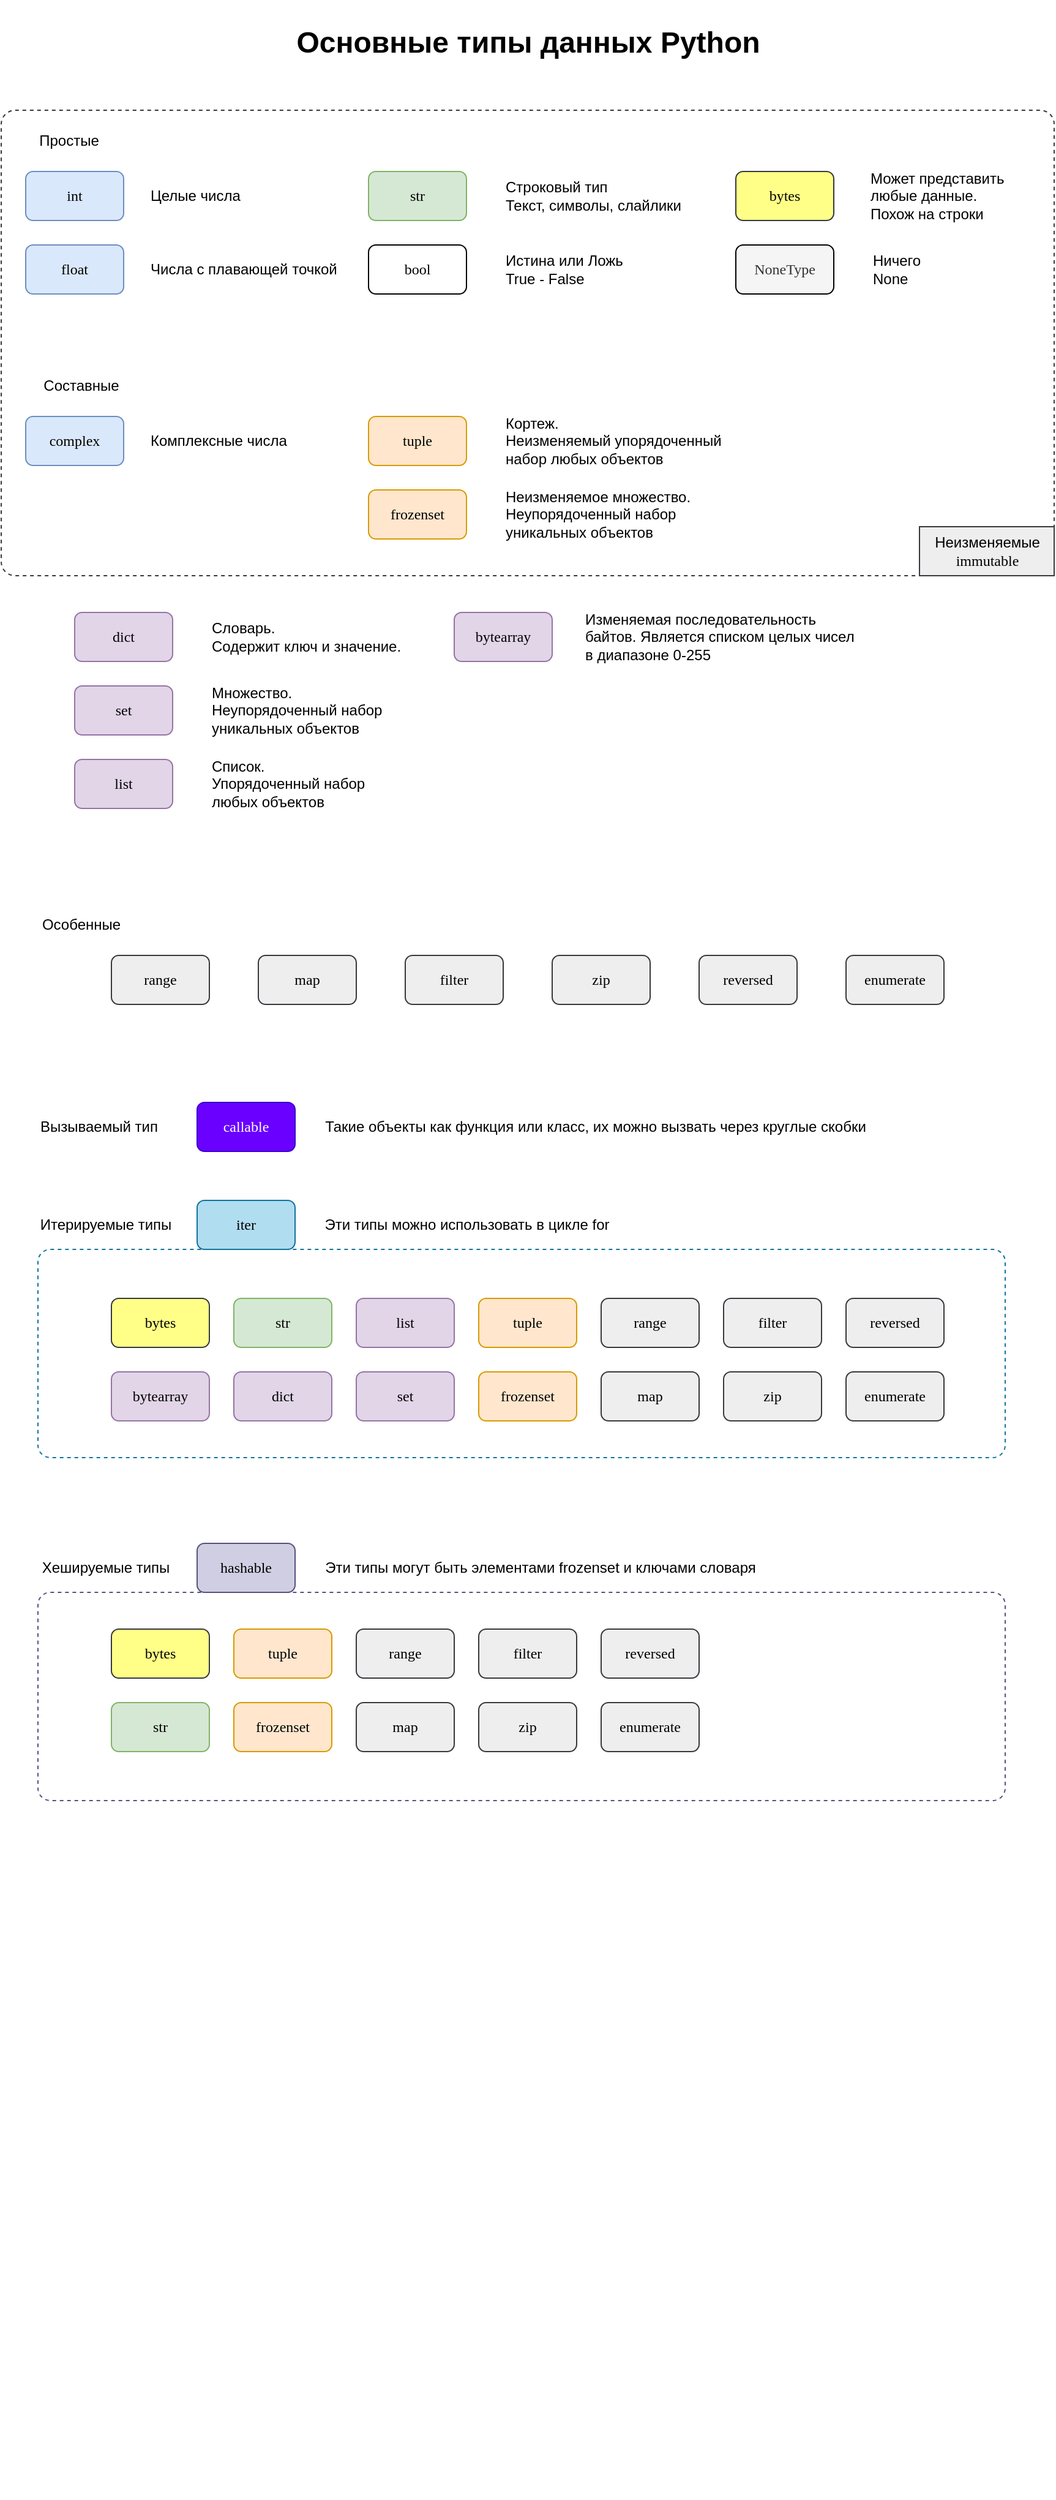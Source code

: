<mxfile version="27.0.9" pages="10">
  <diagram name="Типы данных" id="IDk2zaZPUnGS5Jufop-s">
    <mxGraphModel dx="2593" dy="1529" grid="1" gridSize="10" guides="1" tooltips="1" connect="1" arrows="1" fold="1" page="1" pageScale="1" pageWidth="900" pageHeight="1600" math="0" shadow="0">
      <root>
        <mxCell id="0" />
        <mxCell id="1" parent="0" />
        <mxCell id="jRi-M0XWytwxrEubUaE8-2" value="" style="rounded=1;whiteSpace=wrap;html=1;fillColor=none;strokeColor=#10739e;dashed=1;arcSize=6;" parent="1" vertex="1">
          <mxGeometry x="50" y="1040" width="790" height="170" as="geometry" />
        </mxCell>
        <mxCell id="jRi-M0XWytwxrEubUaE8-3" value="" style="rounded=1;whiteSpace=wrap;html=1;fillColor=none;strokeColor=#56517e;dashed=1;arcSize=6;" parent="1" vertex="1">
          <mxGeometry x="50" y="1320" width="790" height="170" as="geometry" />
        </mxCell>
        <mxCell id="1Vcd0Zy84TfTn6E5XE_h-30" value="" style="rounded=1;whiteSpace=wrap;html=1;fillColor=none;strokeColor=#36393d;dashed=1;arcSize=3;" parent="1" vertex="1">
          <mxGeometry x="20" y="110" width="860" height="380" as="geometry" />
        </mxCell>
        <mxCell id="1Vcd0Zy84TfTn6E5XE_h-1" value="&lt;h1&gt;Основные типы данных Python&lt;/h1&gt;" style="text;html=1;align=center;verticalAlign=middle;resizable=0;points=[];autosize=1;strokeColor=none;fillColor=none;" parent="1" vertex="1">
          <mxGeometry x="250" y="20" width="400" height="70" as="geometry" />
        </mxCell>
        <mxCell id="1Vcd0Zy84TfTn6E5XE_h-2" value="int" style="rounded=1;whiteSpace=wrap;html=1;fontFamily=Lucida Console;fillColor=#dae8fc;strokeColor=#6c8ebf;" parent="1" vertex="1">
          <mxGeometry x="40" y="160" width="80" height="40" as="geometry" />
        </mxCell>
        <mxCell id="1Vcd0Zy84TfTn6E5XE_h-3" value="float" style="rounded=1;whiteSpace=wrap;html=1;fontFamily=Lucida Console;fillColor=#dae8fc;strokeColor=#6c8ebf;" parent="1" vertex="1">
          <mxGeometry x="40" y="220" width="80" height="40" as="geometry" />
        </mxCell>
        <mxCell id="1Vcd0Zy84TfTn6E5XE_h-4" value="Целые числа" style="text;html=1;align=left;verticalAlign=middle;resizable=0;points=[];autosize=1;strokeColor=none;fillColor=none;" parent="1" vertex="1">
          <mxGeometry x="140" y="165" width="100" height="30" as="geometry" />
        </mxCell>
        <mxCell id="1Vcd0Zy84TfTn6E5XE_h-5" value="Числа с плавающей точкой" style="text;html=1;align=left;verticalAlign=middle;resizable=0;points=[];autosize=1;strokeColor=none;fillColor=none;" parent="1" vertex="1">
          <mxGeometry x="140" y="225" width="180" height="30" as="geometry" />
        </mxCell>
        <mxCell id="1Vcd0Zy84TfTn6E5XE_h-6" value="str" style="rounded=1;whiteSpace=wrap;html=1;fontFamily=Lucida Console;fillColor=#d5e8d4;strokeColor=#82b366;" parent="1" vertex="1">
          <mxGeometry x="320" y="160" width="80" height="40" as="geometry" />
        </mxCell>
        <mxCell id="1Vcd0Zy84TfTn6E5XE_h-7" value="Строковый тип&lt;div&gt;Текст, символы, слайлики&lt;/div&gt;" style="text;html=1;align=left;verticalAlign=middle;resizable=0;points=[];autosize=1;strokeColor=none;fillColor=none;" parent="1" vertex="1">
          <mxGeometry x="430" y="160" width="170" height="40" as="geometry" />
        </mxCell>
        <mxCell id="1Vcd0Zy84TfTn6E5XE_h-8" value="bool" style="rounded=1;whiteSpace=wrap;html=1;fontFamily=Lucida Console;" parent="1" vertex="1">
          <mxGeometry x="320" y="220" width="80" height="40" as="geometry" />
        </mxCell>
        <mxCell id="1Vcd0Zy84TfTn6E5XE_h-9" value="Истина или Ложь&lt;div&gt;True - False&lt;/div&gt;" style="text;html=1;align=left;verticalAlign=middle;resizable=0;points=[];autosize=1;strokeColor=none;fillColor=none;" parent="1" vertex="1">
          <mxGeometry x="430" y="220" width="120" height="40" as="geometry" />
        </mxCell>
        <mxCell id="1Vcd0Zy84TfTn6E5XE_h-10" value="NoneType" style="rounded=1;whiteSpace=wrap;html=1;fontFamily=Lucida Console;fillColor=#f5f5f5;fontColor=#333333;strokeColor=default;" parent="1" vertex="1">
          <mxGeometry x="620" y="220" width="80" height="40" as="geometry" />
        </mxCell>
        <mxCell id="1Vcd0Zy84TfTn6E5XE_h-11" value="Ничего&lt;div&gt;None&lt;/div&gt;" style="text;html=1;align=left;verticalAlign=middle;resizable=0;points=[];autosize=1;strokeColor=none;fillColor=none;" parent="1" vertex="1">
          <mxGeometry x="730" y="220" width="60" height="40" as="geometry" />
        </mxCell>
        <mxCell id="1Vcd0Zy84TfTn6E5XE_h-13" value="complex" style="rounded=1;whiteSpace=wrap;html=1;fontFamily=Lucida Console;fillColor=#dae8fc;strokeColor=#6c8ebf;" parent="1" vertex="1">
          <mxGeometry x="40" y="360" width="80" height="40" as="geometry" />
        </mxCell>
        <mxCell id="1Vcd0Zy84TfTn6E5XE_h-14" value="Комплексные числа" style="text;html=1;align=left;verticalAlign=middle;resizable=0;points=[];autosize=1;strokeColor=none;fillColor=none;" parent="1" vertex="1">
          <mxGeometry x="140" y="365" width="130" height="30" as="geometry" />
        </mxCell>
        <mxCell id="1Vcd0Zy84TfTn6E5XE_h-15" value="list" style="rounded=1;whiteSpace=wrap;html=1;fontFamily=Lucida Console;fillColor=#e1d5e7;strokeColor=#9673a6;" parent="1" vertex="1">
          <mxGeometry x="80" y="640" width="80" height="40" as="geometry" />
        </mxCell>
        <mxCell id="1Vcd0Zy84TfTn6E5XE_h-16" value="Список.&lt;div&gt;Упорядоченный набор&amp;nbsp;&lt;/div&gt;&lt;div&gt;любых объектов&lt;/div&gt;" style="text;html=1;align=left;verticalAlign=middle;resizable=0;points=[];autosize=1;strokeColor=none;fillColor=none;" parent="1" vertex="1">
          <mxGeometry x="190" y="630" width="150" height="60" as="geometry" />
        </mxCell>
        <mxCell id="1Vcd0Zy84TfTn6E5XE_h-17" value="dict" style="rounded=1;whiteSpace=wrap;html=1;fontFamily=Lucida Console;fillColor=#e1d5e7;strokeColor=#9673a6;" parent="1" vertex="1">
          <mxGeometry x="80" y="520" width="80" height="40" as="geometry" />
        </mxCell>
        <mxCell id="1Vcd0Zy84TfTn6E5XE_h-18" value="Словарь.&amp;nbsp;&lt;div&gt;Содержит ключ&amp;nbsp;&lt;span style=&quot;background-color: transparent; color: light-dark(rgb(0, 0, 0), rgb(255, 255, 255));&quot;&gt;и значение.&lt;/span&gt;&lt;/div&gt;" style="text;html=1;align=left;verticalAlign=middle;resizable=0;points=[];autosize=1;strokeColor=none;fillColor=none;" parent="1" vertex="1">
          <mxGeometry x="190" y="520" width="180" height="40" as="geometry" />
        </mxCell>
        <mxCell id="1Vcd0Zy84TfTn6E5XE_h-21" value="tuple" style="rounded=1;whiteSpace=wrap;html=1;fontFamily=Lucida Console;fillColor=#ffe6cc;strokeColor=#d79b00;" parent="1" vertex="1">
          <mxGeometry x="320" y="360" width="80" height="40" as="geometry" />
        </mxCell>
        <mxCell id="1Vcd0Zy84TfTn6E5XE_h-22" value="Кортеж.&lt;div&gt;Неизменяемый упорядоченный&amp;nbsp;&lt;/div&gt;&lt;div&gt;набор&amp;nbsp;&lt;span style=&quot;background-color: transparent; color: light-dark(rgb(0, 0, 0), rgb(255, 255, 255));&quot;&gt;любых объектов&lt;/span&gt;&lt;/div&gt;" style="text;html=1;align=left;verticalAlign=middle;resizable=0;points=[];autosize=1;strokeColor=none;fillColor=none;" parent="1" vertex="1">
          <mxGeometry x="430" y="350" width="200" height="60" as="geometry" />
        </mxCell>
        <mxCell id="1Vcd0Zy84TfTn6E5XE_h-23" value="set" style="rounded=1;whiteSpace=wrap;html=1;fontFamily=Lucida Console;fillColor=#e1d5e7;strokeColor=#9673a6;" parent="1" vertex="1">
          <mxGeometry x="80" y="580" width="80" height="40" as="geometry" />
        </mxCell>
        <mxCell id="1Vcd0Zy84TfTn6E5XE_h-24" value="Множество.&lt;div&gt;Неупорядоченный набор&amp;nbsp;&lt;/div&gt;&lt;div&gt;уникальных&amp;nbsp;&lt;span style=&quot;background-color: transparent; color: light-dark(rgb(0, 0, 0), rgb(255, 255, 255));&quot;&gt;объектов&lt;/span&gt;&lt;/div&gt;" style="text;html=1;align=left;verticalAlign=middle;resizable=0;points=[];autosize=1;strokeColor=none;fillColor=none;" parent="1" vertex="1">
          <mxGeometry x="190" y="570" width="170" height="60" as="geometry" />
        </mxCell>
        <mxCell id="1Vcd0Zy84TfTn6E5XE_h-25" value="frozenset" style="rounded=1;whiteSpace=wrap;html=1;fontFamily=Lucida Console;fillColor=#ffe6cc;strokeColor=#d79b00;" parent="1" vertex="1">
          <mxGeometry x="320" y="420" width="80" height="40" as="geometry" />
        </mxCell>
        <mxCell id="1Vcd0Zy84TfTn6E5XE_h-26" value="Неизменяемое множество.&lt;div&gt;Неупорядоченный набор&amp;nbsp;&lt;/div&gt;&lt;div&gt;уникальных&amp;nbsp;&lt;span style=&quot;background-color: transparent; color: light-dark(rgb(0, 0, 0), rgb(255, 255, 255));&quot;&gt;объектов&lt;/span&gt;&lt;/div&gt;" style="text;html=1;align=left;verticalAlign=middle;resizable=0;points=[];autosize=1;strokeColor=none;fillColor=none;" parent="1" vertex="1">
          <mxGeometry x="430" y="410" width="170" height="60" as="geometry" />
        </mxCell>
        <mxCell id="1Vcd0Zy84TfTn6E5XE_h-27" value="Простые" style="text;html=1;align=center;verticalAlign=middle;resizable=0;points=[];autosize=1;strokeColor=none;fillColor=none;" parent="1" vertex="1">
          <mxGeometry x="40" y="120" width="70" height="30" as="geometry" />
        </mxCell>
        <mxCell id="1Vcd0Zy84TfTn6E5XE_h-28" value="Составные" style="text;html=1;align=center;verticalAlign=middle;resizable=0;points=[];autosize=1;strokeColor=none;fillColor=none;" parent="1" vertex="1">
          <mxGeometry x="40" y="320" width="90" height="30" as="geometry" />
        </mxCell>
        <mxCell id="1Vcd0Zy84TfTn6E5XE_h-29" value="Неизменяемые&lt;div&gt;&lt;font face=&quot;Lucida Console&quot;&gt;immutable&lt;/font&gt;&lt;/div&gt;" style="text;html=1;align=center;verticalAlign=middle;resizable=0;points=[];autosize=1;fillColor=#eeeeee;strokeColor=#36393d;" parent="1" vertex="1">
          <mxGeometry x="770" y="450" width="110" height="40" as="geometry" />
        </mxCell>
        <mxCell id="m-ZZS96di0eqLjIQweoF-3" value="iter" style="rounded=1;whiteSpace=wrap;html=1;fontFamily=Lucida Console;fillColor=#b1ddf0;strokeColor=#10739e;" parent="1" vertex="1">
          <mxGeometry x="180" y="1000" width="80" height="40" as="geometry" />
        </mxCell>
        <mxCell id="m-ZZS96di0eqLjIQweoF-4" value="list" style="rounded=1;whiteSpace=wrap;html=1;fontFamily=Lucida Console;fillColor=#e1d5e7;strokeColor=#9673a6;" parent="1" vertex="1">
          <mxGeometry x="310" y="1080" width="80" height="40" as="geometry" />
        </mxCell>
        <mxCell id="m-ZZS96di0eqLjIQweoF-5" value="dict" style="rounded=1;whiteSpace=wrap;html=1;fontFamily=Lucida Console;fillColor=#e1d5e7;strokeColor=#9673a6;" parent="1" vertex="1">
          <mxGeometry x="210" y="1140" width="80" height="40" as="geometry" />
        </mxCell>
        <mxCell id="m-ZZS96di0eqLjIQweoF-6" value="set" style="rounded=1;whiteSpace=wrap;html=1;fontFamily=Lucida Console;fillColor=#e1d5e7;strokeColor=#9673a6;" parent="1" vertex="1">
          <mxGeometry x="310" y="1140" width="80" height="40" as="geometry" />
        </mxCell>
        <mxCell id="m-ZZS96di0eqLjIQweoF-7" value="str" style="rounded=1;whiteSpace=wrap;html=1;fontFamily=Lucida Console;fillColor=#d5e8d4;strokeColor=#82b366;" parent="1" vertex="1">
          <mxGeometry x="210" y="1080" width="80" height="40" as="geometry" />
        </mxCell>
        <mxCell id="m-ZZS96di0eqLjIQweoF-8" value="Итерируемые типы" style="text;html=1;align=center;verticalAlign=middle;resizable=0;points=[];autosize=1;strokeColor=none;fillColor=none;" parent="1" vertex="1">
          <mxGeometry x="40" y="1005" width="130" height="30" as="geometry" />
        </mxCell>
        <mxCell id="m-ZZS96di0eqLjIQweoF-9" value="" style="shape=image;verticalLabelPosition=bottom;labelBackgroundColor=default;verticalAlign=top;aspect=fixed;imageAspect=0;image=https://baikov.dev/iterators-and-generators-python/img/iterator-generator.png;" parent="1" vertex="1">
          <mxGeometry x="60" y="1690" width="740" height="370" as="geometry" />
        </mxCell>
        <mxCell id="m-ZZS96di0eqLjIQweoF-10" value="frozenset" style="rounded=1;whiteSpace=wrap;html=1;fontFamily=Lucida Console;fillColor=#ffe6cc;strokeColor=#d79b00;" parent="1" vertex="1">
          <mxGeometry x="410" y="1140" width="80" height="40" as="geometry" />
        </mxCell>
        <mxCell id="m-ZZS96di0eqLjIQweoF-11" value="tuple" style="rounded=1;whiteSpace=wrap;html=1;fontFamily=Lucida Console;fillColor=#ffe6cc;strokeColor=#d79b00;" parent="1" vertex="1">
          <mxGeometry x="410" y="1080" width="80" height="40" as="geometry" />
        </mxCell>
        <mxCell id="m-ZZS96di0eqLjIQweoF-12" value="Особенные" style="text;html=1;align=center;verticalAlign=middle;resizable=0;points=[];autosize=1;strokeColor=none;fillColor=none;" parent="1" vertex="1">
          <mxGeometry x="40" y="760" width="90" height="30" as="geometry" />
        </mxCell>
        <mxCell id="m-ZZS96di0eqLjIQweoF-13" value="range" style="rounded=1;whiteSpace=wrap;html=1;fontFamily=Lucida Console;fillColor=#eeeeee;strokeColor=#36393d;" parent="1" vertex="1">
          <mxGeometry x="110" y="800" width="80" height="40" as="geometry" />
        </mxCell>
        <mxCell id="m-ZZS96di0eqLjIQweoF-14" value="map" style="rounded=1;whiteSpace=wrap;html=1;fontFamily=Lucida Console;fillColor=#eeeeee;strokeColor=#36393d;" parent="1" vertex="1">
          <mxGeometry x="230" y="800" width="80" height="40" as="geometry" />
        </mxCell>
        <mxCell id="m-ZZS96di0eqLjIQweoF-15" value="filter" style="rounded=1;whiteSpace=wrap;html=1;fontFamily=Lucida Console;fillColor=#eeeeee;strokeColor=#36393d;" parent="1" vertex="1">
          <mxGeometry x="350" y="800" width="80" height="40" as="geometry" />
        </mxCell>
        <mxCell id="m-ZZS96di0eqLjIQweoF-16" value="zip" style="rounded=1;whiteSpace=wrap;html=1;fontFamily=Lucida Console;fillColor=#eeeeee;strokeColor=#36393d;" parent="1" vertex="1">
          <mxGeometry x="470" y="800" width="80" height="40" as="geometry" />
        </mxCell>
        <mxCell id="9M4CCmT8GortxXYjXehp-1" value="range" style="rounded=1;whiteSpace=wrap;html=1;fontFamily=Lucida Console;fillColor=#eeeeee;strokeColor=#36393d;" parent="1" vertex="1">
          <mxGeometry x="510" y="1080" width="80" height="40" as="geometry" />
        </mxCell>
        <mxCell id="9M4CCmT8GortxXYjXehp-2" value="map" style="rounded=1;whiteSpace=wrap;html=1;fontFamily=Lucida Console;fillColor=#eeeeee;strokeColor=#36393d;" parent="1" vertex="1">
          <mxGeometry x="510" y="1140" width="80" height="40" as="geometry" />
        </mxCell>
        <mxCell id="9M4CCmT8GortxXYjXehp-3" value="filter" style="rounded=1;whiteSpace=wrap;html=1;fontFamily=Lucida Console;fillColor=#eeeeee;strokeColor=#36393d;" parent="1" vertex="1">
          <mxGeometry x="610" y="1080" width="80" height="40" as="geometry" />
        </mxCell>
        <mxCell id="9M4CCmT8GortxXYjXehp-4" value="zip" style="rounded=1;whiteSpace=wrap;html=1;fontFamily=Lucida Console;fillColor=#eeeeee;strokeColor=#36393d;" parent="1" vertex="1">
          <mxGeometry x="610" y="1140" width="80" height="40" as="geometry" />
        </mxCell>
        <mxCell id="9M4CCmT8GortxXYjXehp-6" value="reversed" style="rounded=1;whiteSpace=wrap;html=1;fontFamily=Lucida Console;fillColor=#eeeeee;strokeColor=#36393d;" parent="1" vertex="1">
          <mxGeometry x="590" y="800" width="80" height="40" as="geometry" />
        </mxCell>
        <mxCell id="9M4CCmT8GortxXYjXehp-9" value="enumerate" style="rounded=1;whiteSpace=wrap;html=1;fontFamily=Lucida Console;fillColor=#eeeeee;strokeColor=#36393d;" parent="1" vertex="1">
          <mxGeometry x="710" y="800" width="80" height="40" as="geometry" />
        </mxCell>
        <mxCell id="9M4CCmT8GortxXYjXehp-10" value="reversed" style="rounded=1;whiteSpace=wrap;html=1;fontFamily=Lucida Console;fillColor=#eeeeee;strokeColor=#36393d;" parent="1" vertex="1">
          <mxGeometry x="710" y="1080" width="80" height="40" as="geometry" />
        </mxCell>
        <mxCell id="9M4CCmT8GortxXYjXehp-11" value="enumerate" style="rounded=1;whiteSpace=wrap;html=1;fontFamily=Lucida Console;fillColor=#eeeeee;strokeColor=#36393d;" parent="1" vertex="1">
          <mxGeometry x="710" y="1140" width="80" height="40" as="geometry" />
        </mxCell>
        <mxCell id="9M4CCmT8GortxXYjXehp-13" value="Может представить&amp;nbsp;&lt;div&gt;любые данные.&lt;/div&gt;&lt;div&gt;Похож на строки&lt;/div&gt;" style="text;html=1;align=left;verticalAlign=middle;resizable=0;points=[];autosize=1;strokeColor=none;fillColor=none;spacing=0;" parent="1" vertex="1">
          <mxGeometry x="730" y="155" width="130" height="50" as="geometry" />
        </mxCell>
        <mxCell id="9M4CCmT8GortxXYjXehp-14" value="bytes" style="rounded=1;whiteSpace=wrap;html=1;fontFamily=Lucida Console;fillColor=#ffff88;strokeColor=#36393d;" parent="1" vertex="1">
          <mxGeometry x="620" y="160" width="80" height="40" as="geometry" />
        </mxCell>
        <mxCell id="9M4CCmT8GortxXYjXehp-18" value="bytearray" style="rounded=1;whiteSpace=wrap;fontFamily=Lucida Console;fillColor=#e1d5e7;strokeColor=#9673a6;html=1;" parent="1" vertex="1">
          <mxGeometry x="390" y="520" width="80" height="40" as="geometry" />
        </mxCell>
        <mxCell id="9M4CCmT8GortxXYjXehp-19" value="Изменяемая последовательность&lt;div&gt;байтов. Является списком целых чисел&amp;nbsp;&lt;/div&gt;&lt;div&gt;в диапазоне 0-255&lt;/div&gt;" style="text;html=1;align=left;verticalAlign=middle;resizable=0;points=[];autosize=1;strokeColor=none;fillColor=none;" parent="1" vertex="1">
          <mxGeometry x="495" y="510" width="250" height="60" as="geometry" />
        </mxCell>
        <mxCell id="9M4CCmT8GortxXYjXehp-20" value="bytearray" style="rounded=1;whiteSpace=wrap;fontFamily=Lucida Console;fillColor=#e1d5e7;strokeColor=#9673a6;html=1;" parent="1" vertex="1">
          <mxGeometry x="110" y="1140" width="80" height="40" as="geometry" />
        </mxCell>
        <mxCell id="9M4CCmT8GortxXYjXehp-22" value="bytes" style="rounded=1;whiteSpace=wrap;html=1;fontFamily=Lucida Console;fillColor=#ffff88;strokeColor=#36393d;" parent="1" vertex="1">
          <mxGeometry x="110" y="1080" width="80" height="40" as="geometry" />
        </mxCell>
        <mxCell id="qWwJT-QDz_2IS0FaeTPD-1" value="Хешируемые типы" style="text;html=1;align=center;verticalAlign=middle;resizable=0;points=[];autosize=1;strokeColor=none;fillColor=none;" parent="1" vertex="1">
          <mxGeometry x="40" y="1285" width="130" height="30" as="geometry" />
        </mxCell>
        <mxCell id="qWwJT-QDz_2IS0FaeTPD-2" value="hashable" style="rounded=1;whiteSpace=wrap;html=1;fontFamily=Lucida Console;fillColor=#d0cee2;strokeColor=#56517e;" parent="1" vertex="1">
          <mxGeometry x="180" y="1280" width="80" height="40" as="geometry" />
        </mxCell>
        <mxCell id="qWwJT-QDz_2IS0FaeTPD-6" value="str" style="rounded=1;whiteSpace=wrap;html=1;fontFamily=Lucida Console;fillColor=#d5e8d4;strokeColor=#82b366;" parent="1" vertex="1">
          <mxGeometry x="110" y="1410" width="80" height="40" as="geometry" />
        </mxCell>
        <mxCell id="qWwJT-QDz_2IS0FaeTPD-7" value="frozenset" style="rounded=1;whiteSpace=wrap;html=1;fontFamily=Lucida Console;fillColor=#ffe6cc;strokeColor=#d79b00;" parent="1" vertex="1">
          <mxGeometry x="210" y="1410" width="80" height="40" as="geometry" />
        </mxCell>
        <mxCell id="qWwJT-QDz_2IS0FaeTPD-8" value="tuple" style="rounded=1;whiteSpace=wrap;html=1;fontFamily=Lucida Console;fillColor=#ffe6cc;strokeColor=#d79b00;" parent="1" vertex="1">
          <mxGeometry x="210" y="1350" width="80" height="40" as="geometry" />
        </mxCell>
        <mxCell id="qWwJT-QDz_2IS0FaeTPD-9" value="range" style="rounded=1;whiteSpace=wrap;html=1;fontFamily=Lucida Console;fillColor=#eeeeee;strokeColor=#36393d;" parent="1" vertex="1">
          <mxGeometry x="310" y="1350" width="80" height="40" as="geometry" />
        </mxCell>
        <mxCell id="qWwJT-QDz_2IS0FaeTPD-10" value="map" style="rounded=1;whiteSpace=wrap;html=1;fontFamily=Lucida Console;fillColor=#eeeeee;strokeColor=#36393d;" parent="1" vertex="1">
          <mxGeometry x="310" y="1410" width="80" height="40" as="geometry" />
        </mxCell>
        <mxCell id="qWwJT-QDz_2IS0FaeTPD-11" value="filter" style="rounded=1;whiteSpace=wrap;html=1;fontFamily=Lucida Console;fillColor=#eeeeee;strokeColor=#36393d;" parent="1" vertex="1">
          <mxGeometry x="410" y="1350" width="80" height="40" as="geometry" />
        </mxCell>
        <mxCell id="qWwJT-QDz_2IS0FaeTPD-12" value="zip" style="rounded=1;whiteSpace=wrap;html=1;fontFamily=Lucida Console;fillColor=#eeeeee;strokeColor=#36393d;" parent="1" vertex="1">
          <mxGeometry x="410" y="1410" width="80" height="40" as="geometry" />
        </mxCell>
        <mxCell id="qWwJT-QDz_2IS0FaeTPD-13" value="reversed" style="rounded=1;whiteSpace=wrap;html=1;fontFamily=Lucida Console;fillColor=#eeeeee;strokeColor=#36393d;" parent="1" vertex="1">
          <mxGeometry x="510" y="1350" width="80" height="40" as="geometry" />
        </mxCell>
        <mxCell id="qWwJT-QDz_2IS0FaeTPD-14" value="enumerate" style="rounded=1;whiteSpace=wrap;html=1;fontFamily=Lucida Console;fillColor=#eeeeee;strokeColor=#36393d;" parent="1" vertex="1">
          <mxGeometry x="510" y="1410" width="80" height="40" as="geometry" />
        </mxCell>
        <mxCell id="qWwJT-QDz_2IS0FaeTPD-16" value="bytes" style="rounded=1;whiteSpace=wrap;html=1;fontFamily=Lucida Console;fillColor=#ffff88;strokeColor=#36393d;" parent="1" vertex="1">
          <mxGeometry x="110" y="1350" width="80" height="40" as="geometry" />
        </mxCell>
        <mxCell id="qWwJT-QDz_2IS0FaeTPD-17" value="Эти типы могут быть элементами frozenset и ключами словаря" style="text;html=1;align=center;verticalAlign=middle;resizable=0;points=[];autosize=1;strokeColor=none;fillColor=none;" parent="1" vertex="1">
          <mxGeometry x="270" y="1285" width="380" height="30" as="geometry" />
        </mxCell>
        <mxCell id="qWwJT-QDz_2IS0FaeTPD-18" value="Эти типы можно использовать в цикле for" style="text;html=1;align=center;verticalAlign=middle;resizable=0;points=[];autosize=1;strokeColor=none;fillColor=none;" parent="1" vertex="1">
          <mxGeometry x="270" y="1005" width="260" height="30" as="geometry" />
        </mxCell>
        <mxCell id="L7u4WZwTbO4FZ6t2LhF2-1" value="Вызываемый тип" style="text;html=1;align=left;verticalAlign=middle;resizable=0;points=[];autosize=1;strokeColor=none;fillColor=none;" parent="1" vertex="1">
          <mxGeometry x="50" y="925" width="120" height="30" as="geometry" />
        </mxCell>
        <mxCell id="L7u4WZwTbO4FZ6t2LhF2-2" value="callable" style="rounded=1;whiteSpace=wrap;html=1;fontFamily=Lucida Console;fillColor=#6a00ff;strokeColor=#3700CC;fontColor=#ffffff;" parent="1" vertex="1">
          <mxGeometry x="180" y="920" width="80" height="40" as="geometry" />
        </mxCell>
        <mxCell id="L7u4WZwTbO4FZ6t2LhF2-3" value="Такие объекты как функция или класс, их можно вызвать через круглые скобки" style="text;html=1;align=center;verticalAlign=middle;resizable=0;points=[];autosize=1;strokeColor=none;fillColor=none;" parent="1" vertex="1">
          <mxGeometry x="270" y="925" width="470" height="30" as="geometry" />
        </mxCell>
      </root>
    </mxGraphModel>
  </diagram>
  <diagram id="ogCTELtRJfZ0CcaskxG-" name="Методы строк">
    <mxGraphModel dx="1426" dy="841" grid="1" gridSize="10" guides="1" tooltips="1" connect="1" arrows="1" fold="1" page="1" pageScale="1" pageWidth="900" pageHeight="1600" math="0" shadow="0">
      <root>
        <mxCell id="0" />
        <mxCell id="1" parent="0" />
        <mxCell id="Zqe_k4fpF1A_f-eElpJZ-100" value="" style="rounded=1;whiteSpace=wrap;html=1;" parent="1" vertex="1">
          <mxGeometry x="360" y="5360" width="360" height="70" as="geometry" />
        </mxCell>
        <mxCell id="h4msbsIfnau2tcsdRGXp-3" value="" style="rounded=0;whiteSpace=wrap;html=1;shadow=0;glass=0;" parent="1" vertex="1">
          <mxGeometry x="370" y="5370" width="200" height="50" as="geometry" />
        </mxCell>
        <mxCell id="Zqe_k4fpF1A_f-eElpJZ-49" value="" style="ellipse;whiteSpace=wrap;html=1;" parent="1" vertex="1">
          <mxGeometry x="127.62" y="4480" width="684.5" height="260" as="geometry" />
        </mxCell>
        <mxCell id="waXswSNmVFX1gSucjUx--4" value="" style="rounded=1;whiteSpace=wrap;html=1;" parent="1" vertex="1">
          <mxGeometry x="560" y="720" width="150" height="50" as="geometry" />
        </mxCell>
        <mxCell id="waXswSNmVFX1gSucjUx--1" value="&amp;nbsp;list" style="rounded=1;whiteSpace=wrap;html=1;fontFamily=Lucida Console;fillColor=#e1d5e7;strokeColor=#9673a6;align=left;" parent="1" vertex="1">
          <mxGeometry x="740" y="720" width="120" height="50" as="geometry" />
        </mxCell>
        <mxCell id="Gnu8oLlgpgGE3l_BgaU9-1" value="&lt;h1&gt;Основные строковые методы&lt;/h1&gt;" style="text;html=1;align=center;verticalAlign=middle;resizable=0;points=[];autosize=1;strokeColor=none;fillColor=none;" parent="1" vertex="1">
          <mxGeometry x="260" y="30" width="380" height="70" as="geometry" />
        </mxCell>
        <mxCell id="KBCzljWy6mfUGT9vjfGo-6" value="&lt;b&gt;Возвращает копию строки&lt;/b&gt; с удалёнными начальными и(или) конечными символами.&amp;nbsp;&lt;div&gt;Аргумент метода — это строка, задающая набор удаляемых символов.&amp;nbsp;&lt;/div&gt;&lt;div&gt;Если &lt;b&gt;аргумент не указан&lt;/b&gt; или равен None, &lt;b&gt;по умолчанию удаляются пробелы&lt;/b&gt;.&amp;nbsp;&lt;/div&gt;&lt;div&gt;Аргумент — это не префикс и не суффикс; удаляются все комбинации его значений.&lt;/div&gt;" style="text;whiteSpace=wrap;html=1;" parent="1" vertex="1">
          <mxGeometry x="190" y="250" width="520" height="70" as="geometry" />
        </mxCell>
        <mxCell id="KBCzljWy6mfUGT9vjfGo-7" value="&lt;h2&gt;&lt;font face=&quot;Lucida Console&quot;&gt;strip, lstrip, rstrip&lt;/font&gt;&lt;/h2&gt;" style="text;html=1;align=center;verticalAlign=middle;resizable=0;points=[];autosize=1;strokeColor=none;fillColor=none;" parent="1" vertex="1">
          <mxGeometry x="320" y="120" width="260" height="70" as="geometry" />
        </mxCell>
        <mxCell id="KBCzljWy6mfUGT9vjfGo-8" value="&lt;h2&gt;split(sep=None,&amp;nbsp;maxsplit=-1)&lt;/h2&gt;&lt;h2&gt;rsplit(sep=None,&amp;nbsp;maxsplit=-1)&lt;/h2&gt;" style="text;align=center;verticalAlign=middle;resizable=0;points=[];autosize=1;strokeColor=none;fillColor=none;textShadow=0;html=1;fontFamily=Lucida Console;fontStyle=1" parent="1" vertex="1">
          <mxGeometry x="275" y="600" width="350" height="100" as="geometry" />
        </mxCell>
        <UserObject label="&lt;b&gt;Возвращает список слов в строке, используя sep в качестве строки-разделителя.&lt;/b&gt;&lt;div&gt;&lt;b&gt;По умолчанию разделителем является пробел.&lt;br&gt;&lt;/b&gt;&lt;br&gt;&lt;div&gt;Если задан maxsplit, выполняется не более разбиения maxsplit (таким образом, список будет содержать не более maxsplit + 1 элемента). Если значение maxsplit не указано или равно -1, то количество разбиений не ограничено (выполняются все возможные разбиения).&lt;br&gt;&lt;/div&gt;&lt;/div&gt;" id="KBCzljWy6mfUGT9vjfGo-9">
          <mxCell style="text;whiteSpace=wrap;html=1;" parent="1" vertex="1">
            <mxGeometry x="50" y="810" width="800" height="80" as="geometry" />
          </mxCell>
        </UserObject>
        <mxCell id="KBCzljWy6mfUGT9vjfGo-19" value="&lt;div class=&quot;highlight-python3 notranslate&quot; style=&quot;clear: both; margin: 1em 0px; color: rgba(255, 255, 255, 0.87); font-family: -apple-system, BlinkMacSystemFont, &amp;quot;avenir next&amp;quot;, avenir, &amp;quot;segoe ui&amp;quot;, &amp;quot;helvetica neue&amp;quot;, helvetica, Cantarell, Ubuntu, roboto, noto, arial, sans-serif; font-size: 16px; font-style: normal; font-variant-ligatures: normal; font-variant-caps: normal; font-weight: 400; letter-spacing: normal; orphans: 2; text-align: left; text-indent: 0px; text-transform: none; widows: 2; word-spacing: 0px; -webkit-text-stroke-width: 0px; white-space: normal; background-color: rgb(34, 34, 34); text-decoration-thickness: initial; text-decoration-style: initial; text-decoration-color: initial;&quot;&gt;&lt;div class=&quot;highlight&quot; style=&quot;background: rgb(39, 40, 34); color: rgb(248, 248, 242); position: relative;&quot;&gt;&lt;pre style=&quot;line-height: 18.528px; overflow: auto hidden; clear: both; padding: 5px; background-color: inherit; color: inherit; border: 1px solid rgb(97, 97, 97); font-family: Menlo, Consolas, Monaco, &amp;quot;Liberation Mono&amp;quot;, &amp;quot;Lucida Console&amp;quot;, monospace; font-size: 15.44px; margin: 0px; border-radius: 3px;&quot;&gt;&lt;span class=&quot;gp&quot; style=&quot;color: rgb(255, 70, 137); font-weight: bold; user-select: none;&quot;&gt;&amp;gt;&amp;gt;&amp;gt; &lt;/span&gt;&lt;span class=&quot;s1&quot; style=&quot;color: rgb(230, 219, 116);&quot;&gt;&#39;   spacious   &#39;&lt;/span&gt;&lt;span class=&quot;o&quot; style=&quot;color: rgb(255, 70, 137);&quot;&gt;.&lt;/span&gt;&lt;span class=&quot;n&quot; style=&quot;color: rgb(248, 248, 242);&quot;&gt;rstrip&lt;/span&gt;&lt;span class=&quot;p&quot; style=&quot;color: rgb(248, 248, 242);&quot;&gt;()&lt;/span&gt;&lt;br&gt;&lt;span class=&quot;go&quot; style=&quot;color: rgb(102, 217, 239);&quot;&gt;&#39;   spacious&#39;&lt;/span&gt;&lt;br&gt;&lt;span class=&quot;gp&quot; style=&quot;color: rgb(255, 70, 137); font-weight: bold; user-select: none;&quot;&gt;&amp;gt;&amp;gt;&amp;gt; &lt;/span&gt;&lt;span class=&quot;s1&quot; style=&quot;color: rgb(230, 219, 116);&quot;&gt;&#39;mississippi&#39;&lt;/span&gt;&lt;span class=&quot;o&quot; style=&quot;color: rgb(255, 70, 137);&quot;&gt;.&lt;/span&gt;&lt;span class=&quot;n&quot; style=&quot;color: rgb(248, 248, 242);&quot;&gt;rstrip&lt;/span&gt;&lt;span class=&quot;p&quot; style=&quot;color: rgb(248, 248, 242);&quot;&gt;(&lt;/span&gt;&lt;span class=&quot;s1&quot; style=&quot;color: rgb(230, 219, 116);&quot;&gt;&#39;ipz&#39;&lt;/span&gt;&lt;span class=&quot;p&quot; style=&quot;color: rgb(248, 248, 242);&quot;&gt;)       &lt;/span&gt;&lt;br&gt;&lt;span class=&quot;go&quot; style=&quot;color: rgb(102, 217, 239);&quot;&gt;&#39;mississ&#39;&lt;/span&gt;&lt;/pre&gt;&lt;/div&gt;&lt;/div&gt;" style="text;whiteSpace=wrap;html=1;" parent="1" vertex="1">
          <mxGeometry x="490" y="410" width="340" height="120" as="geometry" />
        </mxCell>
        <UserObject label="&lt;div class=&quot;highlight-python3 notranslate&quot; style=&quot;clear: both; margin: 1em 0px; color: rgba(255, 255, 255, 0.87); font-family: -apple-system, BlinkMacSystemFont, &amp;quot;avenir next&amp;quot;, avenir, &amp;quot;segoe ui&amp;quot;, &amp;quot;helvetica neue&amp;quot;, helvetica, Cantarell, Ubuntu, roboto, noto, arial, sans-serif; font-size: 16px; font-style: normal; font-variant-ligatures: normal; font-variant-caps: normal; font-weight: 400; letter-spacing: normal; orphans: 2; text-align: left; text-indent: 0px; text-transform: none; widows: 2; word-spacing: 0px; -webkit-text-stroke-width: 0px; white-space: normal; background-color: rgb(34, 34, 34); text-decoration-thickness: initial; text-decoration-style: initial; text-decoration-color: initial;&quot;&gt;&lt;div class=&quot;highlight&quot; style=&quot;background: rgb(39, 40, 34); color: rgb(248, 248, 242); position: relative;&quot;&gt;&lt;pre style=&quot;line-height: 18.528px; overflow: auto hidden; clear: both; padding: 5px; background-color: inherit; color: inherit; border: 1px solid rgb(97, 97, 97); font-family: Menlo, Consolas, Monaco, &amp;quot;Liberation Mono&amp;quot;, &amp;quot;Lucida Console&amp;quot;, monospace; font-size: 15.44px; margin: 0px; border-radius: 3px;&quot;&gt;&lt;span class=&quot;gp&quot; style=&quot;color: rgb(255, 70, 137); font-weight: bold; user-select: none;&quot;&gt;&amp;gt;&amp;gt;&amp;gt; &lt;/span&gt;&lt;span class=&quot;s1&quot; style=&quot;color: rgb(230, 219, 116);&quot;&gt;&#39;   spacious   &#39;&lt;/span&gt;&lt;span class=&quot;o&quot; style=&quot;color: rgb(255, 70, 137);&quot;&gt;.&lt;/span&gt;&lt;span class=&quot;n&quot; style=&quot;color: rgb(248, 248, 242);&quot;&gt;lstrip&lt;/span&gt;&lt;span class=&quot;p&quot; style=&quot;color: rgb(248, 248, 242);&quot;&gt;()&lt;/span&gt;&lt;br&gt;&lt;span class=&quot;go&quot; style=&quot;color: rgb(102, 217, 239);&quot;&gt;&#39;spacious   &#39;&lt;/span&gt;&lt;br&gt;&lt;span class=&quot;gp&quot; style=&quot;color: rgb(255, 70, 137); font-weight: bold; user-select: none;&quot;&gt;&amp;gt;&amp;gt;&amp;gt; &lt;/span&gt;&lt;span class=&quot;s1&quot; style=&quot;color: rgb(230, 219, 116);&quot;&gt;&#39;www.example.com&#39;&lt;/span&gt;&lt;span class=&quot;o&quot; style=&quot;color: rgb(255, 70, 137);&quot;&gt;.&lt;/span&gt;&lt;span class=&quot;n&quot; style=&quot;color: rgb(248, 248, 242);&quot;&gt;lstrip&lt;/span&gt;&lt;span class=&quot;p&quot; style=&quot;color: rgb(248, 248, 242);&quot;&gt;(&lt;/span&gt;&lt;span class=&quot;s1&quot; style=&quot;color: rgb(230, 219, 116);&quot;&gt;&#39;cmowz.&#39;&lt;/span&gt;&lt;span class=&quot;p&quot; style=&quot;color: rgb(248, 248, 242);&quot;&gt;)&lt;/span&gt;&lt;br&gt;&lt;span class=&quot;go&quot; style=&quot;color: rgb(102, 217, 239);&quot;&gt;&#39;example.com&#39;&lt;/span&gt;&lt;/pre&gt;&lt;/div&gt;&lt;/div&gt;" id="KBCzljWy6mfUGT9vjfGo-22">
          <mxCell style="text;whiteSpace=wrap;html=1;" parent="1" vertex="1">
            <mxGeometry x="490" y="310" width="340" height="120" as="geometry" />
          </mxCell>
        </UserObject>
        <UserObject label="&lt;div class=&quot;highlight-python3 notranslate&quot; style=&quot;clear: both; margin: 1em 0px; color: rgba(255, 255, 255, 0.87); font-family: -apple-system, BlinkMacSystemFont, &amp;quot;avenir next&amp;quot;, avenir, &amp;quot;segoe ui&amp;quot;, &amp;quot;helvetica neue&amp;quot;, helvetica, Cantarell, Ubuntu, roboto, noto, arial, sans-serif; font-size: 16px; font-style: normal; font-variant-ligatures: normal; font-variant-caps: normal; font-weight: 400; letter-spacing: normal; orphans: 2; text-align: left; text-indent: 0px; text-transform: none; widows: 2; word-spacing: 0px; -webkit-text-stroke-width: 0px; white-space: normal; background-color: rgb(34, 34, 34); text-decoration-thickness: initial; text-decoration-style: initial; text-decoration-color: initial;&quot;&gt;&lt;div class=&quot;highlight&quot; style=&quot;background: rgb(39, 40, 34); color: rgb(248, 248, 242); position: relative;&quot;&gt;&lt;pre style=&quot;line-height: 18.528px; overflow: auto hidden; clear: both; padding: 5px; background-color: inherit; color: inherit; border: 1px solid rgb(97, 97, 97); font-family: Menlo, Consolas, Monaco, &amp;quot;Liberation Mono&amp;quot;, &amp;quot;Lucida Console&amp;quot;, monospace; font-size: 15.44px; margin: 0px; border-radius: 3px;&quot;&gt;&lt;span class=&quot;gp&quot; style=&quot;color: rgb(255, 70, 137); font-weight: bold; user-select: none;&quot;&gt;&amp;gt;&amp;gt;&amp;gt; &lt;/span&gt;&lt;span class=&quot;s1&quot; style=&quot;color: rgb(230, 219, 116);&quot;&gt;&#39;   spacious   &#39;&lt;/span&gt;&lt;span class=&quot;o&quot; style=&quot;color: rgb(255, 70, 137);&quot;&gt;.&lt;/span&gt;&lt;span class=&quot;n&quot; style=&quot;color: rgb(248, 248, 242);&quot;&gt;strip&lt;/span&gt;&lt;span class=&quot;p&quot; style=&quot;color: rgb(248, 248, 242);&quot;&gt;()&lt;/span&gt;&lt;br&gt;&lt;span class=&quot;go&quot; style=&quot;color: rgb(102, 217, 239);&quot;&gt;&#39;spacious&#39;&lt;/span&gt;&lt;br&gt;&lt;span class=&quot;gp&quot; style=&quot;color: rgb(255, 70, 137); font-weight: bold; user-select: none;&quot;&gt;&amp;gt;&amp;gt;&amp;gt; &lt;/span&gt;&lt;span class=&quot;s1&quot; style=&quot;color: rgb(230, 219, 116);&quot;&gt;&#39;www.example.com&#39;&lt;/span&gt;&lt;span class=&quot;o&quot; style=&quot;color: rgb(255, 70, 137);&quot;&gt;.&lt;/span&gt;&lt;span class=&quot;n&quot; style=&quot;color: rgb(248, 248, 242);&quot;&gt;strip&lt;/span&gt;&lt;span class=&quot;p&quot; style=&quot;color: rgb(248, 248, 242);&quot;&gt;(&lt;/span&gt;&lt;span class=&quot;s1&quot; style=&quot;color: rgb(230, 219, 116);&quot;&gt;&#39;cmowz.&#39;&lt;/span&gt;&lt;span class=&quot;p&quot; style=&quot;color: rgb(248, 248, 242);&quot;&gt;)&lt;/span&gt;&lt;br&gt;&lt;span class=&quot;go&quot; style=&quot;color: rgb(102, 217, 239);&quot;&gt;&#39;example&#39;&lt;/span&gt;&lt;/pre&gt;&lt;/div&gt;&lt;/div&gt;" id="KBCzljWy6mfUGT9vjfGo-26">
          <mxCell style="text;whiteSpace=wrap;html=1;" parent="1" vertex="1">
            <mxGeometry x="40" y="310" width="330" height="120" as="geometry" />
          </mxCell>
        </UserObject>
        <mxCell id="KBCzljWy6mfUGT9vjfGo-28" value="&lt;div class=&quot;highlight-python3 notranslate&quot; style=&quot;clear: both; margin: 1em 0px; color: rgba(255, 255, 255, 0.87); font-family: -apple-system, BlinkMacSystemFont, &amp;quot;avenir next&amp;quot;, avenir, &amp;quot;segoe ui&amp;quot;, &amp;quot;helvetica neue&amp;quot;, helvetica, Cantarell, Ubuntu, roboto, noto, arial, sans-serif; font-size: 16px; font-style: normal; font-variant-ligatures: normal; font-variant-caps: normal; font-weight: 400; letter-spacing: normal; orphans: 2; text-align: left; text-indent: 0px; text-transform: none; widows: 2; word-spacing: 0px; -webkit-text-stroke-width: 0px; white-space: normal; background-color: rgb(34, 34, 34); text-decoration-thickness: initial; text-decoration-style: initial; text-decoration-color: initial;&quot;&gt;&lt;div class=&quot;highlight&quot; style=&quot;background: rgb(39, 40, 34); color: rgb(248, 248, 242); position: relative;&quot;&gt;&lt;pre style=&quot;line-height: 18.528px; overflow: auto hidden; clear: both; padding: 5px; background-color: inherit; color: inherit; border: 1px solid rgb(97, 97, 97); font-family: Menlo, Consolas, Monaco, &amp;quot;Liberation Mono&amp;quot;, &amp;quot;Lucida Console&amp;quot;, monospace; font-size: 15.44px; margin: 0px; border-radius: 3px;&quot;&gt;&lt;span class=&quot;gp&quot; style=&quot;color: rgb(255, 70, 137); font-weight: bold; user-select: none;&quot;&gt;&amp;gt;&amp;gt;&amp;gt; &lt;/span&gt;&lt;span class=&quot;s1&quot; style=&quot;color: rgb(230, 219, 116);&quot;&gt;&#39;1,2,3&#39;&lt;/span&gt;&lt;span class=&quot;o&quot; style=&quot;color: rgb(255, 70, 137);&quot;&gt;.&lt;/span&gt;&lt;span class=&quot;n&quot; style=&quot;color: rgb(248, 248, 242);&quot;&gt;split&lt;/span&gt;&lt;span class=&quot;p&quot; style=&quot;color: rgb(248, 248, 242);&quot;&gt;(&lt;/span&gt;&lt;span class=&quot;s1&quot; style=&quot;color: rgb(230, 219, 116);&quot;&gt;&#39;,&#39;&lt;/span&gt;&lt;span class=&quot;p&quot; style=&quot;color: rgb(248, 248, 242);&quot;&gt;)&lt;/span&gt;&lt;br&gt;&lt;span class=&quot;go&quot; style=&quot;color: rgb(102, 217, 239);&quot;&gt;[&#39;1&#39;, &#39;2&#39;, &#39;3&#39;]&lt;/span&gt;&lt;br&gt;&lt;span class=&quot;gp&quot; style=&quot;color: rgb(255, 70, 137); font-weight: bold; user-select: none;&quot;&gt;&amp;gt;&amp;gt;&amp;gt; &lt;/span&gt;&lt;span class=&quot;s1&quot; style=&quot;color: rgb(230, 219, 116);&quot;&gt;&#39;1,2,3&#39;&lt;/span&gt;&lt;span class=&quot;o&quot; style=&quot;color: rgb(255, 70, 137);&quot;&gt;.&lt;/span&gt;&lt;span class=&quot;n&quot; style=&quot;color: rgb(248, 248, 242);&quot;&gt;split&lt;/span&gt;&lt;span class=&quot;p&quot; style=&quot;color: rgb(248, 248, 242);&quot;&gt;(&lt;/span&gt;&lt;span class=&quot;s1&quot; style=&quot;color: rgb(230, 219, 116);&quot;&gt;&#39;,&#39;&lt;/span&gt;&lt;span class=&quot;p&quot; style=&quot;color: rgb(248, 248, 242);&quot;&gt;,&lt;/span&gt; &lt;span class=&quot;n&quot; style=&quot;color: rgb(248, 248, 242);&quot;&gt;maxsplit&lt;/span&gt;&lt;span class=&quot;o&quot; style=&quot;color: rgb(255, 70, 137);&quot;&gt;=&lt;/span&gt;&lt;span class=&quot;mi&quot; style=&quot;color: rgb(174, 129, 255);&quot;&gt;1&lt;/span&gt;&lt;span class=&quot;p&quot; style=&quot;color: rgb(248, 248, 242);&quot;&gt;)   &lt;/span&gt;&lt;br&gt;&lt;span class=&quot;go&quot; style=&quot;color: rgb(102, 217, 239);&quot;&gt;[&#39;1&#39;, &#39;2,3&#39;]&lt;/span&gt;&lt;br&gt;&lt;span class=&quot;gp&quot; style=&quot;color: rgb(255, 70, 137); font-weight: bold; user-select: none;&quot;&gt;&amp;gt;&amp;gt;&amp;gt; &lt;/span&gt;&lt;span class=&quot;s1&quot; style=&quot;color: rgb(230, 219, 116);&quot;&gt;&#39;1,2,,3,&#39;&lt;/span&gt;&lt;span class=&quot;o&quot; style=&quot;color: rgb(255, 70, 137);&quot;&gt;.&lt;/span&gt;&lt;span class=&quot;n&quot; style=&quot;color: rgb(248, 248, 242);&quot;&gt;split&lt;/span&gt;&lt;span class=&quot;p&quot; style=&quot;color: rgb(248, 248, 242);&quot;&gt;(&lt;/span&gt;&lt;span class=&quot;s1&quot; style=&quot;color: rgb(230, 219, 116);&quot;&gt;&#39;,&#39;&lt;/span&gt;&lt;span class=&quot;p&quot; style=&quot;color: rgb(248, 248, 242);&quot;&gt;)&lt;/span&gt;&lt;br&gt;&lt;span class=&quot;go&quot; style=&quot;color: rgb(102, 217, 239);&quot;&gt;[&#39;1&#39;, &#39;2&#39;, &#39;&#39;, &#39;3&#39;, &#39;&#39;]&lt;/span&gt;&lt;br&gt;&lt;span class=&quot;gp&quot; style=&quot;color: rgb(255, 70, 137); font-weight: bold; user-select: none;&quot;&gt;&amp;gt;&amp;gt;&amp;gt; &lt;/span&gt;&lt;span class=&quot;s1&quot; style=&quot;color: rgb(230, 219, 116);&quot;&gt;&#39;1&amp;lt;&amp;gt;2&amp;lt;&amp;gt;3&amp;lt;4&#39;&lt;/span&gt;&lt;span class=&quot;o&quot; style=&quot;color: rgb(255, 70, 137);&quot;&gt;.&lt;/span&gt;&lt;span class=&quot;n&quot; style=&quot;color: rgb(248, 248, 242);&quot;&gt;split&lt;/span&gt;&lt;span class=&quot;p&quot; style=&quot;color: rgb(248, 248, 242);&quot;&gt;(&lt;/span&gt;&lt;span class=&quot;s1&quot; style=&quot;color: rgb(230, 219, 116);&quot;&gt;&#39;&amp;lt;&amp;gt;&#39;&lt;/span&gt;&lt;span class=&quot;p&quot; style=&quot;color: rgb(248, 248, 242);&quot;&gt;)&lt;/span&gt;&lt;br&gt;&lt;span class=&quot;go&quot; style=&quot;color: rgb(102, 217, 239);&quot;&gt;[&#39;1&#39;, &#39;2&#39;, &#39;3&amp;lt;4&#39;]&lt;/span&gt;&lt;/pre&gt;&lt;/div&gt;&lt;/div&gt;" style="text;whiteSpace=wrap;html=1;" parent="1" vertex="1">
          <mxGeometry x="40" y="890" width="340" height="190" as="geometry" />
        </mxCell>
        <mxCell id="KBCzljWy6mfUGT9vjfGo-29" value="&lt;div class=&quot;highlight-python3 notranslate&quot; style=&quot;clear: both; margin: 1em 0px; color: rgba(255, 255, 255, 0.87); font-family: -apple-system, BlinkMacSystemFont, &amp;quot;avenir next&amp;quot;, avenir, &amp;quot;segoe ui&amp;quot;, &amp;quot;helvetica neue&amp;quot;, helvetica, Cantarell, Ubuntu, roboto, noto, arial, sans-serif; font-size: 16px; font-style: normal; font-variant-ligatures: normal; font-variant-caps: normal; font-weight: 400; letter-spacing: normal; orphans: 2; text-align: left; text-indent: 0px; text-transform: none; widows: 2; word-spacing: 0px; -webkit-text-stroke-width: 0px; white-space: normal; background-color: rgb(34, 34, 34); text-decoration-thickness: initial; text-decoration-style: initial; text-decoration-color: initial;&quot;&gt;&lt;div class=&quot;highlight&quot; style=&quot;background: rgb(39, 40, 34); color: rgb(248, 248, 242); position: relative;&quot;&gt;&lt;pre style=&quot;line-height: 18.528px; overflow: auto hidden; clear: both; padding: 5px; background-color: inherit; color: inherit; border: 1px solid rgb(97, 97, 97); font-family: Menlo, Consolas, Monaco, &amp;quot;Liberation Mono&amp;quot;, &amp;quot;Lucida Console&amp;quot;, monospace; font-size: 15.44px; margin: 0px; border-radius: 3px;&quot;&gt;&lt;span class=&quot;gp&quot; style=&quot;color: rgb(255, 70, 137); font-weight: bold; user-select: none;&quot;&gt;&amp;gt;&amp;gt;&amp;gt; &lt;/span&gt;&lt;span class=&quot;s1&quot; style=&quot;color: rgb(230, 219, 116);&quot;&gt;&#39;1,2,3&#39;&lt;/span&gt;&lt;span class=&quot;o&quot; style=&quot;color: rgb(255, 70, 137);&quot;&gt;.&lt;/span&gt;&lt;span class=&quot;n&quot; style=&quot;color: rgb(248, 248, 242);&quot;&gt;rsplit&lt;/span&gt;&lt;span class=&quot;p&quot; style=&quot;color: rgb(248, 248, 242);&quot;&gt;(&lt;/span&gt;&lt;span class=&quot;s1&quot; style=&quot;color: rgb(230, 219, 116);&quot;&gt;&#39;,&#39;&lt;/span&gt;&lt;span class=&quot;p&quot; style=&quot;color: rgb(248, 248, 242);&quot;&gt;)&lt;/span&gt;&lt;br&gt;&lt;span class=&quot;go&quot; style=&quot;color: rgb(102, 217, 239);&quot;&gt;[&#39;1&#39;, &#39;2&#39;, &#39;3&#39;]&lt;/span&gt;&lt;br&gt;&lt;span class=&quot;gp&quot; style=&quot;color: rgb(255, 70, 137); font-weight: bold; user-select: none;&quot;&gt;&amp;gt;&amp;gt;&amp;gt; &lt;/span&gt;&lt;span class=&quot;s1&quot; style=&quot;color: rgb(230, 219, 116);&quot;&gt;&#39;1,2,3&#39;&lt;/span&gt;&lt;span class=&quot;o&quot; style=&quot;color: rgb(255, 70, 137);&quot;&gt;.&lt;/span&gt;&lt;span class=&quot;n&quot; style=&quot;color: rgb(248, 248, 242);&quot;&gt;rsplit&lt;/span&gt;&lt;span class=&quot;p&quot; style=&quot;color: rgb(248, 248, 242);&quot;&gt;(&lt;/span&gt;&lt;span class=&quot;s1&quot; style=&quot;color: rgb(230, 219, 116);&quot;&gt;&#39;,&#39;&lt;/span&gt;&lt;span class=&quot;p&quot; style=&quot;color: rgb(248, 248, 242);&quot;&gt;,&lt;/span&gt; &lt;span class=&quot;n&quot; style=&quot;color: rgb(248, 248, 242);&quot;&gt;maxsplit&lt;/span&gt;&lt;span class=&quot;o&quot; style=&quot;color: rgb(255, 70, 137);&quot;&gt;=&lt;/span&gt;&lt;span class=&quot;mi&quot; style=&quot;color: rgb(174, 129, 255);&quot;&gt;1&lt;/span&gt;&lt;span class=&quot;p&quot; style=&quot;color: rgb(248, 248, 242);&quot;&gt;)   &lt;/span&gt;&lt;br&gt;&lt;span class=&quot;go&quot; style=&quot;color: rgb(102, 217, 239);&quot;&gt;[&#39;1,2&#39;, &#39;3&#39;]&lt;/span&gt;&lt;br&gt;&lt;span class=&quot;gp&quot; style=&quot;color: rgb(255, 70, 137); font-weight: bold; user-select: none;&quot;&gt;&amp;gt;&amp;gt;&amp;gt; &lt;/span&gt;&lt;span class=&quot;s1&quot; style=&quot;color: rgb(230, 219, 116);&quot;&gt;&#39;1,2,,3,&#39;&lt;/span&gt;&lt;span class=&quot;o&quot; style=&quot;color: rgb(255, 70, 137);&quot;&gt;.&lt;/span&gt;&lt;span class=&quot;n&quot; style=&quot;color: rgb(248, 248, 242);&quot;&gt;rsplit&lt;/span&gt;&lt;span class=&quot;p&quot; style=&quot;color: rgb(248, 248, 242);&quot;&gt;(&lt;/span&gt;&lt;span class=&quot;s1&quot; style=&quot;color: rgb(230, 219, 116);&quot;&gt;&#39;,&#39;&lt;/span&gt;&lt;span class=&quot;p&quot; style=&quot;color: rgb(248, 248, 242);&quot;&gt;)&lt;/span&gt;&lt;br&gt;&lt;span class=&quot;go&quot; style=&quot;color: rgb(102, 217, 239);&quot;&gt;[&#39;1&#39;, &#39;2&#39;, &#39;&#39;, &#39;3&#39;, &#39;&#39;]&lt;/span&gt;&lt;br&gt;&lt;span class=&quot;gp&quot; style=&quot;color: rgb(255, 70, 137); font-weight: bold; user-select: none;&quot;&gt;&amp;gt;&amp;gt;&amp;gt; &lt;/span&gt;&lt;span class=&quot;s1&quot; style=&quot;color: rgb(230, 219, 116);&quot;&gt;&#39;1&amp;lt;&amp;gt;2&amp;lt;&amp;gt;3&amp;lt;4&#39;&lt;/span&gt;&lt;span class=&quot;o&quot; style=&quot;color: rgb(255, 70, 137);&quot;&gt;.&lt;/span&gt;&lt;span class=&quot;n&quot; style=&quot;color: rgb(248, 248, 242);&quot;&gt;rsplit&lt;/span&gt;&lt;span class=&quot;p&quot; style=&quot;color: rgb(248, 248, 242);&quot;&gt;(&lt;/span&gt;&lt;span class=&quot;s1&quot; style=&quot;color: rgb(230, 219, 116);&quot;&gt;&#39;&amp;lt;&amp;gt;&#39;&lt;/span&gt;&lt;span class=&quot;p&quot; style=&quot;color: rgb(248, 248, 242);&quot;&gt;)&lt;/span&gt;&lt;br&gt;&lt;span class=&quot;go&quot; style=&quot;color: rgb(102, 217, 239);&quot;&gt;[&#39;1&#39;, &#39;2&#39;, &#39;3&amp;lt;4&#39;]&lt;/span&gt;&lt;/pre&gt;&lt;/div&gt;&lt;/div&gt;" style="text;whiteSpace=wrap;html=1;" parent="1" vertex="1">
          <mxGeometry x="520" y="890" width="340" height="190" as="geometry" />
        </mxCell>
        <mxCell id="KBCzljWy6mfUGT9vjfGo-30" value="Удаляет символы слева/справа" style="text;html=1;align=center;verticalAlign=middle;resizable=0;points=[];autosize=1;strokeColor=#6c8ebf;fillColor=#dae8fc;fontStyle=1" parent="1" vertex="1">
          <mxGeometry x="40" y="180" width="200" height="30" as="geometry" />
        </mxCell>
        <mxCell id="KBCzljWy6mfUGT9vjfGo-31" value="Разделяет строку на список строк" style="text;html=1;align=center;verticalAlign=middle;resizable=0;points=[];autosize=1;strokeColor=#6c8ebf;fillColor=#dae8fc;fontStyle=1" parent="1" vertex="1">
          <mxGeometry x="40" y="730" width="210" height="30" as="geometry" />
        </mxCell>
        <mxCell id="_68FHECd6XxxpuYYpZNi-4" style="edgeStyle=orthogonalEdgeStyle;rounded=0;orthogonalLoop=1;jettySize=auto;html=1;entryX=0;entryY=0.5;entryDx=0;entryDy=0;exitX=1;exitY=0.5;exitDx=0;exitDy=0;" parent="1" source="waXswSNmVFX1gSucjUx--4" target="waXswSNmVFX1gSucjUx--1" edge="1">
          <mxGeometry relative="1" as="geometry" />
        </mxCell>
        <mxCell id="_68FHECd6XxxpuYYpZNi-5" value="str" style="rounded=1;whiteSpace=wrap;html=1;fontFamily=Lucida Console;fillColor=#d5e8d4;strokeColor=#82b366;dashed=1;dashPattern=8 8;" parent="1" vertex="1">
          <mxGeometry x="570" y="730" width="60" height="30" as="geometry" />
        </mxCell>
        <mxCell id="_68FHECd6XxxpuYYpZNi-6" value="str" style="rounded=1;whiteSpace=wrap;html=1;fontFamily=Lucida Console;fillColor=#d5e8d4;strokeColor=#82b366;" parent="1" vertex="1">
          <mxGeometry x="790" y="730" width="60" height="30" as="geometry" />
        </mxCell>
        <mxCell id="waXswSNmVFX1gSucjUx--2" value="&lt;h2&gt;join(iterable)&lt;/h2&gt;" style="text;align=center;verticalAlign=middle;resizable=0;points=[];autosize=1;strokeColor=none;fillColor=none;textShadow=0;html=1;fontFamily=Lucida Console;fontStyle=1" parent="1" vertex="1">
          <mxGeometry x="360" y="1170" width="180" height="60" as="geometry" />
        </mxCell>
        <mxCell id="waXswSNmVFX1gSucjUx--5" value="int" style="rounded=1;whiteSpace=wrap;html=1;fontFamily=Lucida Console;fillColor=#dae8fc;strokeColor=#6c8ebf;dashed=1;dashPattern=8 8;" parent="1" vertex="1">
          <mxGeometry x="640" y="730" width="60" height="30" as="geometry" />
        </mxCell>
        <mxCell id="waXswSNmVFX1gSucjUx--6" value="" style="rounded=1;whiteSpace=wrap;html=1;" parent="1" vertex="1">
          <mxGeometry x="640" y="170" width="80" height="50" as="geometry" />
        </mxCell>
        <mxCell id="waXswSNmVFX1gSucjUx--8" style="edgeStyle=orthogonalEdgeStyle;rounded=0;orthogonalLoop=1;jettySize=auto;html=1;entryX=0;entryY=0.5;entryDx=0;entryDy=0;exitX=1;exitY=0.5;exitDx=0;exitDy=0;" parent="1" source="waXswSNmVFX1gSucjUx--6" target="waXswSNmVFX1gSucjUx--10" edge="1">
          <mxGeometry relative="1" as="geometry">
            <mxPoint x="750" y="195" as="targetPoint" />
          </mxGeometry>
        </mxCell>
        <mxCell id="waXswSNmVFX1gSucjUx--9" value="str" style="rounded=1;whiteSpace=wrap;html=1;fontFamily=Lucida Console;fillColor=#d5e8d4;strokeColor=#82b366;" parent="1" vertex="1">
          <mxGeometry x="650" y="180" width="60" height="30" as="geometry" />
        </mxCell>
        <mxCell id="waXswSNmVFX1gSucjUx--10" value="str" style="rounded=1;whiteSpace=wrap;html=1;fontFamily=Lucida Console;fillColor=#d5e8d4;strokeColor=#82b366;" parent="1" vertex="1">
          <mxGeometry x="800" y="180" width="60" height="30" as="geometry" />
        </mxCell>
        <mxCell id="waXswSNmVFX1gSucjUx--13" value="" style="rounded=1;whiteSpace=wrap;html=1;" parent="1" vertex="1">
          <mxGeometry x="570" y="1230" width="140" height="70" as="geometry" />
        </mxCell>
        <mxCell id="waXswSNmVFX1gSucjUx--15" style="edgeStyle=orthogonalEdgeStyle;rounded=0;orthogonalLoop=1;jettySize=auto;html=1;entryX=0;entryY=0.5;entryDx=0;entryDy=0;exitX=1;exitY=0.5;exitDx=0;exitDy=0;" parent="1" source="waXswSNmVFX1gSucjUx--13" target="waXswSNmVFX1gSucjUx--17" edge="1">
          <mxGeometry relative="1" as="geometry">
            <mxPoint x="740" y="1265" as="targetPoint" />
          </mxGeometry>
        </mxCell>
        <mxCell id="waXswSNmVFX1gSucjUx--17" value="str" style="rounded=1;whiteSpace=wrap;html=1;fontFamily=Lucida Console;fillColor=#d5e8d4;strokeColor=#82b366;" parent="1" vertex="1">
          <mxGeometry x="790" y="1250" width="60" height="30" as="geometry" />
        </mxCell>
        <mxCell id="waXswSNmVFX1gSucjUx--19" value="&amp;nbsp;iter" style="rounded=1;whiteSpace=wrap;html=1;fontFamily=Lucida Console;fillColor=#b1ddf0;strokeColor=#10739e;align=left;" parent="1" vertex="1">
          <mxGeometry x="580" y="1240" width="120" height="50" as="geometry" />
        </mxCell>
        <mxCell id="waXswSNmVFX1gSucjUx--20" value="str" style="rounded=1;whiteSpace=wrap;html=1;fontFamily=Lucida Console;fillColor=#d5e8d4;strokeColor=#82b366;" parent="1" vertex="1">
          <mxGeometry x="630" y="1250" width="60" height="30" as="geometry" />
        </mxCell>
        <mxCell id="_7WekVsQnrrCV725jmwI-1" value="Соединяет элементы последовательности в строку&amp;nbsp;&lt;div&gt;через разделительные символы&lt;/div&gt;" style="text;html=1;align=center;verticalAlign=middle;resizable=0;points=[];autosize=1;strokeColor=#6c8ebf;fillColor=#dae8fc;fontStyle=1;spacing=3;" parent="1" vertex="1">
          <mxGeometry x="40" y="1245" width="320" height="40" as="geometry" />
        </mxCell>
        <mxCell id="_7WekVsQnrrCV725jmwI-2" value="&lt;div class=&quot;highlight-python3 notranslate&quot; style=&quot;clear: both; margin: 1em 0px; font-family: -apple-system, BlinkMacSystemFont, &amp;quot;avenir next&amp;quot;, avenir, &amp;quot;segoe ui&amp;quot;, &amp;quot;helvetica neue&amp;quot;, helvetica, Cantarell, Ubuntu, roboto, noto, arial, sans-serif; font-size: 16px; font-style: normal; font-variant-ligatures: normal; font-variant-caps: normal; font-weight: 400; letter-spacing: normal; orphans: 2; text-align: left; text-indent: 0px; text-transform: none; widows: 2; word-spacing: 0px; -webkit-text-stroke-width: 0px; white-space: normal; background-color: rgb(34, 34, 34); text-decoration-thickness: initial; text-decoration-style: initial; text-decoration-color: initial; color: rgba(255, 255, 255, 0.87);&quot;&gt;&lt;div class=&quot;highlight&quot; style=&quot;background: rgb(39, 40, 34); color: rgb(248, 248, 242); position: relative;&quot;&gt;&lt;pre style=&quot;line-height: 18.528px; overflow: auto hidden; clear: both; padding: 5px; background-color: inherit; color: inherit; border: 1px solid rgb(97, 97, 97); font-family: Menlo, Consolas, Monaco, &amp;quot;Liberation Mono&amp;quot;, &amp;quot;Lucida Console&amp;quot;, monospace; font-size: 15.44px; margin: 0px; border-radius: 3px;&quot;&gt;&lt;span class=&quot;gp&quot; style=&quot;color: rgb(255, 70, 137); font-weight: bold; user-select: none;&quot;&gt;&amp;gt;&amp;gt;&amp;gt; &lt;/span&gt;&lt;span class=&quot;s1&quot; style=&quot;color: rgb(230, 219, 116);&quot;&gt;&#39;,&#39;&lt;/span&gt;&lt;span class=&quot;o&quot; style=&quot;color: rgb(255, 70, 137);&quot;&gt;.&lt;/span&gt;&lt;span class=&quot;n&quot; style=&quot;color: rgb(248, 248, 242);&quot;&gt;join&lt;/span&gt;&lt;span class=&quot;p&quot; style=&quot;color: rgb(248, 248, 242);&quot;&gt;([&lt;/span&gt;&lt;span class=&quot;s1&quot; style=&quot;color: rgb(230, 219, 116);&quot;&gt;&#39;1&#39;, &#39;2&#39;, &#39;3&#39;&lt;/span&gt;&lt;span class=&quot;p&quot; style=&quot;color: rgb(248, 248, 242);&quot;&gt;]) &lt;/span&gt;&lt;br&gt;&lt;span class=&quot;go&quot; style=&quot;color: rgb(102, 217, 239);&quot;&gt;&#39;1,2,3&#39;&lt;/span&gt;&lt;/pre&gt;&lt;/div&gt;&lt;/div&gt;" style="text;whiteSpace=wrap;html=1;" parent="1" vertex="1">
          <mxGeometry x="310" y="1310" width="270" height="80" as="geometry" />
        </mxCell>
        <mxCell id="_7WekVsQnrrCV725jmwI-4" value="&lt;div class=&quot;highlight-python3 notranslate&quot; style=&quot;clear: both; margin: 1em 0px; font-family: -apple-system, BlinkMacSystemFont, &amp;quot;avenir next&amp;quot;, avenir, &amp;quot;segoe ui&amp;quot;, &amp;quot;helvetica neue&amp;quot;, helvetica, Cantarell, Ubuntu, roboto, noto, arial, sans-serif; font-size: 16px; font-style: normal; font-variant-ligatures: normal; font-variant-caps: normal; font-weight: 400; letter-spacing: normal; orphans: 2; text-align: left; text-indent: 0px; text-transform: none; widows: 2; word-spacing: 0px; -webkit-text-stroke-width: 0px; white-space: normal; background-color: rgb(34, 34, 34); text-decoration-thickness: initial; text-decoration-style: initial; text-decoration-color: initial; color: rgba(255, 255, 255, 0.87);&quot;&gt;&lt;div class=&quot;highlight&quot; style=&quot;background: rgb(39, 40, 34); color: rgb(248, 248, 242); position: relative;&quot;&gt;&lt;pre style=&quot;line-height: 18.528px; overflow: auto hidden; clear: both; padding: 5px; background-color: inherit; color: inherit; border: 1px solid rgb(97, 97, 97); font-family: Menlo, Consolas, Monaco, &amp;quot;Liberation Mono&amp;quot;, &amp;quot;Lucida Console&amp;quot;, monospace; font-size: 15.44px; margin: 0px; border-radius: 3px;&quot;&gt;&lt;span class=&quot;gp&quot; style=&quot;color: rgb(255, 70, 137); font-weight: bold; user-select: none;&quot;&gt;&amp;gt;&amp;gt;&amp;gt; &lt;/span&gt;&lt;span class=&quot;s1&quot; style=&quot;color: rgb(230, 219, 116);&quot;&gt;&#39;, &#39;&lt;/span&gt;&lt;span class=&quot;o&quot; style=&quot;color: rgb(255, 70, 137);&quot;&gt;.&lt;/span&gt;&lt;span class=&quot;n&quot; style=&quot;color: rgb(248, 248, 242);&quot;&gt;join&lt;/span&gt;&lt;span class=&quot;p&quot; style=&quot;color: rgb(248, 248, 242);&quot;&gt;((&lt;/span&gt;&lt;span class=&quot;s1&quot; style=&quot;color: rgb(230, 219, 116);&quot;&gt;&#39;1&#39;, &#39;2&#39;, &#39;3&#39;&lt;/span&gt;&lt;span class=&quot;p&quot; style=&quot;color: rgb(248, 248, 242);&quot;&gt;))&lt;/span&gt;&lt;br&gt;&lt;span class=&quot;go&quot; style=&quot;color: rgb(102, 217, 239);&quot;&gt;&#39;1, 2, 3&#39;&lt;/span&gt;&lt;/pre&gt;&lt;/div&gt;&lt;/div&gt;" style="text;whiteSpace=wrap;html=1;" parent="1" vertex="1">
          <mxGeometry x="310" y="1358" width="280" height="80" as="geometry" />
        </mxCell>
        <mxCell id="_7WekVsQnrrCV725jmwI-5" value="&lt;div class=&quot;highlight-python3 notranslate&quot; style=&quot;clear: both; margin: 1em 0px; font-family: -apple-system, BlinkMacSystemFont, &amp;quot;avenir next&amp;quot;, avenir, &amp;quot;segoe ui&amp;quot;, &amp;quot;helvetica neue&amp;quot;, helvetica, Cantarell, Ubuntu, roboto, noto, arial, sans-serif; font-size: 16px; font-style: normal; font-variant-ligatures: normal; font-variant-caps: normal; font-weight: 400; letter-spacing: normal; orphans: 2; text-align: left; text-indent: 0px; text-transform: none; widows: 2; word-spacing: 0px; -webkit-text-stroke-width: 0px; white-space: normal; background-color: rgb(34, 34, 34); text-decoration-thickness: initial; text-decoration-style: initial; text-decoration-color: initial; color: rgba(255, 255, 255, 0.87);&quot;&gt;&lt;div class=&quot;highlight&quot; style=&quot;background: rgb(39, 40, 34); color: rgb(248, 248, 242); position: relative;&quot;&gt;&lt;pre style=&quot;line-height: 18.528px; overflow: auto hidden; clear: both; padding: 5px; background-color: inherit; color: inherit; border: 1px solid rgb(97, 97, 97); font-family: Menlo, Consolas, Monaco, &amp;quot;Liberation Mono&amp;quot;, &amp;quot;Lucida Console&amp;quot;, monospace; font-size: 15.44px; margin: 0px; border-radius: 3px;&quot;&gt;&lt;span class=&quot;gp&quot; style=&quot;color: rgb(255, 70, 137); font-weight: bold; user-select: none;&quot;&gt;&amp;gt;&amp;gt;&amp;gt; &lt;/span&gt;&lt;span class=&quot;s1&quot; style=&quot;color: rgb(230, 219, 116);&quot;&gt;&#39;, &#39;&lt;/span&gt;&lt;span class=&quot;o&quot; style=&quot;color: rgb(255, 70, 137);&quot;&gt;.&lt;/span&gt;&lt;span class=&quot;n&quot; style=&quot;color: rgb(248, 248, 242);&quot;&gt;join&lt;/span&gt;&lt;span class=&quot;p&quot; style=&quot;color: rgb(248, 248, 242);&quot;&gt;([&lt;/span&gt;&lt;span class=&quot;s1&quot; style=&quot;color: rgb(230, 219, 116);&quot;&gt;&#39;1&#39;, &#39;2&#39;, &#39;3&#39;&lt;/span&gt;&lt;span class=&quot;p&quot; style=&quot;color: rgb(248, 248, 242);&quot;&gt;])&lt;/span&gt;&lt;br&gt;&lt;span class=&quot;go&quot; style=&quot;color: rgb(102, 217, 239);&quot;&gt;&#39;1, 2, 3&#39;&lt;/span&gt;&lt;/pre&gt;&lt;/div&gt;&lt;/div&gt;" style="text;whiteSpace=wrap;html=1;" parent="1" vertex="1">
          <mxGeometry x="310" y="1406" width="280" height="80" as="geometry" />
        </mxCell>
        <mxCell id="pnTS6ihUIgOT-K6vSP3X-1" value="Изменяет регистр строк" style="text;whiteSpace=wrap;html=1;fillColor=#dae8fc;strokeColor=#6c8ebf;fontStyle=1;align=center;" parent="1" vertex="1">
          <mxGeometry x="40" y="1720" width="160" height="30" as="geometry" />
        </mxCell>
        <mxCell id="pnTS6ihUIgOT-K6vSP3X-2" value="&lt;h2&gt;&lt;font face=&quot;Lucida Console&quot;&gt;upper, lower, title, capitalize, swapcase&lt;/font&gt;&lt;/h2&gt;" style="text;html=1;align=center;verticalAlign=middle;resizable=0;points=[];autosize=1;strokeColor=none;fillColor=none;" parent="1" vertex="1">
          <mxGeometry x="210" y="1640" width="480" height="70" as="geometry" />
        </mxCell>
        <mxCell id="pnTS6ihUIgOT-K6vSP3X-4" value="" style="rounded=1;whiteSpace=wrap;html=1;" parent="1" vertex="1">
          <mxGeometry x="640" y="1710" width="80" height="50" as="geometry" />
        </mxCell>
        <mxCell id="pnTS6ihUIgOT-K6vSP3X-5" style="edgeStyle=orthogonalEdgeStyle;rounded=0;orthogonalLoop=1;jettySize=auto;html=1;entryX=0;entryY=0.5;entryDx=0;entryDy=0;exitX=1;exitY=0.5;exitDx=0;exitDy=0;" parent="1" source="pnTS6ihUIgOT-K6vSP3X-4" target="pnTS6ihUIgOT-K6vSP3X-7" edge="1">
          <mxGeometry relative="1" as="geometry">
            <mxPoint x="750" y="1735" as="targetPoint" />
          </mxGeometry>
        </mxCell>
        <mxCell id="pnTS6ihUIgOT-K6vSP3X-6" value="str" style="rounded=1;whiteSpace=wrap;html=1;fontFamily=Lucida Console;fillColor=#d5e8d4;strokeColor=#82b366;" parent="1" vertex="1">
          <mxGeometry x="650" y="1720" width="60" height="30" as="geometry" />
        </mxCell>
        <mxCell id="pnTS6ihUIgOT-K6vSP3X-7" value="str" style="rounded=1;whiteSpace=wrap;html=1;fontFamily=Lucida Console;fillColor=#d5e8d4;strokeColor=#82b366;" parent="1" vertex="1">
          <mxGeometry x="800" y="1720" width="60" height="30" as="geometry" />
        </mxCell>
        <UserObject label="&lt;div class=&quot;highlight-python3 notranslate&quot; style=&quot;clear: both; margin: 1em 0px; color: rgba(255, 255, 255, 0.87); font-family: -apple-system, BlinkMacSystemFont, &amp;quot;avenir next&amp;quot;, avenir, &amp;quot;segoe ui&amp;quot;, &amp;quot;helvetica neue&amp;quot;, helvetica, Cantarell, Ubuntu, roboto, noto, arial, sans-serif; font-size: 16px; font-style: normal; font-variant-ligatures: normal; font-variant-caps: normal; font-weight: 400; letter-spacing: normal; orphans: 2; text-align: left; text-indent: 0px; text-transform: none; widows: 2; word-spacing: 0px; -webkit-text-stroke-width: 0px; white-space: normal; background-color: rgb(34, 34, 34); text-decoration-thickness: initial; text-decoration-style: initial; text-decoration-color: initial;&quot;&gt;&lt;div class=&quot;highlight&quot; style=&quot;background: rgb(39, 40, 34); color: rgb(248, 248, 242); position: relative;&quot;&gt;&lt;pre style=&quot;line-height: 18.528px; overflow: auto hidden; clear: both; padding: 5px; background-color: inherit; color: inherit; border: 1px solid rgb(97, 97, 97); font-family: Menlo, Consolas, Monaco, &amp;quot;Liberation Mono&amp;quot;, &amp;quot;Lucida Console&amp;quot;, monospace; font-size: 15.44px; margin: 0px; border-radius: 3px;&quot;&gt;&lt;span class=&quot;gp&quot; style=&quot;color: rgb(255, 70, 137); font-weight: bold; user-select: none;&quot;&gt;&amp;gt;&amp;gt;&amp;gt; &lt;/span&gt;&lt;span class=&quot;s1&quot; style=&quot;color: rgb(230, 219, 116);&quot;&gt;&#39;Spacious&#39;&lt;/span&gt;&lt;span class=&quot;o&quot; style=&quot;color: rgb(255, 70, 137);&quot;&gt;.&lt;/span&gt;&lt;span class=&quot;n&quot; style=&quot;color: rgb(248, 248, 242);&quot;&gt;upper&lt;/span&gt;&lt;span class=&quot;p&quot; style=&quot;color: rgb(248, 248, 242);&quot;&gt;()&lt;/span&gt;&lt;br&gt;&lt;span class=&quot;go&quot; style=&quot;color: rgb(102, 217, 239);&quot;&gt;&#39;SPACIOUS&#39;&lt;/span&gt;&lt;/pre&gt;&lt;/div&gt;&lt;/div&gt;" id="pnTS6ihUIgOT-K6vSP3X-8">
          <mxCell style="text;whiteSpace=wrap;html=1;" parent="1" vertex="1">
            <mxGeometry x="120" y="1780" width="200" height="90" as="geometry" />
          </mxCell>
        </UserObject>
        <UserObject label="&lt;div class=&quot;highlight-python3 notranslate&quot; style=&quot;clear: both; margin: 1em 0px; color: rgba(255, 255, 255, 0.87); font-family: -apple-system, BlinkMacSystemFont, &amp;quot;avenir next&amp;quot;, avenir, &amp;quot;segoe ui&amp;quot;, &amp;quot;helvetica neue&amp;quot;, helvetica, Cantarell, Ubuntu, roboto, noto, arial, sans-serif; font-size: 16px; font-style: normal; font-variant-ligatures: normal; font-variant-caps: normal; font-weight: 400; letter-spacing: normal; orphans: 2; text-align: left; text-indent: 0px; text-transform: none; widows: 2; word-spacing: 0px; -webkit-text-stroke-width: 0px; white-space: normal; background-color: rgb(34, 34, 34); text-decoration-thickness: initial; text-decoration-style: initial; text-decoration-color: initial;&quot;&gt;&lt;div class=&quot;highlight&quot; style=&quot;background: rgb(39, 40, 34); color: rgb(248, 248, 242); position: relative;&quot;&gt;&lt;pre style=&quot;line-height: 18.528px; overflow: auto hidden; clear: both; padding: 5px; background-color: inherit; color: inherit; border: 1px solid rgb(97, 97, 97); font-family: Menlo, Consolas, Monaco, &amp;quot;Liberation Mono&amp;quot;, &amp;quot;Lucida Console&amp;quot;, monospace; font-size: 15.44px; margin: 0px; border-radius: 3px;&quot;&gt;&lt;span class=&quot;gp&quot; style=&quot;color: rgb(255, 70, 137); font-weight: bold; user-select: none;&quot;&gt;&amp;gt;&amp;gt;&amp;gt; &lt;/span&gt;&lt;span class=&quot;s1&quot; style=&quot;color: rgb(230, 219, 116);&quot;&gt;&#39;spACious&#39;&lt;/span&gt;&lt;span class=&quot;o&quot; style=&quot;color: rgb(255, 70, 137);&quot;&gt;.&lt;/span&gt;&lt;span class=&quot;n&quot; style=&quot;color: rgb(248, 248, 242);&quot;&gt;lower&lt;/span&gt;&lt;span class=&quot;p&quot; style=&quot;color: rgb(248, 248, 242);&quot;&gt;()&lt;/span&gt;&lt;br&gt;&lt;span class=&quot;go&quot; style=&quot;color: rgb(102, 217, 239);&quot;&gt;&#39;spacious&#39;&lt;/span&gt;&lt;/pre&gt;&lt;/div&gt;&lt;/div&gt;" id="pnTS6ihUIgOT-K6vSP3X-9">
          <mxCell style="text;whiteSpace=wrap;html=1;" parent="1" vertex="1">
            <mxGeometry x="330" y="1780" width="210" height="90" as="geometry" />
          </mxCell>
        </UserObject>
        <UserObject label="&lt;div class=&quot;highlight-python3 notranslate&quot; style=&quot;clear: both; margin: 1em 0px; color: rgba(255, 255, 255, 0.87); font-family: -apple-system, BlinkMacSystemFont, &amp;quot;avenir next&amp;quot;, avenir, &amp;quot;segoe ui&amp;quot;, &amp;quot;helvetica neue&amp;quot;, helvetica, Cantarell, Ubuntu, roboto, noto, arial, sans-serif; font-size: 16px; font-style: normal; font-variant-ligatures: normal; font-variant-caps: normal; font-weight: 400; letter-spacing: normal; orphans: 2; text-align: left; text-indent: 0px; text-transform: none; widows: 2; word-spacing: 0px; -webkit-text-stroke-width: 0px; white-space: normal; background-color: rgb(34, 34, 34); text-decoration-thickness: initial; text-decoration-style: initial; text-decoration-color: initial;&quot;&gt;&lt;div class=&quot;highlight&quot; style=&quot;background: rgb(39, 40, 34); color: rgb(248, 248, 242); position: relative;&quot;&gt;&lt;pre style=&quot;line-height: 18.528px; overflow: auto hidden; clear: both; padding: 5px; background-color: inherit; color: inherit; border: 1px solid rgb(97, 97, 97); font-family: Menlo, Consolas, Monaco, &amp;quot;Liberation Mono&amp;quot;, &amp;quot;Lucida Console&amp;quot;, monospace; font-size: 15.44px; margin: 0px; border-radius: 3px;&quot;&gt;&lt;span class=&quot;gp&quot; style=&quot;color: rgb(255, 70, 137); font-weight: bold; user-select: none;&quot;&gt;&amp;gt;&amp;gt;&amp;gt; &lt;/span&gt;&lt;span class=&quot;s1&quot; style=&quot;color: rgb(230, 219, 116);&quot;&gt;&#39;heLlo woRld&#39;&lt;/span&gt;&lt;span class=&quot;o&quot; style=&quot;color: rgb(255, 70, 137);&quot;&gt;.&lt;/span&gt;&lt;span class=&quot;n&quot; style=&quot;color: rgb(248, 248, 242);&quot;&gt;title&lt;/span&gt;&lt;span class=&quot;p&quot; style=&quot;color: rgb(248, 248, 242);&quot;&gt;()&lt;/span&gt;&lt;br&gt;&lt;span class=&quot;go&quot; style=&quot;color: rgb(102, 217, 239);&quot;&gt;&#39;Hello World&#39;&lt;/span&gt;&lt;/pre&gt;&lt;/div&gt;&lt;/div&gt;" id="pnTS6ihUIgOT-K6vSP3X-10">
          <mxCell style="text;whiteSpace=wrap;html=1;" parent="1" vertex="1">
            <mxGeometry x="540" y="1780" width="240" height="90" as="geometry" />
          </mxCell>
        </UserObject>
        <UserObject label="&lt;div class=&quot;highlight-python3 notranslate&quot; style=&quot;clear: both; margin: 1em 0px; color: rgba(255, 255, 255, 0.87); font-family: -apple-system, BlinkMacSystemFont, &amp;quot;avenir next&amp;quot;, avenir, &amp;quot;segoe ui&amp;quot;, &amp;quot;helvetica neue&amp;quot;, helvetica, Cantarell, Ubuntu, roboto, noto, arial, sans-serif; font-size: 16px; font-style: normal; font-variant-ligatures: normal; font-variant-caps: normal; font-weight: 400; letter-spacing: normal; orphans: 2; text-align: left; text-indent: 0px; text-transform: none; widows: 2; word-spacing: 0px; -webkit-text-stroke-width: 0px; white-space: normal; background-color: rgb(34, 34, 34); text-decoration-thickness: initial; text-decoration-style: initial; text-decoration-color: initial;&quot;&gt;&lt;div class=&quot;highlight&quot; style=&quot;background: rgb(39, 40, 34); color: rgb(248, 248, 242); position: relative;&quot;&gt;&lt;pre style=&quot;line-height: 18.528px; overflow: auto hidden; clear: both; padding: 5px; background-color: inherit; color: inherit; border: 1px solid rgb(97, 97, 97); font-family: Menlo, Consolas, Monaco, &amp;quot;Liberation Mono&amp;quot;, &amp;quot;Lucida Console&amp;quot;, monospace; font-size: 15.44px; margin: 0px; border-radius: 3px;&quot;&gt;&lt;span class=&quot;gp&quot; style=&quot;color: rgb(255, 70, 137); font-weight: bold; user-select: none;&quot;&gt;&amp;gt;&amp;gt;&amp;gt; &lt;/span&gt;&lt;span class=&quot;s1&quot; style=&quot;color: rgb(230, 219, 116);&quot;&gt;&#39;heLlo woRld&#39;&lt;/span&gt;&lt;span class=&quot;o&quot; style=&quot;color: rgb(255, 70, 137);&quot;&gt;.&lt;/span&gt;&lt;span class=&quot;n&quot; style=&quot;color: rgb(248, 248, 242);&quot;&gt;capitalize&lt;/span&gt;&lt;span class=&quot;p&quot; style=&quot;color: rgb(248, 248, 242);&quot;&gt;()&lt;/span&gt;&lt;br&gt;&lt;span class=&quot;go&quot; style=&quot;color: rgb(102, 217, 239);&quot;&gt;&#39;Hello world&#39;&lt;/span&gt;&lt;/pre&gt;&lt;/div&gt;&lt;/div&gt;" id="pnTS6ihUIgOT-K6vSP3X-12">
          <mxCell style="text;whiteSpace=wrap;html=1;" parent="1" vertex="1">
            <mxGeometry x="160" y="1850" width="280" height="90" as="geometry" />
          </mxCell>
        </UserObject>
        <UserObject label="&lt;div class=&quot;highlight-python3 notranslate&quot; style=&quot;clear: both; margin: 1em 0px; color: rgba(255, 255, 255, 0.87); font-family: -apple-system, BlinkMacSystemFont, &amp;quot;avenir next&amp;quot;, avenir, &amp;quot;segoe ui&amp;quot;, &amp;quot;helvetica neue&amp;quot;, helvetica, Cantarell, Ubuntu, roboto, noto, arial, sans-serif; font-size: 16px; font-style: normal; font-variant-ligatures: normal; font-variant-caps: normal; font-weight: 400; letter-spacing: normal; orphans: 2; text-align: left; text-indent: 0px; text-transform: none; widows: 2; word-spacing: 0px; -webkit-text-stroke-width: 0px; white-space: normal; background-color: rgb(34, 34, 34); text-decoration-thickness: initial; text-decoration-style: initial; text-decoration-color: initial;&quot;&gt;&lt;div class=&quot;highlight&quot; style=&quot;background: rgb(39, 40, 34); color: rgb(248, 248, 242); position: relative;&quot;&gt;&lt;pre style=&quot;line-height: 18.528px; overflow: auto hidden; clear: both; padding: 5px; background-color: inherit; color: inherit; border: 1px solid rgb(97, 97, 97); font-family: Menlo, Consolas, Monaco, &amp;quot;Liberation Mono&amp;quot;, &amp;quot;Lucida Console&amp;quot;, monospace; font-size: 15.44px; margin: 0px; border-radius: 3px;&quot;&gt;&lt;span class=&quot;gp&quot; style=&quot;color: rgb(255, 70, 137); font-weight: bold; user-select: none;&quot;&gt;&amp;gt;&amp;gt;&amp;gt; &lt;/span&gt;&lt;span class=&quot;s1&quot; style=&quot;color: rgb(230, 219, 116);&quot;&gt;&#39;heLlo woRld&#39;&lt;/span&gt;&lt;span class=&quot;o&quot; style=&quot;color: rgb(255, 70, 137);&quot;&gt;.&lt;/span&gt;&lt;span class=&quot;n&quot; style=&quot;color: rgb(248, 248, 242);&quot;&gt;swapcase&lt;/span&gt;&lt;span class=&quot;p&quot; style=&quot;color: rgb(248, 248, 242);&quot;&gt;()&lt;/span&gt;&lt;br&gt;&lt;span class=&quot;go&quot; style=&quot;color: rgb(102, 217, 239);&quot;&gt;&#39;HElLO WoRLD&#39;&lt;/span&gt;&lt;/pre&gt;&lt;/div&gt;&lt;/div&gt;" id="pnTS6ihUIgOT-K6vSP3X-13">
          <mxCell style="text;whiteSpace=wrap;html=1;" parent="1" vertex="1">
            <mxGeometry x="470" y="1850" width="260" height="90" as="geometry" />
          </mxCell>
        </UserObject>
        <mxCell id="pnTS6ihUIgOT-K6vSP3X-16" value="Считает кол-во строк в строке" style="text;whiteSpace=wrap;html=1;fillColor=#dae8fc;strokeColor=#6c8ebf;fontStyle=1;align=center;" parent="1" vertex="1">
          <mxGeometry x="40" y="2090" width="220" height="30" as="geometry" />
        </mxCell>
        <mxCell id="pnTS6ihUIgOT-K6vSP3X-17" value="&lt;h2&gt;&lt;font face=&quot;Lucida Console&quot;&gt;count&lt;/font&gt;&lt;/h2&gt;" style="text;html=1;align=center;verticalAlign=middle;resizable=0;points=[];autosize=1;strokeColor=none;fillColor=none;" parent="1" vertex="1">
          <mxGeometry x="410" y="2010" width="80" height="70" as="geometry" />
        </mxCell>
        <mxCell id="pnTS6ihUIgOT-K6vSP3X-18" value="" style="rounded=1;whiteSpace=wrap;html=1;" parent="1" vertex="1">
          <mxGeometry x="640" y="2080" width="80" height="50" as="geometry" />
        </mxCell>
        <mxCell id="pnTS6ihUIgOT-K6vSP3X-19" style="edgeStyle=orthogonalEdgeStyle;rounded=0;orthogonalLoop=1;jettySize=auto;html=1;entryX=0;entryY=0.5;entryDx=0;entryDy=0;exitX=1;exitY=0.5;exitDx=0;exitDy=0;" parent="1" source="pnTS6ihUIgOT-K6vSP3X-18" target="pnTS6ihUIgOT-K6vSP3X-21" edge="1">
          <mxGeometry relative="1" as="geometry">
            <mxPoint x="750" y="2105" as="targetPoint" />
          </mxGeometry>
        </mxCell>
        <mxCell id="pnTS6ihUIgOT-K6vSP3X-20" value="str" style="rounded=1;whiteSpace=wrap;html=1;fontFamily=Lucida Console;fillColor=#d5e8d4;strokeColor=#82b366;" parent="1" vertex="1">
          <mxGeometry x="650" y="2090" width="60" height="30" as="geometry" />
        </mxCell>
        <mxCell id="pnTS6ihUIgOT-K6vSP3X-21" value="int" style="rounded=1;whiteSpace=wrap;html=1;fontFamily=Lucida Console;fillColor=#dae8fc;strokeColor=#6c8ebf;" parent="1" vertex="1">
          <mxGeometry x="800" y="2090" width="60" height="30" as="geometry" />
        </mxCell>
        <mxCell id="pnTS6ihUIgOT-K6vSP3X-27" value="Возвращает количество неперекрывающихся вхождений подстроки sub в диапазоне [start, end]. Необязательные аргументы start и end интерпретируются как в нотации среза.&#xa;&#xa;&#xa;Если значение sub пустое, возвращает количество пустых строк между символами, равное длине строки плюс единица. Например:" style="text;whiteSpace=wrap;" parent="1" vertex="1">
          <mxGeometry x="65" y="2160" width="770" height="110" as="geometry" />
        </mxCell>
        <mxCell id="pnTS6ihUIgOT-K6vSP3X-28" value="&lt;div class=&quot;highlight-python3 notranslate&quot; style=&quot;clear: both; margin: 1em 0px 0px; font-family: -apple-system, BlinkMacSystemFont, &amp;quot;avenir next&amp;quot;, avenir, &amp;quot;segoe ui&amp;quot;, &amp;quot;helvetica neue&amp;quot;, helvetica, Cantarell, Ubuntu, roboto, noto, arial, sans-serif; font-size: 16px; font-style: normal; font-variant-ligatures: normal; font-variant-caps: normal; font-weight: 400; letter-spacing: normal; orphans: 2; text-align: left; text-indent: 0px; text-transform: none; widows: 2; word-spacing: 0px; -webkit-text-stroke-width: 0px; white-space: normal; background-color: rgb(34, 34, 34); text-decoration-thickness: initial; text-decoration-style: initial; text-decoration-color: initial;&quot;&gt;&lt;div class=&quot;highlight&quot; style=&quot;background: rgb(39, 40, 34); position: relative;&quot;&gt;&lt;pre style=&quot;line-height: 18.528px; overflow: auto hidden; clear: both; padding: 5px; background-color: inherit; border: 1px solid rgb(97, 97, 97); font-family: Menlo, Consolas, Monaco, &amp;quot;Liberation Mono&amp;quot;, &amp;quot;Lucida Console&amp;quot;, monospace; font-size: 15.44px; margin: 0px; border-radius: 3px;&quot;&gt;&lt;span class=&quot;gp&quot; style=&quot;color: rgb(255, 70, 137); font-weight: bold; user-select: none;&quot;&gt;&amp;gt;&amp;gt;&amp;gt; &lt;/span&gt;&lt;span class=&quot;s1&quot; style=&quot;color: rgb(230, 219, 116);&quot;&gt;&#39;spam, spam, spam&#39;&lt;/span&gt;&lt;span class=&quot;o&quot; style=&quot;color: rgb(255, 70, 137);&quot;&gt;.&lt;/span&gt;&lt;span class=&quot;n&quot; style=&quot;color: rgb(248, 248, 242);&quot;&gt;count&lt;/span&gt;&lt;span class=&quot;p&quot; style=&quot;color: rgb(248, 248, 242);&quot;&gt;(&lt;/span&gt;&lt;span class=&quot;s1&quot; style=&quot;color: rgb(230, 219, 116);&quot;&gt;&#39;spam&#39;&lt;/span&gt;&lt;span class=&quot;p&quot; style=&quot;color: rgb(248, 248, 242);&quot;&gt;)&lt;/span&gt;&lt;font style=&quot;color: rgb(255, 0, 255);&quot;&gt;&lt;br&gt;&lt;/font&gt;&lt;span class=&quot;go&quot; style=&quot;color: rgb(102, 217, 239);&quot;&gt;3&lt;/span&gt;&lt;font style=&quot;color: rgb(255, 0, 255);&quot;&gt;&lt;br&gt;&lt;/font&gt;&lt;span class=&quot;gp&quot; style=&quot;color: rgb(255, 70, 137); font-weight: bold; user-select: none;&quot;&gt;&amp;gt;&amp;gt;&amp;gt; &lt;/span&gt;&lt;span class=&quot;s1&quot; style=&quot;color: rgb(230, 219, 116);&quot;&gt;&#39;spam, &lt;/span&gt;&lt;span class=&quot;s1&quot; style=&quot;color: rgb(230, 219, 116);&quot;&gt;&lt;font style=&quot;color: rgb(255, 0, 255);&quot;&gt;spam, spam&lt;/font&gt;&lt;/span&gt;&lt;span class=&quot;s1&quot; style=&quot;color: rgb(230, 219, 116);&quot;&gt;&#39;&lt;/span&gt;&lt;span class=&quot;o&quot; style=&quot;color: rgb(255, 70, 137);&quot;&gt;.&lt;/span&gt;&lt;span class=&quot;n&quot; style=&quot;color: rgb(248, 248, 242);&quot;&gt;count&lt;/span&gt;&lt;span class=&quot;p&quot; style=&quot;color: rgb(248, 248, 242);&quot;&gt;(&lt;/span&gt;&lt;span class=&quot;s1&quot; style=&quot;color: rgb(230, 219, 116);&quot;&gt;&#39;spam&#39;&lt;/span&gt;&lt;span class=&quot;p&quot; style=&quot;color: rgb(248, 248, 242);&quot;&gt;,&lt;/span&gt;&lt;font style=&quot;color: rgb(255, 0, 255);&quot;&gt; &lt;/font&gt;&lt;span class=&quot;mi&quot; style=&quot;color: rgb(174, 129, 255);&quot;&gt;5&lt;/span&gt;&lt;span class=&quot;p&quot; style=&quot;color: rgb(248, 248, 242);&quot;&gt;)&lt;/span&gt;&lt;font style=&quot;color: rgb(255, 0, 255);&quot;&gt;&lt;br&gt;&lt;/font&gt;&lt;span class=&quot;go&quot; style=&quot;color: rgb(102, 217, 239);&quot;&gt;2&lt;/span&gt;&lt;font style=&quot;color: rgb(255, 0, 255);&quot;&gt;&lt;br&gt;&lt;/font&gt;&lt;span class=&quot;gp&quot; style=&quot;color: rgb(255, 70, 137); font-weight: bold; user-select: none;&quot;&gt;&amp;gt;&amp;gt;&amp;gt; &lt;/span&gt;&lt;span class=&quot;s1&quot; style=&quot;color: rgb(230, 219, 116);&quot;&gt;&#39;spam, &lt;/span&gt;&lt;span class=&quot;s1&quot;&gt;&lt;font style=&quot;color: rgb(255, 0, 255);&quot;&gt;spam&lt;/font&gt;&lt;/span&gt;&lt;span class=&quot;s1&quot; style=&quot;color: rgb(230, 219, 116);&quot;&gt;&lt;font style=&quot;color: rgb(255, 0, 255);&quot;&gt;,&lt;/font&gt;&lt;/span&gt;&lt;span class=&quot;s1&quot; style=&quot;color: rgb(230, 219, 116);&quot;&gt; spam&#39;&lt;/span&gt;&lt;span class=&quot;o&quot; style=&quot;color: rgb(255, 70, 137);&quot;&gt;.&lt;/span&gt;&lt;span class=&quot;n&quot; style=&quot;color: rgb(248, 248, 242);&quot;&gt;count&lt;/span&gt;&lt;span class=&quot;p&quot; style=&quot;color: rgb(248, 248, 242);&quot;&gt;(&lt;/span&gt;&lt;span class=&quot;s1&quot; style=&quot;color: rgb(230, 219, 116);&quot;&gt;&#39;spam&#39;&lt;/span&gt;&lt;span class=&quot;p&quot; style=&quot;color: rgb(248, 248, 242);&quot;&gt;,&lt;/span&gt;&lt;font style=&quot;color: rgb(255, 0, 255);&quot;&gt; &lt;/font&gt;&lt;span class=&quot;mi&quot; style=&quot;color: rgb(174, 129, 255);&quot;&gt;5&lt;/span&gt;&lt;span class=&quot;p&quot; style=&quot;color: rgb(248, 248, 242);&quot;&gt;,&lt;/span&gt;&lt;font style=&quot;color: rgb(255, 0, 255);&quot;&gt; &lt;/font&gt;&lt;span class=&quot;mi&quot; style=&quot;color: rgb(174, 129, 255);&quot;&gt;10&lt;/span&gt;&lt;span class=&quot;p&quot; style=&quot;color: rgb(248, 248, 242);&quot;&gt;)&lt;/span&gt;&lt;font style=&quot;color: rgb(255, 0, 255);&quot;&gt;&lt;br&gt;&lt;/font&gt;&lt;span class=&quot;go&quot; style=&quot;color: rgb(102, 217, 239);&quot;&gt;1&lt;/span&gt;&lt;font style=&quot;color: rgb(255, 0, 255);&quot;&gt;&lt;br&gt;&lt;/font&gt;&lt;span class=&quot;gp&quot; style=&quot;color: rgb(255, 70, 137); font-weight: bold; user-select: none;&quot;&gt;&amp;gt;&amp;gt;&amp;gt; &lt;/span&gt;&lt;span class=&quot;s1&quot; style=&quot;color: rgb(230, 219, 116);&quot;&gt;&#39;spam, spam, spam&#39;&lt;/span&gt;&lt;span class=&quot;o&quot; style=&quot;color: rgb(255, 70, 137);&quot;&gt;.&lt;/span&gt;&lt;span class=&quot;n&quot; style=&quot;color: rgb(248, 248, 242);&quot;&gt;count&lt;/span&gt;&lt;span class=&quot;p&quot; style=&quot;color: rgb(248, 248, 242);&quot;&gt;(&lt;/span&gt;&lt;span class=&quot;s1&quot; style=&quot;color: rgb(230, 219, 116);&quot;&gt;&#39;eggs&#39;&lt;/span&gt;&lt;span class=&quot;p&quot; style=&quot;color: rgb(248, 248, 242);&quot;&gt;)&lt;/span&gt;&lt;font style=&quot;color: rgb(255, 0, 255);&quot;&gt;&lt;br&gt;&lt;/font&gt;&lt;span class=&quot;go&quot; style=&quot;color: rgb(102, 217, 239);&quot;&gt;0&lt;/span&gt;&lt;font style=&quot;color: rgb(255, 0, 255);&quot;&gt;&lt;br&gt;&lt;/font&gt;&lt;span class=&quot;gp&quot; style=&quot;color: rgb(255, 70, 137); font-weight: bold; user-select: none;&quot;&gt;&amp;gt;&amp;gt;&amp;gt; &lt;/span&gt;&lt;span class=&quot;s1&quot; style=&quot;color: rgb(230, 219, 116);&quot;&gt;&#39;spam, spam, spam&#39;&lt;/span&gt;&lt;span class=&quot;o&quot; style=&quot;color: rgb(255, 70, 137);&quot;&gt;.&lt;/span&gt;&lt;span class=&quot;n&quot; style=&quot;color: rgb(248, 248, 242);&quot;&gt;count&lt;/span&gt;&lt;span class=&quot;p&quot; style=&quot;color: rgb(248, 248, 242);&quot;&gt;(&lt;/span&gt;&lt;span class=&quot;s1&quot; style=&quot;color: rgb(230, 219, 116);&quot;&gt;&#39;&#39;&lt;/span&gt;&lt;span class=&quot;p&quot; style=&quot;color: rgb(248, 248, 242);&quot;&gt;)&lt;/span&gt;&lt;font style=&quot;color: rgb(255, 0, 255);&quot;&gt;&lt;br&gt;&lt;/font&gt;&lt;span class=&quot;go&quot; style=&quot;color: rgb(102, 217, 239);&quot;&gt;17&lt;/span&gt;&lt;/pre&gt;&lt;/div&gt;&lt;/div&gt;" style="text;whiteSpace=wrap;html=1;" parent="1" vertex="1">
          <mxGeometry x="245" y="2250" width="410" height="230" as="geometry" />
        </mxCell>
        <mxCell id="pnTS6ihUIgOT-K6vSP3X-30" value="Находит индекс первого вхождения строки в строке" style="text;whiteSpace=wrap;html=1;fillColor=#dae8fc;strokeColor=#6c8ebf;fontStyle=1;align=center;" parent="1" vertex="1">
          <mxGeometry x="40" y="2610" width="350" height="30" as="geometry" />
        </mxCell>
        <mxCell id="pnTS6ihUIgOT-K6vSP3X-31" value="&lt;h2&gt;&lt;font face=&quot;Lucida Console&quot;&gt;find, rfind&lt;/font&gt;&lt;/h2&gt;" style="text;html=1;align=center;verticalAlign=middle;resizable=0;points=[];autosize=1;strokeColor=none;fillColor=none;" parent="1" vertex="1">
          <mxGeometry x="375" y="2530" width="150" height="70" as="geometry" />
        </mxCell>
        <mxCell id="pnTS6ihUIgOT-K6vSP3X-32" value="" style="rounded=1;whiteSpace=wrap;html=1;" parent="1" vertex="1">
          <mxGeometry x="510" y="2600" width="210" height="50" as="geometry" />
        </mxCell>
        <mxCell id="pnTS6ihUIgOT-K6vSP3X-33" style="edgeStyle=orthogonalEdgeStyle;rounded=0;orthogonalLoop=1;jettySize=auto;html=1;entryX=0;entryY=0.5;entryDx=0;entryDy=0;exitX=1;exitY=0.5;exitDx=0;exitDy=0;" parent="1" source="pnTS6ihUIgOT-K6vSP3X-32" target="pnTS6ihUIgOT-K6vSP3X-35" edge="1">
          <mxGeometry relative="1" as="geometry">
            <mxPoint x="750" y="2625" as="targetPoint" />
          </mxGeometry>
        </mxCell>
        <mxCell id="pnTS6ihUIgOT-K6vSP3X-34" value="int" style="rounded=1;whiteSpace=wrap;html=1;fontFamily=Lucida Console;fillColor=#dae8fc;strokeColor=#6c8ebf;dashed=1;" parent="1" vertex="1">
          <mxGeometry x="650" y="2610" width="60" height="30" as="geometry" />
        </mxCell>
        <mxCell id="pnTS6ihUIgOT-K6vSP3X-35" value="int" style="rounded=1;whiteSpace=wrap;html=1;fontFamily=Lucida Console;fillColor=#dae8fc;strokeColor=#6c8ebf;" parent="1" vertex="1">
          <mxGeometry x="800" y="2610" width="60" height="30" as="geometry" />
        </mxCell>
        <mxCell id="pnTS6ihUIgOT-K6vSP3X-36" value="Возвращает количество неперекрывающихся вхождений подстроки sub в диапазоне [start, end]. Необязательные аргументы start и end интерпретируются как в нотации среза.&#xa;&#xa;&#xa;Если значение sub пустое, возвращает количество пустых строк между символами, равное длине строки плюс единица. Например:" style="text;whiteSpace=wrap;" parent="1" vertex="1">
          <mxGeometry x="65" y="2680" width="770" height="110" as="geometry" />
        </mxCell>
        <mxCell id="pnTS6ihUIgOT-K6vSP3X-37" value="&lt;div class=&quot;highlight-python3 notranslate&quot; style=&quot;clear: both; margin: 1em 0px 0px; font-family: -apple-system, BlinkMacSystemFont, &amp;quot;avenir next&amp;quot;, avenir, &amp;quot;segoe ui&amp;quot;, &amp;quot;helvetica neue&amp;quot;, helvetica, Cantarell, Ubuntu, roboto, noto, arial, sans-serif; font-size: 16px; font-style: normal; font-variant-ligatures: normal; font-variant-caps: normal; font-weight: 400; letter-spacing: normal; orphans: 2; text-align: left; text-indent: 0px; text-transform: none; widows: 2; word-spacing: 0px; -webkit-text-stroke-width: 0px; white-space: normal; background-color: rgb(34, 34, 34); text-decoration-thickness: initial; text-decoration-style: initial; text-decoration-color: initial;&quot;&gt;&lt;div class=&quot;highlight&quot; style=&quot;background: rgb(39, 40, 34); position: relative;&quot;&gt;&lt;pre style=&quot;line-height: 18.528px; overflow: auto hidden; clear: both; padding: 5px; background-color: inherit; border: 1px solid rgb(97, 97, 97); font-family: Menlo, Consolas, Monaco, &amp;quot;Liberation Mono&amp;quot;, &amp;quot;Lucida Console&amp;quot;, monospace; font-size: 15.44px; margin: 0px; border-radius: 3px;&quot;&gt;&lt;span class=&quot;gp&quot; style=&quot;color: rgb(255, 70, 137); font-weight: bold; user-select: none;&quot;&gt;&amp;gt;&amp;gt;&amp;gt; &lt;/span&gt;&lt;span class=&quot;s1&quot; style=&quot;color: rgb(230, 219, 116);&quot;&gt;&#39;spam, spam, spam&#39;&lt;/span&gt;&lt;span class=&quot;o&quot; style=&quot;color: rgb(255, 70, 137);&quot;&gt;.&lt;/span&gt;&lt;span class=&quot;n&quot; style=&quot;color: rgb(248, 248, 242);&quot;&gt;find&lt;/span&gt;&lt;span class=&quot;p&quot; style=&quot;color: rgb(248, 248, 242);&quot;&gt;(&lt;/span&gt;&lt;span class=&quot;s1&quot; style=&quot;color: rgb(230, 219, 116);&quot;&gt;&#39;spam&#39;&lt;/span&gt;&lt;span class=&quot;p&quot; style=&quot;color: rgb(248, 248, 242);&quot;&gt;)&lt;/span&gt;&lt;font style=&quot;color: rgb(255, 0, 255);&quot;&gt;&lt;br&gt;&lt;/font&gt;&lt;span class=&quot;go&quot; style=&quot;color: rgb(102, 217, 239);&quot;&gt;0&lt;/span&gt;&lt;font style=&quot;color: rgb(255, 0, 255);&quot;&gt;&lt;br&gt;&lt;/font&gt;&lt;span class=&quot;gp&quot; style=&quot;color: rgb(255, 70, 137); font-weight: bold; user-select: none;&quot;&gt;&amp;gt;&amp;gt;&amp;gt; &lt;/span&gt;&lt;span class=&quot;s1&quot; style=&quot;color: rgb(230, 219, 116);&quot;&gt;&#39;spam, &lt;/span&gt;&lt;font style=&quot;color: rgb(230, 219, 116);&quot;&gt;&lt;span class=&quot;s1&quot;&gt;&lt;font style=&quot;color: rgb(255, 0, 255);&quot;&gt;spam&lt;/font&gt;&lt;/span&gt;&lt;span class=&quot;s1&quot; style=&quot;color: rgb(230, 219, 116);&quot;&gt;&lt;font style=&quot;color: rgb(255, 0, 255);&quot;&gt;,&lt;/font&gt;&lt;/span&gt;&lt;/font&gt;&lt;span class=&quot;s1&quot; style=&quot;color: rgb(230, 219, 116);&quot;&gt; spam&#39;&lt;/span&gt;&lt;span class=&quot;o&quot; style=&quot;color: rgb(255, 70, 137);&quot;&gt;.&lt;/span&gt;&lt;span class=&quot;n&quot; style=&quot;color: rgb(248, 248, 242);&quot;&gt;find&lt;/span&gt;&lt;span class=&quot;p&quot; style=&quot;color: rgb(248, 248, 242);&quot;&gt;(&lt;/span&gt;&lt;span class=&quot;s1&quot; style=&quot;color: rgb(230, 219, 116);&quot;&gt;&#39;spam&#39;&lt;/span&gt;&lt;span class=&quot;p&quot; style=&quot;color: rgb(248, 248, 242);&quot;&gt;,&lt;/span&gt;&lt;font style=&quot;color: rgb(255, 0, 255);&quot;&gt; &lt;/font&gt;&lt;span class=&quot;mi&quot; style=&quot;color: rgb(174, 129, 255);&quot;&gt;5&lt;/span&gt;&lt;span class=&quot;p&quot; style=&quot;color: rgb(248, 248, 242);&quot;&gt;,&lt;/span&gt;&lt;font style=&quot;color: rgb(255, 0, 255);&quot;&gt; &lt;/font&gt;&lt;span class=&quot;mi&quot; style=&quot;color: rgb(174, 129, 255);&quot;&gt;10&lt;/span&gt;&lt;span class=&quot;p&quot; style=&quot;color: rgb(248, 248, 242);&quot;&gt;)&lt;/span&gt;&lt;font style=&quot;color: rgb(255, 0, 255);&quot;&gt;&lt;br&gt;&lt;/font&gt;&lt;span class=&quot;go&quot; style=&quot;color: rgb(102, 217, 239);&quot;&gt;6&lt;/span&gt;&lt;font style=&quot;color: rgb(255, 0, 255);&quot;&gt;&lt;br&gt;&lt;/font&gt;&lt;span class=&quot;gp&quot; style=&quot;color: rgb(255, 70, 137); font-weight: bold; user-select: none;&quot;&gt;&amp;gt;&amp;gt;&amp;gt; &lt;/span&gt;&lt;span class=&quot;s1&quot; style=&quot;color: rgb(230, 219, 116);&quot;&gt;&#39;spam, &lt;/span&gt;&lt;span class=&quot;s1&quot; style=&quot;color: rgb(230, 219, 116);&quot;&gt;&lt;font style=&quot;color: rgb(255, 0, 255);&quot;&gt;spam, spam&lt;/font&gt;&lt;/span&gt;&lt;span class=&quot;s1&quot; style=&quot;color: rgb(230, 219, 116);&quot;&gt;&#39;&lt;/span&gt;&lt;span class=&quot;o&quot; style=&quot;color: rgb(255, 70, 137);&quot;&gt;.&lt;/span&gt;&lt;span class=&quot;n&quot; style=&quot;color: rgb(248, 248, 242);&quot;&gt;find&lt;/span&gt;&lt;span class=&quot;p&quot; style=&quot;color: rgb(248, 248, 242);&quot;&gt;(&lt;/span&gt;&lt;span class=&quot;s1&quot; style=&quot;color: rgb(230, 219, 116);&quot;&gt;&#39;spam&#39;,&lt;/span&gt;&lt;font style=&quot;font-size: 15.44px; white-space: normal; color: rgb(255, 0, 255);&quot;&gt;&amp;nbsp;&lt;/font&gt;&lt;span style=&quot;font-size: 15.44px; white-space: normal; color: rgb(174, 129, 255);&quot; class=&quot;mi&quot;&gt;5&lt;/span&gt;&lt;span style=&quot;font-size: 15.44px; white-space: normal; color: rgb(248, 248, 242);&quot; class=&quot;p&quot;&gt;)&lt;/span&gt;&lt;br&gt;&lt;font style=&quot;color: rgb(255, 0, 255);&quot;&gt;&lt;font color=&quot;#66d9ef&quot;&gt;6&lt;/font&gt;&lt;font color=&quot;#ff00ff&quot;&gt;&lt;br&gt;&lt;/font&gt;&lt;/font&gt;&lt;span class=&quot;gp&quot; style=&quot;color: rgb(255, 70, 137); font-weight: bold; user-select: none;&quot;&gt;&amp;gt;&amp;gt;&amp;gt; &lt;/span&gt;&lt;span class=&quot;s1&quot; style=&quot;color: rgb(230, 219, 116);&quot;&gt;&#39;spam, spam, spam&#39;&lt;/span&gt;&lt;span class=&quot;o&quot; style=&quot;color: rgb(255, 70, 137);&quot;&gt;.&lt;/span&gt;&lt;span class=&quot;n&quot; style=&quot;color: rgb(248, 248, 242);&quot;&gt;find&lt;/span&gt;&lt;span class=&quot;p&quot; style=&quot;color: rgb(248, 248, 242);&quot;&gt;(&lt;/span&gt;&lt;span class=&quot;s1&quot; style=&quot;color: rgb(230, 219, 116);&quot;&gt;&#39;foo&#39;&lt;/span&gt;&lt;span class=&quot;p&quot; style=&quot;color: rgb(248, 248, 242);&quot;&gt;)&lt;/span&gt;&lt;font style=&quot;color: rgb(255, 0, 255);&quot;&gt;&lt;br&gt;&lt;/font&gt;&lt;font color=&quot;#66d9ef&quot;&gt;-1&lt;/font&gt;&lt;/pre&gt;&lt;/div&gt;&lt;/div&gt;" style="text;whiteSpace=wrap;html=1;" parent="1" vertex="1">
          <mxGeometry x="65" y="2770" width="375" height="200" as="geometry" />
        </mxCell>
        <mxCell id="pnTS6ihUIgOT-K6vSP3X-38" value="int" style="rounded=1;whiteSpace=wrap;html=1;fontFamily=Lucida Console;fillColor=#dae8fc;strokeColor=#6c8ebf;dashed=1;" parent="1" vertex="1">
          <mxGeometry x="585" y="2610" width="60" height="30" as="geometry" />
        </mxCell>
        <mxCell id="pnTS6ihUIgOT-K6vSP3X-39" value="str" style="rounded=1;whiteSpace=wrap;html=1;fontFamily=Lucida Console;fillColor=#d5e8d4;strokeColor=#82b366;" parent="1" vertex="1">
          <mxGeometry x="520" y="2610" width="60" height="30" as="geometry" />
        </mxCell>
        <mxCell id="pnTS6ihUIgOT-K6vSP3X-40" value="&lt;div class=&quot;highlight-python3 notranslate&quot; style=&quot;clear: both; margin: 1em 0px 0px; font-family: -apple-system, BlinkMacSystemFont, &amp;quot;avenir next&amp;quot;, avenir, &amp;quot;segoe ui&amp;quot;, &amp;quot;helvetica neue&amp;quot;, helvetica, Cantarell, Ubuntu, roboto, noto, arial, sans-serif; font-size: 16px; font-style: normal; font-variant-ligatures: normal; font-variant-caps: normal; font-weight: 400; letter-spacing: normal; orphans: 2; text-align: left; text-indent: 0px; text-transform: none; widows: 2; word-spacing: 0px; -webkit-text-stroke-width: 0px; white-space: normal; background-color: rgb(34, 34, 34); text-decoration-thickness: initial; text-decoration-style: initial; text-decoration-color: initial;&quot;&gt;&lt;div class=&quot;highlight&quot; style=&quot;background: rgb(39, 40, 34); position: relative;&quot;&gt;&lt;pre style=&quot;line-height: 18.528px; overflow: auto hidden; clear: both; padding: 5px; background-color: inherit; border: 1px solid rgb(97, 97, 97); font-family: Menlo, Consolas, Monaco, &amp;quot;Liberation Mono&amp;quot;, &amp;quot;Lucida Console&amp;quot;, monospace; font-size: 15.44px; margin: 0px; border-radius: 3px;&quot;&gt;&lt;span class=&quot;gp&quot; style=&quot;color: rgb(255, 70, 137); font-weight: bold; user-select: none;&quot;&gt;&amp;gt;&amp;gt;&amp;gt; &lt;/span&gt;&lt;span class=&quot;s1&quot; style=&quot;color: rgb(230, 219, 116);&quot;&gt;&#39;spam, spam, spam&#39;&lt;/span&gt;&lt;span class=&quot;o&quot; style=&quot;color: rgb(255, 70, 137);&quot;&gt;.&lt;/span&gt;&lt;span class=&quot;n&quot; style=&quot;color: rgb(248, 248, 242);&quot;&gt;rfind&lt;/span&gt;&lt;span class=&quot;p&quot; style=&quot;color: rgb(248, 248, 242);&quot;&gt;(&lt;/span&gt;&lt;span class=&quot;s1&quot; style=&quot;color: rgb(230, 219, 116);&quot;&gt;&#39;spam&#39;&lt;/span&gt;&lt;span class=&quot;p&quot; style=&quot;color: rgb(248, 248, 242);&quot;&gt;)&lt;/span&gt;&lt;font style=&quot;color: rgb(255, 0, 255);&quot;&gt;&lt;br&gt;&lt;/font&gt;&lt;span class=&quot;go&quot; style=&quot;color: rgb(102, 217, 239);&quot;&gt;12&lt;/span&gt;&lt;font style=&quot;color: rgb(255, 0, 255);&quot;&gt;&lt;br&gt;&lt;/font&gt;&lt;span class=&quot;gp&quot; style=&quot;color: rgb(255, 70, 137); font-weight: bold; user-select: none;&quot;&gt;&amp;gt;&amp;gt;&amp;gt; &lt;/span&gt;&lt;span class=&quot;s1&quot; style=&quot;color: rgb(230, 219, 116);&quot;&gt;&#39;spa&lt;/span&gt;&lt;span class=&quot;s1&quot; style=&quot;color: rgb(230, 219, 116);&quot;&gt;&lt;font style=&quot;color: rgb(230, 219, 116);&quot;&gt;m&lt;/font&gt;&lt;/span&gt;&lt;font&gt;&lt;span class=&quot;s1&quot; style=&quot;color: rgb(230, 219, 116);&quot;&gt;,&lt;/span&gt;&lt;font&gt;&lt;span class=&quot;s1&quot; style=&quot;color: rgb(230, 219, 116);&quot;&gt; &lt;/span&gt;&lt;span class=&quot;s1&quot;&gt;&lt;font style=&quot;color: rgb(255, 0, 255);&quot;&gt;spam, spam&lt;/font&gt;&lt;/span&gt;&lt;/font&gt;&lt;/font&gt;&lt;span class=&quot;s1&quot; style=&quot;color: rgb(230, 219, 116);&quot;&gt;&#39;&lt;/span&gt;&lt;span class=&quot;o&quot; style=&quot;color: rgb(255, 70, 137);&quot;&gt;.&lt;/span&gt;&lt;span class=&quot;n&quot; style=&quot;color: rgb(248, 248, 242);&quot;&gt;rfind&lt;/span&gt;&lt;span class=&quot;p&quot; style=&quot;color: rgb(248, 248, 242);&quot;&gt;(&lt;/span&gt;&lt;span class=&quot;s1&quot; style=&quot;color: rgb(230, 219, 116);&quot;&gt;&#39;spam&#39;&lt;/span&gt;&lt;span class=&quot;p&quot; style=&quot;color: rgb(248, 248, 242);&quot;&gt;,&lt;/span&gt;&lt;font style=&quot;color: rgb(255, 0, 255);&quot;&gt; &lt;/font&gt;&lt;span class=&quot;mi&quot; style=&quot;color: rgb(174, 129, 255);&quot;&gt;5&lt;/span&gt;&lt;span class=&quot;p&quot; style=&quot;color: rgb(248, 248, 242);&quot;&gt;)&lt;/span&gt;&lt;font style=&quot;color: rgb(255, 0, 255);&quot;&gt;&lt;br&gt;&lt;/font&gt;&lt;span class=&quot;go&quot; style=&quot;color: rgb(102, 217, 239);&quot;&gt;12&lt;/span&gt;&lt;font style=&quot;color: rgb(255, 0, 255);&quot;&gt;&lt;br&gt;&lt;/font&gt;&lt;span class=&quot;gp&quot; style=&quot;color: rgb(255, 70, 137); font-weight: bold; user-select: none;&quot;&gt;&amp;gt;&amp;gt;&amp;gt; &lt;/span&gt;&lt;span class=&quot;s1&quot; style=&quot;color: rgb(230, 219, 116);&quot;&gt;&#39;spam, &lt;/span&gt;&lt;font style=&quot;color: rgb(230, 219, 116);&quot;&gt;&lt;span class=&quot;s1&quot;&gt;&lt;font style=&quot;color: rgb(255, 0, 255);&quot;&gt;spam&lt;/font&gt;&lt;/span&gt;&lt;span class=&quot;s1&quot; style=&quot;color: rgb(230, 219, 116);&quot;&gt;&lt;font style=&quot;color: rgb(255, 0, 255);&quot;&gt;,&lt;/font&gt;&lt;/span&gt;&lt;/font&gt;&lt;span class=&quot;s1&quot; style=&quot;color: rgb(230, 219, 116);&quot;&gt; spam&#39;&lt;/span&gt;&lt;span class=&quot;o&quot; style=&quot;color: rgb(255, 70, 137);&quot;&gt;.&lt;/span&gt;&lt;span class=&quot;n&quot; style=&quot;color: rgb(248, 248, 242);&quot;&gt;rfind&lt;/span&gt;&lt;span class=&quot;p&quot; style=&quot;color: rgb(248, 248, 242);&quot;&gt;(&lt;/span&gt;&lt;span class=&quot;s1&quot; style=&quot;color: rgb(230, 219, 116);&quot;&gt;&#39;spam&#39;&lt;/span&gt;&lt;span class=&quot;p&quot; style=&quot;color: rgb(248, 248, 242);&quot;&gt;,&lt;/span&gt;&lt;font style=&quot;color: rgb(255, 0, 255);&quot;&gt; &lt;/font&gt;&lt;span class=&quot;mi&quot; style=&quot;color: rgb(174, 129, 255);&quot;&gt;5&lt;/span&gt;&lt;span class=&quot;p&quot; style=&quot;color: rgb(248, 248, 242);&quot;&gt;,&lt;/span&gt;&lt;font style=&quot;color: rgb(255, 0, 255);&quot;&gt; &lt;/font&gt;&lt;span class=&quot;mi&quot; style=&quot;color: rgb(174, 129, 255);&quot;&gt;10&lt;/span&gt;&lt;span class=&quot;p&quot; style=&quot;color: rgb(248, 248, 242);&quot;&gt;)&lt;/span&gt;&lt;font style=&quot;color: rgb(255, 0, 255);&quot;&gt;&lt;br&gt;&lt;/font&gt;&lt;span class=&quot;go&quot; style=&quot;color: rgb(102, 217, 239);&quot;&gt;6&lt;/span&gt;&lt;font style=&quot;color: rgb(255, 0, 255);&quot;&gt;&lt;font color=&quot;#ff00ff&quot;&gt;&lt;br&gt;&lt;/font&gt;&lt;/font&gt;&lt;span class=&quot;gp&quot; style=&quot;color: rgb(255, 70, 137); font-weight: bold; user-select: none;&quot;&gt;&amp;gt;&amp;gt;&amp;gt; &lt;/span&gt;&lt;span class=&quot;s1&quot; style=&quot;color: rgb(230, 219, 116);&quot;&gt;&#39;spam, spam, spam&#39;&lt;/span&gt;&lt;span class=&quot;o&quot; style=&quot;color: rgb(255, 70, 137);&quot;&gt;.&lt;/span&gt;&lt;span class=&quot;n&quot; style=&quot;color: rgb(248, 248, 242);&quot;&gt;rfind&lt;/span&gt;&lt;span class=&quot;p&quot; style=&quot;color: rgb(248, 248, 242);&quot;&gt;(&lt;/span&gt;&lt;span class=&quot;s1&quot; style=&quot;color: rgb(230, 219, 116);&quot;&gt;&#39;foo&#39;&lt;/span&gt;&lt;span class=&quot;p&quot; style=&quot;color: rgb(248, 248, 242);&quot;&gt;)&lt;/span&gt;&lt;font style=&quot;color: rgb(255, 0, 255);&quot;&gt;&lt;br&gt;&lt;/font&gt;&lt;font color=&quot;#66d9ef&quot;&gt;-1&lt;/font&gt;&lt;/pre&gt;&lt;/div&gt;&lt;/div&gt;" style="text;whiteSpace=wrap;html=1;" parent="1" vertex="1">
          <mxGeometry x="460" y="2770" width="390" height="200" as="geometry" />
        </mxCell>
        <mxCell id="pnTS6ihUIgOT-K6vSP3X-41" value="Каждое заменяющее поле содержит либо числовой индекс позиционного аргумента, либо имя ключевого аргумента. Возвращает копию строки, в которой каждое заменяющее поле заменяется строковым значением соответствующего аргумента." style="text;whiteSpace=wrap;" parent="1" vertex="1">
          <mxGeometry x="45" y="3380" width="810" height="50" as="geometry" />
        </mxCell>
        <mxCell id="pnTS6ihUIgOT-K6vSP3X-42" value="&lt;h2&gt;&lt;font face=&quot;Lucida Console&quot;&gt;fromat&lt;/font&gt;&lt;/h2&gt;" style="text;html=1;align=center;verticalAlign=middle;resizable=0;points=[];autosize=1;strokeColor=none;fillColor=none;" parent="1" vertex="1">
          <mxGeometry x="405" y="3230" width="90" height="70" as="geometry" />
        </mxCell>
        <mxCell id="pnTS6ihUIgOT-K6vSP3X-43" value="" style="rounded=1;whiteSpace=wrap;html=1;" parent="1" vertex="1">
          <mxGeometry x="570" y="3300" width="150" height="50" as="geometry" />
        </mxCell>
        <mxCell id="pnTS6ihUIgOT-K6vSP3X-44" style="edgeStyle=orthogonalEdgeStyle;rounded=0;orthogonalLoop=1;jettySize=auto;html=1;entryX=0;entryY=0.5;entryDx=0;entryDy=0;exitX=1;exitY=0.5;exitDx=0;exitDy=0;" parent="1" source="pnTS6ihUIgOT-K6vSP3X-43" target="pnTS6ihUIgOT-K6vSP3X-46" edge="1">
          <mxGeometry relative="1" as="geometry">
            <mxPoint x="750" y="3325" as="targetPoint" />
          </mxGeometry>
        </mxCell>
        <mxCell id="pnTS6ihUIgOT-K6vSP3X-45" value="kwargs" style="rounded=1;whiteSpace=wrap;html=1;fontFamily=Lucida Console;dashed=1;" parent="1" vertex="1">
          <mxGeometry x="650" y="3310" width="60" height="30" as="geometry" />
        </mxCell>
        <mxCell id="pnTS6ihUIgOT-K6vSP3X-46" value="str" style="rounded=1;whiteSpace=wrap;html=1;fontFamily=Lucida Console;fillColor=#d5e8d4;strokeColor=#82b366;" parent="1" vertex="1">
          <mxGeometry x="800" y="3310" width="60" height="30" as="geometry" />
        </mxCell>
        <mxCell id="pnTS6ihUIgOT-K6vSP3X-47" value="args" style="rounded=1;whiteSpace=wrap;html=1;fontFamily=Lucida Console;dashed=1;" parent="1" vertex="1">
          <mxGeometry x="580" y="3310" width="60" height="30" as="geometry" />
        </mxCell>
        <mxCell id="pnTS6ihUIgOT-K6vSP3X-49" value="Добавляет в строку любые переданные параметры" style="text;whiteSpace=wrap;html=1;fillColor=#dae8fc;strokeColor=#6c8ebf;fontStyle=1;align=center;" parent="1" vertex="1">
          <mxGeometry x="40" y="3310" width="350" height="30" as="geometry" />
        </mxCell>
        <mxCell id="pnTS6ihUIgOT-K6vSP3X-50" value="&lt;div class=&quot;doctest highlight-default notranslate&quot; style=&quot;clear: both; margin: 1em 0px; color: rgba(255, 255, 255, 0.87); font-family: -apple-system, BlinkMacSystemFont, &amp;quot;avenir next&amp;quot;, avenir, &amp;quot;segoe ui&amp;quot;, &amp;quot;helvetica neue&amp;quot;, helvetica, Cantarell, Ubuntu, roboto, noto, arial, sans-serif; font-size: 16px; font-style: normal; font-variant-ligatures: normal; font-variant-caps: normal; font-weight: 400; letter-spacing: normal; orphans: 2; text-align: left; text-indent: 0px; text-transform: none; widows: 2; word-spacing: 0px; -webkit-text-stroke-width: 0px; white-space: normal; background-color: rgb(34, 34, 34); text-decoration-thickness: initial; text-decoration-style: initial; text-decoration-color: initial;&quot;&gt;&lt;div class=&quot;highlight&quot; style=&quot;background: rgb(39, 40, 34); color: rgb(248, 248, 242); position: relative;&quot;&gt;&lt;pre style=&quot;line-height: 18.528px; overflow: auto hidden; clear: both; padding: 5px; background-color: inherit; color: inherit; border: 1px solid rgb(97, 97, 97); font-family: Menlo, Consolas, Monaco, &amp;quot;Liberation Mono&amp;quot;, &amp;quot;Lucida Console&amp;quot;, monospace; font-size: 15.44px; margin: 0px; border-radius: 3px;&quot;&gt;&lt;span class=&quot;gp&quot; style=&quot;color: rgb(255, 70, 137); font-weight: bold; user-select: none;&quot;&gt;&amp;gt;&amp;gt;&amp;gt; &lt;/span&gt;&lt;span class=&quot;s2&quot; style=&quot;color: rgb(230, 219, 116);&quot;&gt;&quot;The sum of 1 + 2 is &lt;/span&gt;&lt;span class=&quot;si&quot; style=&quot;color: rgb(230, 219, 116); font-weight: bold;&quot;&gt;{0}&lt;/span&gt;&lt;span class=&quot;s2&quot; style=&quot;color: rgb(230, 219, 116);&quot;&gt;&quot;&lt;/span&gt;&lt;span class=&quot;o&quot; style=&quot;color: rgb(255, 70, 137);&quot;&gt;.&lt;/span&gt;&lt;span class=&quot;n&quot; style=&quot;color: rgb(248, 248, 242);&quot;&gt;format&lt;/span&gt;&lt;span class=&quot;p&quot; style=&quot;color: rgb(248, 248, 242);&quot;&gt;(&lt;/span&gt;&lt;span class=&quot;mi&quot; style=&quot;color: rgb(174, 129, 255);&quot;&gt;1 &lt;/span&gt;&lt;span class=&quot;o&quot; style=&quot;color: rgb(255, 70, 137);&quot;&gt;+ &lt;/span&gt;&lt;span class=&quot;mi&quot; style=&quot;color: rgb(174, 129, 255);&quot;&gt;2&lt;/span&gt;&lt;span class=&quot;p&quot; style=&quot;color: rgb(248, 248, 242);&quot;&gt;)&lt;/span&gt;&lt;br&gt;&lt;span class=&quot;go&quot; style=&quot;color: rgb(102, 217, 239);&quot;&gt;&#39;The sum of 1 + 2 is 3&#39;&lt;/span&gt;&lt;/pre&gt;&lt;/div&gt;&lt;/div&gt;" style="text;whiteSpace=wrap;html=1;" parent="1" vertex="1">
          <mxGeometry x="218" y="3420" width="395" height="70" as="geometry" />
        </mxCell>
        <mxCell id="pnTS6ihUIgOT-K6vSP3X-51" value="&lt;div class=&quot;doctest highlight-default notranslate&quot; style=&quot;clear: both; margin: 1em 0px; font-family: -apple-system, BlinkMacSystemFont, &amp;quot;avenir next&amp;quot;, avenir, &amp;quot;segoe ui&amp;quot;, &amp;quot;helvetica neue&amp;quot;, helvetica, Cantarell, Ubuntu, roboto, noto, arial, sans-serif; font-size: 16px; font-style: normal; font-variant-ligatures: normal; font-variant-caps: normal; font-weight: 400; letter-spacing: normal; orphans: 2; text-align: left; text-indent: 0px; text-transform: none; widows: 2; word-spacing: 0px; -webkit-text-stroke-width: 0px; white-space: normal; background-color: rgb(34, 34, 34); text-decoration-thickness: initial; text-decoration-style: initial; text-decoration-color: initial; color: rgba(255, 255, 255, 0.87);&quot;&gt;&lt;div class=&quot;highlight&quot; style=&quot;background: rgb(39, 40, 34); position: relative; color: rgb(248, 248, 242);&quot;&gt;&lt;pre style=&quot;line-height: 18.528px; overflow: auto hidden; clear: both; padding: 5px; background-color: inherit; border: 1px solid rgb(97, 97, 97); font-family: Menlo, Consolas, Monaco, &amp;quot;Liberation Mono&amp;quot;, &amp;quot;Lucida Console&amp;quot;, monospace; font-size: 15.44px; margin: 0px; border-radius: 3px;&quot;&gt;&lt;span class=&quot;gp&quot; style=&quot;color: rgb(255, 70, 137); font-weight: bold; user-select: none;&quot;&gt;&amp;gt;&amp;gt;&amp;gt; &lt;/span&gt;&lt;span class=&quot;s2&quot; style=&quot;color: rgb(230, 219, 116);&quot;&gt;&quot;The sum of {0} + {1} is &lt;/span&gt;&lt;span class=&quot;si&quot; style=&quot;color: rgb(230, 219, 116); font-weight: bold;&quot;&gt;{2}&lt;/span&gt;&lt;span class=&quot;s2&quot; style=&quot;color: rgb(230, 219, 116);&quot;&gt;&quot;&lt;/span&gt;&lt;span class=&quot;o&quot; style=&quot;color: rgb(255, 70, 137);&quot;&gt;.&lt;/span&gt;&lt;span class=&quot;n&quot; style=&quot;color: rgb(248, 248, 242);&quot;&gt;format&lt;/span&gt;&lt;span class=&quot;p&quot; style=&quot;color: rgb(248, 248, 242);&quot;&gt;(&lt;/span&gt;&lt;span class=&quot;mi&quot; style=&quot;color: rgb(174, 129, 255);&quot;&gt;1&lt;/span&gt;&lt;span class=&quot;mi&quot; style=&quot;color: rgb(174, 129, 255);&quot;&gt;&lt;font color=&quot;#ff4689&quot;&gt;, &lt;/font&gt;&lt;/span&gt;&lt;span class=&quot;mi&quot; style=&quot;color: rgb(174, 129, 255);&quot;&gt;2, 1 + 2&lt;/span&gt;&lt;span class=&quot;p&quot; style=&quot;color: rgb(248, 248, 242);&quot;&gt;)&lt;/span&gt;&lt;font color=&quot;rgba(0, 0, 0, 0)&quot;&gt;&lt;br&gt;&lt;/font&gt;&lt;span class=&quot;go&quot; style=&quot;color: rgb(102, 217, 239);&quot;&gt;&#39;The sum of 1 + 2 is 3&#39;&lt;/span&gt;&lt;/pre&gt;&lt;/div&gt;&lt;/div&gt;" style="text;whiteSpace=wrap;html=1;" parent="1" vertex="1">
          <mxGeometry x="218" y="3480" width="465" height="80" as="geometry" />
        </mxCell>
        <mxCell id="pnTS6ihUIgOT-K6vSP3X-53" value="&lt;div class=&quot;doctest highlight-default notranslate&quot; style=&quot;clear: both; margin: 1em 0px; font-family: -apple-system, BlinkMacSystemFont, &amp;quot;avenir next&amp;quot;, avenir, &amp;quot;segoe ui&amp;quot;, &amp;quot;helvetica neue&amp;quot;, helvetica, Cantarell, Ubuntu, roboto, noto, arial, sans-serif; font-size: 16px; font-style: normal; font-variant-ligatures: normal; font-variant-caps: normal; font-weight: 400; letter-spacing: normal; orphans: 2; text-align: left; text-indent: 0px; text-transform: none; widows: 2; word-spacing: 0px; -webkit-text-stroke-width: 0px; white-space: normal; background-color: rgb(34, 34, 34); text-decoration-thickness: initial; text-decoration-style: initial; text-decoration-color: initial; color: rgba(255, 255, 255, 0.87);&quot;&gt;&lt;div class=&quot;highlight&quot; style=&quot;background: rgb(39, 40, 34); color: rgb(248, 248, 242); position: relative;&quot;&gt;&lt;pre style=&quot;line-height: 18.528px; overflow: auto hidden; clear: both; padding: 5px; background-color: inherit; color: inherit; border: 1px solid rgb(97, 97, 97); font-family: Menlo, Consolas, Monaco, &amp;quot;Liberation Mono&amp;quot;, &amp;quot;Lucida Console&amp;quot;, monospace; font-size: 15.44px; margin: 0px; border-radius: 3px;&quot;&gt;&lt;span class=&quot;gp&quot; style=&quot;color: rgb(255, 70, 137); font-weight: bold; user-select: none;&quot;&gt;&amp;gt;&amp;gt;&amp;gt; &lt;/span&gt;&lt;span class=&quot;s2&quot; style=&quot;color: rgb(230, 219, 116);&quot;&gt;&quot;The sum of 1 + 2 is &lt;/span&gt;&lt;span class=&quot;si&quot; style=&quot;color: rgb(230, 219, 116); font-weight: bold;&quot;&gt;{a}&lt;/span&gt;&lt;span class=&quot;s2&quot; style=&quot;color: rgb(230, 219, 116);&quot;&gt;&quot;&lt;/span&gt;&lt;span class=&quot;o&quot; style=&quot;color: rgb(255, 70, 137);&quot;&gt;.&lt;/span&gt;&lt;span class=&quot;n&quot; style=&quot;color: rgb(248, 248, 242);&quot;&gt;format&lt;/span&gt;&lt;span class=&quot;p&quot; style=&quot;color: rgb(248, 248, 242);&quot;&gt;(&lt;/span&gt;&lt;span class=&quot;o&quot; style=&quot;color: rgb(255, 70, 137);&quot;&gt;a=&lt;/span&gt;&lt;span class=&quot;mi&quot; style=&quot;color: rgb(174, 129, 255);&quot;&gt;1 + 2&lt;/span&gt;&lt;span class=&quot;p&quot; style=&quot;color: rgb(248, 248, 242);&quot;&gt;)&lt;/span&gt;&lt;br&gt;&lt;span class=&quot;go&quot; style=&quot;color: rgb(102, 217, 239);&quot;&gt;&#39;The sum of 1 + 2 is 3&#39;&lt;/span&gt;&lt;/pre&gt;&lt;/div&gt;&lt;/div&gt;" style="text;whiteSpace=wrap;html=1;" parent="1" vertex="1">
          <mxGeometry x="218" y="3540" width="405" height="80" as="geometry" />
        </mxCell>
        <mxCell id="N7YPkTpupTGpqI82GspU-1" value="&lt;h2&gt;&lt;font face=&quot;Lucida Console&quot;&gt;isnumeric, isdigit, isdecimal&lt;/font&gt;&lt;/h2&gt;" style="text;html=1;align=center;verticalAlign=middle;resizable=0;points=[];autosize=1;strokeColor=none;fillColor=none;" parent="1" vertex="1">
          <mxGeometry x="275" y="3690" width="350" height="70" as="geometry" />
        </mxCell>
        <mxCell id="N7YPkTpupTGpqI82GspU-2" value="Возвращает True, если все символы в строке являются цифрами и присутствует хотя бы один символ, в противном случае False ." style="text;whiteSpace=wrap;" parent="1" vertex="1">
          <mxGeometry x="170" y="3750" width="560" height="50" as="geometry" />
        </mxCell>
        <mxCell id="N7YPkTpupTGpqI82GspU-7" value="" style="rounded=1;whiteSpace=wrap;html=1;" parent="1" vertex="1">
          <mxGeometry x="680" y="3790" width="40" height="30" as="geometry" />
        </mxCell>
        <mxCell id="N7YPkTpupTGpqI82GspU-8" style="edgeStyle=orthogonalEdgeStyle;rounded=0;orthogonalLoop=1;jettySize=auto;html=1;entryX=0;entryY=0.5;entryDx=0;entryDy=0;exitX=1;exitY=0.5;exitDx=0;exitDy=0;" parent="1" source="N7YPkTpupTGpqI82GspU-7" target="N7YPkTpupTGpqI82GspU-10" edge="1">
          <mxGeometry relative="1" as="geometry">
            <mxPoint x="750" y="3805" as="targetPoint" />
          </mxGeometry>
        </mxCell>
        <mxCell id="N7YPkTpupTGpqI82GspU-10" value="bool" style="rounded=1;whiteSpace=wrap;html=1;fontFamily=Lucida Console;" parent="1" vertex="1">
          <mxGeometry x="800" y="3790" width="60" height="30" as="geometry" />
        </mxCell>
        <mxCell id="N7YPkTpupTGpqI82GspU-11" value="" style="ellipse;whiteSpace=wrap;html=1;fillColor=#dae8fc;strokeColor=#6c8ebf;" parent="1" vertex="1">
          <mxGeometry x="410" y="3850" width="440" height="260" as="geometry" />
        </mxCell>
        <mxCell id="N7YPkTpupTGpqI82GspU-12" value="" style="ellipse;whiteSpace=wrap;html=1;fillColor=#e1d5e7;strokeColor=#9673a6;" parent="1" vertex="1">
          <mxGeometry x="570" y="3890" width="260" height="180" as="geometry" />
        </mxCell>
        <mxCell id="N7YPkTpupTGpqI82GspU-13" value="" style="ellipse;whiteSpace=wrap;html=1;aspect=fixed;fillColor=#d5e8d4;strokeColor=#82b366;" parent="1" vertex="1">
          <mxGeometry x="695" y="3925" width="110" height="110" as="geometry" />
        </mxCell>
        <mxCell id="N7YPkTpupTGpqI82GspU-14" value="isnumeric" style="text;html=1;align=center;verticalAlign=middle;resizable=0;points=[];autosize=1;strokeColor=none;fillColor=none;fontFamily=Lucida Console;" parent="1" vertex="1">
          <mxGeometry x="445" y="3965" width="90" height="30" as="geometry" />
        </mxCell>
        <mxCell id="N7YPkTpupTGpqI82GspU-15" value="isdigit" style="text;html=1;align=center;verticalAlign=middle;resizable=0;points=[];autosize=1;strokeColor=none;fillColor=none;fontFamily=Lucida Console;" parent="1" vertex="1">
          <mxGeometry x="595.5" y="3965" width="70" height="30" as="geometry" />
        </mxCell>
        <mxCell id="N7YPkTpupTGpqI82GspU-16" value="isdecimal" style="text;html=1;align=center;verticalAlign=middle;resizable=0;points=[];autosize=1;strokeColor=none;fillColor=none;fontFamily=Lucida Console;" parent="1" vertex="1">
          <mxGeometry x="705" y="3965" width="90" height="30" as="geometry" />
        </mxCell>
        <mxCell id="N7YPkTpupTGpqI82GspU-18" value="⅕" style="text;whiteSpace=wrap;fontSize=26;fillColor=#f5f5f5;strokeColor=#666666;align=center;fontColor=default;fontFamily=Lucida Console;" parent="1" vertex="1">
          <mxGeometry x="70" y="3920" width="40" height="40" as="geometry" />
        </mxCell>
        <mxCell id="N7YPkTpupTGpqI82GspU-19" value="零" style="text;whiteSpace=wrap;fontSize=26;fillColor=#f5f5f5;strokeColor=#666666;align=center;fontColor=default;fontFamily=Lucida Console;" parent="1" vertex="1">
          <mxGeometry x="70" y="3960" width="40" height="40" as="geometry" />
        </mxCell>
        <mxCell id="N7YPkTpupTGpqI82GspU-20" value="²" style="text;whiteSpace=wrap;fontSize=26;fillColor=#f5f5f5;strokeColor=#666666;align=center;fontColor=default;fontFamily=Lucida Console;" parent="1" vertex="1">
          <mxGeometry x="70" y="4000" width="40" height="40" as="geometry" />
        </mxCell>
        <mxCell id="N7YPkTpupTGpqI82GspU-21" value="8" style="text;whiteSpace=wrap;fontSize=26;fillColor=#f5f5f5;strokeColor=#666666;align=center;fontColor=default;fontFamily=Lucida Console;" parent="1" vertex="1">
          <mxGeometry x="70" y="4040" width="40" height="40" as="geometry" />
        </mxCell>
        <mxCell id="N7YPkTpupTGpqI82GspU-22" value="isnumeric" style="text;html=1;align=center;verticalAlign=middle;resizable=0;points=[];autosize=1;strokeColor=#6c8ebf;fillColor=#dae8fc;fontFamily=Lucida Console;" parent="1" vertex="1">
          <mxGeometry x="110" y="3890" width="90" height="30" as="geometry" />
        </mxCell>
        <mxCell id="N7YPkTpupTGpqI82GspU-23" value="isdigit" style="text;html=1;align=center;verticalAlign=middle;resizable=0;points=[];autosize=1;strokeColor=#9673a6;fillColor=#e1d5e7;fontFamily=Lucida Console;" parent="1" vertex="1">
          <mxGeometry x="200" y="3890" width="70" height="30" as="geometry" />
        </mxCell>
        <mxCell id="N7YPkTpupTGpqI82GspU-24" value="isdecimal" style="text;html=1;align=center;verticalAlign=middle;resizable=0;points=[];autosize=1;strokeColor=#82b366;fillColor=#d5e8d4;fontFamily=Lucida Console;" parent="1" vertex="1">
          <mxGeometry x="270" y="3890" width="90" height="30" as="geometry" />
        </mxCell>
        <mxCell id="N7YPkTpupTGpqI82GspU-29" value="" style="sketch=0;aspect=fixed;pointerEvents=1;shadow=0;dashed=0;html=1;strokeColor=none;labelPosition=center;verticalLabelPosition=bottom;verticalAlign=top;align=center;shape=mxgraph.mscae.enterprise.not_allowed;fillColor=#EA1C24;" parent="1" vertex="1">
          <mxGeometry x="300" y="3925" width="30" height="30" as="geometry" />
        </mxCell>
        <mxCell id="Zqe_k4fpF1A_f-eElpJZ-3" value="✅" style="text;whiteSpace=wrap;fontSize=26;" parent="1" vertex="1">
          <mxGeometry x="135" y="3920" width="40" height="40" as="geometry" />
        </mxCell>
        <mxCell id="Zqe_k4fpF1A_f-eElpJZ-4" value="✅" style="text;whiteSpace=wrap;fontSize=26;" parent="1" vertex="1">
          <mxGeometry x="135" y="3960" width="40" height="40" as="geometry" />
        </mxCell>
        <mxCell id="Zqe_k4fpF1A_f-eElpJZ-5" value="✅" style="text;whiteSpace=wrap;fontSize=26;" parent="1" vertex="1">
          <mxGeometry x="135" y="4000" width="40" height="40" as="geometry" />
        </mxCell>
        <mxCell id="Zqe_k4fpF1A_f-eElpJZ-6" value="✅" style="text;whiteSpace=wrap;fontSize=26;" parent="1" vertex="1">
          <mxGeometry x="135" y="4040" width="40" height="40" as="geometry" />
        </mxCell>
        <mxCell id="Zqe_k4fpF1A_f-eElpJZ-7" value="" style="sketch=0;aspect=fixed;pointerEvents=1;shadow=0;dashed=0;html=1;strokeColor=none;labelPosition=center;verticalLabelPosition=bottom;verticalAlign=top;align=center;shape=mxgraph.mscae.enterprise.not_allowed;fillColor=#EA1C24;" parent="1" vertex="1">
          <mxGeometry x="220" y="3925" width="30" height="30" as="geometry" />
        </mxCell>
        <mxCell id="Zqe_k4fpF1A_f-eElpJZ-8" value="" style="sketch=0;aspect=fixed;pointerEvents=1;shadow=0;dashed=0;html=1;strokeColor=none;labelPosition=center;verticalLabelPosition=bottom;verticalAlign=top;align=center;shape=mxgraph.mscae.enterprise.not_allowed;fillColor=#EA1C24;" parent="1" vertex="1">
          <mxGeometry x="300" y="3965" width="30" height="30" as="geometry" />
        </mxCell>
        <mxCell id="Zqe_k4fpF1A_f-eElpJZ-9" value="" style="sketch=0;aspect=fixed;pointerEvents=1;shadow=0;dashed=0;html=1;strokeColor=none;labelPosition=center;verticalLabelPosition=bottom;verticalAlign=top;align=center;shape=mxgraph.mscae.enterprise.not_allowed;fillColor=#EA1C24;" parent="1" vertex="1">
          <mxGeometry x="220" y="3965" width="30" height="30" as="geometry" />
        </mxCell>
        <mxCell id="Zqe_k4fpF1A_f-eElpJZ-10" value="" style="sketch=0;aspect=fixed;pointerEvents=1;shadow=0;dashed=0;html=1;strokeColor=none;labelPosition=center;verticalLabelPosition=bottom;verticalAlign=top;align=center;shape=mxgraph.mscae.enterprise.not_allowed;fillColor=#EA1C24;" parent="1" vertex="1">
          <mxGeometry x="300" y="4005" width="30" height="30" as="geometry" />
        </mxCell>
        <mxCell id="Zqe_k4fpF1A_f-eElpJZ-14" value="✅" style="text;whiteSpace=wrap;fontSize=26;" parent="1" vertex="1">
          <mxGeometry x="215" y="4000" width="40" height="40" as="geometry" />
        </mxCell>
        <mxCell id="Zqe_k4fpF1A_f-eElpJZ-15" value="✅" style="text;whiteSpace=wrap;fontSize=26;" parent="1" vertex="1">
          <mxGeometry x="215" y="4040" width="40" height="40" as="geometry" />
        </mxCell>
        <mxCell id="Zqe_k4fpF1A_f-eElpJZ-16" value="✅" style="text;whiteSpace=wrap;fontSize=26;" parent="1" vertex="1">
          <mxGeometry x="295" y="4040" width="40" height="40" as="geometry" />
        </mxCell>
        <mxCell id="Zqe_k4fpF1A_f-eElpJZ-17" value="&lt;h2&gt;&lt;font face=&quot;Lucida Console&quot;&gt;isalpha, isalnum, isspace, isascii&lt;/font&gt;&lt;/h2&gt;" style="text;html=1;align=center;verticalAlign=middle;resizable=0;points=[];autosize=1;strokeColor=none;fillColor=none;" parent="1" vertex="1">
          <mxGeometry x="250" y="4180" width="400" height="70" as="geometry" />
        </mxCell>
        <mxCell id="Zqe_k4fpF1A_f-eElpJZ-19" value="" style="rounded=1;whiteSpace=wrap;html=1;" parent="1" vertex="1">
          <mxGeometry x="680" y="4310" width="40" height="30" as="geometry" />
        </mxCell>
        <mxCell id="Zqe_k4fpF1A_f-eElpJZ-20" style="edgeStyle=orthogonalEdgeStyle;rounded=0;orthogonalLoop=1;jettySize=auto;html=1;entryX=0;entryY=0.5;entryDx=0;entryDy=0;exitX=1;exitY=0.5;exitDx=0;exitDy=0;" parent="1" source="Zqe_k4fpF1A_f-eElpJZ-19" target="Zqe_k4fpF1A_f-eElpJZ-21" edge="1">
          <mxGeometry relative="1" as="geometry">
            <mxPoint x="750" y="4325" as="targetPoint" />
          </mxGeometry>
        </mxCell>
        <mxCell id="Zqe_k4fpF1A_f-eElpJZ-21" value="bool" style="rounded=1;whiteSpace=wrap;html=1;fontFamily=Lucida Console;" parent="1" vertex="1">
          <mxGeometry x="800" y="4310" width="60" height="30" as="geometry" />
        </mxCell>
        <mxCell id="Zqe_k4fpF1A_f-eElpJZ-22" value="" style="ellipse;whiteSpace=wrap;html=1;fillColor=#dae8fc;strokeColor=#6c8ebf;" parent="1" vertex="1">
          <mxGeometry x="492.12" y="4530" width="300" height="160" as="geometry" />
        </mxCell>
        <mxCell id="Zqe_k4fpF1A_f-eElpJZ-23" value="" style="ellipse;whiteSpace=wrap;html=1;fillColor=#e1d5e7;strokeColor=#9673a6;" parent="1" vertex="1">
          <mxGeometry x="517.12" y="4550" width="185" height="120" as="geometry" />
        </mxCell>
        <mxCell id="Zqe_k4fpF1A_f-eElpJZ-24" value="" style="ellipse;whiteSpace=wrap;html=1;aspect=fixed;fillColor=#d5e8d4;strokeColor=#82b366;" parent="1" vertex="1">
          <mxGeometry x="537.12" y="4570" width="80" height="80" as="geometry" />
        </mxCell>
        <mxCell id="Zqe_k4fpF1A_f-eElpJZ-25" value="isnumeric" style="text;html=1;align=center;verticalAlign=middle;resizable=0;points=[];autosize=1;strokeColor=none;fillColor=none;fontFamily=Lucida Console;" parent="1" vertex="1">
          <mxGeometry x="702.12" y="4595" width="90" height="30" as="geometry" />
        </mxCell>
        <mxCell id="Zqe_k4fpF1A_f-eElpJZ-26" value="isdigit" style="text;html=1;align=center;verticalAlign=middle;resizable=0;points=[];autosize=1;strokeColor=none;fillColor=none;fontFamily=Lucida Console;" parent="1" vertex="1">
          <mxGeometry x="622.12" y="4595" width="70" height="30" as="geometry" />
        </mxCell>
        <mxCell id="Zqe_k4fpF1A_f-eElpJZ-27" value="isdecimal" style="text;html=1;align=center;verticalAlign=middle;resizable=0;points=[];autosize=1;strokeColor=none;fillColor=none;fontFamily=Lucida Console;" parent="1" vertex="1">
          <mxGeometry x="532.12" y="4595" width="90" height="30" as="geometry" />
        </mxCell>
        <mxCell id="Zqe_k4fpF1A_f-eElpJZ-47" value="" style="ellipse;whiteSpace=wrap;html=1;fillColor=#dae8fc;strokeColor=#6c8ebf;" parent="1" vertex="1">
          <mxGeometry x="152.12" y="4530" width="320" height="160" as="geometry" />
        </mxCell>
        <mxCell id="Zqe_k4fpF1A_f-eElpJZ-48" value="isalpha" style="text;html=1;align=center;verticalAlign=middle;resizable=0;points=[];autosize=1;strokeColor=none;fillColor=none;fontFamily=Lucida Console;" parent="1" vertex="1">
          <mxGeometry x="272.12" y="4595" width="70" height="30" as="geometry" />
        </mxCell>
        <mxCell id="Zqe_k4fpF1A_f-eElpJZ-50" value="isalnum" style="text;html=1;align=center;verticalAlign=middle;resizable=0;points=[];autosize=1;strokeColor=none;fillColor=none;fontFamily=Lucida Console;" parent="1" vertex="1">
          <mxGeometry x="432.12" y="4480" width="70" height="30" as="geometry" />
        </mxCell>
        <mxCell id="Zqe_k4fpF1A_f-eElpJZ-51" value="" style="ellipse;whiteSpace=wrap;html=1;fillColor=#dae8fc;strokeColor=#6c8ebf;" parent="1" vertex="1">
          <mxGeometry x="57.87" y="4670" width="114" height="80" as="geometry" />
        </mxCell>
        <mxCell id="Zqe_k4fpF1A_f-eElpJZ-52" value="isspace" style="text;html=1;align=center;verticalAlign=middle;resizable=0;points=[];autosize=1;strokeColor=none;fillColor=none;fontFamily=Lucida Console;" parent="1" vertex="1">
          <mxGeometry x="79.62" y="4695" width="70" height="30" as="geometry" />
        </mxCell>
        <mxCell id="Zqe_k4fpF1A_f-eElpJZ-66" value="Возвращает True, если все символы в строке являются &lt;b&gt;буквенными &lt;/b&gt;и присутствует хотя бы один символ, в противном случае False." style="text;whiteSpace=wrap;html=1;" parent="1" vertex="1">
          <mxGeometry x="117.25" y="4260" width="392.75" height="40" as="geometry" />
        </mxCell>
        <mxCell id="Zqe_k4fpF1A_f-eElpJZ-67" value="isalpha" style="text;html=1;align=left;verticalAlign=middle;resizable=0;points=[];autosize=1;strokeColor=none;fillColor=none;fontStyle=1" parent="1" vertex="1">
          <mxGeometry x="45" y="4260" width="60" height="30" as="geometry" />
        </mxCell>
        <mxCell id="Zqe_k4fpF1A_f-eElpJZ-68" value="Возвращает True, если все символы в строке являются &lt;b&gt;буквенно-цифровыми&lt;/b&gt; и присутствует хотя бы один символ, в противном случае False." style="text;whiteSpace=wrap;html=1;" parent="1" vertex="1">
          <mxGeometry x="117.25" y="4310" width="452.75" height="40" as="geometry" />
        </mxCell>
        <mxCell id="Zqe_k4fpF1A_f-eElpJZ-69" value="isalnum" style="text;html=1;align=left;verticalAlign=middle;resizable=0;points=[];autosize=1;strokeColor=none;fillColor=none;fontStyle=1" parent="1" vertex="1">
          <mxGeometry x="45" y="4315" width="60" height="30" as="geometry" />
        </mxCell>
        <mxCell id="Zqe_k4fpF1A_f-eElpJZ-72" value="Возвращает True, если в строке есть &lt;b&gt;только пробелы&lt;/b&gt; и хотя бы один символ, в противном случае False." style="text;whiteSpace=wrap;html=1;" parent="1" vertex="1">
          <mxGeometry x="117.25" y="4360" width="412.75" height="40" as="geometry" />
        </mxCell>
        <mxCell id="Zqe_k4fpF1A_f-eElpJZ-73" value="isspace" style="text;html=1;align=left;verticalAlign=middle;resizable=0;points=[];autosize=1;strokeColor=none;fillColor=none;fontStyle=1" parent="1" vertex="1">
          <mxGeometry x="45" y="4365" width="60" height="30" as="geometry" />
        </mxCell>
        <mxCell id="Zqe_k4fpF1A_f-eElpJZ-76" value="Возвращает True, если &lt;b&gt;строка пуста&lt;/b&gt; или все символы в строке являются &lt;b&gt;ASCII&lt;/b&gt;,&amp;nbsp;&lt;br&gt;в противном случае False." style="text;whiteSpace=wrap;html=1;" parent="1" vertex="1">
          <mxGeometry x="120" y="4410" width="460" height="40" as="geometry" />
        </mxCell>
        <mxCell id="Zqe_k4fpF1A_f-eElpJZ-77" value="isascii" style="text;html=1;align=left;verticalAlign=middle;resizable=0;points=[];autosize=1;strokeColor=none;fillColor=none;fontStyle=1" parent="1" vertex="1">
          <mxGeometry x="45" y="4415" width="60" height="30" as="geometry" />
        </mxCell>
        <UserObject label="https://www.industrialnets.ru/files/misc/ascii.pdf" link="https://www.industrialnets.ru/files/misc/ascii.pdf" id="Zqe_k4fpF1A_f-eElpJZ-79">
          <mxCell style="text;whiteSpace=wrap;fontColor=#0000FF;" parent="1" vertex="1">
            <mxGeometry x="595.5" y="4410" width="254.5" height="30" as="geometry" />
          </mxCell>
        </UserObject>
        <mxCell id="Zqe_k4fpF1A_f-eElpJZ-80" value="Возвращает копию строки со всеми вхождениями подстроки old, замененными на new. &#xa;&#xa;Если задано значение count , заменяются только первые вхождения count. Если значение count не указано или равно -1, то заменяются все вхождения." style="text;whiteSpace=wrap;" parent="1" vertex="1">
          <mxGeometry x="95" y="4900" width="710" height="70" as="geometry" />
        </mxCell>
        <mxCell id="Zqe_k4fpF1A_f-eElpJZ-81" value="&lt;h2&gt;replace(old,&amp;nbsp;new,&amp;nbsp;count=-1)&lt;/h2&gt;" style="text;align=center;verticalAlign=middle;resizable=0;points=[];autosize=1;strokeColor=none;fillColor=none;html=1;fontFamily=Lucida Console;" parent="1" vertex="1">
          <mxGeometry x="285" y="4835" width="330" height="60" as="geometry" />
        </mxCell>
        <mxCell id="Zqe_k4fpF1A_f-eElpJZ-82" value="" style="rounded=1;whiteSpace=wrap;html=1;" parent="1" vertex="1">
          <mxGeometry x="560" y="5000" width="150" height="50" as="geometry" />
        </mxCell>
        <mxCell id="Zqe_k4fpF1A_f-eElpJZ-84" style="edgeStyle=orthogonalEdgeStyle;rounded=0;orthogonalLoop=1;jettySize=auto;html=1;entryX=0;entryY=0.5;entryDx=0;entryDy=0;exitX=1;exitY=0.5;exitDx=0;exitDy=0;" parent="1" source="Zqe_k4fpF1A_f-eElpJZ-82" target="Zqe_k4fpF1A_f-eElpJZ-86" edge="1">
          <mxGeometry relative="1" as="geometry">
            <mxPoint x="740" y="5025" as="targetPoint" />
          </mxGeometry>
        </mxCell>
        <mxCell id="Zqe_k4fpF1A_f-eElpJZ-85" value="str" style="rounded=1;whiteSpace=wrap;html=1;fontFamily=Lucida Console;fillColor=#d5e8d4;strokeColor=#82b366;dashed=1;dashPattern=8 8;" parent="1" vertex="1">
          <mxGeometry x="570" y="5010" width="60" height="30" as="geometry" />
        </mxCell>
        <mxCell id="Zqe_k4fpF1A_f-eElpJZ-86" value="str" style="rounded=1;whiteSpace=wrap;html=1;fontFamily=Lucida Console;fillColor=#d5e8d4;strokeColor=#82b366;" parent="1" vertex="1">
          <mxGeometry x="790" y="5010" width="60" height="30" as="geometry" />
        </mxCell>
        <mxCell id="Zqe_k4fpF1A_f-eElpJZ-87" value="int" style="rounded=1;whiteSpace=wrap;html=1;fontFamily=Lucida Console;fillColor=#dae8fc;strokeColor=#6c8ebf;dashed=1;dashPattern=8 8;" parent="1" vertex="1">
          <mxGeometry x="640" y="5010" width="60" height="30" as="geometry" />
        </mxCell>
        <mxCell id="Zqe_k4fpF1A_f-eElpJZ-88" value="&lt;div class=&quot;doctest highlight-default notranslate&quot; style=&quot;clear: both; margin: 1em 0px; font-family: -apple-system, BlinkMacSystemFont, &amp;quot;avenir next&amp;quot;, avenir, &amp;quot;segoe ui&amp;quot;, &amp;quot;helvetica neue&amp;quot;, helvetica, Cantarell, Ubuntu, roboto, noto, arial, sans-serif; font-size: 16px; font-style: normal; font-variant-ligatures: normal; font-variant-caps: normal; font-weight: 400; letter-spacing: normal; orphans: 2; text-align: left; text-indent: 0px; text-transform: none; widows: 2; word-spacing: 0px; -webkit-text-stroke-width: 0px; white-space: normal; background-color: rgb(34, 34, 34); text-decoration-thickness: initial; text-decoration-style: initial; text-decoration-color: initial; color: rgba(255, 255, 255, 0.87);&quot;&gt;&lt;div class=&quot;highlight&quot; style=&quot;background: rgb(39, 40, 34); position: relative; color: rgb(248, 248, 242);&quot;&gt;&lt;pre style=&quot;line-height: 18.528px; overflow: auto hidden; clear: both; padding: 5px; background-color: inherit; border: 1px solid rgb(97, 97, 97); font-family: Menlo, Consolas, Monaco, &amp;quot;Liberation Mono&amp;quot;, &amp;quot;Lucida Console&amp;quot;, monospace; font-size: 15.44px; margin: 0px; border-radius: 3px;&quot;&gt;&lt;span class=&quot;gp&quot; style=&quot;color: rgb(255, 70, 137); font-weight: bold; user-select: none;&quot;&gt;&amp;gt;&amp;gt;&amp;gt; &lt;/span&gt;&lt;span class=&quot;s2&quot; style=&quot;color: rgb(230, 219, 116);&quot;&gt;&quot;The sum of 1 + 2&lt;/span&gt;&lt;span class=&quot;s2&quot; style=&quot;color: rgb(230, 219, 116);&quot;&gt;&quot;&lt;/span&gt;&lt;span class=&quot;o&quot; style=&quot;color: rgb(255, 70, 137);&quot;&gt;.&lt;/span&gt;&lt;span class=&quot;n&quot; style=&quot;color: rgb(248, 248, 242);&quot;&gt;replace&lt;/span&gt;&lt;span class=&quot;p&quot; style=&quot;color: rgb(248, 248, 242);&quot;&gt;(&lt;/span&gt;&lt;span class=&quot;p&quot; style=&quot;color: rgb(248, 248, 242);&quot;&gt;&lt;font color=&quot;#ae81ff&quot;&gt;&#39; &#39;, &#39;&#39;&lt;/font&gt;&lt;/span&gt;&lt;span class=&quot;p&quot; style=&quot;color: rgb(248, 248, 242);&quot;&gt;)  &lt;/span&gt;&lt;font color=&quot;rgba(0, 0, 0, 0)&quot;&gt;&lt;br&gt;&lt;/font&gt;&lt;span class=&quot;go&quot; style=&quot;color: rgb(102, 217, 239);&quot;&gt;&#39;Thesumof1+2&#39;&lt;/span&gt;&lt;/pre&gt;&lt;/div&gt;&lt;/div&gt;" style="text;whiteSpace=wrap;html=1;" parent="1" vertex="1">
          <mxGeometry x="73" y="5060" width="372.44" height="80" as="geometry" />
        </mxCell>
        <mxCell id="Zqe_k4fpF1A_f-eElpJZ-89" value="&lt;div class=&quot;doctest highlight-default notranslate&quot; style=&quot;clear: both; margin: 1em 0px; font-family: -apple-system, BlinkMacSystemFont, &amp;quot;avenir next&amp;quot;, avenir, &amp;quot;segoe ui&amp;quot;, &amp;quot;helvetica neue&amp;quot;, helvetica, Cantarell, Ubuntu, roboto, noto, arial, sans-serif; font-size: 16px; font-style: normal; font-variant-ligatures: normal; font-variant-caps: normal; font-weight: 400; letter-spacing: normal; orphans: 2; text-align: left; text-indent: 0px; text-transform: none; widows: 2; word-spacing: 0px; -webkit-text-stroke-width: 0px; white-space: normal; background-color: rgb(34, 34, 34); text-decoration-thickness: initial; text-decoration-style: initial; text-decoration-color: initial; color: rgba(255, 255, 255, 0.87);&quot;&gt;&lt;div class=&quot;highlight&quot; style=&quot;background: rgb(39, 40, 34); position: relative; color: rgb(248, 248, 242);&quot;&gt;&lt;pre style=&quot;line-height: 18.528px; overflow: auto hidden; clear: both; padding: 5px; background-color: inherit; border: 1px solid rgb(97, 97, 97); font-family: Menlo, Consolas, Monaco, &amp;quot;Liberation Mono&amp;quot;, &amp;quot;Lucida Console&amp;quot;, monospace; font-size: 15.44px; margin: 0px; border-radius: 3px;&quot;&gt;&lt;span class=&quot;gp&quot; style=&quot;color: rgb(255, 70, 137); font-weight: bold; user-select: none;&quot;&gt;&amp;gt;&amp;gt;&amp;gt; &lt;/span&gt;&lt;span class=&quot;s2&quot; style=&quot;color: rgb(230, 219, 116);&quot;&gt;&quot;The sum of 1 + 2&lt;/span&gt;&lt;span class=&quot;s2&quot; style=&quot;color: rgb(230, 219, 116);&quot;&gt;&quot;&lt;/span&gt;&lt;span class=&quot;o&quot; style=&quot;color: rgb(255, 70, 137);&quot;&gt;.&lt;/span&gt;&lt;span class=&quot;n&quot; style=&quot;color: rgb(248, 248, 242);&quot;&gt;replace&lt;/span&gt;&lt;span class=&quot;p&quot; style=&quot;color: rgb(248, 248, 242);&quot;&gt;(&lt;/span&gt;&lt;span class=&quot;p&quot; style=&quot;color: rgb(248, 248, 242);&quot;&gt;&lt;font color=&quot;#ae81ff&quot;&gt;&#39;of&#39;, &#39;*&#39;&lt;/font&gt;&lt;/span&gt;&lt;span class=&quot;p&quot; style=&quot;color: rgb(248, 248, 242);&quot;&gt;)&lt;/span&gt;&lt;font color=&quot;rgba(0, 0, 0, 0)&quot;&gt;&lt;br&gt;&lt;/font&gt;&lt;span class=&quot;go&quot; style=&quot;color: rgb(102, 217, 239);&quot;&gt;&#39;The sum * 1 + 2&#39;&lt;/span&gt;&lt;/pre&gt;&lt;/div&gt;&lt;/div&gt;" style="text;whiteSpace=wrap;html=1;" parent="1" vertex="1">
          <mxGeometry x="456.34" y="5060" width="369.88" height="80" as="geometry" />
        </mxCell>
        <mxCell id="Zqe_k4fpF1A_f-eElpJZ-90" value="&lt;div class=&quot;doctest highlight-default notranslate&quot; style=&quot;clear: both; margin: 1em 0px; font-family: -apple-system, BlinkMacSystemFont, &amp;quot;avenir next&amp;quot;, avenir, &amp;quot;segoe ui&amp;quot;, &amp;quot;helvetica neue&amp;quot;, helvetica, Cantarell, Ubuntu, roboto, noto, arial, sans-serif; font-size: 16px; font-style: normal; font-variant-ligatures: normal; font-variant-caps: normal; font-weight: 400; letter-spacing: normal; orphans: 2; text-align: left; text-indent: 0px; text-transform: none; widows: 2; word-spacing: 0px; -webkit-text-stroke-width: 0px; white-space: normal; background-color: rgb(34, 34, 34); text-decoration-thickness: initial; text-decoration-style: initial; text-decoration-color: initial; color: rgba(255, 255, 255, 0.87);&quot;&gt;&lt;div class=&quot;highlight&quot; style=&quot;background: rgb(39, 40, 34); position: relative; color: rgb(248, 248, 242);&quot;&gt;&lt;pre style=&quot;line-height: 18.528px; overflow: auto hidden; clear: both; padding: 5px; background-color: inherit; border: 1px solid rgb(97, 97, 97); font-family: Menlo, Consolas, Monaco, &amp;quot;Liberation Mono&amp;quot;, &amp;quot;Lucida Console&amp;quot;, monospace; font-size: 15.44px; margin: 0px; border-radius: 3px;&quot;&gt;&lt;span class=&quot;gp&quot; style=&quot;color: rgb(255, 70, 137); font-weight: bold; user-select: none;&quot;&gt;&amp;gt;&amp;gt;&amp;gt; &lt;/span&gt;&lt;span class=&quot;s2&quot; style=&quot;color: rgb(230, 219, 116);&quot;&gt;&quot;The sum of 1 + 2&lt;/span&gt;&lt;span class=&quot;s2&quot; style=&quot;color: rgb(230, 219, 116);&quot;&gt;&quot;&lt;/span&gt;&lt;span class=&quot;o&quot; style=&quot;color: rgb(255, 70, 137);&quot;&gt;.&lt;/span&gt;&lt;span class=&quot;n&quot; style=&quot;color: rgb(248, 248, 242);&quot;&gt;replace&lt;/span&gt;&lt;span class=&quot;p&quot; style=&quot;color: rgb(248, 248, 242);&quot;&gt;(&lt;/span&gt;&lt;span class=&quot;p&quot; style=&quot;color: rgb(248, 248, 242);&quot;&gt;&lt;font color=&quot;#ae81ff&quot;&gt;&#39; &#39;, &#39;&#39;, count=1&lt;/font&gt;&lt;/span&gt;&lt;span class=&quot;p&quot; style=&quot;color: rgb(248, 248, 242);&quot;&gt;)&lt;/span&gt;&lt;font color=&quot;rgba(0, 0, 0, 0)&quot;&gt;&lt;br&gt;&lt;/font&gt;&lt;span class=&quot;go&quot; style=&quot;color: rgb(102, 217, 239);&quot;&gt;&#39;Thesum of 1 + 2&#39;&lt;/span&gt;&lt;/pre&gt;&lt;/div&gt;&lt;/div&gt;" style="text;whiteSpace=wrap;html=1;" parent="1" vertex="1">
          <mxGeometry x="232" y="5120" width="437" height="80" as="geometry" />
        </mxCell>
        <mxCell id="Zqe_k4fpF1A_f-eElpJZ-93" value="&lt;h2&gt;startswith, endswith&lt;/h2&gt;" style="text;align=center;verticalAlign=middle;resizable=0;points=[];autosize=1;strokeColor=none;fillColor=none;html=1;fontFamily=Lucida Console;" parent="1" vertex="1">
          <mxGeometry x="325" y="5290" width="250" height="60" as="geometry" />
        </mxCell>
        <mxCell id="Zqe_k4fpF1A_f-eElpJZ-94" value="&lt;div class=&quot;doctest highlight-default notranslate&quot; style=&quot;clear: both; margin: 1em 0px; font-family: -apple-system, BlinkMacSystemFont, &amp;quot;avenir next&amp;quot;, avenir, &amp;quot;segoe ui&amp;quot;, &amp;quot;helvetica neue&amp;quot;, helvetica, Cantarell, Ubuntu, roboto, noto, arial, sans-serif; font-size: 16px; font-style: normal; font-variant-ligatures: normal; font-variant-caps: normal; font-weight: 400; letter-spacing: normal; orphans: 2; text-align: left; text-indent: 0px; text-transform: none; widows: 2; word-spacing: 0px; -webkit-text-stroke-width: 0px; white-space: normal; background-color: rgb(34, 34, 34); text-decoration-thickness: initial; text-decoration-style: initial; text-decoration-color: initial; color: rgba(255, 255, 255, 0.87);&quot;&gt;&lt;div class=&quot;highlight&quot; style=&quot;background: rgb(39, 40, 34); position: relative; color: rgb(248, 248, 242);&quot;&gt;&lt;pre style=&quot;line-height: 18.528px; overflow: auto hidden; clear: both; padding: 5px; background-color: inherit; border: 1px solid rgb(97, 97, 97); font-family: Menlo, Consolas, Monaco, &amp;quot;Liberation Mono&amp;quot;, &amp;quot;Lucida Console&amp;quot;, monospace; font-size: 15.44px; margin: 0px; border-radius: 3px;&quot;&gt;&lt;span class=&quot;gp&quot; style=&quot;color: rgb(255, 70, 137); font-weight: bold; user-select: none;&quot;&gt;&amp;gt;&amp;gt;&amp;gt; &lt;/span&gt;&lt;span class=&quot;s2&quot; style=&quot;color: rgb(230, 219, 116);&quot;&gt;&quot;The sum of 1 + 2&lt;/span&gt;&lt;span class=&quot;s2&quot; style=&quot;color: rgb(230, 219, 116);&quot;&gt;&quot;&lt;/span&gt;&lt;span class=&quot;o&quot; style=&quot;color: rgb(255, 70, 137);&quot;&gt;.&lt;/span&gt;&lt;span class=&quot;n&quot; style=&quot;color: rgb(248, 248, 242);&quot;&gt;startswith&lt;/span&gt;&lt;span class=&quot;p&quot; style=&quot;color: rgb(248, 248, 242);&quot;&gt;(&lt;/span&gt;&lt;span class=&quot;p&quot; style=&quot;color: rgb(248, 248, 242);&quot;&gt;&lt;font color=&quot;#ae81ff&quot;&gt;&#39;T&#39;&lt;/font&gt;&lt;/span&gt;&lt;span class=&quot;p&quot; style=&quot;color: rgb(248, 248, 242);&quot;&gt;)       &lt;/span&gt;&lt;font color=&quot;rgba(0, 0, 0, 0)&quot;&gt;&lt;br&gt;&lt;/font&gt;&lt;span class=&quot;go&quot; style=&quot;color: rgb(102, 217, 239);&quot;&gt;True&lt;/span&gt;&lt;/pre&gt;&lt;/div&gt;&lt;/div&gt;" style="text;whiteSpace=wrap;html=1;" parent="1" vertex="1">
          <mxGeometry x="40" y="5450" width="400" height="80" as="geometry" />
        </mxCell>
        <mxCell id="Zqe_k4fpF1A_f-eElpJZ-101" style="edgeStyle=orthogonalEdgeStyle;rounded=0;orthogonalLoop=1;jettySize=auto;html=1;entryX=0;entryY=0.5;entryDx=0;entryDy=0;exitX=1;exitY=0.5;exitDx=0;exitDy=0;" parent="1" source="Zqe_k4fpF1A_f-eElpJZ-100" target="Zqe_k4fpF1A_f-eElpJZ-103" edge="1">
          <mxGeometry relative="1" as="geometry">
            <mxPoint x="750" y="5395" as="targetPoint" />
          </mxGeometry>
        </mxCell>
        <mxCell id="Zqe_k4fpF1A_f-eElpJZ-102" value="int" style="rounded=1;whiteSpace=wrap;html=1;fontFamily=Lucida Console;fillColor=#dae8fc;strokeColor=#6c8ebf;dashed=1;" parent="1" vertex="1">
          <mxGeometry x="650" y="5380" width="60" height="30" as="geometry" />
        </mxCell>
        <mxCell id="Zqe_k4fpF1A_f-eElpJZ-103" value="bool" style="rounded=1;whiteSpace=wrap;html=1;fontFamily=Lucida Console;" parent="1" vertex="1">
          <mxGeometry x="800" y="5380" width="60" height="30" as="geometry" />
        </mxCell>
        <mxCell id="Zqe_k4fpF1A_f-eElpJZ-104" value="int" style="rounded=1;whiteSpace=wrap;html=1;fontFamily=Lucida Console;fillColor=#dae8fc;strokeColor=#6c8ebf;dashed=1;" parent="1" vertex="1">
          <mxGeometry x="585" y="5380" width="60" height="30" as="geometry" />
        </mxCell>
        <mxCell id="Zqe_k4fpF1A_f-eElpJZ-105" value="str" style="rounded=1;whiteSpace=wrap;html=1;fontFamily=Lucida Console;fillColor=#d5e8d4;strokeColor=#82b366;" parent="1" vertex="1">
          <mxGeometry x="375.5" y="5380" width="60" height="30" as="geometry" />
        </mxCell>
        <mxCell id="h4msbsIfnau2tcsdRGXp-1" value="&amp;nbsp;tuple" style="rounded=1;whiteSpace=wrap;html=1;fontFamily=Lucida Console;fillColor=#ffe6cc;strokeColor=#d79b00;align=left;" parent="1" vertex="1">
          <mxGeometry x="440" y="5375" width="125" height="40" as="geometry" />
        </mxCell>
        <mxCell id="h4msbsIfnau2tcsdRGXp-2" value="str" style="rounded=1;whiteSpace=wrap;html=1;fontFamily=Lucida Console;fillColor=#d5e8d4;strokeColor=#82b366;" parent="1" vertex="1">
          <mxGeometry x="500" y="5380" width="60" height="30" as="geometry" />
        </mxCell>
        <mxCell id="h4msbsIfnau2tcsdRGXp-4" value="&lt;div class=&quot;doctest highlight-default notranslate&quot; style=&quot;clear: both; margin: 1em 0px; font-family: -apple-system, BlinkMacSystemFont, &amp;quot;avenir next&amp;quot;, avenir, &amp;quot;segoe ui&amp;quot;, &amp;quot;helvetica neue&amp;quot;, helvetica, Cantarell, Ubuntu, roboto, noto, arial, sans-serif; font-size: 16px; font-style: normal; font-variant-ligatures: normal; font-variant-caps: normal; font-weight: 400; letter-spacing: normal; orphans: 2; text-align: left; text-indent: 0px; text-transform: none; widows: 2; word-spacing: 0px; -webkit-text-stroke-width: 0px; white-space: normal; background-color: rgb(34, 34, 34); text-decoration-thickness: initial; text-decoration-style: initial; text-decoration-color: initial; color: rgba(255, 255, 255, 0.87);&quot;&gt;&lt;div class=&quot;highlight&quot; style=&quot;background: rgb(39, 40, 34); position: relative; color: rgb(248, 248, 242);&quot;&gt;&lt;pre style=&quot;line-height: 18.528px; overflow: auto hidden; clear: both; padding: 5px; background-color: inherit; border: 1px solid rgb(97, 97, 97); font-family: Menlo, Consolas, Monaco, &amp;quot;Liberation Mono&amp;quot;, &amp;quot;Lucida Console&amp;quot;, monospace; font-size: 15.44px; margin: 0px; border-radius: 3px;&quot;&gt;&lt;span class=&quot;gp&quot; style=&quot;color: rgb(255, 70, 137); font-weight: bold; user-select: none;&quot;&gt;&amp;gt;&amp;gt;&amp;gt; &lt;/span&gt;&lt;span class=&quot;s2&quot; style=&quot;color: rgb(230, 219, 116);&quot;&gt;&quot;The sum of 1 + 2&lt;/span&gt;&lt;span class=&quot;s2&quot; style=&quot;color: rgb(230, 219, 116);&quot;&gt;&quot;&lt;/span&gt;&lt;span class=&quot;o&quot; style=&quot;color: rgb(255, 70, 137);&quot;&gt;.&lt;/span&gt;&lt;span class=&quot;n&quot; style=&quot;color: rgb(248, 248, 242);&quot;&gt;startswith&lt;/span&gt;&lt;span class=&quot;p&quot; style=&quot;color: rgb(248, 248, 242);&quot;&gt;((&lt;/span&gt;&lt;span class=&quot;p&quot; style=&quot;color: rgb(248, 248, 242);&quot;&gt;&lt;font color=&quot;#ae81ff&quot;&gt;&#39;T&#39;, &#39;h&#39;&lt;/font&gt;&lt;/span&gt;&lt;span class=&quot;p&quot; style=&quot;color: rgb(248, 248, 242);&quot;&gt;))&lt;/span&gt;&lt;font color=&quot;rgba(0, 0, 0, 0)&quot;&gt;&lt;br&gt;&lt;/font&gt;&lt;span class=&quot;go&quot; style=&quot;color: rgb(102, 217, 239);&quot;&gt;True&lt;/span&gt;&lt;/pre&gt;&lt;/div&gt;&lt;/div&gt;" style="text;whiteSpace=wrap;html=1;" parent="1" vertex="1">
          <mxGeometry x="40" y="5510" width="437" height="80" as="geometry" />
        </mxCell>
        <mxCell id="h4msbsIfnau2tcsdRGXp-5" value="&lt;div class=&quot;doctest highlight-default notranslate&quot; style=&quot;clear: both; margin: 1em 0px; font-family: -apple-system, BlinkMacSystemFont, &amp;quot;avenir next&amp;quot;, avenir, &amp;quot;segoe ui&amp;quot;, &amp;quot;helvetica neue&amp;quot;, helvetica, Cantarell, Ubuntu, roboto, noto, arial, sans-serif; font-size: 16px; font-style: normal; font-variant-ligatures: normal; font-variant-caps: normal; font-weight: 400; letter-spacing: normal; orphans: 2; text-align: left; text-indent: 0px; text-transform: none; widows: 2; word-spacing: 0px; -webkit-text-stroke-width: 0px; white-space: normal; background-color: rgb(34, 34, 34); text-decoration-thickness: initial; text-decoration-style: initial; text-decoration-color: initial;&quot;&gt;&lt;div class=&quot;highlight&quot; style=&quot;background: rgb(39, 40, 34); position: relative;&quot;&gt;&lt;pre style=&quot;line-height: 18.528px; overflow: auto hidden; clear: both; padding: 5px; background-color: inherit; border: 1px solid rgb(97, 97, 97); font-family: Menlo, Consolas, Monaco, &amp;quot;Liberation Mono&amp;quot;, &amp;quot;Lucida Console&amp;quot;, monospace; font-size: 15.44px; margin: 0px; border-radius: 3px;&quot;&gt;&lt;span class=&quot;gp&quot; style=&quot;color: rgb(255, 70, 137); font-weight: bold; user-select: none;&quot;&gt;&amp;gt;&amp;gt;&amp;gt; &lt;/span&gt;&lt;span class=&quot;s2&quot; style=&quot;color: rgb(230, 219, 116);&quot;&gt;&quot;The sum &lt;/span&gt;&lt;span class=&quot;s2&quot; style=&quot;color: rgb(230, 219, 116);&quot;&gt;&lt;font style=&quot;color: rgb(255, 0, 255);&quot;&gt;of 1 + 2&lt;/font&gt;&lt;/span&gt;&lt;span class=&quot;s2&quot; style=&quot;color: rgb(230, 219, 116);&quot;&gt;&quot;&lt;/span&gt;&lt;span class=&quot;o&quot; style=&quot;color: rgb(255, 70, 137);&quot;&gt;.&lt;/span&gt;&lt;span class=&quot;n&quot; style=&quot;color: rgb(248, 248, 242);&quot;&gt;startswith&lt;/span&gt;&lt;span class=&quot;p&quot; style=&quot;color: rgb(248, 248, 242);&quot;&gt;(&lt;/span&gt;&lt;span class=&quot;p&quot; style=&quot;color: rgb(248, 248, 242);&quot;&gt;&lt;font color=&quot;#ae81ff&quot;&gt;&#39;o&#39;, 8&lt;/font&gt;&lt;/span&gt;&lt;span class=&quot;p&quot; style=&quot;color: rgb(248, 248, 242);&quot;&gt;)    &lt;/span&gt;&lt;font style=&quot;color: rgb(255, 0, 255);&quot;&gt;&lt;br&gt;&lt;/font&gt;&lt;span class=&quot;go&quot; style=&quot;color: rgb(102, 217, 239);&quot;&gt;True&lt;/span&gt;&lt;/pre&gt;&lt;/div&gt;&lt;/div&gt;" style="text;whiteSpace=wrap;html=1;" parent="1" vertex="1">
          <mxGeometry x="452" y="5450" width="408" height="80" as="geometry" />
        </mxCell>
        <mxCell id="h4msbsIfnau2tcsdRGXp-6" value="&lt;div class=&quot;doctest highlight-default notranslate&quot; style=&quot;clear: both; margin: 1em 0px; font-family: -apple-system, BlinkMacSystemFont, &amp;quot;avenir next&amp;quot;, avenir, &amp;quot;segoe ui&amp;quot;, &amp;quot;helvetica neue&amp;quot;, helvetica, Cantarell, Ubuntu, roboto, noto, arial, sans-serif; font-size: 16px; font-style: normal; font-variant-ligatures: normal; font-variant-caps: normal; font-weight: 400; letter-spacing: normal; orphans: 2; text-align: left; text-indent: 0px; text-transform: none; widows: 2; word-spacing: 0px; -webkit-text-stroke-width: 0px; white-space: normal; background-color: rgb(34, 34, 34); text-decoration-thickness: initial; text-decoration-style: initial; text-decoration-color: initial;&quot;&gt;&lt;div class=&quot;highlight&quot; style=&quot;background: rgb(39, 40, 34); position: relative;&quot;&gt;&lt;pre style=&quot;line-height: 18.528px; overflow: auto hidden; clear: both; padding: 5px; background-color: inherit; border: 1px solid rgb(97, 97, 97); font-family: Menlo, Consolas, Monaco, &amp;quot;Liberation Mono&amp;quot;, &amp;quot;Lucida Console&amp;quot;, monospace; font-size: 15.44px; margin: 0px; border-radius: 3px;&quot;&gt;&lt;span class=&quot;gp&quot; style=&quot;color: rgb(255, 70, 137); font-weight: bold; user-select: none;&quot;&gt;&amp;gt;&amp;gt;&amp;gt; &lt;/span&gt;&lt;span class=&quot;s2&quot; style=&quot;color: rgb(230, 219, 116);&quot;&gt;&quot;The sum &lt;/span&gt;&lt;span class=&quot;s2&quot; style=&quot;color: rgb(230, 219, 116);&quot;&gt;&lt;font style=&quot;color: rgb(255, 0, 255);&quot;&gt;of&lt;/font&gt;&lt;/span&gt;&lt;span class=&quot;s2&quot; style=&quot;color: rgb(230, 219, 116);&quot;&gt; 1 + 2&lt;/span&gt;&lt;span class=&quot;s2&quot; style=&quot;color: rgb(230, 219, 116);&quot;&gt;&quot;&lt;/span&gt;&lt;span class=&quot;o&quot; style=&quot;color: rgb(255, 70, 137);&quot;&gt;.&lt;/span&gt;&lt;span class=&quot;n&quot; style=&quot;color: rgb(248, 248, 242);&quot;&gt;startswith&lt;/span&gt;&lt;span class=&quot;p&quot; style=&quot;color: rgb(248, 248, 242);&quot;&gt;(&lt;/span&gt;&lt;span class=&quot;p&quot; style=&quot;color: rgb(248, 248, 242);&quot;&gt;&lt;font color=&quot;#ae81ff&quot;&gt;&#39;o&#39;, 8, 10&lt;/font&gt;&lt;/span&gt;&lt;span class=&quot;p&quot; style=&quot;color: rgb(248, 248, 242);&quot;&gt;)&lt;/span&gt;&lt;font style=&quot;color: rgb(255, 0, 255);&quot;&gt;&lt;br&gt;&lt;/font&gt;&lt;span class=&quot;go&quot; style=&quot;color: rgb(102, 217, 239);&quot;&gt;True&lt;/span&gt;&lt;/pre&gt;&lt;/div&gt;&lt;/div&gt;" style="text;whiteSpace=wrap;html=1;" parent="1" vertex="1">
          <mxGeometry x="452" y="5510" width="406.5" height="80" as="geometry" />
        </mxCell>
        <mxCell id="h4msbsIfnau2tcsdRGXp-7" value="&lt;h1&gt;Подробнее в официальной документации&lt;/h1&gt;" style="text;html=1;align=center;verticalAlign=middle;resizable=0;points=[];autosize=1;strokeColor=none;fillColor=none;" parent="1" vertex="1">
          <mxGeometry x="185" y="5660" width="530" height="70" as="geometry" />
        </mxCell>
        <UserObject label="https://docs.python.org/3/library/stdtypes.html#string-methods" link="https://docs.python.org/3/library/stdtypes.html#string-methods" id="h4msbsIfnau2tcsdRGXp-8">
          <mxCell style="text;whiteSpace=wrap;align=center;fontColor=#0000FF;fontSize=14;" parent="1" vertex="1">
            <mxGeometry x="250" y="5730" width="409" height="30" as="geometry" />
          </mxCell>
        </UserObject>
      </root>
    </mxGraphModel>
  </diagram>
  <diagram id="gwE89_ArBoYyEAwF2hfm" name="Методы списков">
    <mxGraphModel dx="2037" dy="1201" grid="1" gridSize="10" guides="1" tooltips="1" connect="1" arrows="1" fold="1" page="1" pageScale="1" pageWidth="900" pageHeight="1600" math="0" shadow="0">
      <root>
        <mxCell id="0" />
        <mxCell id="1" parent="0" />
        <mxCell id="nqhFRmCz5JwAXf4d3ZMI-1" value="&lt;h1&gt;Основные методы списков&lt;/h1&gt;" style="text;html=1;align=center;verticalAlign=middle;resizable=0;points=[];autosize=1;strokeColor=none;fillColor=none;" parent="1" vertex="1">
          <mxGeometry x="275" y="30" width="350" height="70" as="geometry" />
        </mxCell>
        <mxCell id="LeWRnR_pIMOiaDTa5zZs-2" value="&lt;h2&gt;&lt;font face=&quot;Lucida Console&quot;&gt;append&lt;/font&gt;&lt;/h2&gt;" style="text;html=1;align=center;verticalAlign=middle;resizable=0;points=[];autosize=1;strokeColor=none;fillColor=none;" parent="1" vertex="1">
          <mxGeometry x="40" y="120" width="90" height="70" as="geometry" />
        </mxCell>
        <mxCell id="LeWRnR_pIMOiaDTa5zZs-3" value="Добавляет в конец списка элемент" style="text;html=1;align=center;verticalAlign=middle;resizable=0;points=[];autosize=1;strokeColor=#6c8ebf;fillColor=#dae8fc;fontStyle=1" parent="1" vertex="1">
          <mxGeometry x="40" y="180" width="220" height="30" as="geometry" />
        </mxCell>
        <mxCell id="LeWRnR_pIMOiaDTa5zZs-4" value="" style="rounded=1;whiteSpace=wrap;html=1;" parent="1" vertex="1">
          <mxGeometry x="670" y="170" width="90" height="50" as="geometry" />
        </mxCell>
        <mxCell id="LeWRnR_pIMOiaDTa5zZs-5" style="edgeStyle=orthogonalEdgeStyle;rounded=0;orthogonalLoop=1;jettySize=auto;html=1;entryX=0;entryY=0.5;entryDx=0;entryDy=0;exitX=1;exitY=0.5;exitDx=0;exitDy=0;" parent="1" source="LeWRnR_pIMOiaDTa5zZs-4" target="LeWRnR_pIMOiaDTa5zZs-7" edge="1">
          <mxGeometry relative="1" as="geometry">
            <mxPoint x="750" y="195" as="targetPoint" />
          </mxGeometry>
        </mxCell>
        <mxCell id="LeWRnR_pIMOiaDTa5zZs-6" value="Any" style="rounded=1;whiteSpace=wrap;html=1;fontFamily=Lucida Console;fillColor=#ffe6cc;strokeColor=#d79b00;" parent="1" vertex="1">
          <mxGeometry x="685" y="180" width="60" height="30" as="geometry" />
        </mxCell>
        <mxCell id="LeWRnR_pIMOiaDTa5zZs-7" value="None" style="rounded=1;whiteSpace=wrap;html=1;fontFamily=Lucida Console;fillColor=#f5f5f5;strokeColor=#666666;fontColor=#333333;" parent="1" vertex="1">
          <mxGeometry x="800" y="180" width="60" height="30" as="geometry" />
        </mxCell>
        <mxCell id="SqSKJ23vJVNvfP4uZ6hZ-1" value="&lt;h2&gt;&lt;font face=&quot;Lucida Console&quot;&gt;extend&lt;/font&gt;&lt;/h2&gt;" style="text;html=1;align=center;verticalAlign=middle;resizable=0;points=[];autosize=1;strokeColor=none;fillColor=none;" parent="1" vertex="1">
          <mxGeometry x="40" y="250" width="90" height="70" as="geometry" />
        </mxCell>
        <mxCell id="SqSKJ23vJVNvfP4uZ6hZ-2" value="&amp;nbsp;Расширяет список элементами другого списка&amp;nbsp;" style="text;html=1;align=center;verticalAlign=middle;resizable=0;points=[];autosize=1;strokeColor=#6c8ebf;fillColor=#dae8fc;fontStyle=1" parent="1" vertex="1">
          <mxGeometry x="40" y="315" width="290" height="30" as="geometry" />
        </mxCell>
        <mxCell id="SqSKJ23vJVNvfP4uZ6hZ-3" value="" style="rounded=1;whiteSpace=wrap;html=1;" parent="1" vertex="1">
          <mxGeometry x="620" y="300" width="140" height="50" as="geometry" />
        </mxCell>
        <mxCell id="SqSKJ23vJVNvfP4uZ6hZ-4" style="edgeStyle=orthogonalEdgeStyle;rounded=0;orthogonalLoop=1;jettySize=auto;html=1;entryX=0;entryY=0.5;entryDx=0;entryDy=0;exitX=1;exitY=0.5;exitDx=0;exitDy=0;" parent="1" source="SqSKJ23vJVNvfP4uZ6hZ-3" target="SqSKJ23vJVNvfP4uZ6hZ-6" edge="1">
          <mxGeometry relative="1" as="geometry">
            <mxPoint x="750" y="325" as="targetPoint" />
          </mxGeometry>
        </mxCell>
        <mxCell id="SqSKJ23vJVNvfP4uZ6hZ-6" value="None" style="rounded=1;whiteSpace=wrap;html=1;fontFamily=Lucida Console;fillColor=#f5f5f5;strokeColor=#666666;fontColor=#333333;" parent="1" vertex="1">
          <mxGeometry x="800" y="310" width="60" height="30" as="geometry" />
        </mxCell>
        <mxCell id="030jieoVF0jJfWDK4uVk-1" value="&amp;nbsp;list" style="rounded=1;whiteSpace=wrap;html=1;fontFamily=Lucida Console;fillColor=#e1d5e7;strokeColor=#9673a6;align=left;" parent="1" vertex="1">
          <mxGeometry x="630" y="305" width="120" height="40" as="geometry" />
        </mxCell>
        <mxCell id="SqSKJ23vJVNvfP4uZ6hZ-5" value="Any" style="rounded=1;whiteSpace=wrap;html=1;fontFamily=Lucida Console;fillColor=#ffe6cc;strokeColor=#d79b00;" parent="1" vertex="1">
          <mxGeometry x="680" y="310" width="60" height="30" as="geometry" />
        </mxCell>
        <UserObject label="&lt;div style=&quot;background-color:#1e1f22;color:#bcbec4&quot;&gt;&lt;pre style=&quot;font-family:&#39;JetBrains Mono&#39;,monospace;font-size:12,0pt;&quot;&gt;list1 = [&lt;span style=&quot;color:#2aacb8;&quot;&gt;1&lt;/span&gt;, &lt;span style=&quot;color:#2aacb8;&quot;&gt;2&lt;/span&gt;, &lt;span style=&quot;color:#2aacb8;&quot;&gt;3&lt;/span&gt;, &lt;span style=&quot;color:#2aacb8;&quot;&gt;4&lt;/span&gt;, &lt;span style=&quot;color:#2aacb8;&quot;&gt;5&lt;/span&gt;, &lt;span style=&quot;color:#2aacb8;&quot;&gt;6&lt;/span&gt;] &lt;br&gt;list1.append(&lt;span style=&quot;color:#2aacb8;&quot;&gt;7&lt;/span&gt;)&lt;br&gt;&lt;span style=&quot;color:#7a7e85;&quot;&gt;# [1, 2, 3, 4, 5, 6, 7]&lt;/span&gt;&lt;/pre&gt;&lt;/div&gt;" id="hd7NVH7VL8CD2C9RMtk_-2">
          <mxCell style="text;whiteSpace=wrap;html=1;" parent="1" vertex="1">
            <mxGeometry x="360" y="140" width="180" height="70" as="geometry" />
          </mxCell>
        </UserObject>
        <UserObject label="&lt;div style=&quot;background-color:#1e1f22;color:#bcbec4&quot;&gt;&lt;pre style=&quot;font-family:&#39;JetBrains Mono&#39;,monospace;font-size:12,0pt;&quot;&gt;list1 = [&lt;span style=&quot;color:#2aacb8;&quot;&gt;1&lt;/span&gt;, &lt;span style=&quot;color:#2aacb8;&quot;&gt;2&lt;/span&gt;, &lt;span style=&quot;color:#2aacb8;&quot;&gt;3&lt;/span&gt;, &lt;span style=&quot;color:#2aacb8;&quot;&gt;4&lt;/span&gt;, &lt;span style=&quot;color:#2aacb8;&quot;&gt;5&lt;/span&gt;, &lt;span style=&quot;color:#2aacb8;&quot;&gt;6&lt;/span&gt;]&lt;br&gt;list2 = [&lt;span style=&quot;color:#2aacb8;&quot;&gt;10&lt;/span&gt;, &lt;span style=&quot;color:#2aacb8;&quot;&gt;20&lt;/span&gt;, &lt;span style=&quot;color:#2aacb8;&quot;&gt;30&lt;/span&gt;]&lt;br&gt;list1.extend(list2)&lt;br&gt;&lt;span style=&quot;color:#8888c6;&quot;&gt;print&lt;/span&gt;(list1)&lt;br&gt;&lt;span style=&quot;color:#7a7e85;&quot;&gt;# [1, 2, 3, 4, 5, 6, 10, 20, 30] &lt;/span&gt;&lt;/pre&gt;&lt;/div&gt;" id="hd7NVH7VL8CD2C9RMtk_-3">
          <mxCell style="text;whiteSpace=wrap;html=1;" parent="1" vertex="1">
            <mxGeometry x="360" y="245" width="230" height="95" as="geometry" />
          </mxCell>
        </UserObject>
        <mxCell id="hd7NVH7VL8CD2C9RMtk_-4" value="&lt;h2&gt;&lt;font face=&quot;Lucida Console&quot;&gt;reverse&lt;/font&gt;&lt;/h2&gt;" style="text;html=1;align=center;verticalAlign=middle;resizable=0;points=[];autosize=1;strokeColor=none;fillColor=none;" parent="1" vertex="1">
          <mxGeometry x="35" y="390" width="100" height="70" as="geometry" />
        </mxCell>
        <mxCell id="hd7NVH7VL8CD2C9RMtk_-5" value="&amp;nbsp;Разворачивает все элементы списка не создавая новый&amp;nbsp;" style="text;html=1;align=center;verticalAlign=middle;resizable=0;points=[];autosize=1;strokeColor=#6c8ebf;fillColor=#dae8fc;fontStyle=1" parent="1" vertex="1">
          <mxGeometry x="40" y="450" width="340" height="30" as="geometry" />
        </mxCell>
        <mxCell id="hd7NVH7VL8CD2C9RMtk_-6" value="" style="rounded=1;whiteSpace=wrap;html=1;" parent="1" vertex="1">
          <mxGeometry x="710" y="450" width="50" height="30" as="geometry" />
        </mxCell>
        <mxCell id="hd7NVH7VL8CD2C9RMtk_-7" style="edgeStyle=orthogonalEdgeStyle;rounded=0;orthogonalLoop=1;jettySize=auto;html=1;entryX=0;entryY=0.5;entryDx=0;entryDy=0;exitX=1;exitY=0.5;exitDx=0;exitDy=0;" parent="1" source="hd7NVH7VL8CD2C9RMtk_-6" target="hd7NVH7VL8CD2C9RMtk_-8" edge="1">
          <mxGeometry relative="1" as="geometry">
            <mxPoint x="750" y="465" as="targetPoint" />
          </mxGeometry>
        </mxCell>
        <mxCell id="hd7NVH7VL8CD2C9RMtk_-8" value="None" style="rounded=1;whiteSpace=wrap;html=1;fontFamily=Lucida Console;fillColor=#f5f5f5;strokeColor=#666666;fontColor=#333333;" parent="1" vertex="1">
          <mxGeometry x="800" y="450" width="60" height="30" as="geometry" />
        </mxCell>
        <mxCell id="hd7NVH7VL8CD2C9RMtk_-12" value="&lt;div style=&quot;background-color:#1e1f22;color:#bcbec4&quot;&gt;&lt;pre style=&quot;font-family:&#39;JetBrains Mono&#39;,monospace;font-size:12,0pt;&quot;&gt;list1 = [&lt;span style=&quot;color:#2aacb8;&quot;&gt;1&lt;/span&gt;, &lt;span style=&quot;color:#2aacb8;&quot;&gt;2&lt;/span&gt;, &lt;span style=&quot;color:#2aacb8;&quot;&gt;3&lt;/span&gt;, &lt;span style=&quot;color:#2aacb8;&quot;&gt;4&lt;/span&gt;, &lt;span style=&quot;color:#2aacb8;&quot;&gt;5&lt;/span&gt;, &lt;span style=&quot;color:#2aacb8;&quot;&gt;6&lt;/span&gt;]&lt;br&gt;list1.reverse()&lt;br&gt;&lt;span style=&quot;color:#8888c6;&quot;&gt;print&lt;/span&gt;(list1)&lt;br&gt;&lt;span style=&quot;color:#7a7e85;&quot;&gt;# [6, 5, 4, 3, 2, 1]&lt;/span&gt;&lt;/pre&gt;&lt;/div&gt;" style="text;whiteSpace=wrap;html=1;" parent="1" vertex="1">
          <mxGeometry x="430" y="400" width="175" height="80" as="geometry" />
        </mxCell>
        <UserObject label="&lt;div style=&quot;background-color:#1e1f22;color:#bcbec4&quot;&gt;&lt;pre style=&quot;font-family:&#39;JetBrains Mono&#39;,monospace;font-size:12,0pt;&quot;&gt;list1 = [&lt;span style=&quot;color:#2aacb8;&quot;&gt;1&lt;/span&gt;, &lt;span style=&quot;color:#2aacb8;&quot;&gt;2&lt;/span&gt;, &lt;span style=&quot;color:#2aacb8;&quot;&gt;3&lt;/span&gt;, &lt;span style=&quot;color:#2aacb8;&quot;&gt;4&lt;/span&gt;, &lt;span style=&quot;color:#2aacb8;&quot;&gt;5&lt;/span&gt;, &lt;span style=&quot;color:#2aacb8;&quot;&gt;6&lt;/span&gt;]&lt;br&gt;list1.count(&lt;span style=&quot;color:#2aacb8;&quot;&gt;3&lt;/span&gt;)&lt;br&gt;&lt;span style=&quot;color:#7a7e85;&quot;&gt;# 1&lt;/span&gt;&lt;/pre&gt;&lt;div&gt;&lt;pre style=&quot;font-family:&#39;JetBrains Mono&#39;,monospace;font-size:12,0pt;&quot;&gt;list1.count(&lt;span style=&quot;color:#2aacb8;&quot;&gt;33&lt;/span&gt;)&lt;br&gt;&lt;span style=&quot;color:#7a7e85;&quot;&gt;# 0&lt;/span&gt;&lt;/pre&gt;&lt;/div&gt;&lt;/div&gt;" id="hd7NVH7VL8CD2C9RMtk_-13">
          <mxCell style="text;whiteSpace=wrap;html=1;" parent="1" vertex="1">
            <mxGeometry x="340" y="520" width="177" height="110" as="geometry" />
          </mxCell>
        </UserObject>
        <mxCell id="hd7NVH7VL8CD2C9RMtk_-14" value="&lt;h2&gt;&lt;font face=&quot;Lucida Console&quot;&gt;count&lt;/font&gt;&lt;/h2&gt;" style="text;html=1;align=center;verticalAlign=middle;resizable=0;points=[];autosize=1;strokeColor=none;fillColor=none;" parent="1" vertex="1">
          <mxGeometry x="40" y="530" width="80" height="70" as="geometry" />
        </mxCell>
        <mxCell id="hd7NVH7VL8CD2C9RMtk_-15" value="Подсчитывает кол-во элементов в списке" style="text;html=1;align=center;verticalAlign=middle;resizable=0;points=[];autosize=1;strokeColor=#6c8ebf;fillColor=#dae8fc;fontStyle=1" parent="1" vertex="1">
          <mxGeometry x="40" y="590" width="260" height="30" as="geometry" />
        </mxCell>
        <mxCell id="hd7NVH7VL8CD2C9RMtk_-19" value="" style="rounded=1;whiteSpace=wrap;html=1;" parent="1" vertex="1">
          <mxGeometry x="670" y="570" width="90" height="50" as="geometry" />
        </mxCell>
        <mxCell id="hd7NVH7VL8CD2C9RMtk_-20" style="edgeStyle=orthogonalEdgeStyle;rounded=0;orthogonalLoop=1;jettySize=auto;html=1;entryX=0;entryY=0.5;entryDx=0;entryDy=0;exitX=1;exitY=0.5;exitDx=0;exitDy=0;" parent="1" source="hd7NVH7VL8CD2C9RMtk_-19" target="hd7NVH7VL8CD2C9RMtk_-22" edge="1">
          <mxGeometry relative="1" as="geometry">
            <mxPoint x="750" y="595" as="targetPoint" />
          </mxGeometry>
        </mxCell>
        <mxCell id="hd7NVH7VL8CD2C9RMtk_-21" value="Any" style="rounded=1;whiteSpace=wrap;html=1;fontFamily=Lucida Console;fillColor=#ffe6cc;strokeColor=#d79b00;" parent="1" vertex="1">
          <mxGeometry x="685" y="580" width="60" height="30" as="geometry" />
        </mxCell>
        <mxCell id="hd7NVH7VL8CD2C9RMtk_-22" value="int" style="rounded=1;whiteSpace=wrap;html=1;fontFamily=Lucida Console;fillColor=#dae8fc;strokeColor=#6c8ebf;" parent="1" vertex="1">
          <mxGeometry x="800" y="580" width="60" height="30" as="geometry" />
        </mxCell>
        <mxCell id="hd7NVH7VL8CD2C9RMtk_-24" value="&lt;h2&gt;&lt;font face=&quot;Lucida Console&quot;&gt;pop&lt;/font&gt;&lt;/h2&gt;" style="text;html=1;align=center;verticalAlign=middle;resizable=0;points=[];autosize=1;strokeColor=none;fillColor=none;" parent="1" vertex="1">
          <mxGeometry x="40" y="670" width="60" height="70" as="geometry" />
        </mxCell>
        <mxCell id="hd7NVH7VL8CD2C9RMtk_-25" value="Удаляет в возвращает элемент по индексу" style="text;html=1;align=center;verticalAlign=middle;resizable=0;points=[];autosize=1;strokeColor=#6c8ebf;fillColor=#dae8fc;fontStyle=1" parent="1" vertex="1">
          <mxGeometry x="40" y="750" width="260" height="30" as="geometry" />
        </mxCell>
        <mxCell id="hd7NVH7VL8CD2C9RMtk_-26" value="" style="rounded=1;whiteSpace=wrap;html=1;" parent="1" vertex="1">
          <mxGeometry x="670" y="750" width="90" height="50" as="geometry" />
        </mxCell>
        <mxCell id="hd7NVH7VL8CD2C9RMtk_-27" style="edgeStyle=orthogonalEdgeStyle;rounded=0;orthogonalLoop=1;jettySize=auto;html=1;entryX=0;entryY=0.5;entryDx=0;entryDy=0;exitX=1;exitY=0.5;exitDx=0;exitDy=0;" parent="1" source="hd7NVH7VL8CD2C9RMtk_-26" target="hd7NVH7VL8CD2C9RMtk_-29" edge="1">
          <mxGeometry relative="1" as="geometry">
            <mxPoint x="750" y="775" as="targetPoint" />
          </mxGeometry>
        </mxCell>
        <mxCell id="hd7NVH7VL8CD2C9RMtk_-28" value="int" style="rounded=1;whiteSpace=wrap;html=1;fontFamily=Lucida Console;fillColor=#dae8fc;strokeColor=#6c8ebf;dashed=1;" parent="1" vertex="1">
          <mxGeometry x="685" y="760" width="60" height="30" as="geometry" />
        </mxCell>
        <mxCell id="hd7NVH7VL8CD2C9RMtk_-29" value="Any" style="rounded=1;whiteSpace=wrap;html=1;fontFamily=Lucida Console;fillColor=#ffe6cc;strokeColor=#d79b00;" parent="1" vertex="1">
          <mxGeometry x="800" y="760" width="60" height="30" as="geometry" />
        </mxCell>
        <UserObject label="&lt;div style=&quot;background-color:#1e1f22;color:#bcbec4&quot;&gt;&lt;pre style=&quot;font-family:&#39;JetBrains Mono&#39;,monospace;font-size:12,0pt;&quot;&gt;list1 = [&lt;span style=&quot;color:#2aacb8;&quot;&gt;1&lt;/span&gt;, &lt;span style=&quot;color:#2aacb8;&quot;&gt;2&lt;/span&gt;, &lt;span style=&quot;color:#2aacb8;&quot;&gt;3&lt;/span&gt;, &lt;span style=&quot;color:#2aacb8;&quot;&gt;4&lt;/span&gt;, &lt;span style=&quot;color:#2aacb8;&quot;&gt;5&lt;/span&gt;, &lt;span style=&quot;color:#2aacb8;&quot;&gt;6&lt;/span&gt;]&lt;br&gt;last = list1.pop()      &lt;span style=&quot;color:#7a7e85;&quot;&gt;# 6&lt;br&gt;&lt;/span&gt;first = list1.pop(&lt;span style=&quot;color:#2aacb8;&quot;&gt;0&lt;/span&gt;)    &lt;span style=&quot;color:#7a7e85;&quot;&gt;# 1   &lt;br&gt;&lt;/span&gt;&lt;span style=&quot;color:#7a7e85;&quot;&gt;&lt;br&gt;&lt;/span&gt;&lt;span style=&quot;color:#8888c6;&quot;&gt;print&lt;/span&gt;(list1)&lt;br&gt;&lt;span style=&quot;color:#7a7e85;&quot;&gt;# [2, 3, 4, 5]&lt;/span&gt;&lt;/pre&gt;&lt;/div&gt;" id="hd7NVH7VL8CD2C9RMtk_-30">
          <mxCell style="text;whiteSpace=wrap;html=1;" parent="1" vertex="1">
            <mxGeometry x="348" y="705" width="202" height="108" as="geometry" />
          </mxCell>
        </UserObject>
        <mxCell id="hd7NVH7VL8CD2C9RMtk_-31" value="По умолчанию возвращает последний элемент" style="text;html=1;align=center;verticalAlign=middle;resizable=0;points=[];autosize=1;strokeColor=none;fillColor=none;" parent="1" vertex="1">
          <mxGeometry x="40" y="790" width="290" height="30" as="geometry" />
        </mxCell>
        <mxCell id="TLzCGVgFGa9CZKoVGEjU-2" value="&lt;h2&gt;&lt;font face=&quot;Lucida Console&quot;&gt;remove&lt;/font&gt;&lt;/h2&gt;" style="text;html=1;align=center;verticalAlign=middle;resizable=0;points=[];autosize=1;strokeColor=none;fillColor=none;" vertex="1" parent="1">
          <mxGeometry x="40" y="850" width="90" height="70" as="geometry" />
        </mxCell>
        <mxCell id="TLzCGVgFGa9CZKoVGEjU-3" value="Удаляет только один элемент из списка" style="text;html=1;align=center;verticalAlign=middle;resizable=0;points=[];autosize=1;strokeColor=#6c8ebf;fillColor=#dae8fc;fontStyle=1" vertex="1" parent="1">
          <mxGeometry x="45" y="930" width="250" height="30" as="geometry" />
        </mxCell>
        <mxCell id="TLzCGVgFGa9CZKoVGEjU-9" value="Поиск от начала списка&lt;div&gt;Если элемента нет, то будет ошибка ValueError&lt;/div&gt;" style="text;html=1;align=center;verticalAlign=middle;resizable=0;points=[];autosize=1;strokeColor=none;fillColor=none;" vertex="1" parent="1">
          <mxGeometry x="35" y="960" width="290" height="40" as="geometry" />
        </mxCell>
        <mxCell id="TLzCGVgFGa9CZKoVGEjU-12" value="" style="rounded=1;whiteSpace=wrap;html=1;" vertex="1" parent="1">
          <mxGeometry x="670" y="940" width="90" height="50" as="geometry" />
        </mxCell>
        <mxCell id="TLzCGVgFGa9CZKoVGEjU-13" style="edgeStyle=orthogonalEdgeStyle;rounded=0;orthogonalLoop=1;jettySize=auto;html=1;entryX=0;entryY=0.5;entryDx=0;entryDy=0;exitX=1;exitY=0.5;exitDx=0;exitDy=0;" edge="1" source="TLzCGVgFGa9CZKoVGEjU-12" target="TLzCGVgFGa9CZKoVGEjU-15" parent="1">
          <mxGeometry relative="1" as="geometry">
            <mxPoint x="750" y="965" as="targetPoint" />
          </mxGeometry>
        </mxCell>
        <mxCell id="TLzCGVgFGa9CZKoVGEjU-14" value="Any" style="rounded=1;whiteSpace=wrap;html=1;fontFamily=Lucida Console;fillColor=#ffe6cc;strokeColor=#d79b00;" vertex="1" parent="1">
          <mxGeometry x="685" y="950" width="60" height="30" as="geometry" />
        </mxCell>
        <mxCell id="TLzCGVgFGa9CZKoVGEjU-15" value="None" style="rounded=1;whiteSpace=wrap;html=1;fontFamily=Lucida Console;" vertex="1" parent="1">
          <mxGeometry x="800" y="950" width="60" height="30" as="geometry" />
        </mxCell>
        <UserObject label="&lt;div style=&quot;background-color:#1e1f22;color:#bcbec4&quot;&gt;&lt;pre style=&quot;font-family:&#39;JetBrains Mono&#39;,monospace;font-size:12,0pt;&quot;&gt;list1 = [&lt;span style=&quot;color:#2aacb8;&quot;&gt;1&lt;/span&gt;, &lt;span style=&quot;color:#2aacb8;&quot;&gt;2&lt;/span&gt;, &lt;span style=&quot;color:#2aacb8;&quot;&gt;3&lt;/span&gt;, &lt;span style=&quot;color:#2aacb8;&quot;&gt;4&lt;/span&gt;, &lt;span style=&quot;color:#2aacb8;&quot;&gt;5&lt;/span&gt;, &lt;span style=&quot;color:#2aacb8;&quot;&gt;6&lt;/span&gt;, &lt;span style=&quot;color:#2aacb8;&quot;&gt;5&lt;/span&gt;]&lt;br&gt;list1.remove(&lt;span style=&quot;color:#2aacb8;&quot;&gt;5&lt;/span&gt;)&lt;br&gt;&lt;span style=&quot;color:#8888c6;&quot;&gt;print&lt;/span&gt;(list1)&lt;br&gt;&lt;span style=&quot;color:#7a7e85;&quot;&gt;# [1, 2, 3, 4, 6, 5]&lt;br&gt;&lt;/span&gt;&lt;span style=&quot;color:#7a7e85;&quot;&gt;&lt;br&gt;&lt;/span&gt;list1.remove(&lt;span style=&quot;color:#2aacb8;&quot;&gt;11&lt;/span&gt;)  &lt;span style=&quot;color:#7a7e85;&quot;&gt;# ! ValueError&lt;br&gt;&lt;/span&gt;&lt;/pre&gt;&lt;/div&gt;" id="TLzCGVgFGa9CZKoVGEjU-16">
          <mxCell style="text;whiteSpace=wrap;html=1;" vertex="1" parent="1">
            <mxGeometry x="348" y="890" width="220" height="110" as="geometry" />
          </mxCell>
        </UserObject>
      </root>
    </mxGraphModel>
  </diagram>
  <diagram id="j7RCTw6ZXkbrqA5xtvyl" name="Методы словарей">
    <mxGraphModel dx="1678" dy="989" grid="1" gridSize="10" guides="1" tooltips="1" connect="1" arrows="1" fold="1" page="1" pageScale="1" pageWidth="900" pageHeight="1600" math="0" shadow="0">
      <root>
        <mxCell id="0" />
        <mxCell id="1" parent="0" />
        <mxCell id="Hy2d7DIa8xsUS8bXuFny-9" value="&lt;h1&gt;Основные методы словарей&lt;/h1&gt;" style="text;html=1;align=center;verticalAlign=middle;resizable=0;points=[];autosize=1;strokeColor=none;fillColor=none;" vertex="1" parent="1">
          <mxGeometry x="265" y="50" width="370" height="70" as="geometry" />
        </mxCell>
        <mxCell id="Hy2d7DIa8xsUS8bXuFny-10" value="&lt;h2&gt;&lt;font face=&quot;Lucida Console&quot;&gt;get(key, default=None)&lt;/font&gt;&lt;/h2&gt;" style="text;html=1;align=center;verticalAlign=middle;resizable=0;points=[];autosize=1;strokeColor=none;fillColor=none;" vertex="1" parent="1">
          <mxGeometry x="315" y="140" width="270" height="70" as="geometry" />
        </mxCell>
        <mxCell id="Hy2d7DIa8xsUS8bXuFny-11" value="Пытается получить значение по ключу" style="text;html=1;align=center;verticalAlign=middle;resizable=0;points=[];autosize=1;strokeColor=#6c8ebf;fillColor=#dae8fc;fontStyle=1" vertex="1" parent="1">
          <mxGeometry x="40" y="230" width="240" height="30" as="geometry" />
        </mxCell>
        <mxCell id="Hy2d7DIa8xsUS8bXuFny-12" value="" style="rounded=1;whiteSpace=wrap;html=1;" vertex="1" parent="1">
          <mxGeometry x="580" y="220" width="180" height="50" as="geometry" />
        </mxCell>
        <mxCell id="Hy2d7DIa8xsUS8bXuFny-13" style="edgeStyle=orthogonalEdgeStyle;rounded=0;orthogonalLoop=1;jettySize=auto;html=1;entryX=0;entryY=0.5;entryDx=0;entryDy=0;exitX=1;exitY=0.5;exitDx=0;exitDy=0;" edge="1" parent="1" source="Hy2d7DIa8xsUS8bXuFny-12">
          <mxGeometry relative="1" as="geometry">
            <mxPoint x="800" y="245" as="targetPoint" />
          </mxGeometry>
        </mxCell>
        <mxCell id="Hy2d7DIa8xsUS8bXuFny-14" value="Any" style="rounded=1;whiteSpace=wrap;html=1;fontFamily=Lucida Console;fillColor=#ffe6cc;strokeColor=#d79b00;" vertex="1" parent="1">
          <mxGeometry x="685" y="230" width="60" height="30" as="geometry" />
        </mxCell>
        <UserObject label="&lt;div style=&quot;background-color:#1e1f22;color:#bcbec4&quot;&gt;&lt;pre style=&quot;font-family:&#39;JetBrains Mono&#39;,monospace;font-size:12,0pt;&quot;&gt;user = {&lt;br&gt;    &lt;span style=&quot;color:#558f5b;&quot;&gt;&quot;name&quot;&lt;/span&gt;: &lt;span style=&quot;color:#558f5b;&quot;&gt;&quot;John&quot;&lt;/span&gt;,&lt;br&gt;    &lt;span style=&quot;color:#558f5b;&quot;&gt;&quot;age&quot;&lt;/span&gt;: &lt;span style=&quot;color:#2aacb8;&quot;&gt;30&lt;/span&gt;,&lt;br&gt;}&lt;br&gt;&lt;br&gt;name = user.get(&lt;span style=&quot;color:#558f5b;&quot;&gt;&quot;name&quot;&lt;/span&gt;)  &lt;span style=&quot;color:#7a7e85;&quot;&gt;# &quot;John&quot;&lt;br&gt;&lt;/span&gt;address = user.get(&lt;span style=&quot;color:#558f5b;&quot;&gt;&quot;address&quot;&lt;/span&gt;)  &lt;span style=&quot;color:#7a7e85;&quot;&gt;# None&lt;br&gt;&lt;/span&gt;&lt;span style=&quot;color:#7a7e85;&quot;&gt;&lt;br&gt;&lt;/span&gt;address = user.get(&lt;span style=&quot;color:#558f5b;&quot;&gt;&quot;address&quot;&lt;/span&gt;, &lt;span style=&quot;color:#558f5b;&quot;&gt;&quot;No address&quot;&lt;/span&gt;)  &lt;span style=&quot;color:#7a7e85;&quot;&gt;# &quot;No address&quot;  &lt;br&gt;&lt;/span&gt;logs = user.get(&lt;span style=&quot;color:#558f5b;&quot;&gt;&quot;logs&quot;&lt;/span&gt;, [])  &lt;span style=&quot;color:#7a7e85;&quot;&gt;# []&lt;br/&gt;&lt;br&gt;&lt;/span&gt;&lt;/pre&gt;&lt;/div&gt;" id="Hy2d7DIa8xsUS8bXuFny-17">
          <mxCell style="text;whiteSpace=wrap;html=1;fillColor=light-dark(#1e1f22, #ededed);" vertex="1" parent="1">
            <mxGeometry x="245" y="330" width="410" height="180" as="geometry" />
          </mxCell>
        </UserObject>
        <mxCell id="Hy2d7DIa8xsUS8bXuFny-19" value="Если такого ключа нет, то по умолчанию возвращает None.&lt;br&gt;Можно указать вторым параметром возвращаемый объект." style="text;html=1;align=center;verticalAlign=middle;resizable=0;points=[];autosize=1;strokeColor=none;fillColor=none;" vertex="1" parent="1">
          <mxGeometry x="50" y="270" width="350" height="40" as="geometry" />
        </mxCell>
        <mxCell id="Hy2d7DIa8xsUS8bXuFny-21" value="Any" style="rounded=1;whiteSpace=wrap;html=1;fontFamily=Lucida Console;fillColor=#ffe6cc;strokeColor=#d79b00;" vertex="1" parent="1">
          <mxGeometry x="800" y="230" width="60" height="30" as="geometry" />
        </mxCell>
        <mxCell id="GdYwVIdcup7YIokyjbrZ-1" value="hashable" style="rounded=1;whiteSpace=wrap;html=1;fontFamily=Lucida Console;fillColor=#d0cee2;strokeColor=#56517e;" vertex="1" parent="1">
          <mxGeometry x="590" y="230" width="80" height="30" as="geometry" />
        </mxCell>
        <mxCell id="GdYwVIdcup7YIokyjbrZ-2" value="&lt;div style=&quot;background-color:#1e1f22;color:#bcbec4&quot;&gt;&lt;pre style=&quot;font-family:&#39;JetBrains Mono&#39;,monospace;font-size:12,0pt;&quot;&gt;&lt;br&gt;user = {&lt;br&gt;    &lt;span style=&quot;color:#558f5b;&quot;&gt;&quot;name&quot;&lt;/span&gt;: &lt;span style=&quot;color:#558f5b;&quot;&gt;&quot;John&quot;&lt;/span&gt;,&lt;br&gt;    &lt;span style=&quot;color:#558f5b;&quot;&gt;&quot;age&quot;&lt;/span&gt;: &lt;span style=&quot;color:#2aacb8;&quot;&gt;30&lt;/span&gt;,&lt;br&gt;}&lt;br&gt;&lt;br&gt;age = user.setdefault(&lt;span style=&quot;color:#558f5b;&quot;&gt;&quot;age&quot;&lt;/span&gt;, &lt;span style=&quot;color:#2aacb8;&quot;&gt;25&lt;/span&gt;)  &lt;span style=&quot;color:#7a7e85;&quot;&gt;# 30&lt;br&gt;&lt;/span&gt;address = user.setdefault(&lt;span style=&quot;color:#558f5b;&quot;&gt;&quot;address&quot;&lt;/span&gt;, &lt;span style=&quot;color:#558f5b;&quot;&gt;&quot;New York&quot;&lt;/span&gt;)  &lt;span style=&quot;color:#7a7e85;&quot;&gt;# New York&lt;br&gt;&lt;/span&gt;&lt;span style=&quot;color:#7a7e85;&quot;&gt;&lt;br&gt;&lt;/span&gt;&lt;span style=&quot;color:#8888c6;&quot;&gt;print&lt;/span&gt;(user)  &lt;span style=&quot;color:#7a7e85;&quot;&gt;# {&#39;name&#39;: &#39;John&#39;, &#39;age&#39;: 30, &#39;address&#39;: &#39;New York&#39;}  &lt;br&gt;&lt;/span&gt;&lt;span style=&quot;color:#7a7e85;&quot;&gt;&lt;br&gt;&lt;/span&gt;&lt;/pre&gt;&lt;/div&gt;" style="text;whiteSpace=wrap;html=1;fillColor=light-dark(#1e1f22, #ededed);" vertex="1" parent="1">
          <mxGeometry x="225" y="780" width="450" height="190" as="geometry" />
        </mxCell>
        <mxCell id="GdYwVIdcup7YIokyjbrZ-3" value="&lt;h2&gt;&lt;font face=&quot;Lucida Console&quot;&gt;setdefault(key, default=None)&lt;/font&gt;&lt;/h2&gt;" style="text;html=1;align=center;verticalAlign=middle;resizable=0;points=[];autosize=1;strokeColor=none;fillColor=none;" vertex="1" parent="1">
          <mxGeometry x="275" y="580" width="350" height="70" as="geometry" />
        </mxCell>
        <mxCell id="GdYwVIdcup7YIokyjbrZ-4" value="Устанавливает значение по умолчанию, если нет ключа" style="text;html=1;align=center;verticalAlign=middle;resizable=0;points=[];autosize=1;strokeColor=#6c8ebf;fillColor=#dae8fc;fontStyle=1" vertex="1" parent="1">
          <mxGeometry x="55" y="670" width="340" height="30" as="geometry" />
        </mxCell>
        <mxCell id="GdYwVIdcup7YIokyjbrZ-5" value="" style="rounded=1;whiteSpace=wrap;html=1;" vertex="1" parent="1">
          <mxGeometry x="580" y="660" width="180" height="50" as="geometry" />
        </mxCell>
        <mxCell id="GdYwVIdcup7YIokyjbrZ-6" style="edgeStyle=orthogonalEdgeStyle;rounded=0;orthogonalLoop=1;jettySize=auto;html=1;entryX=0;entryY=0.5;entryDx=0;entryDy=0;exitX=1;exitY=0.5;exitDx=0;exitDy=0;" edge="1" source="GdYwVIdcup7YIokyjbrZ-5" parent="1">
          <mxGeometry relative="1" as="geometry">
            <mxPoint x="800" y="685" as="targetPoint" />
          </mxGeometry>
        </mxCell>
        <mxCell id="GdYwVIdcup7YIokyjbrZ-7" value="Any" style="rounded=1;whiteSpace=wrap;html=1;fontFamily=Lucida Console;fillColor=#ffe6cc;strokeColor=#d79b00;" vertex="1" parent="1">
          <mxGeometry x="685" y="670" width="60" height="30" as="geometry" />
        </mxCell>
        <mxCell id="GdYwVIdcup7YIokyjbrZ-8" value="Также возвращает значение, которые было у ключа,&amp;nbsp;&lt;div&gt;либо его новое - по умолчанию None,&amp;nbsp;&lt;/div&gt;&lt;div&gt;но можно указать вторым параметром объект для значения&lt;/div&gt;" style="text;html=1;align=center;verticalAlign=middle;resizable=0;points=[];autosize=1;strokeColor=none;fillColor=none;" vertex="1" parent="1">
          <mxGeometry x="50" y="700" width="360" height="60" as="geometry" />
        </mxCell>
        <mxCell id="GdYwVIdcup7YIokyjbrZ-9" value="Any" style="rounded=1;whiteSpace=wrap;html=1;fontFamily=Lucida Console;fillColor=#ffe6cc;strokeColor=#d79b00;" vertex="1" parent="1">
          <mxGeometry x="800" y="670" width="60" height="30" as="geometry" />
        </mxCell>
        <mxCell id="GdYwVIdcup7YIokyjbrZ-10" value="hashable" style="rounded=1;whiteSpace=wrap;html=1;fontFamily=Lucida Console;fillColor=#d0cee2;strokeColor=#56517e;" vertex="1" parent="1">
          <mxGeometry x="590" y="670" width="80" height="30" as="geometry" />
        </mxCell>
        <UserObject label="&lt;div style=&quot;background-color:#1e1f22;color:#bcbec4&quot;&gt;&lt;pre style=&quot;font-family:&#39;JetBrains Mono&#39;,monospace;font-size:12,0pt;&quot;&gt;&lt;br&gt;user = {&lt;br&gt;    &lt;span style=&quot;color:#558f5b;&quot;&gt;&quot;name&quot;&lt;/span&gt;: &lt;span style=&quot;color:#558f5b;&quot;&gt;&quot;John&quot;&lt;/span&gt;,&lt;br&gt;    &lt;span style=&quot;color:#558f5b;&quot;&gt;&quot;age&quot;&lt;/span&gt;: &lt;span style=&quot;color:#2aacb8;&quot;&gt;30&lt;/span&gt;,&lt;br&gt;}&lt;br&gt;&lt;br&gt;&lt;span style=&quot;color:#8888c6;&quot;&gt;print&lt;/span&gt;(user.items())  &lt;span style=&quot;color:#7a7e85;&quot;&gt;# dict_items([(&#39;name&#39;, &#39;John&#39;), (&#39;age&#39;, 30)])  &lt;br&gt;&lt;/span&gt;&lt;span style=&quot;color:#7a7e85;&quot;&gt;&lt;br&gt;&lt;/span&gt;&lt;span style=&quot;color:#e37743;&quot;&gt;for &lt;/span&gt;key, value &lt;span style=&quot;color:#e37743;&quot;&gt;in &lt;/span&gt;user.items():&lt;br&gt;    &lt;span style=&quot;color:#8888c6;&quot;&gt;print&lt;/span&gt;(key, value)&lt;br&gt;&lt;br&gt;&lt;span style=&quot;color:#7a7e85;&quot;&gt;# name John&lt;br&gt;&lt;/span&gt;&lt;span style=&quot;color:#7a7e85;&quot;&gt;# age 30&lt;br&gt;&lt;/span&gt;&lt;span style=&quot;color:#7a7e85;&quot;&gt;&lt;br&gt;&lt;/span&gt;&lt;/pre&gt;&lt;/div&gt;" id="GdYwVIdcup7YIokyjbrZ-11">
          <mxCell style="text;whiteSpace=wrap;html=1;fillColor=light-dark(#1e1f22, #ededed);" vertex="1" parent="1">
            <mxGeometry x="223" y="1250" width="455" height="230" as="geometry" />
          </mxCell>
        </UserObject>
        <mxCell id="GdYwVIdcup7YIokyjbrZ-12" value="&lt;h2&gt;&lt;font face=&quot;Lucida Console&quot;&gt;items()&lt;/font&gt;&lt;/h2&gt;" style="text;html=1;align=center;verticalAlign=middle;resizable=0;points=[];autosize=1;strokeColor=none;fillColor=none;" vertex="1" parent="1">
          <mxGeometry x="400" y="1050" width="100" height="70" as="geometry" />
        </mxCell>
        <mxCell id="GdYwVIdcup7YIokyjbrZ-13" value="&amp;nbsp; Возвращает последовательность ключей и значений&amp;nbsp;&amp;nbsp;" style="text;html=1;align=center;verticalAlign=middle;resizable=0;points=[];autosize=1;strokeColor=#6c8ebf;fillColor=#dae8fc;fontStyle=1" vertex="1" parent="1">
          <mxGeometry x="60" y="1140" width="330" height="30" as="geometry" />
        </mxCell>
        <mxCell id="bqNhZfmF0XpN_B-QrcZq-2" value="" style="edgeStyle=orthogonalEdgeStyle;rounded=0;orthogonalLoop=1;jettySize=auto;html=1;" edge="1" parent="1" source="GdYwVIdcup7YIokyjbrZ-14" target="bqNhZfmF0XpN_B-QrcZq-1">
          <mxGeometry relative="1" as="geometry" />
        </mxCell>
        <mxCell id="GdYwVIdcup7YIokyjbrZ-14" value="" style="rounded=1;whiteSpace=wrap;html=1;" vertex="1" parent="1">
          <mxGeometry x="460" y="1130" width="50" height="50" as="geometry" />
        </mxCell>
        <mxCell id="GdYwVIdcup7YIokyjbrZ-17" value="&lt;div&gt;Возвращает особенный объект &lt;font face=&quot;Lucida Console&quot;&gt;`dict_items`&lt;/font&gt;&lt;/div&gt;&lt;div&gt;Элементами является кортеж из 2х элементов - ключ и значение&lt;/div&gt;&lt;div&gt;&lt;span style=&quot;background-color: transparent; color: light-dark(rgb(0, 0, 0), rgb(255, 255, 255));&quot;&gt;Позволяет посмотреть внутренности словаря&lt;/span&gt;&lt;/div&gt;" style="text;html=1;align=center;verticalAlign=middle;resizable=0;points=[];autosize=1;strokeColor=none;fillColor=none;" vertex="1" parent="1">
          <mxGeometry x="30" y="1170" width="390" height="60" as="geometry" />
        </mxCell>
        <mxCell id="bqNhZfmF0XpN_B-QrcZq-1" value="&amp;nbsp; dict_items" style="rounded=1;whiteSpace=wrap;fontFamily=Lucida Console;fillColor=#eeeeee;strokeColor=#36393d;html=1;align=left;" vertex="1" parent="1">
          <mxGeometry x="540" y="1130" width="320" height="50" as="geometry" />
        </mxCell>
        <mxCell id="GPZuTlfHrPCdQuOQ8bnL-1" value="&amp;nbsp; tuple" style="rounded=1;whiteSpace=wrap;html=1;fontFamily=Lucida Console;fillColor=#ffe6cc;strokeColor=#d79b00;align=left;" vertex="1" parent="1">
          <mxGeometry x="635" y="1135" width="215" height="40" as="geometry" />
        </mxCell>
        <mxCell id="GPZuTlfHrPCdQuOQ8bnL-2" value="hashable" style="rounded=1;whiteSpace=wrap;html=1;fontFamily=Lucida Console;fillColor=#d0cee2;strokeColor=#56517e;" vertex="1" parent="1">
          <mxGeometry x="700" y="1140" width="80" height="30" as="geometry" />
        </mxCell>
        <mxCell id="GPZuTlfHrPCdQuOQ8bnL-3" value="Any" style="rounded=1;whiteSpace=wrap;html=1;fontFamily=Lucida Console;fillColor=#ffe6cc;strokeColor=#d79b00;" vertex="1" parent="1">
          <mxGeometry x="785" y="1140" width="60" height="30" as="geometry" />
        </mxCell>
        <mxCell id="GPZuTlfHrPCdQuOQ8bnL-5" value="&lt;h2&gt;&lt;font face=&quot;Lucida Console&quot;&gt;copy()&lt;/font&gt;&lt;/h2&gt;" style="text;html=1;align=center;verticalAlign=middle;resizable=0;points=[];autosize=1;strokeColor=none;fillColor=none;" vertex="1" parent="1">
          <mxGeometry x="405" y="1650" width="90" height="70" as="geometry" />
        </mxCell>
        <mxCell id="GPZuTlfHrPCdQuOQ8bnL-6" value="Создаёт копию словаря" style="text;html=1;align=center;verticalAlign=middle;resizable=0;points=[];autosize=1;strokeColor=#6c8ebf;fillColor=#dae8fc;fontStyle=1" vertex="1" parent="1">
          <mxGeometry x="145" y="1700" width="160" height="30" as="geometry" />
        </mxCell>
        <mxCell id="p9egtcptvZpoZ542yrcc-2" value="" style="edgeStyle=orthogonalEdgeStyle;rounded=0;orthogonalLoop=1;jettySize=auto;html=1;" edge="1" parent="1" source="GPZuTlfHrPCdQuOQ8bnL-8" target="p9egtcptvZpoZ542yrcc-1">
          <mxGeometry relative="1" as="geometry" />
        </mxCell>
        <mxCell id="GPZuTlfHrPCdQuOQ8bnL-8" value="" style="rounded=1;whiteSpace=wrap;html=1;" vertex="1" parent="1">
          <mxGeometry x="655" y="1690" width="50" height="50" as="geometry" />
        </mxCell>
        <mxCell id="GPZuTlfHrPCdQuOQ8bnL-9" value="Копия словаря - это уже другой объект.&lt;div&gt;&lt;b&gt;Важно! Значения остаются прежними - не копируются!&lt;/b&gt;&lt;/div&gt;&lt;div&gt;&lt;b&gt;Нужно использовать модуль copy&lt;/b&gt;&lt;/div&gt;" style="text;html=1;align=center;verticalAlign=middle;resizable=0;points=[];autosize=1;strokeColor=none;fillColor=none;" vertex="1" parent="1">
          <mxGeometry x="50" y="1735" width="350" height="60" as="geometry" />
        </mxCell>
        <UserObject label="&lt;div style=&quot;background-color:#1e1f22;color:#bcbec4&quot;&gt;&lt;pre style=&quot;font-family:&#39;JetBrains Mono&#39;,monospace;font-size:12,0pt;&quot;&gt;&lt;br&gt;user = {&lt;br&gt;    &lt;span style=&quot;color:#558f5b;&quot;&gt;&quot;name&quot;&lt;/span&gt;: &lt;span style=&quot;color:#558f5b;&quot;&gt;&quot;John&quot;&lt;/span&gt;,&lt;br&gt;    &lt;span style=&quot;color:#558f5b;&quot;&gt;&quot;age&quot;&lt;/span&gt;: &lt;span style=&quot;color:#2aacb8;&quot;&gt;30&lt;/span&gt;,&lt;br&gt;    &lt;span style=&quot;color:#558f5b;&quot;&gt;&quot;address&quot;&lt;/span&gt;: {&lt;br&gt;        &lt;span style=&quot;color:#558f5b;&quot;&gt;&quot;street&quot;&lt;/span&gt;: &lt;span style=&quot;color:#558f5b;&quot;&gt;&quot;123 Main St&quot;&lt;/span&gt;,&lt;br&gt;        &lt;span style=&quot;color:#558f5b;&quot;&gt;&quot;city&quot;&lt;/span&gt;: &lt;span style=&quot;color:#558f5b;&quot;&gt;&quot;Anytown&quot;&lt;/span&gt;,&lt;br&gt;    }&lt;br&gt;}&lt;br&gt;&lt;br&gt;&lt;span style=&quot;color:#7a7e85;&quot;&gt;# Это уже другие объекты&lt;br&gt;&lt;/span&gt;&lt;span style=&quot;color:#8888c6;&quot;&gt;print&lt;/span&gt;(user &lt;span style=&quot;color:#e37743;&quot;&gt;is &lt;/span&gt;user.copy())  &lt;span style=&quot;color:#7a7e85;&quot;&gt;# False&lt;br&gt;&lt;/span&gt;&lt;span style=&quot;color:#7a7e85;&quot;&gt;&lt;br&gt;&lt;/span&gt;&lt;span style=&quot;color:#7a7e85;&quot;&gt;# Но вложенные объекты не копируются&lt;br&gt;&lt;/span&gt;&lt;span style=&quot;color:#8888c6;&quot;&gt;print&lt;/span&gt;(user[&lt;span style=&quot;color:#558f5b;&quot;&gt;&quot;address&quot;&lt;/span&gt;] &lt;span style=&quot;color:#e37743;&quot;&gt;is &lt;/span&gt;user.copy()[&lt;span style=&quot;color:#558f5b;&quot;&gt;&quot;address&quot;&lt;/span&gt;])  &lt;span style=&quot;color:#7a7e85;&quot;&gt;# True&lt;br&gt;&lt;/span&gt;&lt;span style=&quot;color:#7a7e85;&quot;&gt;&lt;br&gt;&lt;/span&gt;&lt;span style=&quot;color:#7a7e85;&quot;&gt;# Нужно использовать модуль copy и его функцию deepcopy&lt;br&gt;&lt;/span&gt;&lt;span style=&quot;color:#e37743;&quot;&gt;import &lt;/span&gt;copy&lt;br&gt;&lt;br&gt;&lt;span style=&quot;color:#8888c6;&quot;&gt;print&lt;/span&gt;(user[&lt;span style=&quot;color:#558f5b;&quot;&gt;&quot;address&quot;&lt;/span&gt;] &lt;span style=&quot;color:#e37743;&quot;&gt;is &lt;/span&gt;copy.deepcopy(user)[&lt;span style=&quot;color:#558f5b;&quot;&gt;&quot;address&quot;&lt;/span&gt;])  &lt;span style=&quot;color:#7a7e85;&quot;&gt;# False  &lt;br&gt;&lt;/span&gt;&lt;span style=&quot;color:#7a7e85;&quot;&gt;&lt;br&gt;&lt;/span&gt;&lt;/pre&gt;&lt;/div&gt;" id="GPZuTlfHrPCdQuOQ8bnL-14">
          <mxCell style="text;whiteSpace=wrap;html=1;fillColor=light-dark(#1e1f22, #ededed);" vertex="1" parent="1">
            <mxGeometry x="225.5" y="1815" width="450" height="330" as="geometry" />
          </mxCell>
        </UserObject>
        <mxCell id="p9egtcptvZpoZ542yrcc-1" value="dict" style="rounded=1;whiteSpace=wrap;html=1;fontFamily=Lucida Console;fillColor=#e1d5e7;strokeColor=#9673a6;" vertex="1" parent="1">
          <mxGeometry x="780" y="1695" width="80" height="40" as="geometry" />
        </mxCell>
        <mxCell id="p9egtcptvZpoZ542yrcc-4" value="&lt;h2&gt;&lt;font face=&quot;Lucida Console&quot;&gt;update(dict)&lt;/font&gt;&lt;/h2&gt;" style="text;html=1;align=center;verticalAlign=middle;resizable=0;points=[];autosize=1;strokeColor=none;fillColor=none;" vertex="1" parent="1">
          <mxGeometry x="370" y="2240" width="160" height="70" as="geometry" />
        </mxCell>
        <mxCell id="p9egtcptvZpoZ542yrcc-5" value="Обновляет текущий словарь" style="text;html=1;align=center;verticalAlign=middle;resizable=0;points=[];autosize=1;strokeColor=#6c8ebf;fillColor=#dae8fc;fontStyle=1" vertex="1" parent="1">
          <mxGeometry x="135" y="2325" width="180" height="30" as="geometry" />
        </mxCell>
        <mxCell id="p9egtcptvZpoZ542yrcc-6" value="" style="edgeStyle=orthogonalEdgeStyle;rounded=0;orthogonalLoop=1;jettySize=auto;html=1;" edge="1" source="p9egtcptvZpoZ542yrcc-7" target="p9egtcptvZpoZ542yrcc-9" parent="1">
          <mxGeometry relative="1" as="geometry" />
        </mxCell>
        <mxCell id="p9egtcptvZpoZ542yrcc-7" value="" style="rounded=1;whiteSpace=wrap;html=1;" vertex="1" parent="1">
          <mxGeometry x="540" y="2305" width="190" height="50" as="geometry" />
        </mxCell>
        <mxCell id="p9egtcptvZpoZ542yrcc-8" value="Можно передать другой словарь, тогда он обновит ключи&amp;nbsp;&lt;div&gt;(или создаст новые) исходного словаря.&lt;/div&gt;&lt;div&gt;Либо передавать именованные аргументы.&lt;/div&gt;" style="text;html=1;align=center;verticalAlign=middle;resizable=0;points=[];autosize=1;strokeColor=none;fillColor=none;" vertex="1" parent="1">
          <mxGeometry x="50" y="2360" width="350" height="60" as="geometry" />
        </mxCell>
        <mxCell id="p9egtcptvZpoZ542yrcc-9" value="None" style="rounded=1;whiteSpace=wrap;html=1;fontFamily=Lucida Console;" vertex="1" parent="1">
          <mxGeometry x="780" y="2310" width="80" height="40" as="geometry" />
        </mxCell>
        <UserObject label="&lt;div style=&quot;background-color:#1e1f22;color:#bcbec4&quot;&gt;&lt;pre style=&quot;font-family:&#39;JetBrains Mono&#39;,monospace;font-size:12,0pt;&quot;&gt;&lt;br&gt;user = {&lt;br&gt;    &lt;span style=&quot;color:#558f5b;&quot;&gt;&quot;name&quot;&lt;/span&gt;: &lt;span style=&quot;color:#558f5b;&quot;&gt;&quot;John&quot;&lt;/span&gt;,&lt;br&gt;    &lt;span style=&quot;color:#558f5b;&quot;&gt;&quot;age&quot;&lt;/span&gt;: &lt;span style=&quot;color:#2aacb8;&quot;&gt;30&lt;/span&gt;,&lt;br&gt;}&lt;br&gt;&lt;br&gt;user.update({&lt;span style=&quot;color:#558f5b;&quot;&gt;&quot;name&quot;&lt;/span&gt;: &lt;span style=&quot;color:#558f5b;&quot;&gt;&quot;Jane&quot;&lt;/span&gt;})&lt;br&gt;&lt;br&gt;&lt;span style=&quot;color:#8888c6;&quot;&gt;print&lt;/span&gt;(user)  &lt;span style=&quot;color:#7a7e85;&quot;&gt;# {&#39;name&#39;: &#39;Jane&#39;, &#39;age&#39;: 30}&lt;br&gt;&lt;/span&gt;&lt;span style=&quot;color:#7a7e85;&quot;&gt;&lt;br&gt;&lt;/span&gt;user.update({&lt;span style=&quot;color:#558f5b;&quot;&gt;&quot;address&quot;&lt;/span&gt;: &lt;span style=&quot;color:#558f5b;&quot;&gt;&quot;123 Main St&quot;&lt;/span&gt;})&lt;br&gt;&lt;br&gt;&lt;span style=&quot;color:#8888c6;&quot;&gt;print&lt;/span&gt;(user)  &lt;span style=&quot;color:#7a7e85;&quot;&gt;# {&#39;name&#39;: &#39;Jane&#39;, &#39;age&#39;: 30, &#39;address&#39;: &#39;123 Main St&#39;}&lt;br&gt;&lt;/span&gt;&lt;span style=&quot;color:#7a7e85;&quot;&gt;&lt;br&gt;&lt;/span&gt;user.update(&lt;span style=&quot;color:#aa4926;&quot;&gt;new&lt;/span&gt;=&lt;span style=&quot;color:#2aacb8;&quot;&gt;1&lt;/span&gt;)&lt;br&gt;&lt;br&gt;&lt;span style=&quot;color:#8888c6;&quot;&gt;print&lt;/span&gt;(user)  &lt;span style=&quot;color:#7a7e85;&quot;&gt;# {&#39;name&#39;: &#39;Jane&#39;, &#39;age&#39;: 30, &#39;address&#39;: &#39;123 Main St&#39;, &#39;new&#39;: 1}&lt;br&gt;&lt;/span&gt;&lt;span style=&quot;color:#7a7e85;&quot;&gt;&lt;br&gt;&lt;/span&gt;&lt;/pre&gt;&lt;/div&gt;" link="&lt;div style=&quot;background-color:#1e1f22;color:#bcbec4&quot;&gt;&lt;pre style=&quot;font-family:&#39;JetBrains Mono&#39;,monospace;font-size:12,0pt;&quot;&gt;&lt;br&gt;user = {&lt;br&gt;    &lt;span style=&quot;color:#558f5b;&quot;&gt;&quot;name&quot;&lt;/span&gt;: &lt;span style=&quot;color:#558f5b;&quot;&gt;&quot;John&quot;&lt;/span&gt;,&lt;br&gt;    &lt;span style=&quot;color:#558f5b;&quot;&gt;&quot;age&quot;&lt;/span&gt;: &lt;span style=&quot;color:#2aacb8;&quot;&gt;30&lt;/span&gt;,&lt;br&gt;}&lt;br&gt;&lt;br&gt;user.update({&lt;span style=&quot;color:#558f5b;&quot;&gt;&quot;name&quot;&lt;/span&gt;: &lt;span style=&quot;color:#558f5b;&quot;&gt;&quot;Jane&quot;&lt;/span&gt;})&lt;br&gt;&lt;br&gt;&lt;span style=&quot;color:#8888c6;&quot;&gt;print&lt;/span&gt;(user)  &lt;span style=&quot;color:#7a7e85;&quot;&gt;# {&#39;name&#39;: &#39;Jane&#39;, &#39;age&#39;: 30}&lt;br&gt;&lt;/span&gt;&lt;span style=&quot;color:#7a7e85;&quot;&gt;&lt;br&gt;&lt;/span&gt;user.update({&lt;span style=&quot;color:#558f5b;&quot;&gt;&quot;address&quot;&lt;/span&gt;: &lt;span style=&quot;color:#558f5b;&quot;&gt;&quot;123 Main St&quot;&lt;/span&gt;})&lt;br&gt;&lt;br&gt;&lt;span style=&quot;color:#8888c6;&quot;&gt;print&lt;/span&gt;(user)  &lt;span style=&quot;color:#7a7e85;&quot;&gt;# {&#39;name&#39;: &#39;Jane&#39;, &#39;age&#39;: 30, &#39;address&#39;: &#39;123 Main St&#39;}&lt;br&gt;&lt;/span&gt;&lt;span style=&quot;color:#7a7e85;&quot;&gt;&lt;br&gt;&lt;/span&gt;user.update(&lt;span style=&quot;color:#aa4926;&quot;&gt;new&lt;/span&gt;=&lt;span style=&quot;color:#2aacb8;&quot;&gt;1&lt;/span&gt;)&lt;br&gt;&lt;br&gt;&lt;span style=&quot;color:#8888c6;&quot;&gt;print&lt;/span&gt;(user)  &lt;span style=&quot;color:#7a7e85;&quot;&gt;# {&#39;name&#39;: &#39;Jane&#39;, &#39;age&#39;: 30, &#39;address&#39;: &#39;123 Main St&#39;, &#39;new&#39;: 1}&lt;br&gt;&lt;/span&gt;&lt;span style=&quot;color:#7a7e85;&quot;&gt;&lt;br&gt;&lt;/span&gt;&lt;/pre&gt;&lt;/div&gt;" id="p9egtcptvZpoZ542yrcc-10">
          <mxCell style="text;whiteSpace=wrap;html=1;fillColor=light-dark(#1e1f22, #ededed);" vertex="1" parent="1">
            <mxGeometry x="188" y="2440" width="525" height="290" as="geometry" />
          </mxCell>
        </UserObject>
        <mxCell id="p9egtcptvZpoZ542yrcc-11" value="dict" style="rounded=1;whiteSpace=wrap;html=1;fontFamily=Lucida Console;fillColor=#e1d5e7;strokeColor=#9673a6;dashed=1;dashPattern=8 8;" vertex="1" parent="1">
          <mxGeometry x="550" y="2310" width="80" height="40" as="geometry" />
        </mxCell>
        <mxCell id="p9egtcptvZpoZ542yrcc-12" value="**kwargs" style="rounded=1;whiteSpace=wrap;html=1;fontFamily=Lucida Console;fillColor=#e1d5e7;strokeColor=#9673a6;dashed=1;dashPattern=8 8;" vertex="1" parent="1">
          <mxGeometry x="640" y="2310" width="80" height="40" as="geometry" />
        </mxCell>
      </root>
    </mxGraphModel>
  </diagram>
  <diagram id="yeSSqgOBjaW1t2b_xh9-" name="Методы множеств">
    <mxGraphModel dx="1678" dy="989" grid="1" gridSize="10" guides="1" tooltips="1" connect="1" arrows="1" fold="1" page="1" pageScale="1" pageWidth="900" pageHeight="1600" math="0" shadow="0">
      <root>
        <mxCell id="0" />
        <mxCell id="1" parent="0" />
        <mxCell id="8YnZhwLDoi4tCL5GnUh_-11" value="&lt;h1&gt;Основные методы множеств&lt;/h1&gt;" style="text;html=1;align=center;verticalAlign=middle;resizable=0;points=[];autosize=1;strokeColor=none;fillColor=none;" vertex="1" parent="1">
          <mxGeometry x="265" y="30" width="370" height="70" as="geometry" />
        </mxCell>
        <mxCell id="8YnZhwLDoi4tCL5GnUh_-12" value="&lt;h2&gt;&lt;font face=&quot;Lucida Console&quot;&gt;add(element)&lt;/font&gt;&lt;/h2&gt;" style="text;html=1;align=center;verticalAlign=middle;resizable=0;points=[];autosize=1;strokeColor=none;fillColor=none;" vertex="1" parent="1">
          <mxGeometry x="370" y="140" width="160" height="70" as="geometry" />
        </mxCell>
        <mxCell id="8YnZhwLDoi4tCL5GnUh_-13" value="Добавление элемента" style="text;html=1;align=center;verticalAlign=middle;resizable=0;points=[];autosize=1;strokeColor=#6c8ebf;fillColor=#dae8fc;fontStyle=1" vertex="1" parent="1">
          <mxGeometry x="50" y="230" width="150" height="30" as="geometry" />
        </mxCell>
        <mxCell id="8YnZhwLDoi4tCL5GnUh_-14" value="" style="rounded=1;whiteSpace=wrap;html=1;" vertex="1" parent="1">
          <mxGeometry x="660" y="220" width="100" height="50" as="geometry" />
        </mxCell>
        <mxCell id="8YnZhwLDoi4tCL5GnUh_-15" style="edgeStyle=orthogonalEdgeStyle;rounded=0;orthogonalLoop=1;jettySize=auto;html=1;entryX=0;entryY=0.5;entryDx=0;entryDy=0;exitX=1;exitY=0.5;exitDx=0;exitDy=0;" edge="1" parent="1" source="8YnZhwLDoi4tCL5GnUh_-14">
          <mxGeometry relative="1" as="geometry">
            <mxPoint x="800" y="245" as="targetPoint" />
          </mxGeometry>
        </mxCell>
        <mxCell id="8YnZhwLDoi4tCL5GnUh_-19" value="None" style="rounded=1;whiteSpace=wrap;html=1;fontFamily=Lucida Console;" vertex="1" parent="1">
          <mxGeometry x="800" y="230" width="60" height="30" as="geometry" />
        </mxCell>
        <mxCell id="8YnZhwLDoi4tCL5GnUh_-20" value="hashable" style="rounded=1;whiteSpace=wrap;html=1;fontFamily=Lucida Console;fillColor=#d0cee2;strokeColor=#56517e;" vertex="1" parent="1">
          <mxGeometry x="670" y="230" width="80" height="30" as="geometry" />
        </mxCell>
        <UserObject label="&lt;div style=&quot;background-color:#1e1f22;color:#bcbec4&quot;&gt;&lt;pre style=&quot;font-family:&#39;JetBrains Mono&#39;,monospace;font-size:12,0pt;&quot;&gt;&lt;br&gt;numbers = {&lt;span style=&quot;color:#2aacb8;&quot;&gt;1&lt;/span&gt;, &lt;span style=&quot;color:#2aacb8;&quot;&gt;2&lt;/span&gt;, &lt;span style=&quot;color:#2aacb8;&quot;&gt;3&lt;/span&gt;, &lt;span style=&quot;color:#2aacb8;&quot;&gt;4&lt;/span&gt;, &lt;span style=&quot;color:#2aacb8;&quot;&gt;5&lt;/span&gt;}&lt;br&gt;&lt;br&gt;numbers.add(&lt;span style=&quot;color:#2aacb8;&quot;&gt;9&lt;/span&gt;)&lt;br&gt;&lt;br&gt;&lt;span style=&quot;color:#8888c6;&quot;&gt;print&lt;/span&gt;(numbers)  &lt;span style=&quot;color:#7a7e85;&quot;&gt;# {1, 2, 3, 4, 5, 9}&lt;br&gt;&lt;/span&gt;&lt;span style=&quot;color:#7a7e85;&quot;&gt;&lt;br&gt;&lt;/span&gt;&lt;/pre&gt;&lt;/div&gt;" id="8YnZhwLDoi4tCL5GnUh_-21">
          <mxCell style="text;whiteSpace=wrap;html=1;" vertex="1" parent="1">
            <mxGeometry x="330" y="200" width="240" height="130" as="geometry" />
          </mxCell>
        </UserObject>
        <UserObject label="&lt;div style=&quot;background-color:#1e1f22;color:#bcbec4&quot;&gt;&lt;pre style=&quot;font-family:&#39;JetBrains Mono&#39;,monospace;font-size:12,0pt;&quot;&gt;&lt;br&gt;numbers = {&lt;span style=&quot;color:#2aacb8;&quot;&gt;1&lt;/span&gt;, &lt;span style=&quot;color:#2aacb8;&quot;&gt;2&lt;/span&gt;, &lt;span style=&quot;color:#2aacb8;&quot;&gt;3&lt;/span&gt;, &lt;span style=&quot;color:#2aacb8;&quot;&gt;4&lt;/span&gt;, &lt;span style=&quot;color:#2aacb8;&quot;&gt;5&lt;/span&gt;}&lt;br&gt;&lt;br&gt;numbers.remove(&lt;span style=&quot;color:#2aacb8;&quot;&gt;1&lt;/span&gt;)&lt;br&gt;&lt;span style=&quot;color:#8888c6;&quot;&gt;print&lt;/span&gt;(numbers)  &lt;span style=&quot;color:#7a7e85;&quot;&gt;# {2, 3, 4, 5}&lt;br&gt;&lt;/span&gt;&lt;span style=&quot;color:#7a7e85;&quot;&gt;&lt;br&gt;&lt;/span&gt;numbers.remove(&lt;span style=&quot;color:#2aacb8;&quot;&gt;9&lt;/span&gt;)  &lt;span style=&quot;color:#7a7e85;&quot;&gt;# ! KeyError&lt;br&gt;&lt;/span&gt;&lt;span style=&quot;color:#7a7e85;&quot;&gt;&lt;br&gt;&lt;/span&gt;&lt;/pre&gt;&lt;/div&gt;" id="8YnZhwLDoi4tCL5GnUh_-22">
          <mxCell style="text;whiteSpace=wrap;html=1;" vertex="1" parent="1">
            <mxGeometry x="347" y="440" width="207" height="140" as="geometry" />
          </mxCell>
        </UserObject>
        <mxCell id="8YnZhwLDoi4tCL5GnUh_-23" value="&lt;h2&gt;&lt;font face=&quot;Lucida Console&quot;&gt;remove(element)&lt;/font&gt;&lt;/h2&gt;" style="text;html=1;align=center;verticalAlign=middle;resizable=0;points=[];autosize=1;strokeColor=none;fillColor=none;" vertex="1" parent="1">
          <mxGeometry x="355" y="390" width="190" height="70" as="geometry" />
        </mxCell>
        <mxCell id="8YnZhwLDoi4tCL5GnUh_-24" value="Удаление элемента" style="text;html=1;align=center;verticalAlign=middle;resizable=0;points=[];autosize=1;strokeColor=#6c8ebf;fillColor=#dae8fc;fontStyle=1" vertex="1" parent="1">
          <mxGeometry x="70" y="480" width="130" height="30" as="geometry" />
        </mxCell>
        <mxCell id="8YnZhwLDoi4tCL5GnUh_-25" value="" style="rounded=1;whiteSpace=wrap;html=1;" vertex="1" parent="1">
          <mxGeometry x="660" y="470" width="100" height="50" as="geometry" />
        </mxCell>
        <mxCell id="8YnZhwLDoi4tCL5GnUh_-26" style="edgeStyle=orthogonalEdgeStyle;rounded=0;orthogonalLoop=1;jettySize=auto;html=1;entryX=0;entryY=0.5;entryDx=0;entryDy=0;exitX=1;exitY=0.5;exitDx=0;exitDy=0;" edge="1" source="8YnZhwLDoi4tCL5GnUh_-25" parent="1">
          <mxGeometry relative="1" as="geometry">
            <mxPoint x="800" y="495" as="targetPoint" />
          </mxGeometry>
        </mxCell>
        <mxCell id="8YnZhwLDoi4tCL5GnUh_-27" value="None" style="rounded=1;whiteSpace=wrap;html=1;fontFamily=Lucida Console;" vertex="1" parent="1">
          <mxGeometry x="800" y="480" width="60" height="30" as="geometry" />
        </mxCell>
        <mxCell id="8YnZhwLDoi4tCL5GnUh_-28" value="hashable" style="rounded=1;whiteSpace=wrap;html=1;fontFamily=Lucida Console;fillColor=#d0cee2;strokeColor=#56517e;" vertex="1" parent="1">
          <mxGeometry x="670" y="480" width="80" height="30" as="geometry" />
        </mxCell>
        <mxCell id="8YnZhwLDoi4tCL5GnUh_-30" value="Если нет элемента,&lt;div&gt;ошибки не будет&lt;/div&gt;" style="text;html=1;align=center;verticalAlign=middle;resizable=0;points=[];autosize=1;strokeColor=none;fillColor=none;" vertex="1" parent="1">
          <mxGeometry x="60" y="770" width="130" height="40" as="geometry" />
        </mxCell>
        <mxCell id="8YnZhwLDoi4tCL5GnUh_-32" value="&lt;h2&gt;&lt;font face=&quot;Lucida Console&quot;&gt;discard(element)&lt;/font&gt;&lt;/h2&gt;" style="text;html=1;align=center;verticalAlign=middle;resizable=0;points=[];autosize=1;strokeColor=none;fillColor=none;" vertex="1" parent="1">
          <mxGeometry x="350" y="650" width="200" height="70" as="geometry" />
        </mxCell>
        <mxCell id="8YnZhwLDoi4tCL5GnUh_-33" value="Удаление элемента" style="text;html=1;align=center;verticalAlign=middle;resizable=0;points=[];autosize=1;strokeColor=#6c8ebf;fillColor=#dae8fc;fontStyle=1" vertex="1" parent="1">
          <mxGeometry x="60" y="730" width="130" height="30" as="geometry" />
        </mxCell>
        <mxCell id="8YnZhwLDoi4tCL5GnUh_-34" value="" style="rounded=1;whiteSpace=wrap;html=1;" vertex="1" parent="1">
          <mxGeometry x="660" y="720" width="100" height="50" as="geometry" />
        </mxCell>
        <mxCell id="8YnZhwLDoi4tCL5GnUh_-35" style="edgeStyle=orthogonalEdgeStyle;rounded=0;orthogonalLoop=1;jettySize=auto;html=1;entryX=0;entryY=0.5;entryDx=0;entryDy=0;exitX=1;exitY=0.5;exitDx=0;exitDy=0;" edge="1" source="8YnZhwLDoi4tCL5GnUh_-34" parent="1">
          <mxGeometry relative="1" as="geometry">
            <mxPoint x="800" y="745" as="targetPoint" />
          </mxGeometry>
        </mxCell>
        <mxCell id="8YnZhwLDoi4tCL5GnUh_-36" value="None" style="rounded=1;whiteSpace=wrap;html=1;fontFamily=Lucida Console;" vertex="1" parent="1">
          <mxGeometry x="800" y="730" width="60" height="30" as="geometry" />
        </mxCell>
        <mxCell id="8YnZhwLDoi4tCL5GnUh_-37" value="hashable" style="rounded=1;whiteSpace=wrap;html=1;fontFamily=Lucida Console;fillColor=#d0cee2;strokeColor=#56517e;" vertex="1" parent="1">
          <mxGeometry x="670" y="730" width="80" height="30" as="geometry" />
        </mxCell>
        <mxCell id="8YnZhwLDoi4tCL5GnUh_-39" value="&lt;div style=&quot;background-color:#1e1f22;color:#bcbec4&quot;&gt;&lt;pre style=&quot;font-family:&#39;JetBrains Mono&#39;,monospace;font-size:12,0pt;&quot;&gt;&lt;br&gt;numbers = {&lt;span style=&quot;color:#2aacb8;&quot;&gt;1&lt;/span&gt;, &lt;span style=&quot;color:#2aacb8;&quot;&gt;2&lt;/span&gt;, &lt;span style=&quot;color:#2aacb8;&quot;&gt;3&lt;/span&gt;, &lt;span style=&quot;color:#2aacb8;&quot;&gt;4&lt;/span&gt;, &lt;span style=&quot;color:#2aacb8;&quot;&gt;5&lt;/span&gt;}&lt;br&gt;&lt;br&gt;numbers.discard(&lt;span style=&quot;color:#2aacb8;&quot;&gt;1&lt;/span&gt;)&lt;br&gt;&lt;span style=&quot;color:#8888c6;&quot;&gt;print&lt;/span&gt;(numbers)  &lt;span style=&quot;color:#7a7e85;&quot;&gt;# {2, 3, 4, 5}&lt;br&gt;&lt;/span&gt;&lt;span style=&quot;color:#7a7e85;&quot;&gt;&lt;br&gt;&lt;/span&gt;numbers.discard(&lt;span style=&quot;color:#2aacb8;&quot;&gt;9&lt;/span&gt;)&lt;br&gt;&lt;span style=&quot;color:#8888c6;&quot;&gt;print&lt;/span&gt;(numbers)  &lt;span style=&quot;color:#7a7e85;&quot;&gt;# {2, 3, 4, 5}&lt;br&gt;&lt;/span&gt;&lt;span style=&quot;color:#7a7e85;&quot;&gt;&lt;br&gt;&lt;/span&gt;&lt;/pre&gt;&lt;/div&gt;" style="text;whiteSpace=wrap;html=1;" vertex="1" parent="1">
          <mxGeometry x="350" y="700" width="201" height="150" as="geometry" />
        </mxCell>
        <mxCell id="8YnZhwLDoi4tCL5GnUh_-41" value="" style="shape=image;verticalLabelPosition=bottom;labelBackgroundColor=default;verticalAlign=top;aspect=fixed;imageAspect=0;image=https://skillbox.ru/upload/setka_images/11522710042024_a0196cfc38f4e0b891c7aa607ac58c5d662d5482.png;" vertex="1" parent="1">
          <mxGeometry x="68.34" y="1740" width="306.66" height="230" as="geometry" />
        </mxCell>
        <mxCell id="8YnZhwLDoi4tCL5GnUh_-42" value="" style="shape=image;verticalLabelPosition=bottom;labelBackgroundColor=default;verticalAlign=top;aspect=fixed;imageAspect=0;image=https://skillbox.ru/upload/setka_images/11522810042024_bd473197c461193ea9b6d317f4c236910d065887.png;" vertex="1" parent="1">
          <mxGeometry x="70" y="2890" width="306.66" height="230" as="geometry" />
        </mxCell>
        <mxCell id="8YnZhwLDoi4tCL5GnUh_-43" value="" style="shape=image;verticalLabelPosition=bottom;labelBackgroundColor=default;verticalAlign=top;aspect=fixed;imageAspect=0;image=https://skillbox.ru/upload/setka_images/11522710042024_e3039f248dd555899a396179b51a05be377f9973.png;" vertex="1" parent="1">
          <mxGeometry x="70" y="2510" width="306.66" height="230" as="geometry" />
        </mxCell>
        <mxCell id="8YnZhwLDoi4tCL5GnUh_-44" value="&lt;div style=&quot;background-color:#1e1f22;color:#bcbec4&quot;&gt;&lt;pre style=&quot;font-family:&#39;JetBrains Mono&#39;,monospace;font-size:12,0pt;&quot;&gt;&lt;br&gt;numbers1 = {&lt;span style=&quot;color:#2aacb8;&quot;&gt;1&lt;/span&gt;, &lt;span style=&quot;color:#2aacb8;&quot;&gt;2&lt;/span&gt;, &lt;span style=&quot;color:#2aacb8;&quot;&gt;3&lt;/span&gt;, &lt;span style=&quot;color:#2aacb8;&quot;&gt;4&lt;/span&gt;, &lt;span style=&quot;color:#2aacb8;&quot;&gt;5&lt;/span&gt;}&lt;br&gt;numbers2 = {&lt;span style=&quot;color:#2aacb8;&quot;&gt;4&lt;/span&gt;, &lt;span style=&quot;color:#2aacb8;&quot;&gt;5&lt;/span&gt;, &lt;span style=&quot;color:#2aacb8;&quot;&gt;6&lt;/span&gt;, &lt;span style=&quot;color:#2aacb8;&quot;&gt;7&lt;/span&gt;, &lt;span style=&quot;color:#2aacb8;&quot;&gt;8&lt;/span&gt;}&lt;br&gt;&lt;br&gt;&lt;br&gt;&lt;span style=&quot;color:#8888c6;&quot;&gt;print&lt;/span&gt;(numbers1.intersection(numbers2))&lt;br&gt;&lt;span style=&quot;color:#8888c6;&quot;&gt;print&lt;/span&gt;(numbers1 &amp;amp; numbers2)  &lt;span style=&quot;color:#7a7e85;&quot;&gt;# {4, 5}&lt;br&gt;&lt;/span&gt;&lt;span style=&quot;color:#7a7e85;&quot;&gt;&lt;br&gt;&lt;/span&gt;&lt;/pre&gt;&lt;/div&gt;" style="text;whiteSpace=wrap;html=1;" vertex="1" parent="1">
          <mxGeometry x="390" y="1765" width="250" height="140" as="geometry" />
        </mxCell>
        <mxCell id="8YnZhwLDoi4tCL5GnUh_-46" value="Пересечение" style="text;html=1;align=center;verticalAlign=middle;resizable=0;points=[];autosize=1;strokeColor=#6c8ebf;fillColor=#dae8fc;fontStyle=1" vertex="1" parent="1">
          <mxGeometry x="68.34" y="1710" width="100" height="30" as="geometry" />
        </mxCell>
        <mxCell id="8YnZhwLDoi4tCL5GnUh_-47" value="&lt;h2&gt;&lt;font face=&quot;Lucida Console&quot;&gt;intersection(set)&lt;/font&gt;&lt;/h2&gt;" style="text;html=1;align=center;verticalAlign=middle;resizable=0;points=[];autosize=1;strokeColor=none;fillColor=none;" vertex="1" parent="1">
          <mxGeometry x="345" y="1640" width="210" height="70" as="geometry" />
        </mxCell>
        <mxCell id="8YnZhwLDoi4tCL5GnUh_-48" value="" style="rounded=1;whiteSpace=wrap;html=1;" vertex="1" parent="1">
          <mxGeometry x="670" y="1690" width="80" height="50" as="geometry" />
        </mxCell>
        <mxCell id="8YnZhwLDoi4tCL5GnUh_-49" style="edgeStyle=orthogonalEdgeStyle;rounded=0;orthogonalLoop=1;jettySize=auto;html=1;entryX=0;entryY=0.5;entryDx=0;entryDy=0;exitX=1;exitY=0.5;exitDx=0;exitDy=0;" edge="1" source="8YnZhwLDoi4tCL5GnUh_-48" parent="1">
          <mxGeometry relative="1" as="geometry">
            <mxPoint x="800" y="1715" as="targetPoint" />
          </mxGeometry>
        </mxCell>
        <mxCell id="8YnZhwLDoi4tCL5GnUh_-50" value="set" style="rounded=1;whiteSpace=wrap;html=1;fontFamily=Lucida Console;fillColor=#e1d5e7;strokeColor=#9673a6;" vertex="1" parent="1">
          <mxGeometry x="800" y="1700" width="60" height="30" as="geometry" />
        </mxCell>
        <mxCell id="8YnZhwLDoi4tCL5GnUh_-51" value="set" style="rounded=1;whiteSpace=wrap;html=1;fontFamily=Lucida Console;fillColor=#e1d5e7;strokeColor=#9673a6;" vertex="1" parent="1">
          <mxGeometry x="680" y="1700" width="60" height="30" as="geometry" />
        </mxCell>
        <mxCell id="sxmSVXPWrqU2a58nihsP-1" value="" style="shape=image;verticalLabelPosition=bottom;labelBackgroundColor=default;verticalAlign=top;aspect=fixed;imageAspect=0;image=https://skillbox.ru/upload/setka_images/11522710042024_c962691d5cdc48a9ac20eaa89fb1e47e032a4a50.png;" vertex="1" parent="1">
          <mxGeometry x="70" y="2140" width="306.67" height="230" as="geometry" />
        </mxCell>
        <mxCell id="sxmSVXPWrqU2a58nihsP-3" value="Объединение" style="text;html=1;align=center;verticalAlign=middle;resizable=0;points=[];autosize=1;strokeColor=#6c8ebf;fillColor=#dae8fc;fontStyle=1" vertex="1" parent="1">
          <mxGeometry x="70" y="2110" width="100" height="30" as="geometry" />
        </mxCell>
        <mxCell id="sxmSVXPWrqU2a58nihsP-4" value="&lt;h2&gt;&lt;font face=&quot;Lucida Console&quot;&gt;union(set)&lt;/font&gt;&lt;/h2&gt;" style="text;html=1;align=center;verticalAlign=middle;resizable=0;points=[];autosize=1;strokeColor=none;fillColor=none;" vertex="1" parent="1">
          <mxGeometry x="380" y="2040" width="140" height="70" as="geometry" />
        </mxCell>
        <mxCell id="sxmSVXPWrqU2a58nihsP-5" value="" style="rounded=1;whiteSpace=wrap;html=1;" vertex="1" parent="1">
          <mxGeometry x="670" y="2090" width="80" height="50" as="geometry" />
        </mxCell>
        <mxCell id="sxmSVXPWrqU2a58nihsP-6" style="edgeStyle=orthogonalEdgeStyle;rounded=0;orthogonalLoop=1;jettySize=auto;html=1;entryX=0;entryY=0.5;entryDx=0;entryDy=0;exitX=1;exitY=0.5;exitDx=0;exitDy=0;" edge="1" source="sxmSVXPWrqU2a58nihsP-5" parent="1">
          <mxGeometry relative="1" as="geometry">
            <mxPoint x="800" y="2115" as="targetPoint" />
          </mxGeometry>
        </mxCell>
        <mxCell id="sxmSVXPWrqU2a58nihsP-7" value="set" style="rounded=1;whiteSpace=wrap;html=1;fontFamily=Lucida Console;fillColor=#e1d5e7;strokeColor=#9673a6;" vertex="1" parent="1">
          <mxGeometry x="800" y="2100" width="60" height="30" as="geometry" />
        </mxCell>
        <mxCell id="sxmSVXPWrqU2a58nihsP-8" value="set" style="rounded=1;whiteSpace=wrap;html=1;fontFamily=Lucida Console;fillColor=#e1d5e7;strokeColor=#9673a6;" vertex="1" parent="1">
          <mxGeometry x="680" y="2100" width="60" height="30" as="geometry" />
        </mxCell>
        <UserObject label="&lt;div style=&quot;background-color:#1e1f22;color:#bcbec4&quot;&gt;&lt;pre style=&quot;font-family:&#39;JetBrains Mono&#39;,monospace;font-size:12,0pt;&quot;&gt;&lt;br&gt;numbers1 = {&lt;span style=&quot;color:#2aacb8;&quot;&gt;1&lt;/span&gt;, &lt;span style=&quot;color:#2aacb8;&quot;&gt;2&lt;/span&gt;, &lt;span style=&quot;color:#2aacb8;&quot;&gt;3&lt;/span&gt;, &lt;span style=&quot;color:#2aacb8;&quot;&gt;4&lt;/span&gt;, &lt;span style=&quot;color:#2aacb8;&quot;&gt;5&lt;/span&gt;}&lt;br&gt;numbers2 = {&lt;span style=&quot;color:#2aacb8;&quot;&gt;4&lt;/span&gt;, &lt;span style=&quot;color:#2aacb8;&quot;&gt;5&lt;/span&gt;, &lt;span style=&quot;color:#2aacb8;&quot;&gt;6&lt;/span&gt;, &lt;span style=&quot;color:#2aacb8;&quot;&gt;7&lt;/span&gt;, &lt;span style=&quot;color:#2aacb8;&quot;&gt;8&lt;/span&gt;}&lt;br&gt;&lt;br&gt;&lt;span style=&quot;color:#8888c6;&quot;&gt;print&lt;/span&gt;(numbers1.union(numbers2))&lt;br&gt;&lt;span style=&quot;color:#8888c6;&quot;&gt;print&lt;/span&gt;(numbers1 | numbers2)  &lt;span style=&quot;color:#7a7e85;&quot;&gt;# {1, 2, 3, 4, 5, 6, 7, 8}&lt;br&gt;&lt;/span&gt;&lt;span style=&quot;color:#7a7e85;&quot;&gt;&lt;br&gt;&lt;/span&gt;&lt;/pre&gt;&lt;/div&gt;" link="&lt;div style=&quot;background-color:#1e1f22;color:#bcbec4&quot;&gt;&lt;pre style=&quot;font-family:&#39;JetBrains Mono&#39;,monospace;font-size:12,0pt;&quot;&gt;&lt;br&gt;numbers1 = {&lt;span style=&quot;color:#2aacb8;&quot;&gt;1&lt;/span&gt;, &lt;span style=&quot;color:#2aacb8;&quot;&gt;2&lt;/span&gt;, &lt;span style=&quot;color:#2aacb8;&quot;&gt;3&lt;/span&gt;, &lt;span style=&quot;color:#2aacb8;&quot;&gt;4&lt;/span&gt;, &lt;span style=&quot;color:#2aacb8;&quot;&gt;5&lt;/span&gt;}&lt;br&gt;numbers2 = {&lt;span style=&quot;color:#2aacb8;&quot;&gt;4&lt;/span&gt;, &lt;span style=&quot;color:#2aacb8;&quot;&gt;5&lt;/span&gt;, &lt;span style=&quot;color:#2aacb8;&quot;&gt;6&lt;/span&gt;, &lt;span style=&quot;color:#2aacb8;&quot;&gt;7&lt;/span&gt;, &lt;span style=&quot;color:#2aacb8;&quot;&gt;8&lt;/span&gt;}&lt;br&gt;&lt;br&gt;&lt;span style=&quot;color:#8888c6;&quot;&gt;print&lt;/span&gt;(numbers1.union(numbers2))&lt;br&gt;&lt;span style=&quot;color:#8888c6;&quot;&gt;print&lt;/span&gt;(numbers1 | numbers2)  &lt;span style=&quot;color:#7a7e85;&quot;&gt;# {1, 2, 3, 4, 5, 6, 7, 8}&lt;br&gt;&lt;/span&gt;&lt;span style=&quot;color:#7a7e85;&quot;&gt;&lt;br&gt;&lt;/span&gt;&lt;/pre&gt;&lt;/div&gt;" id="sxmSVXPWrqU2a58nihsP-9">
          <mxCell style="text;whiteSpace=wrap;html=1;" vertex="1" parent="1">
            <mxGeometry x="390" y="2170" width="370" height="150" as="geometry" />
          </mxCell>
        </UserObject>
        <mxCell id="sxmSVXPWrqU2a58nihsP-12" value="Симметрическая разница" style="text;html=1;align=center;verticalAlign=middle;resizable=0;points=[];autosize=1;strokeColor=#6c8ebf;fillColor=#dae8fc;fontStyle=1" vertex="1" parent="1">
          <mxGeometry x="70" y="2480" width="170" height="30" as="geometry" />
        </mxCell>
        <mxCell id="sxmSVXPWrqU2a58nihsP-13" value="&lt;h2&gt;&lt;font face=&quot;Lucida Console&quot;&gt;symmetric_difference(set)&lt;/font&gt;&lt;/h2&gt;" style="text;html=1;align=center;verticalAlign=middle;resizable=0;points=[];autosize=1;strokeColor=none;fillColor=none;" vertex="1" parent="1">
          <mxGeometry x="300" y="2410" width="300" height="70" as="geometry" />
        </mxCell>
        <mxCell id="sxmSVXPWrqU2a58nihsP-14" value="" style="rounded=1;whiteSpace=wrap;html=1;" vertex="1" parent="1">
          <mxGeometry x="670" y="2460" width="80" height="50" as="geometry" />
        </mxCell>
        <mxCell id="sxmSVXPWrqU2a58nihsP-15" style="edgeStyle=orthogonalEdgeStyle;rounded=0;orthogonalLoop=1;jettySize=auto;html=1;entryX=0;entryY=0.5;entryDx=0;entryDy=0;exitX=1;exitY=0.5;exitDx=0;exitDy=0;" edge="1" source="sxmSVXPWrqU2a58nihsP-14" parent="1">
          <mxGeometry relative="1" as="geometry">
            <mxPoint x="800" y="2485" as="targetPoint" />
          </mxGeometry>
        </mxCell>
        <mxCell id="sxmSVXPWrqU2a58nihsP-16" value="set" style="rounded=1;whiteSpace=wrap;html=1;fontFamily=Lucida Console;fillColor=#e1d5e7;strokeColor=#9673a6;" vertex="1" parent="1">
          <mxGeometry x="800" y="2470" width="60" height="30" as="geometry" />
        </mxCell>
        <mxCell id="sxmSVXPWrqU2a58nihsP-17" value="set" style="rounded=1;whiteSpace=wrap;html=1;fontFamily=Lucida Console;fillColor=#e1d5e7;strokeColor=#9673a6;" vertex="1" parent="1">
          <mxGeometry x="680" y="2470" width="60" height="30" as="geometry" />
        </mxCell>
        <mxCell id="sxmSVXPWrqU2a58nihsP-19" value="&lt;div style=&quot;background-color:#1e1f22;color:#bcbec4&quot;&gt;&lt;pre style=&quot;font-family:&#39;JetBrains Mono&#39;,monospace;font-size:12,0pt;&quot;&gt;&lt;br&gt;numbers1 = {&lt;span style=&quot;color:#2aacb8;&quot;&gt;1&lt;/span&gt;, &lt;span style=&quot;color:#2aacb8;&quot;&gt;2&lt;/span&gt;, &lt;span style=&quot;color:#2aacb8;&quot;&gt;3&lt;/span&gt;, &lt;span style=&quot;color:#2aacb8;&quot;&gt;4&lt;/span&gt;, &lt;span style=&quot;color:#2aacb8;&quot;&gt;5&lt;/span&gt;}&lt;br&gt;numbers2 = {&lt;span style=&quot;color:#2aacb8;&quot;&gt;4&lt;/span&gt;, &lt;span style=&quot;color:#2aacb8;&quot;&gt;5&lt;/span&gt;, &lt;span style=&quot;color:#2aacb8;&quot;&gt;6&lt;/span&gt;, &lt;span style=&quot;color:#2aacb8;&quot;&gt;7&lt;/span&gt;, &lt;span style=&quot;color:#2aacb8;&quot;&gt;8&lt;/span&gt;}&lt;br&gt;&lt;br&gt;&lt;span style=&quot;color:#8888c6;&quot;&gt;print&lt;/span&gt;(numbers1.symmetric_difference(numbers2))&lt;br&gt;&lt;span style=&quot;color:#8888c6;&quot;&gt;print&lt;/span&gt;(numbers1 ^ numbers2)  &lt;span style=&quot;color:#7a7e85;&quot;&gt;# {1, 2, 3, 6, 7, 8}&lt;br&gt;&lt;/span&gt;&lt;span style=&quot;color:#7a7e85;&quot;&gt;&lt;br&gt;&lt;/span&gt;&lt;/pre&gt;&lt;/div&gt;" style="text;whiteSpace=wrap;html=1;" vertex="1" parent="1">
          <mxGeometry x="400" y="2550" width="330" height="150" as="geometry" />
        </mxCell>
        <mxCell id="sxmSVXPWrqU2a58nihsP-21" value="Разница" style="text;html=1;align=center;verticalAlign=middle;resizable=0;points=[];autosize=1;strokeColor=#6c8ebf;fillColor=#dae8fc;fontStyle=1" vertex="1" parent="1">
          <mxGeometry x="70" y="2860" width="70" height="30" as="geometry" />
        </mxCell>
        <mxCell id="sxmSVXPWrqU2a58nihsP-22" value="&lt;h2&gt;&lt;font face=&quot;Lucida Console&quot;&gt;difference(set)&lt;/font&gt;&lt;/h2&gt;" style="text;html=1;align=center;verticalAlign=middle;resizable=0;points=[];autosize=1;strokeColor=none;fillColor=none;" vertex="1" parent="1">
          <mxGeometry x="355" y="2790" width="190" height="70" as="geometry" />
        </mxCell>
        <mxCell id="sxmSVXPWrqU2a58nihsP-23" value="" style="rounded=1;whiteSpace=wrap;html=1;" vertex="1" parent="1">
          <mxGeometry x="670" y="2840" width="80" height="50" as="geometry" />
        </mxCell>
        <mxCell id="sxmSVXPWrqU2a58nihsP-24" style="edgeStyle=orthogonalEdgeStyle;rounded=0;orthogonalLoop=1;jettySize=auto;html=1;entryX=0;entryY=0.5;entryDx=0;entryDy=0;exitX=1;exitY=0.5;exitDx=0;exitDy=0;" edge="1" source="sxmSVXPWrqU2a58nihsP-23" parent="1">
          <mxGeometry relative="1" as="geometry">
            <mxPoint x="800" y="2865" as="targetPoint" />
          </mxGeometry>
        </mxCell>
        <mxCell id="sxmSVXPWrqU2a58nihsP-25" value="set" style="rounded=1;whiteSpace=wrap;html=1;fontFamily=Lucida Console;fillColor=#e1d5e7;strokeColor=#9673a6;" vertex="1" parent="1">
          <mxGeometry x="800" y="2850" width="60" height="30" as="geometry" />
        </mxCell>
        <mxCell id="sxmSVXPWrqU2a58nihsP-26" value="set" style="rounded=1;whiteSpace=wrap;html=1;fontFamily=Lucida Console;fillColor=#e1d5e7;strokeColor=#9673a6;" vertex="1" parent="1">
          <mxGeometry x="680" y="2850" width="60" height="30" as="geometry" />
        </mxCell>
        <mxCell id="sxmSVXPWrqU2a58nihsP-28" value="&lt;div style=&quot;background-color:#1e1f22;color:#bcbec4&quot;&gt;&lt;pre style=&quot;font-family:&#39;JetBrains Mono&#39;,monospace;font-size:12,0pt;&quot;&gt;&lt;br&gt;numbers1 = {&lt;span style=&quot;color:#2aacb8;&quot;&gt;1&lt;/span&gt;, &lt;span style=&quot;color:#2aacb8;&quot;&gt;2&lt;/span&gt;, &lt;span style=&quot;color:#2aacb8;&quot;&gt;3&lt;/span&gt;, &lt;span style=&quot;color:#2aacb8;&quot;&gt;4&lt;/span&gt;, &lt;span style=&quot;color:#2aacb8;&quot;&gt;5&lt;/span&gt;}&lt;br&gt;numbers2 = {&lt;span style=&quot;color:#2aacb8;&quot;&gt;4&lt;/span&gt;, &lt;span style=&quot;color:#2aacb8;&quot;&gt;5&lt;/span&gt;, &lt;span style=&quot;color:#2aacb8;&quot;&gt;6&lt;/span&gt;, &lt;span style=&quot;color:#2aacb8;&quot;&gt;7&lt;/span&gt;, &lt;span style=&quot;color:#2aacb8;&quot;&gt;8&lt;/span&gt;}&lt;br&gt;&lt;br&gt;&lt;span style=&quot;color:#8888c6;&quot;&gt;print&lt;/span&gt;(numbers1.difference(numbers2))&lt;br&gt;&lt;span style=&quot;color:#8888c6;&quot;&gt;print&lt;/span&gt;(numbers1 - numbers2)  &lt;span style=&quot;color:#7a7e85;&quot;&gt;# {1, 2, 3}&lt;br&gt;&lt;/span&gt;&lt;span style=&quot;color:#7a7e85;&quot;&gt;&lt;br&gt;&lt;/span&gt;&lt;/pre&gt;&lt;/div&gt;" style="text;whiteSpace=wrap;html=1;" vertex="1" parent="1">
          <mxGeometry x="400" y="2940" width="260" height="130" as="geometry" />
        </mxCell>
        <mxCell id="sxmSVXPWrqU2a58nihsP-30" value="Является подмножеством другого" style="text;html=1;align=center;verticalAlign=middle;resizable=0;points=[];autosize=1;strokeColor=#6c8ebf;fillColor=#dae8fc;fontStyle=1" vertex="1" parent="1">
          <mxGeometry x="70" y="3350" width="210" height="30" as="geometry" />
        </mxCell>
        <mxCell id="sxmSVXPWrqU2a58nihsP-31" value="&lt;h2&gt;&lt;font face=&quot;Lucida Console&quot;&gt;issubset(set)&lt;/font&gt;&lt;/h2&gt;" style="text;html=1;align=center;verticalAlign=middle;resizable=0;points=[];autosize=1;strokeColor=none;fillColor=none;" vertex="1" parent="1">
          <mxGeometry x="365" y="3280" width="170" height="70" as="geometry" />
        </mxCell>
        <mxCell id="sxmSVXPWrqU2a58nihsP-32" value="" style="rounded=1;whiteSpace=wrap;html=1;" vertex="1" parent="1">
          <mxGeometry x="670" y="3330" width="80" height="50" as="geometry" />
        </mxCell>
        <mxCell id="sxmSVXPWrqU2a58nihsP-33" style="edgeStyle=orthogonalEdgeStyle;rounded=0;orthogonalLoop=1;jettySize=auto;html=1;entryX=0;entryY=0.5;entryDx=0;entryDy=0;exitX=1;exitY=0.5;exitDx=0;exitDy=0;" edge="1" source="sxmSVXPWrqU2a58nihsP-32" parent="1">
          <mxGeometry relative="1" as="geometry">
            <mxPoint x="800" y="3355" as="targetPoint" />
          </mxGeometry>
        </mxCell>
        <mxCell id="sxmSVXPWrqU2a58nihsP-34" value="bool" style="rounded=1;whiteSpace=wrap;html=1;fontFamily=Lucida Console;" vertex="1" parent="1">
          <mxGeometry x="800" y="3340" width="60" height="30" as="geometry" />
        </mxCell>
        <mxCell id="sxmSVXPWrqU2a58nihsP-35" value="set" style="rounded=1;whiteSpace=wrap;html=1;fontFamily=Lucida Console;fillColor=#e1d5e7;strokeColor=#9673a6;" vertex="1" parent="1">
          <mxGeometry x="680" y="3340" width="60" height="30" as="geometry" />
        </mxCell>
        <mxCell id="31OyulAvhjlKj1LKh6YZ-1" value="&lt;div style=&quot;background-color:#1e1f22;color:#bcbec4&quot;&gt;&lt;pre style=&quot;font-family:&#39;JetBrains Mono&#39;,monospace;font-size:12,0pt;&quot;&gt;&lt;br&gt;numbers1 = {&lt;span style=&quot;color:#2aacb8;&quot;&gt;1&lt;/span&gt;, &lt;span style=&quot;color:#2aacb8;&quot;&gt;2&lt;/span&gt;, &lt;span style=&quot;color:#2aacb8;&quot;&gt;3&lt;/span&gt;, &lt;span style=&quot;color:#2aacb8;&quot;&gt;4&lt;/span&gt;, &lt;span style=&quot;color:#2aacb8;&quot;&gt;5&lt;/span&gt;}&lt;br&gt;numbers2 = {&lt;span style=&quot;color:#2aacb8;&quot;&gt;2&lt;/span&gt;, &lt;span style=&quot;color:#2aacb8;&quot;&gt;5&lt;/span&gt;}&lt;br&gt;&lt;br&gt;&lt;span style=&quot;color:#8888c6;&quot;&gt;print&lt;/span&gt;(numbers2.issubset(numbers1))  &lt;span style=&quot;color:#7a7e85;&quot;&gt;# True&lt;br&gt;&lt;/span&gt;&lt;span style=&quot;color:#7a7e85;&quot;&gt;&lt;br&gt;&lt;/span&gt;&lt;/pre&gt;&lt;/div&gt;" style="text;whiteSpace=wrap;html=1;fillColor=light-dark(#1e1f22, #ededed);" vertex="1" parent="1">
          <mxGeometry x="385" y="3440" width="285" height="120" as="geometry" />
        </mxCell>
        <mxCell id="31OyulAvhjlKj1LKh6YZ-3" value="" style="ellipse;whiteSpace=wrap;html=1;aspect=fixed;" vertex="1" parent="1">
          <mxGeometry x="70" y="3400" width="200" height="200" as="geometry" />
        </mxCell>
        <mxCell id="31OyulAvhjlKj1LKh6YZ-4" value="numbers2" style="ellipse;whiteSpace=wrap;html=1;aspect=fixed;fillColor=#6a00ff;strokeColor=#3700CC;fontColor=#ffffff;" vertex="1" parent="1">
          <mxGeometry x="160" y="3480" width="80" height="80" as="geometry" />
        </mxCell>
        <mxCell id="31OyulAvhjlKj1LKh6YZ-5" value="numbers1" style="text;html=1;align=center;verticalAlign=middle;resizable=0;points=[];autosize=1;strokeColor=none;fillColor=none;" vertex="1" parent="1">
          <mxGeometry x="115" y="3430" width="80" height="30" as="geometry" />
        </mxCell>
        <mxCell id="31OyulAvhjlKj1LKh6YZ-6" value="Множество содержит другое" style="text;html=1;align=center;verticalAlign=middle;resizable=0;points=[];autosize=1;strokeColor=#6c8ebf;fillColor=#dae8fc;fontStyle=1" vertex="1" parent="1">
          <mxGeometry x="85" y="3790" width="180" height="30" as="geometry" />
        </mxCell>
        <mxCell id="31OyulAvhjlKj1LKh6YZ-7" value="&lt;h2&gt;&lt;font face=&quot;Lucida Console&quot;&gt;issuperset(set)&lt;/font&gt;&lt;/h2&gt;" style="text;html=1;align=center;verticalAlign=middle;resizable=0;points=[];autosize=1;strokeColor=none;fillColor=none;" vertex="1" parent="1">
          <mxGeometry x="355" y="3720" width="190" height="70" as="geometry" />
        </mxCell>
        <mxCell id="31OyulAvhjlKj1LKh6YZ-8" value="" style="rounded=1;whiteSpace=wrap;html=1;" vertex="1" parent="1">
          <mxGeometry x="670" y="3770" width="80" height="50" as="geometry" />
        </mxCell>
        <mxCell id="31OyulAvhjlKj1LKh6YZ-9" style="edgeStyle=orthogonalEdgeStyle;rounded=0;orthogonalLoop=1;jettySize=auto;html=1;entryX=0;entryY=0.5;entryDx=0;entryDy=0;exitX=1;exitY=0.5;exitDx=0;exitDy=0;" edge="1" source="31OyulAvhjlKj1LKh6YZ-8" parent="1">
          <mxGeometry relative="1" as="geometry">
            <mxPoint x="800" y="3795" as="targetPoint" />
          </mxGeometry>
        </mxCell>
        <mxCell id="31OyulAvhjlKj1LKh6YZ-10" value="bool" style="rounded=1;whiteSpace=wrap;html=1;fontFamily=Lucida Console;" vertex="1" parent="1">
          <mxGeometry x="800" y="3780" width="60" height="30" as="geometry" />
        </mxCell>
        <mxCell id="31OyulAvhjlKj1LKh6YZ-11" value="set" style="rounded=1;whiteSpace=wrap;html=1;fontFamily=Lucida Console;fillColor=#e1d5e7;strokeColor=#9673a6;" vertex="1" parent="1">
          <mxGeometry x="680" y="3780" width="60" height="30" as="geometry" />
        </mxCell>
        <mxCell id="31OyulAvhjlKj1LKh6YZ-12" value="&lt;div style=&quot;background-color:#1e1f22;color:#bcbec4&quot;&gt;&lt;pre style=&quot;font-family:&#39;JetBrains Mono&#39;,monospace;font-size:12,0pt;&quot;&gt;&lt;br&gt;numbers1 = {&lt;span style=&quot;color:#2aacb8;&quot;&gt;1&lt;/span&gt;, &lt;span style=&quot;color:#2aacb8;&quot;&gt;2&lt;/span&gt;, &lt;span style=&quot;color:#2aacb8;&quot;&gt;3&lt;/span&gt;, &lt;span style=&quot;color:#2aacb8;&quot;&gt;4&lt;/span&gt;, &lt;span style=&quot;color:#2aacb8;&quot;&gt;5&lt;/span&gt;}&lt;br&gt;numbers2 = {&lt;span style=&quot;color:#2aacb8;&quot;&gt;2&lt;/span&gt;, &lt;span style=&quot;color:#2aacb8;&quot;&gt;5&lt;/span&gt;}&lt;br&gt;&lt;br&gt;&lt;span style=&quot;color:#8888c6;&quot;&gt;print&lt;/span&gt;(numbers1.issuperset(numbers2))  &lt;span style=&quot;color:#7a7e85;&quot;&gt;# True&lt;br&gt;&lt;/span&gt;&lt;span style=&quot;color:#7a7e85;&quot;&gt;&lt;br&gt;&lt;/span&gt;&lt;/pre&gt;&lt;/div&gt;" style="text;whiteSpace=wrap;html=1;fillColor=light-dark(#1e1f22, #ededed);" vertex="1" parent="1">
          <mxGeometry x="385" y="3880" width="297" height="120" as="geometry" />
        </mxCell>
        <mxCell id="31OyulAvhjlKj1LKh6YZ-13" value="" style="ellipse;whiteSpace=wrap;html=1;aspect=fixed;fillColor=#6a00ff;fontColor=#ffffff;strokeColor=#3700CC;" vertex="1" parent="1">
          <mxGeometry x="70" y="3840" width="200" height="200" as="geometry" />
        </mxCell>
        <mxCell id="31OyulAvhjlKj1LKh6YZ-14" value="numbers2" style="ellipse;whiteSpace=wrap;html=1;aspect=fixed;" vertex="1" parent="1">
          <mxGeometry x="160" y="3920" width="80" height="80" as="geometry" />
        </mxCell>
        <mxCell id="31OyulAvhjlKj1LKh6YZ-15" value="numbers1" style="text;html=1;align=center;verticalAlign=middle;resizable=0;points=[];autosize=1;strokeColor=none;fillColor=none;fontColor=#FFFFFF;" vertex="1" parent="1">
          <mxGeometry x="115" y="3870" width="80" height="30" as="geometry" />
        </mxCell>
        <mxCell id="31OyulAvhjlKj1LKh6YZ-16" value="Множество не имеет пересечения с другим" style="text;html=1;align=center;verticalAlign=middle;resizable=0;points=[];autosize=1;strokeColor=#6c8ebf;fillColor=#dae8fc;fontStyle=1" vertex="1" parent="1">
          <mxGeometry x="65" y="4210" width="270" height="30" as="geometry" />
        </mxCell>
        <mxCell id="31OyulAvhjlKj1LKh6YZ-17" value="&lt;h2&gt;&lt;font face=&quot;Lucida Console&quot;&gt;issuperset(set)&lt;/font&gt;&lt;/h2&gt;" style="text;html=1;align=center;verticalAlign=middle;resizable=0;points=[];autosize=1;strokeColor=none;fillColor=none;" vertex="1" parent="1">
          <mxGeometry x="355" y="4140" width="190" height="70" as="geometry" />
        </mxCell>
        <mxCell id="31OyulAvhjlKj1LKh6YZ-18" value="" style="rounded=1;whiteSpace=wrap;html=1;" vertex="1" parent="1">
          <mxGeometry x="670" y="4190" width="80" height="50" as="geometry" />
        </mxCell>
        <mxCell id="31OyulAvhjlKj1LKh6YZ-19" style="edgeStyle=orthogonalEdgeStyle;rounded=0;orthogonalLoop=1;jettySize=auto;html=1;entryX=0;entryY=0.5;entryDx=0;entryDy=0;exitX=1;exitY=0.5;exitDx=0;exitDy=0;" edge="1" source="31OyulAvhjlKj1LKh6YZ-18" parent="1">
          <mxGeometry relative="1" as="geometry">
            <mxPoint x="800" y="4215" as="targetPoint" />
          </mxGeometry>
        </mxCell>
        <mxCell id="31OyulAvhjlKj1LKh6YZ-20" value="bool" style="rounded=1;whiteSpace=wrap;html=1;fontFamily=Lucida Console;" vertex="1" parent="1">
          <mxGeometry x="800" y="4200" width="60" height="30" as="geometry" />
        </mxCell>
        <mxCell id="31OyulAvhjlKj1LKh6YZ-21" value="set" style="rounded=1;whiteSpace=wrap;html=1;fontFamily=Lucida Console;fillColor=#e1d5e7;strokeColor=#9673a6;" vertex="1" parent="1">
          <mxGeometry x="680" y="4200" width="60" height="30" as="geometry" />
        </mxCell>
        <mxCell id="31OyulAvhjlKj1LKh6YZ-22" value="&lt;div style=&quot;background-color:#1e1f22;color:#bcbec4&quot;&gt;&lt;pre style=&quot;font-family:&#39;JetBrains Mono&#39;,monospace;font-size:12,0pt;&quot;&gt;&lt;br&gt;numbers1 = {&lt;span style=&quot;color:#2aacb8;&quot;&gt;1&lt;/span&gt;, &lt;span style=&quot;color:#2aacb8;&quot;&gt;2&lt;/span&gt;, &lt;span style=&quot;color:#2aacb8;&quot;&gt;3&lt;/span&gt;, &lt;span style=&quot;color:#2aacb8;&quot;&gt;4&lt;/span&gt;, &lt;span style=&quot;color:#2aacb8;&quot;&gt;5&lt;/span&gt;}&lt;br&gt;numbers2 = {&lt;span style=&quot;color:#2aacb8;&quot;&gt;6&lt;/span&gt;, &lt;span style=&quot;color:#2aacb8;&quot;&gt;7&lt;/span&gt;, &lt;span style=&quot;color:#2aacb8;&quot;&gt;8&lt;/span&gt;, &lt;span style=&quot;color:#2aacb8;&quot;&gt;9&lt;/span&gt;, &lt;span style=&quot;color:#2aacb8;&quot;&gt;10&lt;/span&gt;}&lt;br&gt;&lt;br&gt;&lt;span style=&quot;color:#8888c6;&quot;&gt;print&lt;/span&gt;(numbers1.isdisjoint(numbers2))  &lt;span style=&quot;color:#7a7e85;&quot;&gt;# True&lt;br&gt;&lt;/span&gt;&lt;span style=&quot;color:#7a7e85;&quot;&gt;&lt;br&gt;&lt;/span&gt;&lt;/pre&gt;&lt;/div&gt;" style="text;whiteSpace=wrap;html=1;fillColor=light-dark(#1e1f22, #ededed);" vertex="1" parent="1">
          <mxGeometry x="385" y="4300" width="297" height="120" as="geometry" />
        </mxCell>
        <mxCell id="31OyulAvhjlKj1LKh6YZ-24" value="numbers2" style="ellipse;whiteSpace=wrap;html=1;aspect=fixed;" vertex="1" parent="1">
          <mxGeometry x="177.5" y="4310" width="100" height="100" as="geometry" />
        </mxCell>
        <mxCell id="31OyulAvhjlKj1LKh6YZ-25" value="numbers1" style="text;html=1;align=center;verticalAlign=middle;resizable=0;points=[];autosize=1;strokeColor=none;fillColor=none;fontColor=#FFFFFF;" vertex="1" parent="1">
          <mxGeometry x="115" y="4290" width="80" height="30" as="geometry" />
        </mxCell>
        <mxCell id="31OyulAvhjlKj1LKh6YZ-26" value="numbers1" style="ellipse;whiteSpace=wrap;html=1;aspect=fixed;fillColor=#6a00ff;fontColor=#ffffff;strokeColor=#3700CC;" vertex="1" parent="1">
          <mxGeometry x="72.5" y="4310" width="100" height="100" as="geometry" />
        </mxCell>
      </root>
    </mxGraphModel>
  </diagram>
  <diagram id="g0uDfD7YyKJPqJqLFhyc" name="args">
    <mxGraphModel dx="2852" dy="1682" grid="1" gridSize="10" guides="1" tooltips="1" connect="1" arrows="1" fold="1" page="1" pageScale="1" pageWidth="900" pageHeight="1600" math="0" shadow="0">
      <root>
        <mxCell id="0" />
        <mxCell id="1" parent="0" />
        <mxCell id="5ACXsC8cJ01ghBjHPu1T-67" style="edgeStyle=orthogonalEdgeStyle;rounded=0;orthogonalLoop=1;jettySize=auto;html=1;exitX=1;exitY=0.5;exitDx=0;exitDy=0;entryX=0;entryY=0.5;entryDx=0;entryDy=0;" edge="1" parent="1" source="5ACXsC8cJ01ghBjHPu1T-65" target="5ACXsC8cJ01ghBjHPu1T-66">
          <mxGeometry relative="1" as="geometry" />
        </mxCell>
        <mxCell id="5ACXsC8cJ01ghBjHPu1T-65" value="" style="rounded=1;whiteSpace=wrap;html=1;" vertex="1" parent="1">
          <mxGeometry x="370" y="430" width="210" height="60" as="geometry" />
        </mxCell>
        <mxCell id="5ACXsC8cJ01ghBjHPu1T-1" value="&lt;div style=&quot;background-color:#1e1f22;color:#bcbec4&quot;&gt;&lt;pre style=&quot;font-family:&#39;JetBrains Mono&#39;,monospace;font-size:12,0pt;&quot;&gt;&lt;span style=&quot;color:#e37743;&quot;&gt;def &lt;/span&gt;&lt;span style=&quot;color:#56a8f5;&quot;&gt;get_sum&lt;/span&gt;(*args):&lt;span style=&quot;color:#7a7e85;&quot;&gt;&lt;br&gt;&lt;/span&gt;&lt;span style=&quot;color:#7a7e85;&quot;&gt;    &lt;/span&gt;&lt;span style=&quot;color:#e37743;&quot;&gt;return &lt;/span&gt;&lt;span style=&quot;color:#8888c6;&quot;&gt;sum&lt;/span&gt;(args)&lt;br&gt;&lt;br&gt;&lt;span style=&quot;color:#8888c6;&quot;&gt;print&lt;/span&gt;(get_sum())         &lt;span style=&quot;color:#7a7e85;&quot;&gt;# 0 &lt;br&gt;&lt;/span&gt;&lt;span style=&quot;color:#8888c6;&quot;&gt;print&lt;/span&gt;(get_sum(&lt;span style=&quot;color:#2aacb8;&quot;&gt;1&lt;/span&gt;, &lt;span style=&quot;color:#2aacb8;&quot;&gt;2&lt;/span&gt;))     &lt;span style=&quot;color:#7a7e85;&quot;&gt;# 3&lt;br&gt;&lt;/span&gt;&lt;span style=&quot;color:#8888c6;&quot;&gt;print&lt;/span&gt;(get_sum(&lt;span style=&quot;color:#2aacb8;&quot;&gt;1&lt;/span&gt;, &lt;span style=&quot;color:#2aacb8;&quot;&gt;2&lt;/span&gt;, &lt;span style=&quot;color:#2aacb8;&quot;&gt;3&lt;/span&gt;))  &lt;span style=&quot;color:#7a7e85;&quot;&gt;# 6&lt;/span&gt;&lt;/pre&gt;&lt;/div&gt;" style="text;whiteSpace=wrap;html=1;" vertex="1" parent="1">
          <mxGeometry x="170" y="180" width="200" height="110" as="geometry" />
        </mxCell>
        <mxCell id="5ACXsC8cJ01ghBjHPu1T-2" value="&lt;font face=&quot;Lucida Console&quot;&gt;&lt;b&gt;*args&lt;/b&gt;&lt;/font&gt; позволяет запаковать&amp;nbsp;&lt;div&gt;ВСЕ НЕИМЕННОВАННЫЕ (позиционные) аргументы функции&lt;/div&gt;" style="text;html=1;align=center;verticalAlign=middle;resizable=0;points=[];autosize=1;strokeColor=none;fillColor=none;fontSize=14;" vertex="1" parent="1">
          <mxGeometry x="45" y="130" width="430" height="50" as="geometry" />
        </mxCell>
        <mxCell id="5ACXsC8cJ01ghBjHPu1T-3" value="&lt;div style=&quot;background-color:#1e1f22;color:#bcbec4&quot;&gt;&lt;pre style=&quot;font-family:&#39;JetBrains Mono&#39;,monospace;font-size:12,0pt;&quot;&gt;&lt;span style=&quot;color:#e37743;&quot;&gt;def &lt;/span&gt;&lt;span style=&quot;color:#56a8f5;&quot;&gt;get_sum&lt;/span&gt;(*nums):&lt;span style=&quot;color:#7a7e85;&quot;&gt;&lt;br&gt;&lt;/span&gt;&lt;span style=&quot;color:#7a7e85;&quot;&gt;    &lt;/span&gt;&lt;span style=&quot;color:#e37743;&quot;&gt;return &lt;/span&gt;&lt;span style=&quot;color:#8888c6;&quot;&gt;sum&lt;/span&gt;(nums)&lt;br&gt;&lt;br&gt;&lt;span style=&quot;color:#8888c6;&quot;&gt;print&lt;/span&gt;(get_sum())         &lt;span style=&quot;color:#7a7e85;&quot;&gt;# 0 &lt;br&gt;&lt;/span&gt;&lt;span style=&quot;color:#8888c6;&quot;&gt;print&lt;/span&gt;(get_sum(&lt;span style=&quot;color:#2aacb8;&quot;&gt;1&lt;/span&gt;, &lt;span style=&quot;color:#2aacb8;&quot;&gt;2&lt;/span&gt;))     &lt;span style=&quot;color:#7a7e85;&quot;&gt;# 3&lt;br&gt;&lt;/span&gt;&lt;span style=&quot;color:#8888c6;&quot;&gt;print&lt;/span&gt;(get_sum(&lt;span style=&quot;color:#2aacb8;&quot;&gt;1&lt;/span&gt;, &lt;span style=&quot;color:#2aacb8;&quot;&gt;2&lt;/span&gt;, &lt;span style=&quot;color:#2aacb8;&quot;&gt;3&lt;/span&gt;))  &lt;span style=&quot;color:#7a7e85;&quot;&gt;# 6&lt;br&gt;&lt;/span&gt;&lt;/pre&gt;&lt;/div&gt;" style="text;whiteSpace=wrap;html=1;" vertex="1" parent="1">
          <mxGeometry x="580" y="180" width="200" height="110" as="geometry" />
        </mxCell>
        <mxCell id="5ACXsC8cJ01ghBjHPu1T-4" value="Название &lt;font face=&quot;Lucida Console&quot;&gt;&lt;b&gt;args&lt;/b&gt;&lt;/font&gt; общепринятое,&amp;nbsp;&lt;div&gt;но можно использовать любое&lt;/div&gt;" style="text;html=1;align=center;verticalAlign=middle;resizable=0;points=[];autosize=1;strokeColor=none;fillColor=none;fontSize=14;" vertex="1" parent="1">
          <mxGeometry x="565" y="130" width="230" height="50" as="geometry" />
        </mxCell>
        <mxCell id="5ACXsC8cJ01ghBjHPu1T-7" value="&lt;div style=&quot;background-color:#1e1f22;color:#bcbec4&quot;&gt;&lt;pre style=&quot;font-family:&#39;JetBrains Mono&#39;,monospace;font-size:12,0pt;&quot;&gt;&lt;span style=&quot;color:#e37743;&quot;&gt;def &lt;/span&gt;&lt;span style=&quot;color:#56a8f5;&quot;&gt;get_sum&lt;/span&gt;(a, b, *args):&lt;br&gt;    &lt;span style=&quot;color:#e37743;&quot;&gt;return &lt;/span&gt;&lt;span style=&quot;color:#8888c6;&quot;&gt;sum&lt;/span&gt;(args) + a + b &lt;/pre&gt;&lt;/div&gt;" style="rounded=1;whiteSpace=wrap;html=1;" vertex="1" parent="1">
          <mxGeometry x="370" y="553" width="210" height="54" as="geometry" />
        </mxCell>
        <mxCell id="5ACXsC8cJ01ghBjHPu1T-10" style="edgeStyle=orthogonalEdgeStyle;rounded=0;orthogonalLoop=1;jettySize=auto;html=1;fontFamily=Lucida Console;" edge="1" parent="1" source="5ACXsC8cJ01ghBjHPu1T-8" target="5ACXsC8cJ01ghBjHPu1T-7">
          <mxGeometry relative="1" as="geometry" />
        </mxCell>
        <mxCell id="5ACXsC8cJ01ghBjHPu1T-8" value="get_sum(1, 2, 3, 4, 5)" style="rounded=0;whiteSpace=wrap;html=1;fontFamily=Lucida Console;" vertex="1" parent="1">
          <mxGeometry x="130" y="560" width="190" height="40" as="geometry" />
        </mxCell>
        <mxCell id="5ACXsC8cJ01ghBjHPu1T-11" value="a = 1&lt;div&gt;b = 2&lt;/div&gt;&lt;div&gt;args = (3, 4, 5)&lt;/div&gt;" style="text;html=1;align=left;verticalAlign=middle;resizable=0;points=[];autosize=1;strokeColor=none;fillColor=none;fontFamily=Lucida Console;" vertex="1" parent="1">
          <mxGeometry x="610" y="550" width="140" height="60" as="geometry" />
        </mxCell>
        <mxCell id="5ACXsC8cJ01ghBjHPu1T-12" value="&lt;div style=&quot;background-color:#1e1f22;color:#bcbec4&quot;&gt;&lt;pre style=&quot;font-family:&#39;JetBrains Mono&#39;,monospace;font-size:12,0pt;&quot;&gt;&lt;span style=&quot;color:#e37743;&quot;&gt;def &lt;/span&gt;&lt;span style=&quot;color:#56a8f5;&quot;&gt;get_sum&lt;/span&gt;(a, b, *args):&lt;br&gt;    &lt;span style=&quot;color:#e37743;&quot;&gt;return &lt;/span&gt;&lt;span style=&quot;color:#8888c6;&quot;&gt;sum&lt;/span&gt;(args) + a + b &lt;/pre&gt;&lt;/div&gt;" style="rounded=1;whiteSpace=wrap;html=1;" vertex="1" parent="1">
          <mxGeometry x="370" y="790" width="210" height="54" as="geometry" />
        </mxCell>
        <mxCell id="5ACXsC8cJ01ghBjHPu1T-13" style="edgeStyle=orthogonalEdgeStyle;rounded=0;orthogonalLoop=1;jettySize=auto;html=1;fontFamily=Lucida Console;" edge="1" source="5ACXsC8cJ01ghBjHPu1T-14" target="5ACXsC8cJ01ghBjHPu1T-12" parent="1">
          <mxGeometry relative="1" as="geometry" />
        </mxCell>
        <mxCell id="5ACXsC8cJ01ghBjHPu1T-14" value="get_sum(1, 2)" style="rounded=0;whiteSpace=wrap;html=1;fontFamily=Lucida Console;" vertex="1" parent="1">
          <mxGeometry x="130" y="797" width="190" height="40" as="geometry" />
        </mxCell>
        <mxCell id="5ACXsC8cJ01ghBjHPu1T-15" value="a = 1&lt;div&gt;b = 2&lt;/div&gt;&lt;div&gt;args = tuple()&amp;nbsp; # пустой&lt;/div&gt;" style="text;html=1;align=left;verticalAlign=middle;resizable=0;points=[];autosize=1;strokeColor=none;fillColor=none;fontFamily=Lucida Console;" vertex="1" parent="1">
          <mxGeometry x="610" y="787" width="200" height="60" as="geometry" />
        </mxCell>
        <mxCell id="5ACXsC8cJ01ghBjHPu1T-16" value="&lt;div style=&quot;background-color:#1e1f22;color:#bcbec4&quot;&gt;&lt;pre style=&quot;font-family:&#39;JetBrains Mono&#39;,monospace;font-size:12,0pt;&quot;&gt;&lt;span style=&quot;color:#e37743;&quot;&gt;def &lt;/span&gt;&lt;span style=&quot;color:#56a8f5;&quot;&gt;get_sum&lt;/span&gt;(a, b, *args):&lt;br&gt;    &lt;span style=&quot;color:#e37743;&quot;&gt;return &lt;/span&gt;&lt;span style=&quot;color:#8888c6;&quot;&gt;sum&lt;/span&gt;(args) + a + b &lt;/pre&gt;&lt;/div&gt;" style="rounded=1;whiteSpace=wrap;html=1;" vertex="1" parent="1">
          <mxGeometry x="370" y="630" width="210" height="54" as="geometry" />
        </mxCell>
        <mxCell id="5ACXsC8cJ01ghBjHPu1T-17" style="edgeStyle=orthogonalEdgeStyle;rounded=0;orthogonalLoop=1;jettySize=auto;html=1;fontFamily=Lucida Console;" edge="1" source="5ACXsC8cJ01ghBjHPu1T-18" target="5ACXsC8cJ01ghBjHPu1T-16" parent="1">
          <mxGeometry relative="1" as="geometry" />
        </mxCell>
        <mxCell id="5ACXsC8cJ01ghBjHPu1T-18" value="get_sum(1, 2, 3, 4)" style="rounded=0;whiteSpace=wrap;html=1;fontFamily=Lucida Console;" vertex="1" parent="1">
          <mxGeometry x="130" y="637" width="190" height="40" as="geometry" />
        </mxCell>
        <mxCell id="5ACXsC8cJ01ghBjHPu1T-19" value="a = 1&lt;div&gt;b = 2&lt;/div&gt;&lt;div&gt;args = (3, 4)&lt;/div&gt;" style="text;html=1;align=left;verticalAlign=middle;resizable=0;points=[];autosize=1;strokeColor=none;fillColor=none;fontFamily=Lucida Console;" vertex="1" parent="1">
          <mxGeometry x="610" y="627" width="120" height="60" as="geometry" />
        </mxCell>
        <mxCell id="5ACXsC8cJ01ghBjHPu1T-20" value="&lt;div style=&quot;background-color:#1e1f22;color:#bcbec4&quot;&gt;&lt;pre style=&quot;font-family:&#39;JetBrains Mono&#39;,monospace;font-size:12,0pt;&quot;&gt;&lt;span style=&quot;color:#e37743;&quot;&gt;def &lt;/span&gt;&lt;span style=&quot;color:#56a8f5;&quot;&gt;get_sum&lt;/span&gt;(a, b, *args):&lt;br&gt;    &lt;span style=&quot;color:#e37743;&quot;&gt;return &lt;/span&gt;&lt;span style=&quot;color:#8888c6;&quot;&gt;sum&lt;/span&gt;(args) + a + b &lt;/pre&gt;&lt;/div&gt;" style="rounded=1;whiteSpace=wrap;html=1;" vertex="1" parent="1">
          <mxGeometry x="370" y="710" width="210" height="54" as="geometry" />
        </mxCell>
        <mxCell id="5ACXsC8cJ01ghBjHPu1T-21" style="edgeStyle=orthogonalEdgeStyle;rounded=0;orthogonalLoop=1;jettySize=auto;html=1;fontFamily=Lucida Console;" edge="1" source="5ACXsC8cJ01ghBjHPu1T-22" target="5ACXsC8cJ01ghBjHPu1T-20" parent="1">
          <mxGeometry relative="1" as="geometry" />
        </mxCell>
        <mxCell id="5ACXsC8cJ01ghBjHPu1T-22" value="get_sum(1, 2, 3)" style="rounded=0;whiteSpace=wrap;html=1;fontFamily=Lucida Console;" vertex="1" parent="1">
          <mxGeometry x="130" y="717" width="190" height="40" as="geometry" />
        </mxCell>
        <mxCell id="5ACXsC8cJ01ghBjHPu1T-23" value="a = 1&lt;div&gt;b = 2&lt;/div&gt;&lt;div&gt;args = (3,)&lt;/div&gt;" style="text;html=1;align=left;verticalAlign=middle;resizable=0;points=[];autosize=1;strokeColor=none;fillColor=none;fontFamily=Lucida Console;" vertex="1" parent="1">
          <mxGeometry x="610" y="707" width="100" height="60" as="geometry" />
        </mxCell>
        <mxCell id="5ACXsC8cJ01ghBjHPu1T-24" value="&lt;div style=&quot;background-color:#1e1f22;color:#bcbec4&quot;&gt;&lt;pre style=&quot;font-family:&#39;JetBrains Mono&#39;,monospace;font-size:12,0pt;&quot;&gt;&lt;span style=&quot;color:#e37743;&quot;&gt;def &lt;/span&gt;&lt;span style=&quot;color:#56a8f5;&quot;&gt;get_sum&lt;/span&gt;(a, b, *args):&lt;br&gt;    &lt;span style=&quot;color:#e37743;&quot;&gt;return &lt;/span&gt;&lt;span style=&quot;color:#8888c6;&quot;&gt;sum&lt;/span&gt;(args) + a + b &lt;/pre&gt;&lt;/div&gt;" style="rounded=1;whiteSpace=wrap;html=1;" vertex="1" parent="1">
          <mxGeometry x="370" y="870" width="210" height="54" as="geometry" />
        </mxCell>
        <mxCell id="5ACXsC8cJ01ghBjHPu1T-25" style="edgeStyle=orthogonalEdgeStyle;rounded=0;orthogonalLoop=1;jettySize=auto;html=1;fontFamily=Lucida Console;fillColor=#f8cecc;strokeColor=#b85450;" edge="1" source="5ACXsC8cJ01ghBjHPu1T-26" target="5ACXsC8cJ01ghBjHPu1T-24" parent="1">
          <mxGeometry relative="1" as="geometry" />
        </mxCell>
        <mxCell id="5ACXsC8cJ01ghBjHPu1T-26" value="get_sum(1)" style="rounded=0;whiteSpace=wrap;html=1;fontFamily=Lucida Console;fillColor=#f8cecc;strokeColor=#b85450;" vertex="1" parent="1">
          <mxGeometry x="130" y="877" width="190" height="40" as="geometry" />
        </mxCell>
        <mxCell id="5ACXsC8cJ01ghBjHPu1T-28" value="Ошибка, нет параметра &lt;b&gt;b&lt;/b&gt;" style="text;html=1;align=center;verticalAlign=middle;resizable=0;points=[];autosize=1;strokeColor=#b85450;fillColor=#f8cecc;fontFamily=Lucida Console;" vertex="1" parent="1">
          <mxGeometry x="610" y="882" width="190" height="30" as="geometry" />
        </mxCell>
        <mxCell id="5ACXsC8cJ01ghBjHPu1T-32" value="&lt;h2&gt;Укажем значение по умолчанию для аргумента &lt;b&gt;b&lt;/b&gt;&lt;/h2&gt;" style="text;html=1;align=center;verticalAlign=middle;resizable=0;points=[];autosize=1;strokeColor=none;fillColor=none;" vertex="1" parent="1">
          <mxGeometry x="210" y="970" width="460" height="60" as="geometry" />
        </mxCell>
        <mxCell id="5ACXsC8cJ01ghBjHPu1T-33" value="&lt;div style=&quot;background-color:#1e1f22;color:#bcbec4&quot;&gt;&lt;pre style=&quot;font-family:&#39;JetBrains Mono&#39;,monospace;font-size:12,0pt;&quot;&gt;&lt;span style=&quot;color:#e37743;&quot;&gt;def &lt;/span&gt;&lt;span style=&quot;color:#56a8f5;&quot;&gt;get_sum&lt;/span&gt;(a, b = &lt;span style=&quot;color:#2aacb8;&quot;&gt;0&lt;/span&gt;, *args): &lt;br&gt;    &lt;span style=&quot;color:#e37743;&quot;&gt;return &lt;/span&gt;&lt;span style=&quot;color:#8888c6;&quot;&gt;sum&lt;/span&gt;(args) + a + b &lt;/pre&gt;&lt;/div&gt;" style="rounded=1;whiteSpace=wrap;html=1;" vertex="1" parent="1">
          <mxGeometry x="370" y="1043" width="210" height="54" as="geometry" />
        </mxCell>
        <mxCell id="5ACXsC8cJ01ghBjHPu1T-34" style="edgeStyle=orthogonalEdgeStyle;rounded=0;orthogonalLoop=1;jettySize=auto;html=1;fontFamily=Lucida Console;" edge="1" source="5ACXsC8cJ01ghBjHPu1T-35" target="5ACXsC8cJ01ghBjHPu1T-33" parent="1">
          <mxGeometry relative="1" as="geometry" />
        </mxCell>
        <mxCell id="5ACXsC8cJ01ghBjHPu1T-35" value="get_sum(1, 2)" style="rounded=0;whiteSpace=wrap;html=1;fontFamily=Lucida Console;" vertex="1" parent="1">
          <mxGeometry x="130" y="1050" width="190" height="40" as="geometry" />
        </mxCell>
        <mxCell id="5ACXsC8cJ01ghBjHPu1T-36" value="a = 1&lt;div&gt;b = 2&lt;/div&gt;&lt;div&gt;args = tuple()&amp;nbsp; # пустой&lt;/div&gt;" style="text;html=1;align=left;verticalAlign=middle;resizable=0;points=[];autosize=1;strokeColor=none;fillColor=none;fontFamily=Lucida Console;" vertex="1" parent="1">
          <mxGeometry x="610" y="1040" width="200" height="60" as="geometry" />
        </mxCell>
        <mxCell id="5ACXsC8cJ01ghBjHPu1T-37" value="&lt;div style=&quot;background-color:#1e1f22;color:#bcbec4&quot;&gt;&lt;pre style=&quot;font-family:&#39;JetBrains Mono&#39;,monospace;font-size:12,0pt;&quot;&gt;&lt;span style=&quot;color:#e37743;&quot;&gt;def &lt;/span&gt;&lt;span style=&quot;color:#56a8f5;&quot;&gt;get_sum&lt;/span&gt;(a, b = &lt;span style=&quot;color:#2aacb8;&quot;&gt;0&lt;/span&gt;, *args): &lt;br&gt;    &lt;span style=&quot;color:#e37743;&quot;&gt;return &lt;/span&gt;&lt;span style=&quot;color:#8888c6;&quot;&gt;sum&lt;/span&gt;(args) + a + b &lt;/pre&gt;&lt;/div&gt;" style="rounded=1;whiteSpace=wrap;html=1;" vertex="1" parent="1">
          <mxGeometry x="370" y="1123" width="210" height="54" as="geometry" />
        </mxCell>
        <mxCell id="5ACXsC8cJ01ghBjHPu1T-38" style="edgeStyle=orthogonalEdgeStyle;rounded=0;orthogonalLoop=1;jettySize=auto;html=1;fontFamily=Lucida Console;fillColor=#f8cecc;strokeColor=#b85450;" edge="1" source="5ACXsC8cJ01ghBjHPu1T-39" target="5ACXsC8cJ01ghBjHPu1T-37" parent="1">
          <mxGeometry relative="1" as="geometry" />
        </mxCell>
        <mxCell id="5ACXsC8cJ01ghBjHPu1T-39" value="get_sum(1)" style="rounded=0;whiteSpace=wrap;html=1;fontFamily=Lucida Console;fillColor=#f5f5f5;strokeColor=#666666;fontColor=#333333;" vertex="1" parent="1">
          <mxGeometry x="130" y="1130" width="190" height="40" as="geometry" />
        </mxCell>
        <mxCell id="5ACXsC8cJ01ghBjHPu1T-41" value="&lt;div style=&quot;background-color:#1e1f22;color:#bcbec4&quot;&gt;&lt;pre style=&quot;font-family:&#39;JetBrains Mono&#39;,monospace;font-size:12,0pt;&quot;&gt;&lt;span style=&quot;color:#e37743;&quot;&gt;def &lt;/span&gt;&lt;span style=&quot;color:#56a8f5;&quot;&gt;get_sum&lt;/span&gt;(a, b = &lt;span style=&quot;color:#2aacb8;&quot;&gt;0&lt;/span&gt;, *args): &lt;br&gt;    &lt;span style=&quot;color:#e37743;&quot;&gt;return &lt;/span&gt;&lt;span style=&quot;color:#8888c6;&quot;&gt;sum&lt;/span&gt;(args) + a + b &lt;/pre&gt;&lt;/div&gt;" style="rounded=1;whiteSpace=wrap;html=1;" vertex="1" parent="1">
          <mxGeometry x="370" y="1200" width="210" height="54" as="geometry" />
        </mxCell>
        <mxCell id="5ACXsC8cJ01ghBjHPu1T-42" style="edgeStyle=orthogonalEdgeStyle;rounded=0;orthogonalLoop=1;jettySize=auto;html=1;fontFamily=Lucida Console;fillColor=#f8cecc;strokeColor=#b85450;" edge="1" source="5ACXsC8cJ01ghBjHPu1T-43" target="5ACXsC8cJ01ghBjHPu1T-41" parent="1">
          <mxGeometry relative="1" as="geometry" />
        </mxCell>
        <mxCell id="5ACXsC8cJ01ghBjHPu1T-43" value="get_sum()" style="rounded=0;whiteSpace=wrap;html=1;fontFamily=Lucida Console;fillColor=#f8cecc;strokeColor=#b85450;" vertex="1" parent="1">
          <mxGeometry x="130" y="1207" width="190" height="40" as="geometry" />
        </mxCell>
        <mxCell id="5ACXsC8cJ01ghBjHPu1T-44" value="Ошибка, нет параметра &lt;b&gt;a&lt;/b&gt;" style="text;html=1;align=center;verticalAlign=middle;resizable=0;points=[];autosize=1;strokeColor=#b85450;fillColor=#f8cecc;fontFamily=Lucida Console;" vertex="1" parent="1">
          <mxGeometry x="610" y="1212" width="190" height="30" as="geometry" />
        </mxCell>
        <mxCell id="5ACXsC8cJ01ghBjHPu1T-45" value="a = 1&lt;div&gt;b = 0&lt;/div&gt;&lt;div&gt;args = tuple()&amp;nbsp; # пустой&lt;/div&gt;" style="text;html=1;align=left;verticalAlign=middle;resizable=0;points=[];autosize=1;strokeColor=none;fillColor=none;fontFamily=Lucida Console;" vertex="1" parent="1">
          <mxGeometry x="610" y="1123" width="200" height="60" as="geometry" />
        </mxCell>
        <mxCell id="5ACXsC8cJ01ghBjHPu1T-47" value="&lt;div style=&quot;background-color:#1e1f22;color:#bcbec4&quot;&gt;&lt;pre style=&quot;font-family:&#39;JetBrains Mono&#39;,monospace;font-size:12,0pt;&quot;&gt;&lt;span style=&quot;color:#e37743;&quot;&gt;def &lt;/span&gt;&lt;span style=&quot;color:#56a8f5;&quot;&gt;get_sum&lt;/span&gt;(a, b = &lt;span style=&quot;color:#2aacb8;&quot;&gt;0&lt;/span&gt;, *args): &lt;br&gt;    &lt;span style=&quot;color:#e37743;&quot;&gt;return &lt;/span&gt;&lt;span style=&quot;color:#8888c6;&quot;&gt;sum&lt;/span&gt;(args) + a + b &lt;/pre&gt;&lt;/div&gt;" style="rounded=1;whiteSpace=wrap;html=1;" vertex="1" parent="1">
          <mxGeometry x="370" y="1330" width="210" height="54" as="geometry" />
        </mxCell>
        <mxCell id="5ACXsC8cJ01ghBjHPu1T-48" style="edgeStyle=orthogonalEdgeStyle;rounded=0;orthogonalLoop=1;jettySize=auto;html=1;fontFamily=Lucida Console;fillColor=#f8cecc;strokeColor=#b85450;" edge="1" source="5ACXsC8cJ01ghBjHPu1T-49" target="5ACXsC8cJ01ghBjHPu1T-47" parent="1">
          <mxGeometry relative="1" as="geometry" />
        </mxCell>
        <mxCell id="5ACXsC8cJ01ghBjHPu1T-49" value="get_sum(a=1, b=2)" style="rounded=0;whiteSpace=wrap;html=1;fontFamily=Lucida Console;fillColor=#f5f5f5;strokeColor=#666666;fontColor=#333333;" vertex="1" parent="1">
          <mxGeometry x="130" y="1337" width="190" height="40" as="geometry" />
        </mxCell>
        <mxCell id="5ACXsC8cJ01ghBjHPu1T-50" value="a = 1&lt;div&gt;b = 2&lt;/div&gt;&lt;div&gt;args = tuple()&amp;nbsp; # пустой&lt;/div&gt;" style="text;html=1;align=left;verticalAlign=middle;resizable=0;points=[];autosize=1;strokeColor=none;fillColor=none;fontFamily=Lucida Console;" vertex="1" parent="1">
          <mxGeometry x="610" y="1330" width="200" height="60" as="geometry" />
        </mxCell>
        <mxCell id="5ACXsC8cJ01ghBjHPu1T-51" value="&lt;div style=&quot;background-color:#1e1f22;color:#bcbec4&quot;&gt;&lt;pre style=&quot;font-family:&#39;JetBrains Mono&#39;,monospace;font-size:12,0pt;&quot;&gt;&lt;span style=&quot;color:#e37743;&quot;&gt;def &lt;/span&gt;&lt;span style=&quot;color:#56a8f5;&quot;&gt;get_sum&lt;/span&gt;(a, b = &lt;span style=&quot;color:#2aacb8;&quot;&gt;0&lt;/span&gt;, *args): &lt;br&gt;    &lt;span style=&quot;color:#e37743;&quot;&gt;return &lt;/span&gt;&lt;span style=&quot;color:#8888c6;&quot;&gt;sum&lt;/span&gt;(args) + a + b &lt;/pre&gt;&lt;/div&gt;" style="rounded=1;whiteSpace=wrap;html=1;" vertex="1" parent="1">
          <mxGeometry x="370" y="1410" width="210" height="54" as="geometry" />
        </mxCell>
        <mxCell id="5ACXsC8cJ01ghBjHPu1T-52" style="edgeStyle=orthogonalEdgeStyle;rounded=0;orthogonalLoop=1;jettySize=auto;html=1;fontFamily=Lucida Console;fillColor=#f8cecc;strokeColor=#b85450;" edge="1" source="5ACXsC8cJ01ghBjHPu1T-53" target="5ACXsC8cJ01ghBjHPu1T-51" parent="1">
          <mxGeometry relative="1" as="geometry" />
        </mxCell>
        <mxCell id="5ACXsC8cJ01ghBjHPu1T-53" value="get_sum(a=1)" style="rounded=0;whiteSpace=wrap;html=1;fontFamily=Lucida Console;fillColor=#f5f5f5;strokeColor=#666666;fontColor=#333333;" vertex="1" parent="1">
          <mxGeometry x="130" y="1417" width="190" height="40" as="geometry" />
        </mxCell>
        <mxCell id="5ACXsC8cJ01ghBjHPu1T-54" value="a = 1&lt;div&gt;b = 0&lt;/div&gt;&lt;div&gt;args = tuple()&amp;nbsp; # пустой&lt;/div&gt;" style="text;html=1;align=left;verticalAlign=middle;resizable=0;points=[];autosize=1;strokeColor=none;fillColor=none;fontFamily=Lucida Console;" vertex="1" parent="1">
          <mxGeometry x="610" y="1410" width="200" height="60" as="geometry" />
        </mxCell>
        <mxCell id="5ACXsC8cJ01ghBjHPu1T-55" value="&lt;div style=&quot;background-color:#1e1f22;color:#bcbec4&quot;&gt;&lt;pre style=&quot;font-family:&#39;JetBrains Mono&#39;,monospace;font-size:12,0pt;&quot;&gt;&lt;span style=&quot;color:#e37743;&quot;&gt;def &lt;/span&gt;&lt;span style=&quot;color:#56a8f5;&quot;&gt;get_sum&lt;/span&gt;(a, b = &lt;span style=&quot;color:#2aacb8;&quot;&gt;0&lt;/span&gt;, *args): &lt;br&gt;    &lt;span style=&quot;color:#e37743;&quot;&gt;return &lt;/span&gt;&lt;span style=&quot;color:#8888c6;&quot;&gt;sum&lt;/span&gt;(args) + a + b &lt;/pre&gt;&lt;/div&gt;" style="rounded=1;whiteSpace=wrap;html=1;" vertex="1" parent="1">
          <mxGeometry x="370" y="1490" width="210" height="54" as="geometry" />
        </mxCell>
        <mxCell id="5ACXsC8cJ01ghBjHPu1T-56" style="edgeStyle=orthogonalEdgeStyle;rounded=0;orthogonalLoop=1;jettySize=auto;html=1;fontFamily=Lucida Console;fillColor=#f8cecc;strokeColor=#b85450;" edge="1" source="5ACXsC8cJ01ghBjHPu1T-57" target="5ACXsC8cJ01ghBjHPu1T-55" parent="1">
          <mxGeometry relative="1" as="geometry" />
        </mxCell>
        <mxCell id="5ACXsC8cJ01ghBjHPu1T-57" value="get_sum(a=1, b=2, args=3)" style="rounded=0;whiteSpace=wrap;html=1;fontFamily=Lucida Console;fillColor=#f8cecc;strokeColor=#b85450;" vertex="1" parent="1">
          <mxGeometry x="130" y="1497" width="190" height="40" as="geometry" />
        </mxCell>
        <mxCell id="5ACXsC8cJ01ghBjHPu1T-58" value="Ошибка, нельзя обратиться к args" style="text;html=1;align=center;verticalAlign=middle;resizable=0;points=[];autosize=1;strokeColor=#b85450;fillColor=#f8cecc;fontFamily=Lucida Console;" vertex="1" parent="1">
          <mxGeometry x="610" y="1505" width="250" height="30" as="geometry" />
        </mxCell>
        <mxCell id="5ACXsC8cJ01ghBjHPu1T-59" value="внутри функции&amp;nbsp;&lt;span style=&quot;background-color: transparent; color: light-dark(rgb(0, 0, 0), rgb(255, 255, 255));&quot;&gt;args это кортеж&lt;/span&gt;" style="text;html=1;align=center;verticalAlign=middle;resizable=0;points=[];autosize=1;strokeColor=#6c8ebf;fillColor=#dae8fc;fontSize=16;" vertex="1" parent="1">
          <mxGeometry x="345" y="330" width="260" height="30" as="geometry" />
        </mxCell>
        <mxCell id="5ACXsC8cJ01ghBjHPu1T-61" value="" style="image;sketch=0;aspect=fixed;html=1;points=[];align=center;fontSize=12;image=img/lib/mscae/Info.svg;" vertex="1" parent="1">
          <mxGeometry x="305" y="332.5" width="27.5" height="27.5" as="geometry" />
        </mxCell>
        <mxCell id="5ACXsC8cJ01ghBjHPu1T-62" value="*args" style="rounded=1;whiteSpace=wrap;html=1;fontFamily=Lucida Console;fillColor=#ffe6cc;strokeColor=#d79b00;" vertex="1" parent="1">
          <mxGeometry x="480" y="440" width="90" height="40" as="geometry" />
        </mxCell>
        <mxCell id="5ACXsC8cJ01ghBjHPu1T-63" value="int" style="rounded=1;whiteSpace=wrap;html=1;fontFamily=Lucida Console;fillColor=#dae8fc;strokeColor=#6c8ebf;" vertex="1" parent="1">
          <mxGeometry x="430" y="440" width="40" height="40" as="geometry" />
        </mxCell>
        <mxCell id="5ACXsC8cJ01ghBjHPu1T-64" value="int" style="rounded=1;whiteSpace=wrap;html=1;fontFamily=Lucida Console;fillColor=#dae8fc;strokeColor=#6c8ebf;" vertex="1" parent="1">
          <mxGeometry x="380" y="440" width="40" height="40" as="geometry" />
        </mxCell>
        <mxCell id="5ACXsC8cJ01ghBjHPu1T-66" value="int" style="rounded=1;whiteSpace=wrap;html=1;fontFamily=Lucida Console;fillColor=#dae8fc;strokeColor=#6c8ebf;" vertex="1" parent="1">
          <mxGeometry x="685" y="440" width="40" height="40" as="geometry" />
        </mxCell>
        <mxCell id="dzosX5Eg16bzBOvTdCaY-1" value="Рассмотрим функцию вида:" style="text;html=1;align=center;verticalAlign=middle;resizable=0;points=[];autosize=1;strokeColor=none;fillColor=none;" vertex="1" parent="1">
          <mxGeometry x="135" y="445" width="180" height="30" as="geometry" />
        </mxCell>
        <mxCell id="dzosX5Eg16bzBOvTdCaY-2" value="Возвращаемое значение" style="text;html=1;align=center;verticalAlign=middle;resizable=0;points=[];autosize=1;strokeColor=none;fillColor=none;" vertex="1" parent="1">
          <mxGeometry x="625" y="400" width="160" height="30" as="geometry" />
        </mxCell>
        <mxCell id="dzosX5Eg16bzBOvTdCaY-3" value="Входные параметры" style="text;html=1;align=center;verticalAlign=middle;resizable=0;points=[];autosize=1;strokeColor=none;fillColor=none;" vertex="1" parent="1">
          <mxGeometry x="405" y="400" width="140" height="30" as="geometry" />
        </mxCell>
        <mxCell id="dzosX5Eg16bzBOvTdCaY-4" style="edgeStyle=orthogonalEdgeStyle;rounded=0;orthogonalLoop=1;jettySize=auto;html=1;exitX=1;exitY=0.5;exitDx=0;exitDy=0;entryX=0;entryY=0.5;entryDx=0;entryDy=0;" edge="1" source="dzosX5Eg16bzBOvTdCaY-5" target="dzosX5Eg16bzBOvTdCaY-29" parent="1">
          <mxGeometry relative="1" as="geometry" />
        </mxCell>
        <mxCell id="dzosX5Eg16bzBOvTdCaY-5" value="" style="rounded=1;whiteSpace=wrap;html=1;" vertex="1" parent="1">
          <mxGeometry x="370" y="1700" width="210" height="60" as="geometry" />
        </mxCell>
        <mxCell id="dzosX5Eg16bzBOvTdCaY-6" value="&lt;div style=&quot;background-color:#1e1f22;color:#bcbec4&quot;&gt;&lt;pre style=&quot;font-family:&#39;JetBrains Mono&#39;,monospace;font-size:12,0pt;&quot;&gt;&lt;span style=&quot;color:#e37743;&quot;&gt;def &lt;/span&gt;&lt;span style=&quot;color:#56a8f5;&quot;&gt;get_sum&lt;/span&gt;(a, *args, b):&lt;br&gt;    &lt;span style=&quot;color:#e37743;&quot;&gt;return &lt;/span&gt;&lt;span style=&quot;color:#8888c6;&quot;&gt;sum&lt;/span&gt;(args) + a + b &lt;/pre&gt;&lt;/div&gt;" style="rounded=1;whiteSpace=wrap;html=1;" vertex="1" parent="1">
          <mxGeometry x="370" y="1823" width="210" height="54" as="geometry" />
        </mxCell>
        <mxCell id="dzosX5Eg16bzBOvTdCaY-7" style="edgeStyle=orthogonalEdgeStyle;rounded=0;orthogonalLoop=1;jettySize=auto;html=1;fontFamily=Lucida Console;" edge="1" source="dzosX5Eg16bzBOvTdCaY-8" target="dzosX5Eg16bzBOvTdCaY-6" parent="1">
          <mxGeometry relative="1" as="geometry" />
        </mxCell>
        <mxCell id="dzosX5Eg16bzBOvTdCaY-8" value="get_sum(1, 2, 3, 4, 5)" style="rounded=0;whiteSpace=wrap;html=1;fontFamily=Lucida Console;fillColor=#f8cecc;strokeColor=#b85450;" vertex="1" parent="1">
          <mxGeometry x="130" y="1830" width="190" height="40" as="geometry" />
        </mxCell>
        <mxCell id="dzosX5Eg16bzBOvTdCaY-14" value="&lt;div style=&quot;background-color:#1e1f22;color:#bcbec4&quot;&gt;&lt;pre style=&quot;font-family:&#39;JetBrains Mono&#39;,monospace;font-size:12,0pt;&quot;&gt;&lt;span style=&quot;color:#e37743;&quot;&gt;def &lt;/span&gt;&lt;span style=&quot;color:#56a8f5;&quot;&gt;get_sum&lt;/span&gt;(a, *args, b):&lt;br&gt;    &lt;span style=&quot;color:#e37743;&quot;&gt;return &lt;/span&gt;&lt;span style=&quot;color:#8888c6;&quot;&gt;sum&lt;/span&gt;(args) + a + b &lt;/pre&gt;&lt;/div&gt;" style="rounded=1;whiteSpace=wrap;html=1;" vertex="1" parent="1">
          <mxGeometry x="370" y="1993" width="210" height="54" as="geometry" />
        </mxCell>
        <mxCell id="dzosX5Eg16bzBOvTdCaY-15" style="edgeStyle=orthogonalEdgeStyle;rounded=0;orthogonalLoop=1;jettySize=auto;html=1;fontFamily=Lucida Console;" edge="1" source="dzosX5Eg16bzBOvTdCaY-16" target="dzosX5Eg16bzBOvTdCaY-14" parent="1">
          <mxGeometry relative="1" as="geometry" />
        </mxCell>
        <mxCell id="dzosX5Eg16bzBOvTdCaY-16" value="get_sum(1, 2, 3, 4, &lt;b&gt;b=5&lt;/b&gt;)" style="rounded=0;whiteSpace=wrap;html=1;fontFamily=Lucida Console;" vertex="1" parent="1">
          <mxGeometry x="130" y="2000" width="190" height="40" as="geometry" />
        </mxCell>
        <mxCell id="dzosX5Eg16bzBOvTdCaY-17" value="&lt;span style=&quot;color: rgba(0, 0, 0, 0); font-family: monospace; font-size: 0px;&quot;&gt;%3CmxGraphModel%3E%3Croot%3E%3CmxCell%20id%3D%220%22%2F%3E%3CmxCell%20id%3D%221%22%20parent%3D%220%22%2F%3E%3CmxCell%20id%3D%222%22%20value%3D%22a%20%3D%201%26lt%3Bdiv%26gt%3Bargs%20%3D%20(2%2C%203%2C%204%2C%205)%26lt%3Bbr%26gt%3B%26lt%3Bdiv%26gt%3Bb%20%3D%20%3F%26lt%3B%2Fdiv%26gt%3B%26lt%3B%2Fdiv%26gt%3B%22%20style%3D%22text%3Bhtml%3D1%3Balign%3Dleft%3BverticalAlign%3Dmiddle%3Bresizable%3D0%3Bpoints%3D%5B%5D%3Bautosize%3D1%3BstrokeColor%3Dnone%3BfillColor%3Dnone%3BfontFamily%3DLucida%20Console%3B%22%20vertex%3D%221%22%20parent%3D%221%22%3E%3CmxGeometry%20x%3D%22605%22%20y%3D%221780%22%20width%3D%22160%22%20height%3D%2260%22%20as%3D%22geometry%22%2F%3E%3C%2FmxCell%3E%3C%2Froot%3E%3C%2FmxGraphModel%3E&lt;/span&gt;" style="text;html=1;align=left;verticalAlign=middle;resizable=0;points=[];autosize=1;strokeColor=none;fillColor=none;fontFamily=Lucida Console;" vertex="1" parent="1">
          <mxGeometry x="610" y="2005" width="20" height="30" as="geometry" />
        </mxCell>
        <mxCell id="dzosX5Eg16bzBOvTdCaY-26" value="*args" style="rounded=1;whiteSpace=wrap;html=1;fontFamily=Lucida Console;fillColor=#ffe6cc;strokeColor=#d79b00;" vertex="1" parent="1">
          <mxGeometry x="430" y="1710" width="90" height="40" as="geometry" />
        </mxCell>
        <mxCell id="dzosX5Eg16bzBOvTdCaY-27" value="int" style="rounded=1;whiteSpace=wrap;html=1;fontFamily=Lucida Console;fillColor=#dae8fc;strokeColor=#6c8ebf;" vertex="1" parent="1">
          <mxGeometry x="530" y="1710" width="40" height="40" as="geometry" />
        </mxCell>
        <mxCell id="dzosX5Eg16bzBOvTdCaY-28" value="int" style="rounded=1;whiteSpace=wrap;html=1;fontFamily=Lucida Console;fillColor=#dae8fc;strokeColor=#6c8ebf;" vertex="1" parent="1">
          <mxGeometry x="380" y="1710" width="40" height="40" as="geometry" />
        </mxCell>
        <mxCell id="dzosX5Eg16bzBOvTdCaY-29" value="int" style="rounded=1;whiteSpace=wrap;html=1;fontFamily=Lucida Console;fillColor=#dae8fc;strokeColor=#6c8ebf;" vertex="1" parent="1">
          <mxGeometry x="685" y="1710" width="40" height="40" as="geometry" />
        </mxCell>
        <mxCell id="dzosX5Eg16bzBOvTdCaY-30" value="Рассмотрим функцию вида:" style="text;html=1;align=center;verticalAlign=middle;resizable=0;points=[];autosize=1;strokeColor=none;fillColor=none;" vertex="1" parent="1">
          <mxGeometry x="135" y="1715" width="180" height="30" as="geometry" />
        </mxCell>
        <mxCell id="dzosX5Eg16bzBOvTdCaY-31" value="Возвращаемое значение" style="text;html=1;align=center;verticalAlign=middle;resizable=0;points=[];autosize=1;strokeColor=none;fillColor=none;" vertex="1" parent="1">
          <mxGeometry x="625" y="1670" width="160" height="30" as="geometry" />
        </mxCell>
        <mxCell id="dzosX5Eg16bzBOvTdCaY-32" value="Входные параметры" style="text;html=1;align=center;verticalAlign=middle;resizable=0;points=[];autosize=1;strokeColor=none;fillColor=none;" vertex="1" parent="1">
          <mxGeometry x="405" y="1670" width="140" height="30" as="geometry" />
        </mxCell>
        <mxCell id="dzosX5Eg16bzBOvTdCaY-33" value="Ошибка, нет параметра &lt;b&gt;b&lt;/b&gt;" style="text;html=1;align=center;verticalAlign=middle;resizable=0;points=[];autosize=1;strokeColor=#b85450;fillColor=#f8cecc;fontFamily=Lucida Console;" vertex="1" parent="1">
          <mxGeometry x="605" y="1870" width="190" height="30" as="geometry" />
        </mxCell>
        <mxCell id="dzosX5Eg16bzBOvTdCaY-38" value="a = 1&lt;div&gt;args = (2, 3, 4, 5)&lt;br&gt;&lt;div&gt;b = ?&lt;/div&gt;&lt;/div&gt;" style="text;html=1;align=left;verticalAlign=middle;resizable=0;points=[];autosize=1;strokeColor=none;fillColor=none;fontFamily=Lucida Console;" vertex="1" parent="1">
          <mxGeometry x="605" y="1810" width="160" height="60" as="geometry" />
        </mxCell>
        <mxCell id="dzosX5Eg16bzBOvTdCaY-39" value="Из-за того, что &lt;b&gt;&lt;font face=&quot;Lucida Console&quot;&gt;*args&lt;/font&gt;&lt;/b&gt; идёт раньше &lt;b&gt;&lt;font face=&quot;Lucida Console&quot;&gt;b&lt;/font&gt;&lt;/b&gt;, теперь необходимо указать явно параметр, для &lt;b&gt;&lt;font face=&quot;Lucida Console&quot;&gt;b&lt;/font&gt;&lt;/b&gt;" style="text;html=1;align=center;verticalAlign=middle;resizable=0;points=[];autosize=1;strokeColor=none;fillColor=none;fontSize=14;" vertex="1" parent="1">
          <mxGeometry x="165" y="1930" width="600" height="30" as="geometry" />
        </mxCell>
        <mxCell id="dzosX5Eg16bzBOvTdCaY-40" value="a = 1&lt;div&gt;args = (2, 3, 4)&lt;br&gt;&lt;div&gt;b = 5&lt;/div&gt;&lt;/div&gt;" style="text;html=1;align=left;verticalAlign=middle;resizable=0;points=[];autosize=1;strokeColor=none;fillColor=none;fontFamily=Lucida Console;" vertex="1" parent="1">
          <mxGeometry x="605" y="1990" width="140" height="60" as="geometry" />
        </mxCell>
        <mxCell id="dzosX5Eg16bzBOvTdCaY-41" value="&lt;div style=&quot;background-color:#1e1f22;color:#bcbec4&quot;&gt;&lt;pre style=&quot;font-family:&#39;JetBrains Mono&#39;,monospace;font-size:12,0pt;&quot;&gt;&lt;span style=&quot;color:#e37743;&quot;&gt;def &lt;/span&gt;&lt;span style=&quot;color:#56a8f5;&quot;&gt;get_sum&lt;/span&gt;(a, *args, b):&lt;br&gt;    &lt;span style=&quot;color:#e37743;&quot;&gt;return &lt;/span&gt;&lt;span style=&quot;color:#8888c6;&quot;&gt;sum&lt;/span&gt;(args) + a + b &lt;/pre&gt;&lt;/div&gt;" style="rounded=1;whiteSpace=wrap;html=1;" vertex="1" parent="1">
          <mxGeometry x="370" y="2073" width="210" height="54" as="geometry" />
        </mxCell>
        <mxCell id="dzosX5Eg16bzBOvTdCaY-42" style="edgeStyle=orthogonalEdgeStyle;rounded=0;orthogonalLoop=1;jettySize=auto;html=1;fontFamily=Lucida Console;" edge="1" source="dzosX5Eg16bzBOvTdCaY-43" target="dzosX5Eg16bzBOvTdCaY-41" parent="1">
          <mxGeometry relative="1" as="geometry" />
        </mxCell>
        <mxCell id="dzosX5Eg16bzBOvTdCaY-43" value="get_sum(1, &lt;b&gt;b=5&lt;/b&gt;)" style="rounded=0;whiteSpace=wrap;html=1;fontFamily=Lucida Console;" vertex="1" parent="1">
          <mxGeometry x="130" y="2080" width="190" height="40" as="geometry" />
        </mxCell>
        <mxCell id="dzosX5Eg16bzBOvTdCaY-44" value="&lt;span style=&quot;color: rgba(0, 0, 0, 0); font-family: monospace; font-size: 0px;&quot;&gt;%3CmxGraphModel%3E%3Croot%3E%3CmxCell%20id%3D%220%22%2F%3E%3CmxCell%20id%3D%221%22%20parent%3D%220%22%2F%3E%3CmxCell%20id%3D%222%22%20value%3D%22a%20%3D%201%26lt%3Bdiv%26gt%3Bargs%20%3D%20(2%2C%203%2C%204%2C%205)%26lt%3Bbr%26gt%3B%26lt%3Bdiv%26gt%3Bb%20%3D%20%3F%26lt%3B%2Fdiv%26gt%3B%26lt%3B%2Fdiv%26gt%3B%22%20style%3D%22text%3Bhtml%3D1%3Balign%3Dleft%3BverticalAlign%3Dmiddle%3Bresizable%3D0%3Bpoints%3D%5B%5D%3Bautosize%3D1%3BstrokeColor%3Dnone%3BfillColor%3Dnone%3BfontFamily%3DLucida%20Console%3B%22%20vertex%3D%221%22%20parent%3D%221%22%3E%3CmxGeometry%20x%3D%22605%22%20y%3D%221780%22%20width%3D%22160%22%20height%3D%2260%22%20as%3D%22geometry%22%2F%3E%3C%2FmxCell%3E%3C%2Froot%3E%3C%2FmxGraphModel%3E&lt;/span&gt;" style="text;html=1;align=left;verticalAlign=middle;resizable=0;points=[];autosize=1;strokeColor=none;fillColor=none;fontFamily=Lucida Console;" vertex="1" parent="1">
          <mxGeometry x="610" y="2085" width="20" height="30" as="geometry" />
        </mxCell>
        <mxCell id="dzosX5Eg16bzBOvTdCaY-45" value="a = 1&lt;div&gt;args = tuple()&amp;nbsp; # пустой&lt;br&gt;&lt;div&gt;b = 5&lt;/div&gt;&lt;/div&gt;" style="text;html=1;align=left;verticalAlign=middle;resizable=0;points=[];autosize=1;strokeColor=none;fillColor=none;fontFamily=Lucida Console;" vertex="1" parent="1">
          <mxGeometry x="605" y="2070" width="200" height="60" as="geometry" />
        </mxCell>
        <mxCell id="dzosX5Eg16bzBOvTdCaY-46" value="&lt;h2&gt;Укажем значение по умолчанию для аргумента &lt;b&gt;b&lt;/b&gt;&lt;/h2&gt;" style="text;html=1;align=center;verticalAlign=middle;resizable=0;points=[];autosize=1;strokeColor=none;fillColor=none;" vertex="1" parent="1">
          <mxGeometry x="210" y="2170" width="460" height="60" as="geometry" />
        </mxCell>
        <mxCell id="dzosX5Eg16bzBOvTdCaY-47" value="&lt;div style=&quot;background-color:#1e1f22;color:#bcbec4&quot;&gt;&lt;pre style=&quot;font-family:&#39;JetBrains Mono&#39;,monospace;font-size:12,0pt;&quot;&gt;&lt;span style=&quot;color:#e37743;&quot;&gt;def &lt;/span&gt;&lt;span style=&quot;color:#56a8f5;&quot;&gt;get_sum&lt;/span&gt;(a, *args, b=&lt;span style=&quot;color:#2aacb8;&quot;&gt;0&lt;/span&gt;):&lt;br&gt;    &lt;span style=&quot;color:#e37743;&quot;&gt;return &lt;/span&gt;&lt;span style=&quot;color:#8888c6;&quot;&gt;sum&lt;/span&gt;(args) + a + b &lt;/pre&gt;&lt;/div&gt;" style="rounded=1;whiteSpace=wrap;html=1;" vertex="1" parent="1">
          <mxGeometry x="370" y="2243" width="210" height="54" as="geometry" />
        </mxCell>
        <mxCell id="dzosX5Eg16bzBOvTdCaY-48" style="edgeStyle=orthogonalEdgeStyle;rounded=0;orthogonalLoop=1;jettySize=auto;html=1;fontFamily=Lucida Console;" edge="1" source="dzosX5Eg16bzBOvTdCaY-49" target="dzosX5Eg16bzBOvTdCaY-47" parent="1">
          <mxGeometry relative="1" as="geometry" />
        </mxCell>
        <mxCell id="dzosX5Eg16bzBOvTdCaY-49" value="get_sum(1, 2, 3, 4, 5)" style="rounded=0;whiteSpace=wrap;html=1;fontFamily=Lucida Console;" vertex="1" parent="1">
          <mxGeometry x="130" y="2250" width="190" height="40" as="geometry" />
        </mxCell>
        <mxCell id="dzosX5Eg16bzBOvTdCaY-50" value="&lt;span style=&quot;color: rgba(0, 0, 0, 0); font-family: monospace; font-size: 0px;&quot;&gt;%3CmxGraphModel%3E%3Croot%3E%3CmxCell%20id%3D%220%22%2F%3E%3CmxCell%20id%3D%221%22%20parent%3D%220%22%2F%3E%3CmxCell%20id%3D%222%22%20value%3D%22a%20%3D%201%26lt%3Bdiv%26gt%3Bargs%20%3D%20(2%2C%203%2C%204%2C%205)%26lt%3Bbr%26gt%3B%26lt%3Bdiv%26gt%3Bb%20%3D%20%3F%26lt%3B%2Fdiv%26gt%3B%26lt%3B%2Fdiv%26gt%3B%22%20style%3D%22text%3Bhtml%3D1%3Balign%3Dleft%3BverticalAlign%3Dmiddle%3Bresizable%3D0%3Bpoints%3D%5B%5D%3Bautosize%3D1%3BstrokeColor%3Dnone%3BfillColor%3Dnone%3BfontFamily%3DLucida%20Console%3B%22%20vertex%3D%221%22%20parent%3D%221%22%3E%3CmxGeometry%20x%3D%22605%22%20y%3D%221780%22%20width%3D%22160%22%20height%3D%2260%22%20as%3D%22geometry%22%2F%3E%3C%2FmxCell%3E%3C%2Froot%3E%3C%2FmxGraphModel%3E&lt;/span&gt;" style="text;html=1;align=left;verticalAlign=middle;resizable=0;points=[];autosize=1;strokeColor=none;fillColor=none;fontFamily=Lucida Console;" vertex="1" parent="1">
          <mxGeometry x="610" y="2255" width="20" height="30" as="geometry" />
        </mxCell>
        <mxCell id="dzosX5Eg16bzBOvTdCaY-51" value="a = 1&lt;div&gt;args = (2, 3, 4, 5)&lt;br&gt;&lt;div&gt;b = 0&lt;/div&gt;&lt;/div&gt;" style="text;html=1;align=left;verticalAlign=middle;resizable=0;points=[];autosize=1;strokeColor=none;fillColor=none;fontFamily=Lucida Console;" vertex="1" parent="1">
          <mxGeometry x="605" y="2240" width="160" height="60" as="geometry" />
        </mxCell>
        <mxCell id="dzosX5Eg16bzBOvTdCaY-52" value="&lt;div style=&quot;background-color:#1e1f22;color:#bcbec4&quot;&gt;&lt;pre style=&quot;font-family:&#39;JetBrains Mono&#39;,monospace;font-size:12,0pt;&quot;&gt;&lt;span style=&quot;color:#e37743;&quot;&gt;def &lt;/span&gt;&lt;span style=&quot;color:#56a8f5;&quot;&gt;get_sum&lt;/span&gt;(a, *args, b=&lt;span style=&quot;color:#2aacb8;&quot;&gt;0&lt;/span&gt;):&lt;br&gt;    &lt;span style=&quot;color:#e37743;&quot;&gt;return &lt;/span&gt;&lt;span style=&quot;color:#8888c6;&quot;&gt;sum&lt;/span&gt;(args) + a + b &lt;/pre&gt;&lt;/div&gt;" style="rounded=1;whiteSpace=wrap;html=1;" vertex="1" parent="1">
          <mxGeometry x="370" y="2323" width="210" height="54" as="geometry" />
        </mxCell>
        <mxCell id="dzosX5Eg16bzBOvTdCaY-53" style="edgeStyle=orthogonalEdgeStyle;rounded=0;orthogonalLoop=1;jettySize=auto;html=1;fontFamily=Lucida Console;" edge="1" source="dzosX5Eg16bzBOvTdCaY-54" target="dzosX5Eg16bzBOvTdCaY-52" parent="1">
          <mxGeometry relative="1" as="geometry" />
        </mxCell>
        <mxCell id="dzosX5Eg16bzBOvTdCaY-54" value="get_sum(1)" style="rounded=0;whiteSpace=wrap;html=1;fontFamily=Lucida Console;" vertex="1" parent="1">
          <mxGeometry x="130" y="2330" width="190" height="40" as="geometry" />
        </mxCell>
        <mxCell id="dzosX5Eg16bzBOvTdCaY-55" value="&lt;span style=&quot;color: rgba(0, 0, 0, 0); font-family: monospace; font-size: 0px;&quot;&gt;%3CmxGraphModel%3E%3Croot%3E%3CmxCell%20id%3D%220%22%2F%3E%3CmxCell%20id%3D%221%22%20parent%3D%220%22%2F%3E%3CmxCell%20id%3D%222%22%20value%3D%22a%20%3D%201%26lt%3Bdiv%26gt%3Bargs%20%3D%20(2%2C%203%2C%204%2C%205)%26lt%3Bbr%26gt%3B%26lt%3Bdiv%26gt%3Bb%20%3D%20%3F%26lt%3B%2Fdiv%26gt%3B%26lt%3B%2Fdiv%26gt%3B%22%20style%3D%22text%3Bhtml%3D1%3Balign%3Dleft%3BverticalAlign%3Dmiddle%3Bresizable%3D0%3Bpoints%3D%5B%5D%3Bautosize%3D1%3BstrokeColor%3Dnone%3BfillColor%3Dnone%3BfontFamily%3DLucida%20Console%3B%22%20vertex%3D%221%22%20parent%3D%221%22%3E%3CmxGeometry%20x%3D%22605%22%20y%3D%221780%22%20width%3D%22160%22%20height%3D%2260%22%20as%3D%22geometry%22%2F%3E%3C%2FmxCell%3E%3C%2Froot%3E%3C%2FmxGraphModel%3E&lt;/span&gt;" style="text;html=1;align=left;verticalAlign=middle;resizable=0;points=[];autosize=1;strokeColor=none;fillColor=none;fontFamily=Lucida Console;" vertex="1" parent="1">
          <mxGeometry x="610" y="2335" width="20" height="30" as="geometry" />
        </mxCell>
        <mxCell id="dzosX5Eg16bzBOvTdCaY-56" value="a = 1&lt;div&gt;args = tuple()&amp;nbsp; # пустой&lt;br&gt;&lt;div&gt;b = 0&lt;/div&gt;&lt;/div&gt;" style="text;html=1;align=left;verticalAlign=middle;resizable=0;points=[];autosize=1;strokeColor=none;fillColor=none;fontFamily=Lucida Console;" vertex="1" parent="1">
          <mxGeometry x="605" y="2320" width="200" height="60" as="geometry" />
        </mxCell>
        <mxCell id="dzosX5Eg16bzBOvTdCaY-57" style="edgeStyle=orthogonalEdgeStyle;rounded=0;orthogonalLoop=1;jettySize=auto;html=1;exitX=1;exitY=0.5;exitDx=0;exitDy=0;entryX=0;entryY=0.5;entryDx=0;entryDy=0;" edge="1" source="dzosX5Eg16bzBOvTdCaY-58" target="dzosX5Eg16bzBOvTdCaY-62" parent="1">
          <mxGeometry relative="1" as="geometry" />
        </mxCell>
        <mxCell id="dzosX5Eg16bzBOvTdCaY-58" value="" style="rounded=1;whiteSpace=wrap;html=1;" vertex="1" parent="1">
          <mxGeometry x="370" y="2540" width="210" height="60" as="geometry" />
        </mxCell>
        <mxCell id="dzosX5Eg16bzBOvTdCaY-59" value="*args" style="rounded=1;whiteSpace=wrap;html=1;fontFamily=Lucida Console;fillColor=#ffe6cc;strokeColor=#d79b00;" vertex="1" parent="1">
          <mxGeometry x="380" y="2550" width="90" height="40" as="geometry" />
        </mxCell>
        <mxCell id="dzosX5Eg16bzBOvTdCaY-60" value="int" style="rounded=1;whiteSpace=wrap;html=1;fontFamily=Lucida Console;fillColor=#dae8fc;strokeColor=#6c8ebf;" vertex="1" parent="1">
          <mxGeometry x="530" y="2550" width="40" height="40" as="geometry" />
        </mxCell>
        <mxCell id="dzosX5Eg16bzBOvTdCaY-61" value="int" style="rounded=1;whiteSpace=wrap;html=1;fontFamily=Lucida Console;fillColor=#dae8fc;strokeColor=#6c8ebf;" vertex="1" parent="1">
          <mxGeometry x="480" y="2550" width="40" height="40" as="geometry" />
        </mxCell>
        <mxCell id="dzosX5Eg16bzBOvTdCaY-62" value="int" style="rounded=1;whiteSpace=wrap;html=1;fontFamily=Lucida Console;fillColor=#dae8fc;strokeColor=#6c8ebf;" vertex="1" parent="1">
          <mxGeometry x="685" y="2550" width="40" height="40" as="geometry" />
        </mxCell>
        <mxCell id="dzosX5Eg16bzBOvTdCaY-63" value="Рассмотрим функцию вида:" style="text;html=1;align=center;verticalAlign=middle;resizable=0;points=[];autosize=1;strokeColor=none;fillColor=none;" vertex="1" parent="1">
          <mxGeometry x="135" y="2555" width="180" height="30" as="geometry" />
        </mxCell>
        <mxCell id="dzosX5Eg16bzBOvTdCaY-64" value="Возвращаемое значение" style="text;html=1;align=center;verticalAlign=middle;resizable=0;points=[];autosize=1;strokeColor=none;fillColor=none;" vertex="1" parent="1">
          <mxGeometry x="625" y="2510" width="160" height="30" as="geometry" />
        </mxCell>
        <mxCell id="dzosX5Eg16bzBOvTdCaY-65" value="Входные параметры" style="text;html=1;align=center;verticalAlign=middle;resizable=0;points=[];autosize=1;strokeColor=none;fillColor=none;" vertex="1" parent="1">
          <mxGeometry x="405" y="2510" width="140" height="30" as="geometry" />
        </mxCell>
        <mxCell id="dzosX5Eg16bzBOvTdCaY-66" value="&lt;div style=&quot;background-color:#1e1f22;color:#bcbec4&quot;&gt;&lt;pre style=&quot;font-family:&#39;JetBrains Mono&#39;,monospace;font-size:12,0pt;&quot;&gt;&lt;span style=&quot;color:#e37743;&quot;&gt;def &lt;/span&gt;&lt;span style=&quot;color:#56a8f5;&quot;&gt;get_sum&lt;/span&gt;(*args, a, b):&lt;br&gt;    &lt;span style=&quot;color:#e37743;&quot;&gt;return &lt;/span&gt;&lt;span style=&quot;color:#8888c6;&quot;&gt;sum&lt;/span&gt;(args) + a + b &lt;/pre&gt;&lt;/div&gt;" style="rounded=1;whiteSpace=wrap;html=1;" vertex="1" parent="1">
          <mxGeometry x="370" y="2663" width="210" height="54" as="geometry" />
        </mxCell>
        <mxCell id="dzosX5Eg16bzBOvTdCaY-67" style="edgeStyle=orthogonalEdgeStyle;rounded=0;orthogonalLoop=1;jettySize=auto;html=1;fontFamily=Lucida Console;" edge="1" source="dzosX5Eg16bzBOvTdCaY-68" target="dzosX5Eg16bzBOvTdCaY-66" parent="1">
          <mxGeometry relative="1" as="geometry" />
        </mxCell>
        <mxCell id="dzosX5Eg16bzBOvTdCaY-68" value="get_sum(1, 2, 3, 4, 5)" style="rounded=0;whiteSpace=wrap;html=1;fontFamily=Lucida Console;fillColor=#f8cecc;strokeColor=#b85450;" vertex="1" parent="1">
          <mxGeometry x="130" y="2670" width="190" height="40" as="geometry" />
        </mxCell>
        <mxCell id="dzosX5Eg16bzBOvTdCaY-69" value="&lt;span style=&quot;color: rgba(0, 0, 0, 0); font-family: monospace; font-size: 0px;&quot;&gt;%3CmxGraphModel%3E%3Croot%3E%3CmxCell%20id%3D%220%22%2F%3E%3CmxCell%20id%3D%221%22%20parent%3D%220%22%2F%3E%3CmxCell%20id%3D%222%22%20value%3D%22a%20%3D%201%26lt%3Bdiv%26gt%3Bargs%20%3D%20(2%2C%203%2C%204%2C%205)%26lt%3Bbr%26gt%3B%26lt%3Bdiv%26gt%3Bb%20%3D%20%3F%26lt%3B%2Fdiv%26gt%3B%26lt%3B%2Fdiv%26gt%3B%22%20style%3D%22text%3Bhtml%3D1%3Balign%3Dleft%3BverticalAlign%3Dmiddle%3Bresizable%3D0%3Bpoints%3D%5B%5D%3Bautosize%3D1%3BstrokeColor%3Dnone%3BfillColor%3Dnone%3BfontFamily%3DLucida%20Console%3B%22%20vertex%3D%221%22%20parent%3D%221%22%3E%3CmxGeometry%20x%3D%22605%22%20y%3D%221780%22%20width%3D%22160%22%20height%3D%2260%22%20as%3D%22geometry%22%2F%3E%3C%2FmxCell%3E%3C%2Froot%3E%3C%2FmxGraphModel%3E&lt;/span&gt;" style="text;html=1;align=left;verticalAlign=middle;resizable=0;points=[];autosize=1;strokeColor=none;fillColor=none;fontFamily=Lucida Console;" vertex="1" parent="1">
          <mxGeometry x="610" y="2675" width="20" height="30" as="geometry" />
        </mxCell>
        <mxCell id="dzosX5Eg16bzBOvTdCaY-70" value="&lt;div&gt;args = (1, 2, 3, 4, 5)&lt;/div&gt;a = ?&lt;div&gt;&lt;div&gt;b = ?&lt;/div&gt;&lt;/div&gt;" style="text;html=1;align=left;verticalAlign=middle;resizable=0;points=[];autosize=1;strokeColor=none;fillColor=none;fontFamily=Lucida Console;" vertex="1" parent="1">
          <mxGeometry x="605" y="2660" width="180" height="60" as="geometry" />
        </mxCell>
        <mxCell id="dzosX5Eg16bzBOvTdCaY-71" value="Ошибка, нет параметров &lt;b&gt;a,&amp;nbsp;b&lt;/b&gt;" style="text;html=1;align=center;verticalAlign=middle;resizable=0;points=[];autosize=1;strokeColor=#b85450;fillColor=#f8cecc;fontFamily=Lucida Console;" vertex="1" parent="1">
          <mxGeometry x="600" y="2717" width="220" height="30" as="geometry" />
        </mxCell>
        <mxCell id="dzosX5Eg16bzBOvTdCaY-72" value="Из-за того, что &lt;b&gt;&lt;font face=&quot;Lucida Console&quot;&gt;*args&lt;/font&gt;&lt;/b&gt; идёт раньше &lt;font style=&quot;&quot; face=&quot;Lucida Console&quot;&gt;&lt;b&gt;a&lt;/b&gt; и &lt;b&gt;b&lt;/b&gt;&lt;/font&gt;, теперь необходимо указать эти параметры по имени" style="text;html=1;align=center;verticalAlign=middle;resizable=0;points=[];autosize=1;strokeColor=none;fillColor=none;fontSize=14;" vertex="1" parent="1">
          <mxGeometry x="140" y="2770" width="650" height="30" as="geometry" />
        </mxCell>
        <mxCell id="dzosX5Eg16bzBOvTdCaY-73" value="&lt;div style=&quot;background-color:#1e1f22;color:#bcbec4&quot;&gt;&lt;pre style=&quot;font-family:&#39;JetBrains Mono&#39;,monospace;font-size:12,0pt;&quot;&gt;&lt;span style=&quot;color:#e37743;&quot;&gt;def &lt;/span&gt;&lt;span style=&quot;color:#56a8f5;&quot;&gt;get_sum&lt;/span&gt;(*args, a, b):&lt;br&gt;    &lt;span style=&quot;color:#e37743;&quot;&gt;return &lt;/span&gt;&lt;span style=&quot;color:#8888c6;&quot;&gt;sum&lt;/span&gt;(args) + a + b &lt;/pre&gt;&lt;/div&gt;" style="rounded=1;whiteSpace=wrap;html=1;" vertex="1" parent="1">
          <mxGeometry x="390" y="2833" width="210" height="54" as="geometry" />
        </mxCell>
        <mxCell id="dzosX5Eg16bzBOvTdCaY-74" style="edgeStyle=orthogonalEdgeStyle;rounded=0;orthogonalLoop=1;jettySize=auto;html=1;fontFamily=Lucida Console;" edge="1" source="dzosX5Eg16bzBOvTdCaY-75" target="dzosX5Eg16bzBOvTdCaY-73" parent="1">
          <mxGeometry relative="1" as="geometry" />
        </mxCell>
        <mxCell id="dzosX5Eg16bzBOvTdCaY-75" value="get_sum(1, 2, 3, &lt;b&gt;a=4, b=5&lt;/b&gt;)" style="rounded=0;whiteSpace=wrap;html=1;fontFamily=Lucida Console;" vertex="1" parent="1">
          <mxGeometry x="130" y="2840" width="210" height="40" as="geometry" />
        </mxCell>
        <mxCell id="dzosX5Eg16bzBOvTdCaY-76" value="&lt;span style=&quot;color: rgba(0, 0, 0, 0); font-family: monospace; font-size: 0px;&quot;&gt;%3CmxGraphModel%3E%3Croot%3E%3CmxCell%20id%3D%220%22%2F%3E%3CmxCell%20id%3D%221%22%20parent%3D%220%22%2F%3E%3CmxCell%20id%3D%222%22%20value%3D%22a%20%3D%201%26lt%3Bdiv%26gt%3Bargs%20%3D%20(2%2C%203%2C%204%2C%205)%26lt%3Bbr%26gt%3B%26lt%3Bdiv%26gt%3Bb%20%3D%20%3F%26lt%3B%2Fdiv%26gt%3B%26lt%3B%2Fdiv%26gt%3B%22%20style%3D%22text%3Bhtml%3D1%3Balign%3Dleft%3BverticalAlign%3Dmiddle%3Bresizable%3D0%3Bpoints%3D%5B%5D%3Bautosize%3D1%3BstrokeColor%3Dnone%3BfillColor%3Dnone%3BfontFamily%3DLucida%20Console%3B%22%20vertex%3D%221%22%20parent%3D%221%22%3E%3CmxGeometry%20x%3D%22605%22%20y%3D%221780%22%20width%3D%22160%22%20height%3D%2260%22%20as%3D%22geometry%22%2F%3E%3C%2FmxCell%3E%3C%2Froot%3E%3C%2FmxGraphModel%3E&lt;/span&gt;" style="text;html=1;align=left;verticalAlign=middle;resizable=0;points=[];autosize=1;strokeColor=none;fillColor=none;fontFamily=Lucida Console;" vertex="1" parent="1">
          <mxGeometry x="630" y="2845" width="20" height="30" as="geometry" />
        </mxCell>
        <mxCell id="dzosX5Eg16bzBOvTdCaY-77" value="&lt;div&gt;args = (1, 2, 3)&lt;/div&gt;a = 4&lt;div&gt;&lt;div&gt;b = 5&lt;/div&gt;&lt;/div&gt;" style="text;html=1;align=left;verticalAlign=middle;resizable=0;points=[];autosize=1;strokeColor=none;fillColor=none;fontFamily=Lucida Console;" vertex="1" parent="1">
          <mxGeometry x="625" y="2830" width="140" height="60" as="geometry" />
        </mxCell>
        <mxCell id="KP6rWGe-0uK2rcZjZ-M1-1" value="&lt;h1&gt;*args&lt;/h1&gt;" style="text;whiteSpace=wrap;html=1;align=center;fontFamily=Lucida Console;" vertex="1" parent="1">
          <mxGeometry x="360" y="30" width="180" height="60" as="geometry" />
        </mxCell>
      </root>
    </mxGraphModel>
  </diagram>
  <diagram id="8sk0nK_OjZg3PiF6WUXa" name="kwargs">
    <mxGraphModel dx="1426" dy="841" grid="1" gridSize="10" guides="1" tooltips="1" connect="1" arrows="1" fold="1" page="1" pageScale="1" pageWidth="900" pageHeight="1600" math="0" shadow="0">
      <root>
        <mxCell id="0" />
        <mxCell id="1" parent="0" />
        <mxCell id="ImXa8iyYCiOwqAxgLXbA-1" value="&lt;div style=&quot;background-color:#1e1f22;color:#bcbec4&quot;&gt;&lt;pre style=&quot;font-family:&#39;JetBrains Mono&#39;,monospace;font-size:12,0pt;&quot;&gt;&lt;span style=&quot;color:#e37743;&quot;&gt;def &lt;/span&gt;&lt;span style=&quot;color:#56a8f5;&quot;&gt;get_sum&lt;/span&gt;(a, b, &lt;span style=&quot;color:#6f737a;&quot;&gt;**kwargs&lt;/span&gt;):&lt;br&gt;    &lt;span style=&quot;color:#e37743;&quot;&gt;return &lt;/span&gt;a + b&lt;/pre&gt;&lt;/div&gt;" style="text;whiteSpace=wrap;html=1;" parent="1" vertex="1">
          <mxGeometry x="200" y="240" width="190" height="60" as="geometry" />
        </mxCell>
        <mxCell id="ImXa8iyYCiOwqAxgLXbA-2" value="&lt;font face=&quot;Lucida Console&quot;&gt;&lt;b&gt;**kwargs&lt;/b&gt;&lt;/font&gt; запаковывает все оставшиеся ИМЕННОВАННЫЕ аргументы" style="text;html=1;align=center;verticalAlign=middle;resizable=0;points=[];autosize=1;strokeColor=none;fillColor=none;fontSize=14;" parent="1" vertex="1">
          <mxGeometry x="50" y="200" width="490" height="30" as="geometry" />
        </mxCell>
        <mxCell id="ImXa8iyYCiOwqAxgLXbA-3" value="&lt;div style=&quot;background-color:#1e1f22;color:#bcbec4&quot;&gt;&lt;pre style=&quot;font-family:&#39;JetBrains Mono&#39;,monospace;font-size:12,0pt;&quot;&gt;&lt;span style=&quot;color:#e37743;&quot;&gt;def &lt;/span&gt;&lt;span style=&quot;color:#56a8f5;&quot;&gt;get_sum&lt;/span&gt;(a, b, &lt;span style=&quot;color:#6f737a;&quot;&gt;**other&lt;/span&gt;):&lt;br&gt;    &lt;span style=&quot;color:#e37743;&quot;&gt;return &lt;/span&gt;a + b&lt;/pre&gt;&lt;/div&gt;" style="text;whiteSpace=wrap;html=1;" parent="1" vertex="1">
          <mxGeometry x="605" y="240" width="190" height="60" as="geometry" />
        </mxCell>
        <mxCell id="ImXa8iyYCiOwqAxgLXbA-4" value="Имя также может быть другим" style="text;html=1;align=center;verticalAlign=middle;resizable=0;points=[];autosize=1;strokeColor=none;fillColor=none;fontSize=14;" parent="1" vertex="1">
          <mxGeometry x="590" y="200" width="220" height="30" as="geometry" />
        </mxCell>
        <mxCell id="QmE-DWg_6QMjygwNvABD-1" style="edgeStyle=orthogonalEdgeStyle;rounded=0;orthogonalLoop=1;jettySize=auto;html=1;exitX=1;exitY=0.5;exitDx=0;exitDy=0;entryX=0;entryY=0.5;entryDx=0;entryDy=0;" parent="1" source="QmE-DWg_6QMjygwNvABD-2" target="QmE-DWg_6QMjygwNvABD-6" edge="1">
          <mxGeometry relative="1" as="geometry" />
        </mxCell>
        <mxCell id="QmE-DWg_6QMjygwNvABD-2" value="" style="rounded=1;whiteSpace=wrap;html=1;" parent="1" vertex="1">
          <mxGeometry x="315" y="560" width="210" height="60" as="geometry" />
        </mxCell>
        <mxCell id="QmE-DWg_6QMjygwNvABD-4" value="int" style="rounded=1;whiteSpace=wrap;html=1;fontFamily=Lucida Console;fillColor=#dae8fc;strokeColor=#6c8ebf;" parent="1" vertex="1">
          <mxGeometry x="380" y="570" width="40" height="40" as="geometry" />
        </mxCell>
        <mxCell id="QmE-DWg_6QMjygwNvABD-5" value="int" style="rounded=1;whiteSpace=wrap;html=1;fontFamily=Lucida Console;fillColor=#dae8fc;strokeColor=#6c8ebf;" parent="1" vertex="1">
          <mxGeometry x="330" y="570" width="40" height="40" as="geometry" />
        </mxCell>
        <mxCell id="QmE-DWg_6QMjygwNvABD-6" value="int" style="rounded=1;whiteSpace=wrap;html=1;fontFamily=Lucida Console;fillColor=#dae8fc;strokeColor=#6c8ebf;" parent="1" vertex="1">
          <mxGeometry x="630" y="570" width="40" height="40" as="geometry" />
        </mxCell>
        <mxCell id="QmE-DWg_6QMjygwNvABD-7" value="Рассмотрим функцию вида:" style="text;html=1;align=center;verticalAlign=middle;resizable=0;points=[];autosize=1;strokeColor=none;fillColor=none;" parent="1" vertex="1">
          <mxGeometry x="90" y="575" width="180" height="30" as="geometry" />
        </mxCell>
        <mxCell id="QmE-DWg_6QMjygwNvABD-8" value="Возвращаемое значение" style="text;html=1;align=center;verticalAlign=middle;resizable=0;points=[];autosize=1;strokeColor=none;fillColor=none;" parent="1" vertex="1">
          <mxGeometry x="570" y="530" width="160" height="30" as="geometry" />
        </mxCell>
        <mxCell id="QmE-DWg_6QMjygwNvABD-9" value="Входные параметры" style="text;html=1;align=center;verticalAlign=middle;resizable=0;points=[];autosize=1;strokeColor=none;fillColor=none;" parent="1" vertex="1">
          <mxGeometry x="350" y="530" width="140" height="30" as="geometry" />
        </mxCell>
        <mxCell id="g6QhyE3QHdeOAY0y2Ubc-1" value="внутри функции &lt;font face=&quot;Lucida Console&quot;&gt;kwargs&lt;/font&gt;&lt;span style=&quot;background-color: transparent; color: light-dark(rgb(0, 0, 0), rgb(255, 255, 255));&quot;&gt;&amp;nbsp;это словарь&lt;/span&gt;" style="text;html=1;align=center;verticalAlign=middle;resizable=0;points=[];autosize=1;strokeColor=#6c8ebf;fillColor=#dae8fc;fontSize=16;" parent="1" vertex="1">
          <mxGeometry x="330" y="390" width="300" height="30" as="geometry" />
        </mxCell>
        <mxCell id="g6QhyE3QHdeOAY0y2Ubc-2" value="" style="image;sketch=0;aspect=fixed;html=1;points=[];align=center;fontSize=12;image=img/lib/mscae/Info.svg;" parent="1" vertex="1">
          <mxGeometry x="300" y="392.5" width="27.5" height="27.5" as="geometry" />
        </mxCell>
        <mxCell id="M3CKnp-r4M2_rMQxjw2t-1" value="**kwargs" style="rounded=1;whiteSpace=wrap;html=1;fontFamily=Lucida Console;fillColor=#e1d5e7;strokeColor=#9673a6;" parent="1" vertex="1">
          <mxGeometry x="430" y="570" width="80" height="40" as="geometry" />
        </mxCell>
        <mxCell id="T5veHErEYxWcGguAxn2M-1" value="&lt;div style=&quot;background-color:#1e1f22;color:#bcbec4&quot;&gt;&lt;pre style=&quot;font-family:&#39;JetBrains Mono&#39;,monospace;font-size:12,0pt;&quot;&gt;&lt;span style=&quot;color:#e37743;&quot;&gt;def &lt;/span&gt;&lt;span style=&quot;color:#56a8f5;&quot;&gt;get_sum&lt;/span&gt;(a, b, **kwargs):&lt;br&gt;    &lt;span style=&quot;color:#e37743;&quot;&gt;return &lt;/span&gt;a + b              &lt;/pre&gt;&lt;/div&gt;" style="rounded=1;whiteSpace=wrap;html=1;" parent="1" vertex="1">
          <mxGeometry x="340" y="663" width="210" height="54" as="geometry" />
        </mxCell>
        <mxCell id="T5veHErEYxWcGguAxn2M-2" style="edgeStyle=orthogonalEdgeStyle;rounded=0;orthogonalLoop=1;jettySize=auto;html=1;fontFamily=Lucida Console;" parent="1" source="T5veHErEYxWcGguAxn2M-3" target="T5veHErEYxWcGguAxn2M-1" edge="1">
          <mxGeometry relative="1" as="geometry" />
        </mxCell>
        <mxCell id="T5veHErEYxWcGguAxn2M-3" value="get_sum(1, 2, 3, 4, 5)" style="rounded=0;whiteSpace=wrap;html=1;fontFamily=Lucida Console;fillColor=#f8cecc;strokeColor=#b85450;" parent="1" vertex="1">
          <mxGeometry x="100" y="670" width="190" height="40" as="geometry" />
        </mxCell>
        <mxCell id="T5veHErEYxWcGguAxn2M-9" value="&lt;div style=&quot;background-color:#1e1f22;color:#bcbec4&quot;&gt;&lt;pre style=&quot;font-family:&#39;JetBrains Mono&#39;,monospace;font-size:12,0pt;&quot;&gt;&lt;span style=&quot;color:#e37743;&quot;&gt;def &lt;/span&gt;&lt;span style=&quot;color:#56a8f5;&quot;&gt;get_sum&lt;/span&gt;(a, b, **kwargs):&lt;br&gt;    &lt;span style=&quot;color:#e37743;&quot;&gt;return &lt;/span&gt;a + b              &lt;/pre&gt;&lt;/div&gt;" style="rounded=1;whiteSpace=wrap;html=1;" parent="1" vertex="1">
          <mxGeometry x="345" y="803" width="210" height="54" as="geometry" />
        </mxCell>
        <mxCell id="T5veHErEYxWcGguAxn2M-10" style="edgeStyle=orthogonalEdgeStyle;rounded=0;orthogonalLoop=1;jettySize=auto;html=1;fontFamily=Lucida Console;" parent="1" source="T5veHErEYxWcGguAxn2M-11" target="T5veHErEYxWcGguAxn2M-9" edge="1">
          <mxGeometry relative="1" as="geometry" />
        </mxCell>
        <mxCell id="T5veHErEYxWcGguAxn2M-11" value="get_sum(1, 2, c=3, d=4, e=5)" style="rounded=0;whiteSpace=wrap;html=1;fontFamily=Lucida Console;" parent="1" vertex="1">
          <mxGeometry x="70" y="810" width="230" height="40" as="geometry" />
        </mxCell>
        <mxCell id="T5veHErEYxWcGguAxn2M-12" value="a = 1&lt;div&gt;b = 2&lt;/div&gt;&lt;div&gt;kwargs = {&#39;c&#39;: 3, &#39;d&#39;: 4, &#39;e&#39;: 5}&lt;/div&gt;" style="text;html=1;align=left;verticalAlign=middle;resizable=0;points=[];autosize=1;strokeColor=none;fillColor=none;fontFamily=Lucida Console;" parent="1" vertex="1">
          <mxGeometry x="570" y="800" width="260" height="60" as="geometry" />
        </mxCell>
        <mxCell id="T5veHErEYxWcGguAxn2M-21" value="Ошибка, лишние &lt;b&gt;неименованные&lt;/b&gt; аргументы" style="text;html=1;align=center;verticalAlign=middle;resizable=0;points=[];autosize=1;strokeColor=#b85450;fillColor=#f8cecc;fontFamily=Lucida Console;" parent="1" vertex="1">
          <mxGeometry x="570" y="675" width="300" height="30" as="geometry" />
        </mxCell>
        <mxCell id="T5veHErEYxWcGguAxn2M-22" value="&lt;div style=&quot;background-color:#1e1f22;color:#bcbec4&quot;&gt;&lt;pre style=&quot;font-family:&#39;JetBrains Mono&#39;,monospace;font-size:12,0pt;&quot;&gt;&lt;span style=&quot;color:#e37743;&quot;&gt;def &lt;/span&gt;&lt;span style=&quot;color:#56a8f5;&quot;&gt;get_sum&lt;/span&gt;(a, b, **kwargs):&lt;br&gt;    &lt;span style=&quot;color:#e37743;&quot;&gt;return &lt;/span&gt;a + b              &lt;/pre&gt;&lt;/div&gt;" style="rounded=1;whiteSpace=wrap;html=1;" parent="1" vertex="1">
          <mxGeometry x="345" y="963" width="210" height="54" as="geometry" />
        </mxCell>
        <mxCell id="T5veHErEYxWcGguAxn2M-23" style="edgeStyle=orthogonalEdgeStyle;rounded=0;orthogonalLoop=1;jettySize=auto;html=1;fontFamily=Lucida Console;" parent="1" source="T5veHErEYxWcGguAxn2M-24" target="T5veHErEYxWcGguAxn2M-22" edge="1">
          <mxGeometry relative="1" as="geometry" />
        </mxCell>
        <mxCell id="T5veHErEYxWcGguAxn2M-24" value="get_sum(c=3, d=4, e=5&lt;b&gt;, a=1, b=2&lt;/b&gt;)" style="rounded=0;whiteSpace=wrap;html=1;fontFamily=Lucida Console;" parent="1" vertex="1">
          <mxGeometry x="60" y="970" width="250" height="40" as="geometry" />
        </mxCell>
        <mxCell id="T5veHErEYxWcGguAxn2M-25" value="a = 1&lt;div&gt;b = 2&lt;/div&gt;&lt;div&gt;kwargs = {&#39;c&#39;: 3, &#39;d&#39;: 4, &#39;e&#39;: 5}&lt;/div&gt;" style="text;html=1;align=left;verticalAlign=middle;resizable=0;points=[];autosize=1;strokeColor=none;fillColor=none;fontFamily=Lucida Console;" parent="1" vertex="1">
          <mxGeometry x="570" y="960" width="260" height="60" as="geometry" />
        </mxCell>
        <mxCell id="T5veHErEYxWcGguAxn2M-26" value="Вне зависимости от передачи именованных аргументов при вызове функции,&amp;nbsp;&lt;div&gt;они будут обработаны в том порядке, который указан в самом объявлении функции&lt;/div&gt;" style="text;html=1;align=center;verticalAlign=middle;resizable=0;points=[];autosize=1;strokeColor=#6c8ebf;fillColor=#dae8fc;fontSize=14;" parent="1" vertex="1">
          <mxGeometry x="181.75" y="1025" width="570" height="50" as="geometry" />
        </mxCell>
        <mxCell id="T5veHErEYxWcGguAxn2M-27" value="" style="image;sketch=0;aspect=fixed;html=1;points=[];align=center;fontSize=12;image=img/lib/mscae/Info.svg;" parent="1" vertex="1">
          <mxGeometry x="149.25" y="1036.25" width="27.5" height="27.5" as="geometry" />
        </mxCell>
        <mxCell id="T5veHErEYxWcGguAxn2M-28" value="&lt;b&gt;&lt;font face=&quot;Lucida Console&quot;&gt;**kwargs&lt;/font&gt;&lt;/b&gt; запаковал все &quot;лишние&quot; (отсутствующие в объявлении) &lt;b&gt;именованные &lt;/b&gt;аргументы" style="text;html=1;align=center;verticalAlign=middle;resizable=0;points=[];autosize=1;strokeColor=none;fillColor=none;fontSize=14;" parent="1" vertex="1">
          <mxGeometry x="136.75" y="870" width="630" height="30" as="geometry" />
        </mxCell>
        <mxCell id="T5veHErEYxWcGguAxn2M-29" style="edgeStyle=orthogonalEdgeStyle;rounded=0;orthogonalLoop=1;jettySize=auto;html=1;exitX=1;exitY=0.5;exitDx=0;exitDy=0;entryX=0;entryY=0.5;entryDx=0;entryDy=0;" parent="1" source="T5veHErEYxWcGguAxn2M-30" target="T5veHErEYxWcGguAxn2M-33" edge="1">
          <mxGeometry relative="1" as="geometry" />
        </mxCell>
        <mxCell id="T5veHErEYxWcGguAxn2M-30" value="" style="rounded=1;whiteSpace=wrap;html=1;" parent="1" vertex="1">
          <mxGeometry x="315" y="1800" width="295" height="60" as="geometry" />
        </mxCell>
        <mxCell id="T5veHErEYxWcGguAxn2M-31" value="int" style="rounded=1;whiteSpace=wrap;html=1;fontFamily=Lucida Console;fillColor=#dae8fc;strokeColor=#6c8ebf;" parent="1" vertex="1">
          <mxGeometry x="380" y="1810" width="40" height="40" as="geometry" />
        </mxCell>
        <mxCell id="T5veHErEYxWcGguAxn2M-32" value="int" style="rounded=1;whiteSpace=wrap;html=1;fontFamily=Lucida Console;fillColor=#dae8fc;strokeColor=#6c8ebf;" parent="1" vertex="1">
          <mxGeometry x="330" y="1810" width="40" height="40" as="geometry" />
        </mxCell>
        <mxCell id="T5veHErEYxWcGguAxn2M-33" value="int" style="rounded=1;whiteSpace=wrap;html=1;fontFamily=Lucida Console;fillColor=#dae8fc;strokeColor=#6c8ebf;" parent="1" vertex="1">
          <mxGeometry x="720" y="1810" width="40" height="40" as="geometry" />
        </mxCell>
        <mxCell id="T5veHErEYxWcGguAxn2M-34" value="Рассмотрим функцию вида:" style="text;html=1;align=center;verticalAlign=middle;resizable=0;points=[];autosize=1;strokeColor=none;fillColor=none;" parent="1" vertex="1">
          <mxGeometry x="90" y="1815" width="180" height="30" as="geometry" />
        </mxCell>
        <mxCell id="T5veHErEYxWcGguAxn2M-35" value="Возвращаемое значение" style="text;html=1;align=center;verticalAlign=middle;resizable=0;points=[];autosize=1;strokeColor=none;fillColor=none;" parent="1" vertex="1">
          <mxGeometry x="660" y="1770" width="160" height="30" as="geometry" />
        </mxCell>
        <mxCell id="T5veHErEYxWcGguAxn2M-36" value="Входные параметры" style="text;html=1;align=center;verticalAlign=middle;resizable=0;points=[];autosize=1;strokeColor=none;fillColor=none;" parent="1" vertex="1">
          <mxGeometry x="380" y="1770" width="140" height="30" as="geometry" />
        </mxCell>
        <mxCell id="T5veHErEYxWcGguAxn2M-37" value="**kwargs" style="rounded=1;whiteSpace=wrap;html=1;fontFamily=Lucida Console;fillColor=#e1d5e7;strokeColor=#9673a6;" parent="1" vertex="1">
          <mxGeometry x="520" y="1810" width="80" height="40" as="geometry" />
        </mxCell>
        <UserObject label="&lt;div style=&quot;background-color:#1e1f22;color:#bcbec4&quot;&gt;&lt;pre style=&quot;font-family:&#39;JetBrains Mono&#39;,monospace;font-size:12,0pt;&quot;&gt;&lt;span style=&quot;color:#e37743;&quot;&gt;def &lt;/span&gt;&lt;span style=&quot;color:#56a8f5;&quot;&gt;get_sum&lt;/span&gt;(a, b, *args, **kwargs):&lt;br&gt;    &lt;span style=&quot;color:#e37743;&quot;&gt;return &lt;/span&gt;a + b + &lt;span style=&quot;color:#8888c6;&quot;&gt;sum&lt;/span&gt;(args) + &lt;span style=&quot;color:#8888c6;&quot;&gt;sum&lt;/span&gt;(kwargs.values())&lt;/pre&gt;&lt;/div&gt;" link="&lt;div style=&quot;background-color:#1e1f22;color:#bcbec4&quot;&gt;&lt;pre style=&quot;font-family:&#39;JetBrains Mono&#39;,monospace;font-size:12,0pt;&quot;&gt;&lt;span style=&quot;color:#e37743;&quot;&gt;def &lt;/span&gt;&lt;span style=&quot;color:#56a8f5;&quot;&gt;get_sum&lt;/span&gt;(a, b, *args, **kwargs):&lt;br&gt;    &lt;span style=&quot;color:#e37743;&quot;&gt;return &lt;/span&gt;a + b + &lt;span style=&quot;color:#8888c6;&quot;&gt;sum&lt;/span&gt;(args) + &lt;span style=&quot;color:#8888c6;&quot;&gt;sum&lt;/span&gt;(kwargs.values())&lt;/pre&gt;&lt;/div&gt;" id="T5veHErEYxWcGguAxn2M-38">
          <mxCell style="rounded=1;whiteSpace=wrap;html=1;align=left;" parent="1" vertex="1">
            <mxGeometry x="210" y="1978" width="350" height="54" as="geometry" />
          </mxCell>
        </UserObject>
        <mxCell id="T5veHErEYxWcGguAxn2M-39" style="edgeStyle=orthogonalEdgeStyle;rounded=1;orthogonalLoop=1;jettySize=auto;html=1;fontFamily=Lucida Console;entryX=0;entryY=0.5;entryDx=0;entryDy=0;curved=0;" parent="1" source="T5veHErEYxWcGguAxn2M-40" target="T5veHErEYxWcGguAxn2M-38" edge="1">
          <mxGeometry relative="1" as="geometry" />
        </mxCell>
        <mxCell id="T5veHErEYxWcGguAxn2M-40" value="get_sum(1, 2, 3, 4, 5)" style="rounded=0;whiteSpace=wrap;html=1;fontFamily=Lucida Console;" parent="1" vertex="1">
          <mxGeometry x="68" y="1920" width="190" height="40" as="geometry" />
        </mxCell>
        <mxCell id="T5veHErEYxWcGguAxn2M-41" value="a = 1&lt;div&gt;b = 2&lt;/div&gt;&lt;div&gt;args = (3, 4, 5)&lt;/div&gt;&lt;div&gt;kwargs = {}&amp;nbsp; &amp;nbsp; &amp;nbsp;&lt;span style=&quot;background-color: transparent; color: light-dark(rgb(0, 0, 0), rgb(255, 255, 255));&quot;&gt;# пустой&lt;/span&gt;&lt;/div&gt;" style="text;html=1;align=left;verticalAlign=middle;resizable=0;points=[];autosize=1;strokeColor=none;fillColor=none;fontFamily=Lucida Console;" parent="1" vertex="1">
          <mxGeometry x="590" y="1970" width="200" height="70" as="geometry" />
        </mxCell>
        <mxCell id="T5veHErEYxWcGguAxn2M-54" value="*args" style="rounded=1;whiteSpace=wrap;html=1;fontFamily=Lucida Console;fillColor=#ffe6cc;strokeColor=#d79b00;" parent="1" vertex="1">
          <mxGeometry x="430" y="1810" width="80" height="40" as="geometry" />
        </mxCell>
        <mxCell id="T5veHErEYxWcGguAxn2M-56" value="&lt;h1&gt;&lt;font face=&quot;Lucida Console&quot;&gt;*args, **kwargs вместе&lt;/font&gt;&lt;/h1&gt;" style="text;html=1;align=center;verticalAlign=middle;resizable=0;points=[];autosize=1;strokeColor=none;fillColor=none;" parent="1" vertex="1">
          <mxGeometry x="287.5" y="1633" width="350" height="80" as="geometry" />
        </mxCell>
        <mxCell id="T5veHErEYxWcGguAxn2M-57" value="&lt;h1&gt;**kwargs&lt;/h1&gt;" style="text;whiteSpace=wrap;html=1;align=center;fontFamily=Lucida Console;" parent="1" vertex="1">
          <mxGeometry x="360" y="60" width="180" height="60" as="geometry" />
        </mxCell>
        <UserObject label="&lt;div style=&quot;background-color:#1e1f22;color:#bcbec4&quot;&gt;&lt;pre style=&quot;font-family:&#39;JetBrains Mono&#39;,monospace;font-size:12,0pt;&quot;&gt;&lt;span style=&quot;color:#e37743;&quot;&gt;def &lt;/span&gt;&lt;span style=&quot;color:#56a8f5;&quot;&gt;get_sum&lt;/span&gt;(a, b, *args, **kwargs):&lt;br&gt;    &lt;span style=&quot;color:#e37743;&quot;&gt;return &lt;/span&gt;a + b + &lt;span style=&quot;color:#8888c6;&quot;&gt;sum&lt;/span&gt;(args) + &lt;span style=&quot;color:#8888c6;&quot;&gt;sum&lt;/span&gt;(kwargs.values())&lt;/pre&gt;&lt;/div&gt;" link="&lt;div style=&quot;background-color:#1e1f22;color:#bcbec4&quot;&gt;&lt;pre style=&quot;font-family:&#39;JetBrains Mono&#39;,monospace;font-size:12,0pt;&quot;&gt;&lt;span style=&quot;color:#e37743;&quot;&gt;def &lt;/span&gt;&lt;span style=&quot;color:#56a8f5;&quot;&gt;get_sum&lt;/span&gt;(a, b, *args, **kwargs):&lt;br&gt;    &lt;span style=&quot;color:#e37743;&quot;&gt;return &lt;/span&gt;a + b + &lt;span style=&quot;color:#8888c6;&quot;&gt;sum&lt;/span&gt;(args) + &lt;span style=&quot;color:#8888c6;&quot;&gt;sum&lt;/span&gt;(kwargs.values())&lt;/pre&gt;&lt;/div&gt;" id="LX5U0bZK1UpRH3zRnABr-1">
          <mxCell style="rounded=1;whiteSpace=wrap;html=1;align=left;" parent="1" vertex="1">
            <mxGeometry x="210" y="2138" width="350" height="54" as="geometry" />
          </mxCell>
        </UserObject>
        <mxCell id="LX5U0bZK1UpRH3zRnABr-2" style="edgeStyle=orthogonalEdgeStyle;rounded=1;orthogonalLoop=1;jettySize=auto;html=1;fontFamily=Lucida Console;entryX=0;entryY=0.5;entryDx=0;entryDy=0;curved=0;" parent="1" source="LX5U0bZK1UpRH3zRnABr-3" target="LX5U0bZK1UpRH3zRnABr-1" edge="1">
          <mxGeometry relative="1" as="geometry" />
        </mxCell>
        <mxCell id="LX5U0bZK1UpRH3zRnABr-3" value="get_sum(1, 2)" style="rounded=0;whiteSpace=wrap;html=1;fontFamily=Lucida Console;" parent="1" vertex="1">
          <mxGeometry x="68" y="2080" width="190" height="40" as="geometry" />
        </mxCell>
        <mxCell id="LX5U0bZK1UpRH3zRnABr-4" value="a = 1&lt;div&gt;b = 2&lt;/div&gt;&lt;div&gt;args = tuple()&amp;nbsp; # пустой&lt;/div&gt;&lt;div&gt;kwargs = {}&amp;nbsp; &amp;nbsp; &amp;nbsp;# пустой&lt;/div&gt;" style="text;html=1;align=left;verticalAlign=middle;resizable=0;points=[];autosize=1;strokeColor=none;fillColor=none;fontFamily=Lucida Console;" parent="1" vertex="1">
          <mxGeometry x="590" y="2130" width="200" height="70" as="geometry" />
        </mxCell>
        <UserObject label="&lt;div style=&quot;background-color:#1e1f22;color:#bcbec4&quot;&gt;&lt;pre style=&quot;font-family:&#39;JetBrains Mono&#39;,monospace;font-size:12,0pt;&quot;&gt;&lt;span style=&quot;color:#e37743;&quot;&gt;def &lt;/span&gt;&lt;span style=&quot;color:#56a8f5;&quot;&gt;get_sum&lt;/span&gt;(a, b, *args, **kwargs):&lt;br&gt;    &lt;span style=&quot;color:#e37743;&quot;&gt;return &lt;/span&gt;a + b + &lt;span style=&quot;color:#8888c6;&quot;&gt;sum&lt;/span&gt;(args) + &lt;span style=&quot;color:#8888c6;&quot;&gt;sum&lt;/span&gt;(kwargs.values())&lt;/pre&gt;&lt;/div&gt;" link="&lt;div style=&quot;background-color:#1e1f22;color:#bcbec4&quot;&gt;&lt;pre style=&quot;font-family:&#39;JetBrains Mono&#39;,monospace;font-size:12,0pt;&quot;&gt;&lt;span style=&quot;color:#e37743;&quot;&gt;def &lt;/span&gt;&lt;span style=&quot;color:#56a8f5;&quot;&gt;get_sum&lt;/span&gt;(a, b, *args, **kwargs):&lt;br&gt;    &lt;span style=&quot;color:#e37743;&quot;&gt;return &lt;/span&gt;a + b + &lt;span style=&quot;color:#8888c6;&quot;&gt;sum&lt;/span&gt;(args) + &lt;span style=&quot;color:#8888c6;&quot;&gt;sum&lt;/span&gt;(kwargs.values())&lt;/pre&gt;&lt;/div&gt;" id="LX5U0bZK1UpRH3zRnABr-5">
          <mxCell style="rounded=1;whiteSpace=wrap;html=1;align=left;" parent="1" vertex="1">
            <mxGeometry x="210" y="2298" width="350" height="54" as="geometry" />
          </mxCell>
        </UserObject>
        <mxCell id="LX5U0bZK1UpRH3zRnABr-6" style="edgeStyle=orthogonalEdgeStyle;rounded=1;orthogonalLoop=1;jettySize=auto;html=1;fontFamily=Lucida Console;entryX=0;entryY=0.5;entryDx=0;entryDy=0;curved=0;" parent="1" source="LX5U0bZK1UpRH3zRnABr-7" target="LX5U0bZK1UpRH3zRnABr-5" edge="1">
          <mxGeometry relative="1" as="geometry" />
        </mxCell>
        <mxCell id="LX5U0bZK1UpRH3zRnABr-7" value="get_sum(1, 2, 3, tr=4, var=5)" style="rounded=0;whiteSpace=wrap;html=1;fontFamily=Lucida Console;" parent="1" vertex="1">
          <mxGeometry x="60" y="2240" width="252" height="40" as="geometry" />
        </mxCell>
        <mxCell id="LX5U0bZK1UpRH3zRnABr-8" value="a = 1&lt;div&gt;b = 2&lt;/div&gt;&lt;div&gt;args = (3,)&lt;/div&gt;&lt;div&gt;kwargs = {&#39;tr&#39;: 4, &#39;var&#39;: 5}&lt;/div&gt;" style="text;html=1;align=left;verticalAlign=middle;resizable=0;points=[];autosize=1;strokeColor=none;fillColor=none;fontFamily=Lucida Console;" parent="1" vertex="1">
          <mxGeometry x="590" y="2290" width="230" height="70" as="geometry" />
        </mxCell>
        <mxCell id="LX5U0bZK1UpRH3zRnABr-9" value="Таким образом &lt;b&gt;&lt;font face=&quot;Lucida Console&quot;&gt;*args, **kwargs&lt;/font&gt;&lt;/b&gt; &lt;b&gt;вместе &lt;/b&gt;дают возможность передавать в функцию&amp;nbsp;&lt;div&gt;&lt;b&gt;бесконечное кол-во аргументов&lt;/b&gt;&lt;/div&gt;" style="text;html=1;align=center;verticalAlign=middle;resizable=0;points=[];autosize=1;strokeColor=#6c8ebf;fillColor=#dae8fc;fontSize=14;" parent="1" vertex="1">
          <mxGeometry x="185" y="2580" width="590" height="50" as="geometry" />
        </mxCell>
        <mxCell id="LX5U0bZK1UpRH3zRnABr-10" value="" style="image;sketch=0;aspect=fixed;html=1;points=[];align=center;fontSize=12;image=img/lib/mscae/Info.svg;" parent="1" vertex="1">
          <mxGeometry x="149.25" y="2591.25" width="27.5" height="27.5" as="geometry" />
        </mxCell>
        <UserObject label="&lt;div style=&quot;background-color:#1e1f22;color:#bcbec4&quot;&gt;&lt;pre style=&quot;font-family:&#39;JetBrains Mono&#39;,monospace;font-size:12,0pt;&quot;&gt;&lt;span style=&quot;color:#e37743;&quot;&gt;def &lt;/span&gt;&lt;span style=&quot;color:#56a8f5;&quot;&gt;get_sum&lt;/span&gt;(a, b, *args, **kwargs):&lt;br&gt;    &lt;span style=&quot;color:#e37743;&quot;&gt;return &lt;/span&gt;a + b + &lt;span style=&quot;color:#8888c6;&quot;&gt;sum&lt;/span&gt;(args) + &lt;span style=&quot;color:#8888c6;&quot;&gt;sum&lt;/span&gt;(kwargs.values())&lt;/pre&gt;&lt;/div&gt;" link="&lt;div style=&quot;background-color:#1e1f22;color:#bcbec4&quot;&gt;&lt;pre style=&quot;font-family:&#39;JetBrains Mono&#39;,monospace;font-size:12,0pt;&quot;&gt;&lt;span style=&quot;color:#e37743;&quot;&gt;def &lt;/span&gt;&lt;span style=&quot;color:#56a8f5;&quot;&gt;get_sum&lt;/span&gt;(a, b, *args, **kwargs):&lt;br&gt;    &lt;span style=&quot;color:#e37743;&quot;&gt;return &lt;/span&gt;a + b + &lt;span style=&quot;color:#8888c6;&quot;&gt;sum&lt;/span&gt;(args) + &lt;span style=&quot;color:#8888c6;&quot;&gt;sum&lt;/span&gt;(kwargs.values())&lt;/pre&gt;&lt;/div&gt;" id="LX5U0bZK1UpRH3zRnABr-11">
          <mxCell style="rounded=1;whiteSpace=wrap;html=1;align=left;" parent="1" vertex="1">
            <mxGeometry x="210" y="2468" width="350" height="54" as="geometry" />
          </mxCell>
        </UserObject>
        <mxCell id="LX5U0bZK1UpRH3zRnABr-12" style="edgeStyle=orthogonalEdgeStyle;rounded=1;orthogonalLoop=1;jettySize=auto;html=1;fontFamily=Lucida Console;entryX=0;entryY=0.5;entryDx=0;entryDy=0;curved=0;" parent="1" source="LX5U0bZK1UpRH3zRnABr-13" target="LX5U0bZK1UpRH3zRnABr-11" edge="1">
          <mxGeometry relative="1" as="geometry" />
        </mxCell>
        <mxCell id="LX5U0bZK1UpRH3zRnABr-13" value="get_sum(tr=4, a=1, var=5, b=2)" style="rounded=0;whiteSpace=wrap;html=1;fontFamily=Lucida Console;" parent="1" vertex="1">
          <mxGeometry x="60" y="2410" width="252" height="40" as="geometry" />
        </mxCell>
        <mxCell id="LX5U0bZK1UpRH3zRnABr-14" value="a = 1&lt;div&gt;b = 2&lt;/div&gt;&lt;div&gt;args = tuple()&amp;nbsp; # пустой&lt;/div&gt;&lt;div&gt;kwargs = {&#39;tr&#39;: 4, &#39;var&#39;: 5}&lt;/div&gt;" style="text;html=1;align=left;verticalAlign=middle;resizable=0;points=[];autosize=1;strokeColor=none;fillColor=none;fontFamily=Lucida Console;" parent="1" vertex="1">
          <mxGeometry x="590" y="2460" width="230" height="70" as="geometry" />
        </mxCell>
        <UserObject label="&lt;div style=&quot;background-color:#1e1f22;color:#bcbec4&quot;&gt;&lt;pre style=&quot;font-family:&#39;JetBrains Mono&#39;,monospace;font-size:12,0pt;&quot;&gt;&lt;span style=&quot;color:#e37743;&quot;&gt;def &lt;/span&gt;&lt;span style=&quot;color:#56a8f5;&quot;&gt;get_sum&lt;/span&gt;(a, b, *args, **kwargs):&lt;br&gt;    &lt;span style=&quot;color:#e37743;&quot;&gt;return &lt;/span&gt;a + b + &lt;span style=&quot;color:#8888c6;&quot;&gt;sum&lt;/span&gt;(args) + &lt;span style=&quot;color:#8888c6;&quot;&gt;sum&lt;/span&gt;(kwargs.values())&lt;/pre&gt;&lt;/div&gt;" link="&lt;div style=&quot;background-color:#1e1f22;color:#bcbec4&quot;&gt;&lt;pre style=&quot;font-family:&#39;JetBrains Mono&#39;,monospace;font-size:12,0pt;&quot;&gt;&lt;span style=&quot;color:#e37743;&quot;&gt;def &lt;/span&gt;&lt;span style=&quot;color:#56a8f5;&quot;&gt;get_sum&lt;/span&gt;(a, b, *args, **kwargs):&lt;br&gt;    &lt;span style=&quot;color:#e37743;&quot;&gt;return &lt;/span&gt;a + b + &lt;span style=&quot;color:#8888c6;&quot;&gt;sum&lt;/span&gt;(args) + &lt;span style=&quot;color:#8888c6;&quot;&gt;sum&lt;/span&gt;(kwargs.values())&lt;/pre&gt;&lt;/div&gt;" id="LX5U0bZK1UpRH3zRnABr-15">
          <mxCell style="rounded=1;whiteSpace=wrap;html=1;align=left;" parent="1" vertex="1">
            <mxGeometry x="210" y="2790" width="350" height="54" as="geometry" />
          </mxCell>
        </UserObject>
        <mxCell id="LX5U0bZK1UpRH3zRnABr-16" style="edgeStyle=orthogonalEdgeStyle;rounded=1;orthogonalLoop=1;jettySize=auto;html=1;fontFamily=Lucida Console;entryX=0;entryY=0.5;entryDx=0;entryDy=0;curved=0;" parent="1" source="LX5U0bZK1UpRH3zRnABr-17" target="LX5U0bZK1UpRH3zRnABr-15" edge="1">
          <mxGeometry relative="1" as="geometry" />
        </mxCell>
        <mxCell id="LX5U0bZK1UpRH3zRnABr-17" value="get_sum(&lt;b&gt;10&lt;/b&gt;, 20, tr=4, &lt;b&gt;a=1&lt;/b&gt;, var=5, b=2)" style="rounded=0;whiteSpace=wrap;html=1;fontFamily=Lucida Console;" parent="1" vertex="1">
          <mxGeometry x="45" y="2711" width="288" height="40" as="geometry" />
        </mxCell>
        <mxCell id="LX5U0bZK1UpRH3zRnABr-18" value="a = ?&lt;div&gt;b = ?&lt;/div&gt;" style="text;html=1;align=left;verticalAlign=middle;resizable=0;points=[];autosize=1;strokeColor=none;fillColor=none;fontFamily=Lucida Console;" parent="1" vertex="1">
          <mxGeometry x="585" y="2784" width="60" height="40" as="geometry" />
        </mxCell>
        <mxCell id="LX5U0bZK1UpRH3zRnABr-19" value="Ошибка, &lt;b&gt;дважды переданы&amp;nbsp;&lt;/b&gt;аргументы &lt;b&gt;a&lt;/b&gt; и &lt;b&gt;b&lt;/b&gt;" style="text;html=1;align=center;verticalAlign=middle;resizable=0;points=[];autosize=1;strokeColor=#b85450;fillColor=#f8cecc;fontFamily=Lucida Console;" parent="1" vertex="1">
          <mxGeometry x="570" y="2824" width="310" height="30" as="geometry" />
        </mxCell>
        <mxCell id="LX5U0bZK1UpRH3zRnABr-20" value="позиционный" style="edgeStyle=orthogonalEdgeStyle;rounded=1;orthogonalLoop=1;jettySize=auto;html=1;curved=0;fillColor=#f8cecc;strokeColor=#b85450;" parent="1" edge="1">
          <mxGeometry x="0.037" relative="1" as="geometry">
            <mxPoint x="591.286" y="2787.571" as="targetPoint" />
            <mxPoint x="116" y="2717" as="sourcePoint" />
            <Array as="points">
              <mxPoint x="116" y="2690" />
              <mxPoint x="591" y="2690" />
            </Array>
            <mxPoint as="offset" />
          </mxGeometry>
        </mxCell>
        <mxCell id="LX5U0bZK1UpRH3zRnABr-22" value="именованный" style="edgeStyle=orthogonalEdgeStyle;rounded=1;orthogonalLoop=1;jettySize=auto;html=1;curved=0;fillColor=#f8cecc;strokeColor=#b85450;" parent="1" edge="1">
          <mxGeometry relative="1" as="geometry">
            <mxPoint x="582.143" y="2796.143" as="targetPoint" />
            <mxPoint x="217" y="2740" as="sourcePoint" />
            <Array as="points">
              <mxPoint x="217" y="2760" />
              <mxPoint x="566" y="2760" />
              <mxPoint x="566" y="2796" />
            </Array>
          </mxGeometry>
        </mxCell>
        <mxCell id="LX5U0bZK1UpRH3zRnABr-23" value="Конфликт" style="text;html=1;align=center;verticalAlign=middle;resizable=0;points=[];autosize=1;strokeColor=none;fillColor=none;" parent="1" vertex="1">
          <mxGeometry x="508" y="2722" width="80" height="30" as="geometry" />
        </mxCell>
      </root>
    </mxGraphModel>
  </diagram>
  <diagram id="aCIF1pRZwfzjtgALBUvl" name="map">
    <mxGraphModel dx="2593" dy="1529" grid="1" gridSize="10" guides="1" tooltips="1" connect="1" arrows="1" fold="1" page="1" pageScale="1" pageWidth="900" pageHeight="1600" math="0" shadow="0">
      <root>
        <mxCell id="0" />
        <mxCell id="1" parent="0" />
        <mxCell id="FovL69P-LSOKdAUNF_HU-64" value="&amp;nbsp; callable" style="rounded=1;whiteSpace=wrap;html=1;fontFamily=Lucida Console;fillColor=#6a00ff;strokeColor=#3700CC;fontColor=#ffffff;align=left;" vertex="1" parent="1">
          <mxGeometry x="306.25" y="3800" width="332.5" height="60" as="geometry" />
        </mxCell>
        <mxCell id="FovL69P-LSOKdAUNF_HU-65" value="" style="rounded=1;whiteSpace=wrap;html=1;" vertex="1" parent="1">
          <mxGeometry x="395.75" y="3810" width="133" height="40" as="geometry" />
        </mxCell>
        <mxCell id="LehAHWXZP1JYKTDHBYZ9-2" style="edgeStyle=orthogonalEdgeStyle;rounded=0;orthogonalLoop=1;jettySize=auto;html=1;exitX=1;exitY=0.5;exitDx=0;exitDy=0;entryX=0;entryY=0.5;entryDx=0;entryDy=0;" edge="1" parent="1" source="LehAHWXZP1JYKTDHBYZ9-1" target="SiUTq4q7m6kp2KrSjjAL-1">
          <mxGeometry relative="1" as="geometry" />
        </mxCell>
        <mxCell id="LehAHWXZP1JYKTDHBYZ9-1" value="" style="rounded=1;whiteSpace=wrap;html=1;" vertex="1" parent="1">
          <mxGeometry x="300" y="160" width="205" height="60" as="geometry" />
        </mxCell>
        <mxCell id="Zk1k5fEFhviHwbOU_7vD-1" value="&lt;div style=&quot;background-color:#1e1f22;color:#bcbec4&quot;&gt;&lt;pre style=&quot;font-family:&#39;JetBrains Mono&#39;,monospace;font-size:12,0pt;&quot;&gt; list1 = [&lt;span style=&quot;color:#2aacb8;&quot;&gt;1&lt;/span&gt;, &lt;span style=&quot;color:#2aacb8;&quot;&gt;2&lt;/span&gt;, &lt;span style=&quot;color:#2aacb8;&quot;&gt;3&lt;/span&gt;, &lt;span style=&quot;color:#2aacb8;&quot;&gt;4&lt;/span&gt;, &lt;span style=&quot;color:#2aacb8;&quot;&gt;5&lt;/span&gt;] &lt;/pre&gt;&lt;/div&gt;" style="text;whiteSpace=wrap;html=1;fontSize=16;" vertex="1" parent="1">
          <mxGeometry x="457" y="766.5" width="230" height="67" as="geometry" />
        </mxCell>
        <mxCell id="1XVAzrpT31d8uBWKhFxu-1" value="&amp;nbsp; list" style="rounded=1;whiteSpace=wrap;html=1;fontFamily=Lucida Console;fillColor=#e1d5e7;strokeColor=#9673a6;align=left;" vertex="1" parent="1">
          <mxGeometry x="287" y="780" width="120" height="40" as="geometry" />
        </mxCell>
        <mxCell id="ljZyCgBl6ZVrh2cbrZk2-1" value="int" style="rounded=1;whiteSpace=wrap;html=1;fontFamily=Lucida Console;fillColor=#dae8fc;strokeColor=#6c8ebf;" vertex="1" parent="1">
          <mxGeometry x="347" y="785" width="50" height="30" as="geometry" />
        </mxCell>
        <mxCell id="ljZyCgBl6ZVrh2cbrZk2-2" value="Исходный тип списка" style="text;html=1;align=center;verticalAlign=middle;resizable=0;points=[];autosize=1;strokeColor=none;fillColor=none;" vertex="1" parent="1">
          <mxGeometry x="277" y="750" width="140" height="30" as="geometry" />
        </mxCell>
        <mxCell id="ljZyCgBl6ZVrh2cbrZk2-3" value="&lt;div style=&quot;background-color:#1e1f22;color:#bcbec4&quot;&gt;&lt;pre style=&quot;font-family:&#39;JetBrains Mono&#39;,monospace;font-size:12,0pt;&quot;&gt; list2 = &lt;span style=&quot;color:#8888c6;&quot;&gt;list&lt;/span&gt;(&lt;span style=&quot;color:#8888c6;&quot;&gt;map&lt;/span&gt;(&lt;span style=&quot;color:#8888c6;&quot;&gt;str&lt;/span&gt;, list1)) &lt;/pre&gt;&lt;/div&gt;" style="text;whiteSpace=wrap;html=1;fontSize=16;" vertex="1" parent="1">
          <mxGeometry x="140" y="868" width="280" height="60" as="geometry" />
        </mxCell>
        <mxCell id="ljZyCgBl6ZVrh2cbrZk2-4" value="&amp;nbsp; list" style="rounded=1;whiteSpace=wrap;html=1;fontFamily=Lucida Console;fillColor=#e1d5e7;strokeColor=#9673a6;align=left;" vertex="1" parent="1">
          <mxGeometry x="287" y="988" width="120" height="40" as="geometry" />
        </mxCell>
        <mxCell id="ljZyCgBl6ZVrh2cbrZk2-5" value="str" style="rounded=1;whiteSpace=wrap;html=1;fontFamily=Lucida Console;fillColor=#d5e8d4;strokeColor=#82b366;" vertex="1" parent="1">
          <mxGeometry x="347" y="993" width="50" height="30" as="geometry" />
        </mxCell>
        <mxCell id="ljZyCgBl6ZVrh2cbrZk2-8" value="&lt;div style=&quot;background-color:#1e1f22;color:#bcbec4&quot;&gt;&lt;pre style=&quot;font-family:&#39;JetBrains Mono&#39;,monospace;font-size:12,0pt;&quot;&gt; [&lt;span style=&quot;color:#558f5b;&quot;&gt;&#39;1&#39;&lt;/span&gt;, &lt;span style=&quot;color:#558f5b;&quot;&gt;&#39;2&#39;&lt;/span&gt;, &lt;span style=&quot;color:#558f5b;&quot;&gt;&#39;3&#39;&lt;/span&gt;, &lt;span style=&quot;color:#558f5b;&quot;&gt;&#39;4&#39;&lt;/span&gt;, &lt;span style=&quot;color:#558f5b;&quot;&gt;&#39;5&#39;&lt;/span&gt;] &lt;/pre&gt;&lt;/div&gt;" style="text;whiteSpace=wrap;html=1;fontSize=16;" vertex="1" parent="1">
          <mxGeometry x="452" y="978" width="240" height="60" as="geometry" />
        </mxCell>
        <mxCell id="FovL69P-LSOKdAUNF_HU-2" style="edgeStyle=orthogonalEdgeStyle;rounded=1;orthogonalLoop=1;jettySize=auto;html=1;exitX=1;exitY=0.5;exitDx=0;exitDy=0;entryX=1;entryY=0.5;entryDx=0;entryDy=0;curved=0;" edge="1" parent="1" source="ljZyCgBl6ZVrh2cbrZk2-11" target="ljZyCgBl6ZVrh2cbrZk2-17">
          <mxGeometry relative="1" as="geometry">
            <Array as="points">
              <mxPoint x="800" y="848" />
              <mxPoint x="800" y="948" />
            </Array>
          </mxGeometry>
        </mxCell>
        <mxCell id="ljZyCgBl6ZVrh2cbrZk2-11" value="&amp;nbsp; list" style="rounded=1;whiteSpace=wrap;html=1;fontFamily=Lucida Console;fillColor=#e1d5e7;strokeColor=#9673a6;align=left;" vertex="1" parent="1">
          <mxGeometry x="457" y="828" width="280" height="40" as="geometry" />
        </mxCell>
        <mxCell id="ljZyCgBl6ZVrh2cbrZk2-12" value="str" style="rounded=1;whiteSpace=wrap;html=1;fontFamily=Lucida Console;fillColor=#d5e8d4;strokeColor=#82b366;" vertex="1" parent="1">
          <mxGeometry x="667" y="883" width="50" height="30" as="geometry" />
        </mxCell>
        <mxCell id="ljZyCgBl6ZVrh2cbrZk2-13" value="int" style="rounded=1;whiteSpace=wrap;html=1;fontFamily=Lucida Console;fillColor=#dae8fc;strokeColor=#6c8ebf;" vertex="1" parent="1">
          <mxGeometry x="572" y="833" width="50" height="30" as="geometry" />
        </mxCell>
        <mxCell id="ljZyCgBl6ZVrh2cbrZk2-14" value="int" style="rounded=1;whiteSpace=wrap;html=1;fontFamily=Lucida Console;fillColor=#dae8fc;strokeColor=#6c8ebf;" vertex="1" parent="1">
          <mxGeometry x="627" y="833" width="50" height="30" as="geometry" />
        </mxCell>
        <mxCell id="ljZyCgBl6ZVrh2cbrZk2-15" value="int" style="rounded=1;whiteSpace=wrap;html=1;fontFamily=Lucida Console;fillColor=#dae8fc;strokeColor=#6c8ebf;" vertex="1" parent="1">
          <mxGeometry x="682" y="833" width="50" height="30" as="geometry" />
        </mxCell>
        <mxCell id="ljZyCgBl6ZVrh2cbrZk2-16" value="map к каждому элементу применяет&amp;nbsp;" style="text;html=1;align=center;verticalAlign=middle;resizable=0;points=[];autosize=1;strokeColor=none;fillColor=none;" vertex="1" parent="1">
          <mxGeometry x="437" y="883" width="230" height="30" as="geometry" />
        </mxCell>
        <mxCell id="ljZyCgBl6ZVrh2cbrZk2-17" value="&amp;nbsp; list" style="rounded=1;whiteSpace=wrap;html=1;fontFamily=Lucida Console;fillColor=#e1d5e7;strokeColor=#9673a6;align=left;" vertex="1" parent="1">
          <mxGeometry x="457" y="928" width="280" height="40" as="geometry" />
        </mxCell>
        <mxCell id="ljZyCgBl6ZVrh2cbrZk2-18" value="str" style="rounded=1;whiteSpace=wrap;html=1;fontFamily=Lucida Console;fillColor=#d5e8d4;strokeColor=#82b366;" vertex="1" parent="1">
          <mxGeometry x="572" y="933" width="50" height="30" as="geometry" />
        </mxCell>
        <mxCell id="ljZyCgBl6ZVrh2cbrZk2-19" value="str" style="rounded=1;whiteSpace=wrap;html=1;fontFamily=Lucida Console;fillColor=#d5e8d4;strokeColor=#82b366;" vertex="1" parent="1">
          <mxGeometry x="627" y="933" width="50" height="30" as="geometry" />
        </mxCell>
        <mxCell id="ljZyCgBl6ZVrh2cbrZk2-20" value="str" style="rounded=1;whiteSpace=wrap;html=1;fontFamily=Lucida Console;fillColor=#d5e8d4;strokeColor=#82b366;" vertex="1" parent="1">
          <mxGeometry x="682" y="933" width="50" height="30" as="geometry" />
        </mxCell>
        <mxCell id="ljZyCgBl6ZVrh2cbrZk2-21" value="&lt;h1&gt;MAP&lt;/h1&gt;" style="text;html=1;align=center;verticalAlign=middle;resizable=0;points=[];autosize=1;strokeColor=none;fillColor=none;fontFamily=Lucida Console;" vertex="1" parent="1">
          <mxGeometry x="415" y="30" width="70" height="70" as="geometry" />
        </mxCell>
        <mxCell id="ljZyCgBl6ZVrh2cbrZk2-22" value="map(callable, iterable)" style="text;html=1;align=center;verticalAlign=middle;resizable=0;points=[];autosize=1;strokeColor=none;fillColor=none;fontFamily=Lucida Console;fontSize=16;" vertex="1" parent="1">
          <mxGeometry x="325" y="100" width="250" height="30" as="geometry" />
        </mxCell>
        <mxCell id="uv-78rVuzKkzd2icxlxI-1" value="iter" style="rounded=1;whiteSpace=wrap;html=1;fontFamily=Lucida Console;fillColor=#b1ddf0;strokeColor=#10739e;" vertex="1" parent="1">
          <mxGeometry x="410" y="170" width="80" height="40" as="geometry" />
        </mxCell>
        <mxCell id="wfcu3rH0wS5B8jsmj1P9-1" value="callable" style="rounded=1;whiteSpace=wrap;html=1;fontFamily=Lucida Console;fillColor=#6a00ff;strokeColor=#3700CC;fontColor=#ffffff;" vertex="1" parent="1">
          <mxGeometry x="315" y="170" width="80" height="40" as="geometry" />
        </mxCell>
        <mxCell id="SiUTq4q7m6kp2KrSjjAL-1" value="map" style="rounded=1;whiteSpace=wrap;html=1;fontFamily=Lucida Console;fillColor=#eeeeee;strokeColor=#36393d;" vertex="1" parent="1">
          <mxGeometry x="550" y="170" width="80" height="40" as="geometry" />
        </mxCell>
        <mxCell id="LehAHWXZP1JYKTDHBYZ9-3" value="Первый аргумент это вызываемый тип, второй - итерируемый" style="text;html=1;align=center;verticalAlign=middle;resizable=0;points=[];autosize=1;strokeColor=none;fillColor=none;fontSize=14;" vertex="1" parent="1">
          <mxGeometry x="235" y="230" width="430" height="30" as="geometry" />
        </mxCell>
        <mxCell id="LehAHWXZP1JYKTDHBYZ9-4" style="edgeStyle=orthogonalEdgeStyle;rounded=0;orthogonalLoop=1;jettySize=auto;html=1;exitX=1;exitY=0.5;exitDx=0;exitDy=0;entryX=0;entryY=0.5;entryDx=0;entryDy=0;" edge="1" source="LehAHWXZP1JYKTDHBYZ9-5" target="LehAHWXZP1JYKTDHBYZ9-8" parent="1">
          <mxGeometry relative="1" as="geometry" />
        </mxCell>
        <mxCell id="LehAHWXZP1JYKTDHBYZ9-5" value="" style="rounded=1;whiteSpace=wrap;html=1;" vertex="1" parent="1">
          <mxGeometry x="200" y="320" width="365" height="80" as="geometry" />
        </mxCell>
        <mxCell id="LehAHWXZP1JYKTDHBYZ9-6" value="iter" style="rounded=1;whiteSpace=wrap;html=1;fontFamily=Lucida Console;fillColor=#b1ddf0;strokeColor=#10739e;" vertex="1" parent="1">
          <mxGeometry x="475" y="340" width="80" height="40" as="geometry" />
        </mxCell>
        <mxCell id="LehAHWXZP1JYKTDHBYZ9-7" value="&amp;nbsp; callable" style="rounded=1;whiteSpace=wrap;html=1;fontFamily=Lucida Console;fillColor=#6a00ff;strokeColor=#3700CC;fontColor=#ffffff;align=left;" vertex="1" parent="1">
          <mxGeometry x="210" y="330" width="250" height="60" as="geometry" />
        </mxCell>
        <mxCell id="LehAHWXZP1JYKTDHBYZ9-8" value="map" style="rounded=1;whiteSpace=wrap;html=1;fontFamily=Lucida Console;fillColor=#eeeeee;strokeColor=#36393d;" vertex="1" parent="1">
          <mxGeometry x="640" y="340" width="80" height="40" as="geometry" />
        </mxCell>
        <mxCell id="LehAHWXZP1JYKTDHBYZ9-9" value="Вызываемый тип должен принимать на вход только 1 аргумент&lt;div&gt;Но стоит обратить внимание что на вход &lt;b&gt;&lt;font face=&quot;Lucida Console&quot;&gt;callable &lt;/font&gt;&lt;/b&gt;будут подаваться элементы из &lt;b&gt;&lt;font face=&quot;Lucida Console&quot;&gt;iter&lt;/font&gt;&lt;/b&gt;&lt;/div&gt;" style="text;html=1;align=center;verticalAlign=middle;resizable=0;points=[];autosize=1;strokeColor=none;fillColor=none;fontSize=14;" vertex="1" parent="1">
          <mxGeometry x="135" y="410" width="610" height="50" as="geometry" />
        </mxCell>
        <mxCell id="pef4gpP65W2I5eGUrY6T-4" style="edgeStyle=orthogonalEdgeStyle;rounded=0;orthogonalLoop=1;jettySize=auto;html=1;exitX=1;exitY=0.5;exitDx=0;exitDy=0;entryX=0;entryY=0.5;entryDx=0;entryDy=0;strokeColor=#FFFFFF;" edge="1" parent="1" source="pef4gpP65W2I5eGUrY6T-2" target="pef4gpP65W2I5eGUrY6T-3">
          <mxGeometry relative="1" as="geometry" />
        </mxCell>
        <mxCell id="pef4gpP65W2I5eGUrY6T-2" value="Any" style="rounded=1;whiteSpace=wrap;html=1;fontFamily=Lucida Console;fillColor=#eeeeee;strokeColor=#36393d;" vertex="1" parent="1">
          <mxGeometry x="300" y="340" width="55" height="40" as="geometry" />
        </mxCell>
        <mxCell id="pef4gpP65W2I5eGUrY6T-3" value="Any" style="rounded=1;whiteSpace=wrap;html=1;fontFamily=Lucida Console;fillColor=#eeeeee;strokeColor=#36393d;" vertex="1" parent="1">
          <mxGeometry x="393" y="340" width="55" height="40" as="geometry" />
        </mxCell>
        <mxCell id="pef4gpP65W2I5eGUrY6T-5" value="&lt;div style=&quot;background-color:#1e1f22;color:#bcbec4&quot;&gt;&lt;pre style=&quot;font-family:&#39;JetBrains Mono&#39;,monospace;font-size:12,0pt;&quot;&gt;list1 = [&lt;span style=&quot;color:#2aacb8;&quot;&gt;1&lt;/span&gt;, &lt;span style=&quot;color:#2aacb8;&quot;&gt;2&lt;/span&gt;, &lt;span style=&quot;color:#2aacb8;&quot;&gt;3&lt;/span&gt;, &lt;span style=&quot;color:#2aacb8;&quot;&gt;4&lt;/span&gt;, &lt;span style=&quot;color:#2aacb8;&quot;&gt;5&lt;/span&gt;]&lt;br&gt;&lt;br&gt;list2 = &lt;span style=&quot;color:#8888c6;&quot;&gt;list&lt;/span&gt;(&lt;span style=&quot;color:#8888c6;&quot;&gt;map&lt;/span&gt;(&lt;span style=&quot;color:#8888c6;&quot;&gt;str&lt;/span&gt;, list1))&lt;br&gt;&lt;br&gt;&lt;span style=&quot;color:#8888c6;&quot;&gt;print&lt;/span&gt;(list2)  &lt;span style=&quot;color:#7a7e85;&quot;&gt;# [&#39;1&#39;, &#39;2&#39;, &#39;3&#39;, &#39;4&#39;, &#39;5&#39;]&lt;br&gt;&lt;/span&gt;&lt;/pre&gt;&lt;/div&gt;" style="text;whiteSpace=wrap;html=1;fontSize=14;" vertex="1" parent="1">
          <mxGeometry x="178" y="570" width="325" height="120" as="geometry" />
        </mxCell>
        <mxCell id="pef4gpP65W2I5eGUrY6T-6" value="&lt;h2&gt;Пример 1:&lt;/h2&gt;" style="text;html=1;align=center;verticalAlign=middle;resizable=0;points=[];autosize=1;strokeColor=none;fillColor=none;" vertex="1" parent="1">
          <mxGeometry x="55" y="600" width="110" height="60" as="geometry" />
        </mxCell>
        <mxCell id="pef4gpP65W2I5eGUrY6T-7" value="Список является итерируемым объектом" style="text;html=1;align=center;verticalAlign=middle;resizable=0;points=[];autosize=1;strokeColor=#6c8ebf;fillColor=#dae8fc;fontSize=14;" vertex="1" parent="1">
          <mxGeometry x="577" y="615" width="290" height="30" as="geometry" />
        </mxCell>
        <mxCell id="pef4gpP65W2I5eGUrY6T-8" value="получаем" style="text;html=1;align=center;verticalAlign=middle;resizable=0;points=[];autosize=1;strokeColor=none;fillColor=none;" vertex="1" parent="1">
          <mxGeometry x="717" y="883" width="80" height="30" as="geometry" />
        </mxCell>
        <mxCell id="pef4gpP65W2I5eGUrY6T-9" value="" style="image;sketch=0;aspect=fixed;html=1;points=[];align=center;fontSize=12;image=img/lib/mscae/Info.svg;" vertex="1" parent="1">
          <mxGeometry x="537" y="610" width="40" height="40" as="geometry" />
        </mxCell>
        <mxCell id="pef4gpP65W2I5eGUrY6T-10" value="Тип нового списка" style="text;html=1;align=center;verticalAlign=middle;resizable=0;points=[];autosize=1;strokeColor=none;fillColor=none;" vertex="1" parent="1">
          <mxGeometry x="287" y="958" width="120" height="30" as="geometry" />
        </mxCell>
        <mxCell id="pef4gpP65W2I5eGUrY6T-21" style="edgeStyle=orthogonalEdgeStyle;rounded=0;orthogonalLoop=1;jettySize=auto;html=1;exitX=1;exitY=0.5;exitDx=0;exitDy=0;entryX=0;entryY=0.5;entryDx=0;entryDy=0;" edge="1" source="pef4gpP65W2I5eGUrY6T-22" target="pef4gpP65W2I5eGUrY6T-25" parent="1">
          <mxGeometry relative="1" as="geometry" />
        </mxCell>
        <mxCell id="pef4gpP65W2I5eGUrY6T-22" value="" style="rounded=1;whiteSpace=wrap;html=1;" vertex="1" parent="1">
          <mxGeometry x="370" y="1253" width="205" height="74" as="geometry" />
        </mxCell>
        <mxCell id="pef4gpP65W2I5eGUrY6T-23" value="iter" style="rounded=1;whiteSpace=wrap;html=1;fontFamily=Lucida Console;fillColor=#b1ddf0;strokeColor=#10739e;" vertex="1" parent="1">
          <mxGeometry x="480" y="1270" width="80" height="40" as="geometry" />
        </mxCell>
        <mxCell id="pef4gpP65W2I5eGUrY6T-24" value="callable" style="rounded=1;whiteSpace=wrap;html=1;fontFamily=Lucida Console;fillColor=#6a00ff;strokeColor=#3700CC;fontColor=#ffffff;" vertex="1" parent="1">
          <mxGeometry x="385" y="1270" width="80" height="40" as="geometry" />
        </mxCell>
        <mxCell id="pef4gpP65W2I5eGUrY6T-25" value="map" style="rounded=1;whiteSpace=wrap;html=1;fontFamily=Lucida Console;fillColor=#eeeeee;strokeColor=#36393d;" vertex="1" parent="1">
          <mxGeometry x="630" y="1270" width="80" height="40" as="geometry" />
        </mxCell>
        <mxCell id="pef4gpP65W2I5eGUrY6T-26" value="&lt;h2&gt;Рассмотрим на типах&lt;/h2&gt;" style="text;html=1;align=center;verticalAlign=middle;resizable=0;points=[];autosize=1;strokeColor=none;fillColor=none;" vertex="1" parent="1">
          <mxGeometry x="345" y="1070" width="210" height="60" as="geometry" />
        </mxCell>
        <mxCell id="pef4gpP65W2I5eGUrY6T-40" style="edgeStyle=orthogonalEdgeStyle;rounded=1;orthogonalLoop=1;jettySize=auto;html=1;exitX=1;exitY=0.5;exitDx=0;exitDy=0;curved=0;" edge="1" parent="1" source="pef4gpP65W2I5eGUrY6T-29" target="pef4gpP65W2I5eGUrY6T-24">
          <mxGeometry relative="1" as="geometry" />
        </mxCell>
        <mxCell id="pef4gpP65W2I5eGUrY6T-29" value="&amp;nbsp; callable" style="rounded=1;whiteSpace=wrap;html=1;fontFamily=Lucida Console;fillColor=#6a00ff;strokeColor=#3700CC;fontColor=#ffffff;align=left;" vertex="1" parent="1">
          <mxGeometry x="150" y="1180" width="250" height="40" as="geometry" />
        </mxCell>
        <mxCell id="pef4gpP65W2I5eGUrY6T-30" style="edgeStyle=orthogonalEdgeStyle;rounded=0;orthogonalLoop=1;jettySize=auto;html=1;exitX=1;exitY=0.5;exitDx=0;exitDy=0;entryX=0;entryY=0.5;entryDx=0;entryDy=0;strokeColor=#FFFFFF;" edge="1" source="pef4gpP65W2I5eGUrY6T-31" target="pef4gpP65W2I5eGUrY6T-32" parent="1">
          <mxGeometry relative="1" as="geometry" />
        </mxCell>
        <mxCell id="pef4gpP65W2I5eGUrY6T-31" value="Any" style="rounded=1;whiteSpace=wrap;html=1;fontFamily=Lucida Console;fillColor=#eeeeee;strokeColor=#36393d;" vertex="1" parent="1">
          <mxGeometry x="240" y="1185" width="55" height="30" as="geometry" />
        </mxCell>
        <mxCell id="pef4gpP65W2I5eGUrY6T-32" value="str" style="rounded=1;whiteSpace=wrap;html=1;fontFamily=Lucida Console;fillColor=#d5e8d4;strokeColor=#82b366;" vertex="1" parent="1">
          <mxGeometry x="333" y="1185" width="55" height="30" as="geometry" />
        </mxCell>
        <mxCell id="pef4gpP65W2I5eGUrY6T-33" value="&lt;div style=&quot;background-color:#1e1f22;color:#bcbec4&quot;&gt;&lt;pre style=&quot;font-family:&#39;JetBrains Mono&#39;,monospace;font-size:12,0pt;&quot;&gt;&lt;span style=&quot;color:#8888c6;&quot;&gt; str &lt;/span&gt;&lt;/pre&gt;&lt;/div&gt;" style="text;whiteSpace=wrap;html=1;fontSize=16;" vertex="1" parent="1">
          <mxGeometry x="145" y="1120" width="55" height="60" as="geometry" />
        </mxCell>
        <mxCell id="pef4gpP65W2I5eGUrY6T-34" value="Любой объект преобразует в строчку" style="text;html=1;align=center;verticalAlign=middle;resizable=0;points=[];autosize=1;strokeColor=none;fillColor=none;" vertex="1" parent="1">
          <mxGeometry x="185" y="1138" width="230" height="30" as="geometry" />
        </mxCell>
        <mxCell id="pef4gpP65W2I5eGUrY6T-41" style="edgeStyle=orthogonalEdgeStyle;rounded=1;orthogonalLoop=1;jettySize=auto;html=1;exitX=0;exitY=0.5;exitDx=0;exitDy=0;entryX=0.5;entryY=0;entryDx=0;entryDy=0;curved=0;" edge="1" parent="1" source="pef4gpP65W2I5eGUrY6T-35" target="pef4gpP65W2I5eGUrY6T-23">
          <mxGeometry relative="1" as="geometry" />
        </mxCell>
        <mxCell id="pef4gpP65W2I5eGUrY6T-35" value="&amp;nbsp; list" style="rounded=1;whiteSpace=wrap;html=1;fontFamily=Lucida Console;fillColor=#e1d5e7;strokeColor=#9673a6;align=left;" vertex="1" parent="1">
          <mxGeometry x="550" y="1180" width="120" height="40" as="geometry" />
        </mxCell>
        <mxCell id="pef4gpP65W2I5eGUrY6T-36" value="int" style="rounded=1;whiteSpace=wrap;html=1;fontFamily=Lucida Console;fillColor=#dae8fc;strokeColor=#6c8ebf;" vertex="1" parent="1">
          <mxGeometry x="610" y="1185" width="50" height="30" as="geometry" />
        </mxCell>
        <mxCell id="pef4gpP65W2I5eGUrY6T-37" value="Исходный тип списка&lt;div&gt;Элементы только целые числа (&lt;b&gt;&lt;font face=&quot;Lucida Console&quot;&gt;int&lt;/font&gt;&lt;/b&gt;)&lt;/div&gt;" style="text;html=1;align=center;verticalAlign=middle;resizable=0;points=[];autosize=1;strokeColor=none;fillColor=none;" vertex="1" parent="1">
          <mxGeometry x="505" y="1138" width="230" height="40" as="geometry" />
        </mxCell>
        <mxCell id="pef4gpP65W2I5eGUrY6T-42" value="&amp;nbsp; map" style="rounded=1;whiteSpace=wrap;html=1;fontFamily=Lucida Console;fillColor=#eeeeee;strokeColor=#36393d;align=left;" vertex="1" parent="1">
          <mxGeometry x="372.5" y="1380" width="200" height="40" as="geometry" />
        </mxCell>
        <mxCell id="pef4gpP65W2I5eGUrY6T-45" style="edgeStyle=orthogonalEdgeStyle;rounded=0;orthogonalLoop=1;jettySize=auto;html=1;entryX=0;entryY=0.5;entryDx=0;entryDy=0;" edge="1" parent="1" source="pef4gpP65W2I5eGUrY6T-43" target="pef4gpP65W2I5eGUrY6T-44">
          <mxGeometry relative="1" as="geometry" />
        </mxCell>
        <mxCell id="pef4gpP65W2I5eGUrY6T-43" value="int" style="rounded=1;whiteSpace=wrap;html=1;fontFamily=Lucida Console;fillColor=#dae8fc;strokeColor=#6c8ebf;" vertex="1" parent="1">
          <mxGeometry x="419.5" y="1385" width="50" height="30" as="geometry" />
        </mxCell>
        <mxCell id="pef4gpP65W2I5eGUrY6T-44" value="str" style="rounded=1;whiteSpace=wrap;html=1;fontFamily=Lucida Console;fillColor=#d5e8d4;strokeColor=#82b366;" vertex="1" parent="1">
          <mxGeometry x="509.5" y="1385" width="55" height="30" as="geometry" />
        </mxCell>
        <mxCell id="pef4gpP65W2I5eGUrY6T-46" value="Получаем объект map, который будет должен преобразовать целые числа списка в строки" style="text;html=1;align=center;verticalAlign=middle;resizable=0;points=[];autosize=1;strokeColor=none;fillColor=none;" vertex="1" parent="1">
          <mxGeometry x="190" y="1350" width="530" height="30" as="geometry" />
        </mxCell>
        <mxCell id="pef4gpP65W2I5eGUrY6T-47" value="После преобразования в список map выполнит данные действия над каждым элементом исходного списка и мы получим новый" style="text;html=1;align=center;verticalAlign=middle;resizable=0;points=[];autosize=1;strokeColor=none;fillColor=none;" vertex="1" parent="1">
          <mxGeometry x="102.5" y="1460" width="740" height="30" as="geometry" />
        </mxCell>
        <mxCell id="pef4gpP65W2I5eGUrY6T-54" value="to list" style="edgeStyle=orthogonalEdgeStyle;rounded=0;orthogonalLoop=1;jettySize=auto;html=1;exitX=1;exitY=0.5;exitDx=0;exitDy=0;entryX=0;entryY=0.5;entryDx=0;entryDy=0;" edge="1" parent="1" source="pef4gpP65W2I5eGUrY6T-48" target="pef4gpP65W2I5eGUrY6T-52">
          <mxGeometry relative="1" as="geometry" />
        </mxCell>
        <mxCell id="pef4gpP65W2I5eGUrY6T-48" value="&amp;nbsp; map" style="rounded=1;whiteSpace=wrap;html=1;fontFamily=Lucida Console;fillColor=#eeeeee;strokeColor=#36393d;align=left;" vertex="1" parent="1">
          <mxGeometry x="235" y="1490" width="200" height="40" as="geometry" />
        </mxCell>
        <mxCell id="pef4gpP65W2I5eGUrY6T-49" style="edgeStyle=orthogonalEdgeStyle;rounded=0;orthogonalLoop=1;jettySize=auto;html=1;entryX=0;entryY=0.5;entryDx=0;entryDy=0;" edge="1" source="pef4gpP65W2I5eGUrY6T-50" target="pef4gpP65W2I5eGUrY6T-51" parent="1">
          <mxGeometry relative="1" as="geometry" />
        </mxCell>
        <mxCell id="pef4gpP65W2I5eGUrY6T-50" value="int" style="rounded=1;whiteSpace=wrap;html=1;fontFamily=Lucida Console;fillColor=#dae8fc;strokeColor=#6c8ebf;" vertex="1" parent="1">
          <mxGeometry x="282" y="1495" width="50" height="30" as="geometry" />
        </mxCell>
        <mxCell id="pef4gpP65W2I5eGUrY6T-51" value="str" style="rounded=1;whiteSpace=wrap;html=1;fontFamily=Lucida Console;fillColor=#d5e8d4;strokeColor=#82b366;" vertex="1" parent="1">
          <mxGeometry x="372" y="1495" width="55" height="30" as="geometry" />
        </mxCell>
        <mxCell id="pef4gpP65W2I5eGUrY6T-52" value="&amp;nbsp; list" style="rounded=1;whiteSpace=wrap;html=1;fontFamily=Lucida Console;fillColor=#e1d5e7;strokeColor=#9673a6;align=left;" vertex="1" parent="1">
          <mxGeometry x="550" y="1490" width="120" height="40" as="geometry" />
        </mxCell>
        <mxCell id="pef4gpP65W2I5eGUrY6T-53" value="str" style="rounded=1;whiteSpace=wrap;html=1;fontFamily=Lucida Console;fillColor=#d5e8d4;strokeColor=#82b366;" vertex="1" parent="1">
          <mxGeometry x="610" y="1495" width="50" height="30" as="geometry" />
        </mxCell>
        <mxCell id="pef4gpP65W2I5eGUrY6T-55" value="&lt;div style=&quot;background-color:#1e1f22;color:#bcbec4&quot;&gt;&lt;pre style=&quot;font-family:&#39;JetBrains Mono&#39;,monospace;font-size:12,0pt;&quot;&gt; list1 = [&lt;span style=&quot;color:#2aacb8;&quot;&gt;1&lt;/span&gt;, &lt;span style=&quot;color:#2aacb8;&quot;&gt;2&lt;/span&gt;, &lt;span style=&quot;color:#2aacb8;&quot;&gt;3&lt;/span&gt;, &lt;span style=&quot;color:#2aacb8;&quot;&gt;4&lt;/span&gt;, &lt;span style=&quot;color:#2aacb8;&quot;&gt;5&lt;/span&gt;] &lt;/pre&gt;&lt;/div&gt;" style="text;whiteSpace=wrap;html=1;fontSize=16;" vertex="1" parent="1">
          <mxGeometry x="507.5" y="1936.5" width="230" height="67" as="geometry" />
        </mxCell>
        <mxCell id="pef4gpP65W2I5eGUrY6T-56" value="&amp;nbsp; list" style="rounded=1;whiteSpace=wrap;html=1;fontFamily=Lucida Console;fillColor=#e1d5e7;strokeColor=#9673a6;align=left;" vertex="1" parent="1">
          <mxGeometry x="337.5" y="1950" width="120" height="40" as="geometry" />
        </mxCell>
        <mxCell id="pef4gpP65W2I5eGUrY6T-57" value="int" style="rounded=1;whiteSpace=wrap;html=1;fontFamily=Lucida Console;fillColor=#dae8fc;strokeColor=#6c8ebf;" vertex="1" parent="1">
          <mxGeometry x="397.5" y="1955" width="50" height="30" as="geometry" />
        </mxCell>
        <mxCell id="pef4gpP65W2I5eGUrY6T-58" value="Исходный тип списка" style="text;html=1;align=center;verticalAlign=middle;resizable=0;points=[];autosize=1;strokeColor=none;fillColor=none;" vertex="1" parent="1">
          <mxGeometry x="327.5" y="1920" width="140" height="30" as="geometry" />
        </mxCell>
        <mxCell id="pef4gpP65W2I5eGUrY6T-59" value="&lt;div style=&quot;background-color:#1e1f22;color:#bcbec4&quot;&gt;&lt;pre style=&quot;font-family:&#39;JetBrains Mono&#39;,monospace;font-size:12,0pt;&quot;&gt;list2 = &lt;span style=&quot;color:#8888c6;&quot;&gt;list&lt;/span&gt;(&lt;span style=&quot;color:#8888c6;&quot;&gt;map&lt;/span&gt;(&lt;span style=&quot;color:#e37743;&quot;&gt;lambda &lt;/span&gt;x: x ** &lt;span style=&quot;color:#2aacb8;&quot;&gt;2&lt;/span&gt;, list1))&lt;/pre&gt;&lt;/div&gt;" style="text;whiteSpace=wrap;html=1;fontSize=16;" vertex="1" parent="1">
          <mxGeometry x="110" y="2035" width="377.5" height="60" as="geometry" />
        </mxCell>
        <mxCell id="pef4gpP65W2I5eGUrY6T-60" value="&amp;nbsp; list" style="rounded=1;whiteSpace=wrap;html=1;fontFamily=Lucida Console;fillColor=#e1d5e7;strokeColor=#9673a6;align=left;" vertex="1" parent="1">
          <mxGeometry x="337.5" y="2158" width="120" height="40" as="geometry" />
        </mxCell>
        <mxCell id="pef4gpP65W2I5eGUrY6T-62" value="&lt;div style=&quot;background-color:#1e1f22;color:#bcbec4&quot;&gt;&lt;pre style=&quot;font-family:&#39;JetBrains Mono&#39;,monospace;font-size:12,0pt;&quot;&gt;[&lt;span style=&quot;color:#2aacb8;&quot;&gt;1&lt;/span&gt;, &lt;span style=&quot;color:#2aacb8;&quot;&gt;4&lt;/span&gt;, &lt;span style=&quot;color:#2aacb8;&quot;&gt;9&lt;/span&gt;, &lt;span style=&quot;color:#2aacb8;&quot;&gt;16&lt;/span&gt;, &lt;span style=&quot;color:#2aacb8;&quot;&gt;25&lt;/span&gt;]&lt;/pre&gt;&lt;/div&gt;" style="text;whiteSpace=wrap;html=1;fontSize=16;" vertex="1" parent="1">
          <mxGeometry x="512.5" y="2148" width="155" height="60" as="geometry" />
        </mxCell>
        <mxCell id="FovL69P-LSOKdAUNF_HU-1" style="edgeStyle=orthogonalEdgeStyle;rounded=1;orthogonalLoop=1;jettySize=auto;html=1;exitX=1;exitY=0.5;exitDx=0;exitDy=0;entryX=1;entryY=0.5;entryDx=0;entryDy=0;curved=0;" edge="1" parent="1" source="pef4gpP65W2I5eGUrY6T-63" target="pef4gpP65W2I5eGUrY6T-80">
          <mxGeometry relative="1" as="geometry">
            <Array as="points">
              <mxPoint x="830" y="2018" />
              <mxPoint x="830" y="2110" />
            </Array>
          </mxGeometry>
        </mxCell>
        <mxCell id="pef4gpP65W2I5eGUrY6T-63" value="&amp;nbsp; list" style="rounded=1;whiteSpace=wrap;html=1;fontFamily=Lucida Console;fillColor=#e1d5e7;strokeColor=#9673a6;align=left;" vertex="1" parent="1">
          <mxGeometry x="507.5" y="1998" width="280" height="40" as="geometry" />
        </mxCell>
        <mxCell id="pef4gpP65W2I5eGUrY6T-65" value="int" style="rounded=1;whiteSpace=wrap;html=1;fontFamily=Lucida Console;fillColor=#dae8fc;strokeColor=#6c8ebf;" vertex="1" parent="1">
          <mxGeometry x="622.5" y="2003" width="50" height="30" as="geometry" />
        </mxCell>
        <mxCell id="pef4gpP65W2I5eGUrY6T-66" value="int" style="rounded=1;whiteSpace=wrap;html=1;fontFamily=Lucida Console;fillColor=#dae8fc;strokeColor=#6c8ebf;" vertex="1" parent="1">
          <mxGeometry x="677.5" y="2003" width="50" height="30" as="geometry" />
        </mxCell>
        <mxCell id="pef4gpP65W2I5eGUrY6T-67" value="int" style="rounded=1;whiteSpace=wrap;html=1;fontFamily=Lucida Console;fillColor=#dae8fc;strokeColor=#6c8ebf;" vertex="1" parent="1">
          <mxGeometry x="732.5" y="2003" width="50" height="30" as="geometry" />
        </mxCell>
        <mxCell id="pef4gpP65W2I5eGUrY6T-68" value="map к каждому элементу применяет lambda функцию,&lt;div&gt;которая возводит в квадрат число&lt;/div&gt;" style="text;html=1;align=center;verticalAlign=middle;resizable=0;points=[];autosize=1;strokeColor=none;fillColor=none;" vertex="1" parent="1">
          <mxGeometry x="487.5" y="2045" width="330" height="40" as="geometry" />
        </mxCell>
        <mxCell id="pef4gpP65W2I5eGUrY6T-73" value="&lt;div style=&quot;background-color:#1e1f22;color:#bcbec4&quot;&gt;&lt;pre style=&quot;font-family:&#39;JetBrains Mono&#39;,monospace;font-size:12,0pt;&quot;&gt;list1 = [&lt;span style=&quot;color:#2aacb8;&quot;&gt;1&lt;/span&gt;, &lt;span style=&quot;color:#2aacb8;&quot;&gt;2&lt;/span&gt;, &lt;span style=&quot;color:#2aacb8;&quot;&gt;3&lt;/span&gt;, &lt;span style=&quot;color:#2aacb8;&quot;&gt;4&lt;/span&gt;, &lt;span style=&quot;color:#2aacb8;&quot;&gt;5&lt;/span&gt;]&lt;br&gt;&lt;br&gt;list2 = &lt;span style=&quot;color:#8888c6;&quot;&gt;list&lt;/span&gt;(&lt;span style=&quot;color:#8888c6;&quot;&gt;map&lt;/span&gt;(&lt;span style=&quot;color:#e37743;&quot;&gt;lambda &lt;/span&gt;x: x ** &lt;span style=&quot;color:#2aacb8;&quot;&gt;2&lt;/span&gt;, list1)) &lt;br&gt;&lt;br&gt;&lt;span style=&quot;color:#8888c6;&quot;&gt;print&lt;/span&gt;(list2)  &lt;span style=&quot;color:#7a7e85;&quot;&gt;# [1, 4, 9, 16, 25]&lt;br&gt;&lt;/span&gt;&lt;/pre&gt;&lt;/div&gt;" style="text;whiteSpace=wrap;html=1;fontSize=14;" vertex="1" parent="1">
          <mxGeometry x="178" y="1710" width="340" height="120" as="geometry" />
        </mxCell>
        <mxCell id="pef4gpP65W2I5eGUrY6T-74" value="&lt;h2&gt;Пример 2:&lt;/h2&gt;" style="text;html=1;align=center;verticalAlign=middle;resizable=0;points=[];autosize=1;strokeColor=none;fillColor=none;" vertex="1" parent="1">
          <mxGeometry x="55" y="1740" width="110" height="60" as="geometry" />
        </mxCell>
        <mxCell id="pef4gpP65W2I5eGUrY6T-78" value="Тип нового списка не изменился&lt;div&gt;только его значения&lt;/div&gt;" style="text;html=1;align=center;verticalAlign=middle;resizable=0;points=[];autosize=1;strokeColor=none;fillColor=none;" vertex="1" parent="1">
          <mxGeometry x="297.5" y="2118" width="200" height="40" as="geometry" />
        </mxCell>
        <mxCell id="pef4gpP65W2I5eGUrY6T-80" value="&amp;nbsp; list" style="rounded=1;whiteSpace=wrap;html=1;fontFamily=Lucida Console;fillColor=#e1d5e7;strokeColor=#9673a6;align=left;" vertex="1" parent="1">
          <mxGeometry x="507.5" y="2090" width="280" height="40" as="geometry" />
        </mxCell>
        <mxCell id="pef4gpP65W2I5eGUrY6T-81" value="int" style="rounded=1;whiteSpace=wrap;html=1;fontFamily=Lucida Console;fillColor=#dae8fc;strokeColor=#6c8ebf;" vertex="1" parent="1">
          <mxGeometry x="622.5" y="2095" width="50" height="30" as="geometry" />
        </mxCell>
        <mxCell id="pef4gpP65W2I5eGUrY6T-82" value="int" style="rounded=1;whiteSpace=wrap;html=1;fontFamily=Lucida Console;fillColor=#dae8fc;strokeColor=#6c8ebf;" vertex="1" parent="1">
          <mxGeometry x="677.5" y="2095" width="50" height="30" as="geometry" />
        </mxCell>
        <mxCell id="pef4gpP65W2I5eGUrY6T-83" value="int" style="rounded=1;whiteSpace=wrap;html=1;fontFamily=Lucida Console;fillColor=#dae8fc;strokeColor=#6c8ebf;" vertex="1" parent="1">
          <mxGeometry x="732.5" y="2095" width="50" height="30" as="geometry" />
        </mxCell>
        <mxCell id="pef4gpP65W2I5eGUrY6T-84" value="int" style="rounded=1;whiteSpace=wrap;html=1;fontFamily=Lucida Console;fillColor=#dae8fc;strokeColor=#6c8ebf;" vertex="1" parent="1">
          <mxGeometry x="397.5" y="2163" width="50" height="30" as="geometry" />
        </mxCell>
        <mxCell id="pef4gpP65W2I5eGUrY6T-85" style="edgeStyle=orthogonalEdgeStyle;rounded=0;orthogonalLoop=1;jettySize=auto;html=1;exitX=1;exitY=0.5;exitDx=0;exitDy=0;entryX=0;entryY=0.5;entryDx=0;entryDy=0;" edge="1" source="pef4gpP65W2I5eGUrY6T-86" target="pef4gpP65W2I5eGUrY6T-89" parent="1">
          <mxGeometry relative="1" as="geometry" />
        </mxCell>
        <mxCell id="pef4gpP65W2I5eGUrY6T-86" value="" style="rounded=1;whiteSpace=wrap;html=1;" vertex="1" parent="1">
          <mxGeometry x="370" y="2483" width="205" height="74" as="geometry" />
        </mxCell>
        <mxCell id="pef4gpP65W2I5eGUrY6T-87" value="iter" style="rounded=1;whiteSpace=wrap;html=1;fontFamily=Lucida Console;fillColor=#b1ddf0;strokeColor=#10739e;" vertex="1" parent="1">
          <mxGeometry x="480" y="2500" width="80" height="40" as="geometry" />
        </mxCell>
        <mxCell id="pef4gpP65W2I5eGUrY6T-88" value="callable" style="rounded=1;whiteSpace=wrap;html=1;fontFamily=Lucida Console;fillColor=#6a00ff;strokeColor=#3700CC;fontColor=#ffffff;" vertex="1" parent="1">
          <mxGeometry x="385" y="2500" width="80" height="40" as="geometry" />
        </mxCell>
        <mxCell id="pef4gpP65W2I5eGUrY6T-89" value="map" style="rounded=1;whiteSpace=wrap;html=1;fontFamily=Lucida Console;fillColor=#eeeeee;strokeColor=#36393d;" vertex="1" parent="1">
          <mxGeometry x="630" y="2500" width="80" height="40" as="geometry" />
        </mxCell>
        <mxCell id="pef4gpP65W2I5eGUrY6T-90" value="&lt;h2&gt;Рассмотрим на типах&lt;/h2&gt;" style="text;html=1;align=center;verticalAlign=middle;resizable=0;points=[];autosize=1;strokeColor=none;fillColor=none;" vertex="1" parent="1">
          <mxGeometry x="345" y="2300" width="210" height="60" as="geometry" />
        </mxCell>
        <mxCell id="pef4gpP65W2I5eGUrY6T-91" style="edgeStyle=orthogonalEdgeStyle;rounded=1;orthogonalLoop=1;jettySize=auto;html=1;exitX=1;exitY=0.5;exitDx=0;exitDy=0;curved=0;" edge="1" source="pef4gpP65W2I5eGUrY6T-92" target="pef4gpP65W2I5eGUrY6T-88" parent="1">
          <mxGeometry relative="1" as="geometry" />
        </mxCell>
        <mxCell id="pef4gpP65W2I5eGUrY6T-92" value="&amp;nbsp; callable" style="rounded=1;whiteSpace=wrap;html=1;fontFamily=Lucida Console;fillColor=#6a00ff;strokeColor=#3700CC;fontColor=#ffffff;align=left;" vertex="1" parent="1">
          <mxGeometry x="150" y="2410" width="250" height="40" as="geometry" />
        </mxCell>
        <mxCell id="pef4gpP65W2I5eGUrY6T-93" style="edgeStyle=orthogonalEdgeStyle;rounded=0;orthogonalLoop=1;jettySize=auto;html=1;exitX=1;exitY=0.5;exitDx=0;exitDy=0;entryX=0;entryY=0.5;entryDx=0;entryDy=0;strokeColor=#FFFFFF;" edge="1" source="pef4gpP65W2I5eGUrY6T-94" target="pef4gpP65W2I5eGUrY6T-95" parent="1">
          <mxGeometry relative="1" as="geometry" />
        </mxCell>
        <mxCell id="pef4gpP65W2I5eGUrY6T-94" value="number" style="rounded=1;whiteSpace=wrap;html=1;fontFamily=Lucida Console;fillColor=#dae8fc;strokeColor=#6c8ebf;" vertex="1" parent="1">
          <mxGeometry x="240" y="2415" width="55" height="30" as="geometry" />
        </mxCell>
        <mxCell id="pef4gpP65W2I5eGUrY6T-95" value="number" style="rounded=1;whiteSpace=wrap;html=1;fontFamily=Lucida Console;fillColor=#dae8fc;strokeColor=#6c8ebf;" vertex="1" parent="1">
          <mxGeometry x="333" y="2415" width="55" height="30" as="geometry" />
        </mxCell>
        <mxCell id="pef4gpP65W2I5eGUrY6T-97" value="lambda возводит в квадрат число&lt;div&gt;&lt;b&gt;&lt;font face=&quot;Lucida Console&quot;&gt;float &lt;/font&gt;&lt;/b&gt;или &lt;b&gt;&lt;font face=&quot;Lucida Console&quot;&gt;int&lt;/font&gt;&lt;/b&gt;&lt;/div&gt;" style="text;html=1;align=center;verticalAlign=middle;resizable=0;points=[];autosize=1;strokeColor=none;fillColor=none;" vertex="1" parent="1">
          <mxGeometry x="178" y="2368" width="210" height="40" as="geometry" />
        </mxCell>
        <mxCell id="pef4gpP65W2I5eGUrY6T-98" style="edgeStyle=orthogonalEdgeStyle;rounded=1;orthogonalLoop=1;jettySize=auto;html=1;exitX=0;exitY=0.5;exitDx=0;exitDy=0;entryX=0.5;entryY=0;entryDx=0;entryDy=0;curved=0;" edge="1" source="pef4gpP65W2I5eGUrY6T-99" target="pef4gpP65W2I5eGUrY6T-87" parent="1">
          <mxGeometry relative="1" as="geometry" />
        </mxCell>
        <mxCell id="pef4gpP65W2I5eGUrY6T-99" value="&amp;nbsp; list" style="rounded=1;whiteSpace=wrap;html=1;fontFamily=Lucida Console;fillColor=#e1d5e7;strokeColor=#9673a6;align=left;" vertex="1" parent="1">
          <mxGeometry x="550" y="2410" width="120" height="40" as="geometry" />
        </mxCell>
        <mxCell id="pef4gpP65W2I5eGUrY6T-100" value="int" style="rounded=1;whiteSpace=wrap;html=1;fontFamily=Lucida Console;fillColor=#dae8fc;strokeColor=#6c8ebf;" vertex="1" parent="1">
          <mxGeometry x="610" y="2415" width="50" height="30" as="geometry" />
        </mxCell>
        <mxCell id="pef4gpP65W2I5eGUrY6T-101" value="Исходный тип списка&lt;div&gt;Элементы только целые числа (&lt;b&gt;&lt;font face=&quot;Lucida Console&quot;&gt;int&lt;/font&gt;&lt;/b&gt;)&lt;/div&gt;" style="text;html=1;align=center;verticalAlign=middle;resizable=0;points=[];autosize=1;strokeColor=none;fillColor=none;" vertex="1" parent="1">
          <mxGeometry x="505" y="2368" width="230" height="40" as="geometry" />
        </mxCell>
        <mxCell id="pef4gpP65W2I5eGUrY6T-102" value="&amp;nbsp; map" style="rounded=1;whiteSpace=wrap;html=1;fontFamily=Lucida Console;fillColor=#eeeeee;strokeColor=#36393d;align=left;" vertex="1" parent="1">
          <mxGeometry x="372.5" y="2610" width="200" height="40" as="geometry" />
        </mxCell>
        <mxCell id="pef4gpP65W2I5eGUrY6T-103" style="edgeStyle=orthogonalEdgeStyle;rounded=0;orthogonalLoop=1;jettySize=auto;html=1;entryX=0;entryY=0.5;entryDx=0;entryDy=0;" edge="1" source="pef4gpP65W2I5eGUrY6T-104" target="pef4gpP65W2I5eGUrY6T-105" parent="1">
          <mxGeometry relative="1" as="geometry" />
        </mxCell>
        <mxCell id="pef4gpP65W2I5eGUrY6T-104" value="int" style="rounded=1;whiteSpace=wrap;html=1;fontFamily=Lucida Console;fillColor=#dae8fc;strokeColor=#6c8ebf;" vertex="1" parent="1">
          <mxGeometry x="419.5" y="2615" width="50" height="30" as="geometry" />
        </mxCell>
        <mxCell id="pef4gpP65W2I5eGUrY6T-105" value="int" style="rounded=1;whiteSpace=wrap;html=1;fontFamily=Lucida Console;fillColor=#dae8fc;strokeColor=#6c8ebf;" vertex="1" parent="1">
          <mxGeometry x="509.5" y="2615" width="55" height="30" as="geometry" />
        </mxCell>
        <mxCell id="pef4gpP65W2I5eGUrY6T-106" value="Получаем объект map, который будет должен преобразовать целые числа списка в другие целые числа" style="text;html=1;align=center;verticalAlign=middle;resizable=0;points=[];autosize=1;strokeColor=none;fillColor=none;" vertex="1" parent="1">
          <mxGeometry x="150" y="2580" width="610" height="30" as="geometry" />
        </mxCell>
        <mxCell id="pef4gpP65W2I5eGUrY6T-107" value="После преобразования в список map выполнит данные действия над каждым элементом исходного списка и мы получим новый" style="text;html=1;align=center;verticalAlign=middle;resizable=0;points=[];autosize=1;strokeColor=none;fillColor=none;" vertex="1" parent="1">
          <mxGeometry x="102.5" y="2690" width="740" height="30" as="geometry" />
        </mxCell>
        <mxCell id="pef4gpP65W2I5eGUrY6T-108" value="to list" style="edgeStyle=orthogonalEdgeStyle;rounded=0;orthogonalLoop=1;jettySize=auto;html=1;exitX=1;exitY=0.5;exitDx=0;exitDy=0;entryX=0;entryY=0.5;entryDx=0;entryDy=0;" edge="1" source="pef4gpP65W2I5eGUrY6T-109" target="pef4gpP65W2I5eGUrY6T-113" parent="1">
          <mxGeometry relative="1" as="geometry" />
        </mxCell>
        <mxCell id="pef4gpP65W2I5eGUrY6T-109" value="&amp;nbsp; map" style="rounded=1;whiteSpace=wrap;html=1;fontFamily=Lucida Console;fillColor=#eeeeee;strokeColor=#36393d;align=left;" vertex="1" parent="1">
          <mxGeometry x="235" y="2720" width="200" height="40" as="geometry" />
        </mxCell>
        <mxCell id="pef4gpP65W2I5eGUrY6T-110" style="edgeStyle=orthogonalEdgeStyle;rounded=0;orthogonalLoop=1;jettySize=auto;html=1;entryX=0;entryY=0.5;entryDx=0;entryDy=0;" edge="1" source="pef4gpP65W2I5eGUrY6T-111" target="pef4gpP65W2I5eGUrY6T-112" parent="1">
          <mxGeometry relative="1" as="geometry" />
        </mxCell>
        <mxCell id="pef4gpP65W2I5eGUrY6T-111" value="int" style="rounded=1;whiteSpace=wrap;html=1;fontFamily=Lucida Console;fillColor=#dae8fc;strokeColor=#6c8ebf;" vertex="1" parent="1">
          <mxGeometry x="282" y="2725" width="50" height="30" as="geometry" />
        </mxCell>
        <mxCell id="pef4gpP65W2I5eGUrY6T-112" value="int" style="rounded=1;whiteSpace=wrap;html=1;fontFamily=Lucida Console;fillColor=#dae8fc;strokeColor=#6c8ebf;" vertex="1" parent="1">
          <mxGeometry x="372" y="2725" width="55" height="30" as="geometry" />
        </mxCell>
        <mxCell id="pef4gpP65W2I5eGUrY6T-113" value="&amp;nbsp; list" style="rounded=1;whiteSpace=wrap;html=1;fontFamily=Lucida Console;fillColor=#e1d5e7;strokeColor=#9673a6;align=left;" vertex="1" parent="1">
          <mxGeometry x="550" y="2720" width="120" height="40" as="geometry" />
        </mxCell>
        <mxCell id="pef4gpP65W2I5eGUrY6T-114" value="int" style="rounded=1;whiteSpace=wrap;html=1;fontFamily=Lucida Console;fillColor=#dae8fc;strokeColor=#6c8ebf;" vertex="1" parent="1">
          <mxGeometry x="610" y="2725" width="50" height="30" as="geometry" />
        </mxCell>
        <mxCell id="FovL69P-LSOKdAUNF_HU-16" value="&lt;div style=&quot;background-color:#1e1f22;color:#bcbec4&quot;&gt;&lt;pre style=&quot;font-family:&#39;JetBrains Mono&#39;,monospace;font-size:12,0pt;&quot;&gt;list1 = [&lt;span style=&quot;color:#2aacb8;&quot;&gt;1&lt;/span&gt;, &lt;span style=&quot;color:#2aacb8;&quot;&gt;2&lt;/span&gt;, &lt;span style=&quot;color:#2aacb8;&quot;&gt;3&lt;/span&gt;, &lt;span style=&quot;color:#2aacb8;&quot;&gt;4&lt;/span&gt;, &lt;span style=&quot;color:#2aacb8;&quot;&gt;5.0&lt;/span&gt;]&lt;br&gt;&lt;br&gt;&lt;span style=&quot;color:#e37743;&quot;&gt;def &lt;/span&gt;&lt;span style=&quot;color:#56a8f5;&quot;&gt;power&lt;/span&gt;(x, n):&lt;br&gt;    &lt;span style=&quot;color:#e37743;&quot;&gt;return &lt;/span&gt;x ** n&lt;br&gt;&lt;br&gt;list2 = &lt;span style=&quot;color:#8888c6;&quot;&gt;list&lt;/span&gt;(&lt;span style=&quot;color:#8888c6;&quot;&gt;map&lt;/span&gt;(power, list1))     &lt;/pre&gt;&lt;/div&gt;" style="text;whiteSpace=wrap;html=1;fontSize=14;" vertex="1" parent="1">
          <mxGeometry x="200" y="3280" width="290" height="140" as="geometry" />
        </mxCell>
        <mxCell id="FovL69P-LSOKdAUNF_HU-17" value="&lt;h2&gt;Пример 3:&lt;/h2&gt;" style="text;html=1;align=center;verticalAlign=middle;resizable=0;points=[];autosize=1;strokeColor=none;fillColor=none;" vertex="1" parent="1">
          <mxGeometry x="68" y="3320" width="110" height="60" as="geometry" />
        </mxCell>
        <mxCell id="FovL69P-LSOKdAUNF_HU-29" value="&lt;h2&gt;Рассмотрим на типах&lt;/h2&gt;" style="text;html=1;align=center;verticalAlign=middle;resizable=0;points=[];autosize=1;strokeColor=none;fillColor=none;" vertex="1" parent="1">
          <mxGeometry x="345" y="3510" width="210" height="60" as="geometry" />
        </mxCell>
        <mxCell id="FovL69P-LSOKdAUNF_HU-32" style="edgeStyle=orthogonalEdgeStyle;rounded=0;orthogonalLoop=1;jettySize=auto;html=1;exitX=1;exitY=0.5;exitDx=0;exitDy=0;entryX=0;entryY=0.5;entryDx=0;entryDy=0;strokeColor=#FFFFFF;" edge="1" source="FovL69P-LSOKdAUNF_HU-65" target="FovL69P-LSOKdAUNF_HU-34" parent="1">
          <mxGeometry relative="1" as="geometry" />
        </mxCell>
        <mxCell id="FovL69P-LSOKdAUNF_HU-33" value="number" style="rounded=1;whiteSpace=wrap;html=1;fontFamily=Lucida Console;fillColor=#dae8fc;strokeColor=#6c8ebf;" vertex="1" parent="1">
          <mxGeometry x="403.75" y="3815" width="55" height="30" as="geometry" />
        </mxCell>
        <mxCell id="FovL69P-LSOKdAUNF_HU-34" value="number" style="rounded=1;whiteSpace=wrap;html=1;fontFamily=Lucida Console;fillColor=#dae8fc;strokeColor=#6c8ebf;" vertex="1" parent="1">
          <mxGeometry x="566.25" y="3815" width="55" height="30" as="geometry" />
        </mxCell>
        <mxCell id="FovL69P-LSOKdAUNF_HU-53" style="edgeStyle=orthogonalEdgeStyle;rounded=0;orthogonalLoop=1;jettySize=auto;html=1;exitX=1;exitY=0.5;exitDx=0;exitDy=0;entryX=0;entryY=0.5;entryDx=0;entryDy=0;" edge="1" source="FovL69P-LSOKdAUNF_HU-54" target="FovL69P-LSOKdAUNF_HU-57" parent="1">
          <mxGeometry relative="1" as="geometry" />
        </mxCell>
        <mxCell id="FovL69P-LSOKdAUNF_HU-54" value="" style="rounded=1;whiteSpace=wrap;html=1;" vertex="1" parent="1">
          <mxGeometry x="200" y="3590" width="365" height="80" as="geometry" />
        </mxCell>
        <mxCell id="FovL69P-LSOKdAUNF_HU-55" value="iter" style="rounded=1;whiteSpace=wrap;html=1;fontFamily=Lucida Console;fillColor=#b1ddf0;strokeColor=#10739e;" vertex="1" parent="1">
          <mxGeometry x="475" y="3610" width="80" height="40" as="geometry" />
        </mxCell>
        <mxCell id="FovL69P-LSOKdAUNF_HU-56" value="&amp;nbsp; callable" style="rounded=1;whiteSpace=wrap;html=1;fontFamily=Lucida Console;fillColor=#6a00ff;strokeColor=#3700CC;fontColor=#ffffff;align=left;" vertex="1" parent="1">
          <mxGeometry x="210" y="3600" width="250" height="60" as="geometry" />
        </mxCell>
        <mxCell id="FovL69P-LSOKdAUNF_HU-57" value="map" style="rounded=1;whiteSpace=wrap;html=1;fontFamily=Lucida Console;fillColor=#eeeeee;strokeColor=#36393d;" vertex="1" parent="1">
          <mxGeometry x="640" y="3610" width="80" height="40" as="geometry" />
        </mxCell>
        <mxCell id="FovL69P-LSOKdAUNF_HU-58" value="Вызываемый тип должен принимать на вход только 1 аргумент, любые&lt;div&gt;Но стоит обратить внимание что на вход &lt;b&gt;&lt;font face=&quot;Lucida Console&quot;&gt;callable &lt;/font&gt;&lt;/b&gt;будут подаваться элементы из &lt;b&gt;&lt;font face=&quot;Lucida Console&quot;&gt;iter&lt;/font&gt;&lt;/b&gt;&lt;/div&gt;" style="text;html=1;align=center;verticalAlign=middle;resizable=0;points=[];autosize=1;strokeColor=none;fillColor=none;fontSize=14;" vertex="1" parent="1">
          <mxGeometry x="135" y="3680" width="610" height="50" as="geometry" />
        </mxCell>
        <mxCell id="FovL69P-LSOKdAUNF_HU-59" style="edgeStyle=orthogonalEdgeStyle;rounded=0;orthogonalLoop=1;jettySize=auto;html=1;exitX=1;exitY=0.5;exitDx=0;exitDy=0;entryX=0;entryY=0.5;entryDx=0;entryDy=0;strokeColor=#FFFFFF;" edge="1" source="FovL69P-LSOKdAUNF_HU-60" target="FovL69P-LSOKdAUNF_HU-61" parent="1">
          <mxGeometry relative="1" as="geometry" />
        </mxCell>
        <mxCell id="FovL69P-LSOKdAUNF_HU-60" value="Any" style="rounded=1;whiteSpace=wrap;html=1;fontFamily=Lucida Console;fillColor=#eeeeee;strokeColor=#36393d;" vertex="1" parent="1">
          <mxGeometry x="300" y="3610" width="55" height="40" as="geometry" />
        </mxCell>
        <mxCell id="FovL69P-LSOKdAUNF_HU-61" value="Any" style="rounded=1;whiteSpace=wrap;html=1;fontFamily=Lucida Console;fillColor=#eeeeee;strokeColor=#36393d;" vertex="1" parent="1">
          <mxGeometry x="393" y="3610" width="55" height="40" as="geometry" />
        </mxCell>
        <mxCell id="FovL69P-LSOKdAUNF_HU-62" value="Ошибка выполнения map&lt;div&gt;&lt;font face=&quot;Lucida Console&quot;&gt;power() missing 1 required positional argument: &#39;n&#39;&lt;/font&gt;&lt;/div&gt;" style="text;html=1;align=center;verticalAlign=middle;resizable=0;points=[];autosize=1;strokeColor=#b85450;fillColor=#f8cecc;fontSize=14;" vertex="1" parent="1">
          <mxGeometry x="367.5" y="3430" width="450" height="50" as="geometry" />
        </mxCell>
        <mxCell id="FovL69P-LSOKdAUNF_HU-63" value="Наша функция требует 2 аргумента на вход" style="text;html=1;align=center;verticalAlign=middle;resizable=0;points=[];autosize=1;strokeColor=#b85450;fillColor=#f8cecc;fontSize=14;" vertex="1" parent="1">
          <mxGeometry x="317.5" y="3760" width="310" height="30" as="geometry" />
        </mxCell>
        <mxCell id="FovL69P-LSOKdAUNF_HU-66" value="number" style="rounded=1;whiteSpace=wrap;html=1;fontFamily=Lucida Console;fillColor=#dae8fc;strokeColor=#6c8ebf;" vertex="1" parent="1">
          <mxGeometry x="463.75" y="3815" width="55" height="30" as="geometry" />
        </mxCell>
        <mxCell id="FovL69P-LSOKdAUNF_HU-69" value="Можно исправить, если укажем второй аргумент, как необязательный:" style="text;html=1;align=center;verticalAlign=middle;resizable=0;points=[];autosize=1;strokeColor=none;fillColor=none;fontSize=14;" vertex="1" parent="1">
          <mxGeometry x="165" y="3910" width="480" height="30" as="geometry" />
        </mxCell>
        <mxCell id="FovL69P-LSOKdAUNF_HU-70" value="&lt;div style=&quot;background-color:#1e1f22;color:#bcbec4&quot;&gt;&lt;pre style=&quot;font-family:&#39;JetBrains Mono&#39;,monospace;font-size:12,0pt;&quot;&gt;list1 = [&lt;span style=&quot;color:#2aacb8;&quot;&gt;1&lt;/span&gt;, &lt;span style=&quot;color:#2aacb8;&quot;&gt;2&lt;/span&gt;, &lt;span style=&quot;color:#2aacb8;&quot;&gt;3&lt;/span&gt;, &lt;span style=&quot;color:#2aacb8;&quot;&gt;4&lt;/span&gt;, &lt;span style=&quot;color:#2aacb8;&quot;&gt;5&lt;/span&gt;]&lt;br&gt;&lt;br&gt;&lt;span style=&quot;color:#e37743;&quot;&gt;def &lt;/span&gt;&lt;span style=&quot;color:#56a8f5;&quot;&gt;power&lt;/span&gt;(x, n = &lt;span style=&quot;color:#2aacb8;&quot;&gt;2&lt;/span&gt;):&lt;br&gt;    &lt;span style=&quot;color:#e37743;&quot;&gt;return &lt;/span&gt;x ** n&lt;br&gt;&lt;br&gt;list2 = &lt;span style=&quot;color:#8888c6;&quot;&gt;list&lt;/span&gt;(&lt;span style=&quot;color:#8888c6;&quot;&gt;map&lt;/span&gt;(power, list1))&lt;/pre&gt;&lt;/div&gt;" style="text;whiteSpace=wrap;html=1;" vertex="1" parent="1">
          <mxGeometry x="650.75" y="3900" width="212.5" height="130" as="geometry" />
        </mxCell>
        <mxCell id="FovL69P-LSOKdAUNF_HU-71" value="&amp;nbsp; callable" style="rounded=1;whiteSpace=wrap;html=1;fontFamily=Lucida Console;fillColor=#6a00ff;strokeColor=#3700CC;fontColor=#ffffff;align=left;" vertex="1" parent="1">
          <mxGeometry x="293.75" y="4090" width="332.5" height="60" as="geometry" />
        </mxCell>
        <mxCell id="FovL69P-LSOKdAUNF_HU-72" value="" style="rounded=1;whiteSpace=wrap;html=1;" vertex="1" parent="1">
          <mxGeometry x="383.25" y="4100" width="133" height="40" as="geometry" />
        </mxCell>
        <mxCell id="FovL69P-LSOKdAUNF_HU-73" style="edgeStyle=orthogonalEdgeStyle;rounded=0;orthogonalLoop=1;jettySize=auto;html=1;exitX=1;exitY=0.5;exitDx=0;exitDy=0;entryX=0;entryY=0.5;entryDx=0;entryDy=0;strokeColor=#FFFFFF;" edge="1" source="FovL69P-LSOKdAUNF_HU-72" target="FovL69P-LSOKdAUNF_HU-75" parent="1">
          <mxGeometry relative="1" as="geometry" />
        </mxCell>
        <mxCell id="FovL69P-LSOKdAUNF_HU-74" value="number" style="rounded=1;whiteSpace=wrap;html=1;fontFamily=Lucida Console;fillColor=#dae8fc;strokeColor=#6c8ebf;" vertex="1" parent="1">
          <mxGeometry x="391.25" y="4105" width="55" height="30" as="geometry" />
        </mxCell>
        <mxCell id="FovL69P-LSOKdAUNF_HU-75" value="number" style="rounded=1;whiteSpace=wrap;html=1;fontFamily=Lucida Console;fillColor=#dae8fc;strokeColor=#6c8ebf;" vertex="1" parent="1">
          <mxGeometry x="553.75" y="4105" width="55" height="30" as="geometry" />
        </mxCell>
        <mxCell id="FovL69P-LSOKdAUNF_HU-76" value="Теперь функция требует 1 аргумент на вход, второй необязательный,&lt;div&gt;так как у него есть значение по умолчанию&lt;/div&gt;" style="text;html=1;align=center;verticalAlign=middle;resizable=0;points=[];autosize=1;strokeColor=#6c8ebf;fillColor=#dae8fc;fontSize=14;" vertex="1" parent="1">
          <mxGeometry x="215" y="4030" width="480" height="50" as="geometry" />
        </mxCell>
        <mxCell id="FovL69P-LSOKdAUNF_HU-77" value="number" style="rounded=1;whiteSpace=wrap;html=1;fontFamily=Lucida Console;fillColor=#dae8fc;strokeColor=#6c8ebf;dashed=1;" vertex="1" parent="1">
          <mxGeometry x="451.25" y="4105" width="55" height="30" as="geometry" />
        </mxCell>
      </root>
    </mxGraphModel>
  </diagram>
  <diagram id="bRN5EQ4VUfGz--s3DZYj" name="filter">
    <mxGraphModel dx="1783" dy="1051" grid="1" gridSize="10" guides="1" tooltips="1" connect="1" arrows="1" fold="1" page="1" pageScale="1" pageWidth="900" pageHeight="1600" math="0" shadow="0">
      <root>
        <mxCell id="0" />
        <mxCell id="1" parent="0" />
        <mxCell id="Wi_b2gM-CGSRGP8oKlxD-18" style="edgeStyle=orthogonalEdgeStyle;rounded=0;orthogonalLoop=1;jettySize=auto;html=1;exitX=1;exitY=0.5;exitDx=0;exitDy=0;entryX=0;entryY=0.5;entryDx=0;entryDy=0;" edge="1" parent="1" source="Wi_b2gM-CGSRGP8oKlxD-19" target="Wi_b2gM-CGSRGP8oKlxD-24">
          <mxGeometry relative="1" as="geometry" />
        </mxCell>
        <mxCell id="Wi_b2gM-CGSRGP8oKlxD-19" value="" style="rounded=1;whiteSpace=wrap;html=1;" vertex="1" parent="1">
          <mxGeometry x="300" y="150" width="205" height="60" as="geometry" />
        </mxCell>
        <mxCell id="Wi_b2gM-CGSRGP8oKlxD-20" value="&lt;h1&gt;FILTER&lt;/h1&gt;" style="text;html=1;align=center;verticalAlign=middle;resizable=0;points=[];autosize=1;strokeColor=none;fillColor=none;fontFamily=Lucida Console;" vertex="1" parent="1">
          <mxGeometry x="395" y="20" width="110" height="70" as="geometry" />
        </mxCell>
        <mxCell id="Wi_b2gM-CGSRGP8oKlxD-21" value="filter(callable, iterable)" style="text;html=1;align=center;verticalAlign=middle;resizable=0;points=[];autosize=1;strokeColor=none;fillColor=none;fontFamily=Lucida Console;fontSize=16;" vertex="1" parent="1">
          <mxGeometry x="315" y="90" width="270" height="30" as="geometry" />
        </mxCell>
        <mxCell id="Wi_b2gM-CGSRGP8oKlxD-22" value="iter" style="rounded=1;whiteSpace=wrap;html=1;fontFamily=Lucida Console;fillColor=#b1ddf0;strokeColor=#10739e;" vertex="1" parent="1">
          <mxGeometry x="410" y="160" width="80" height="40" as="geometry" />
        </mxCell>
        <mxCell id="Wi_b2gM-CGSRGP8oKlxD-23" value="callable" style="rounded=1;whiteSpace=wrap;html=1;fontFamily=Lucida Console;fillColor=#6a00ff;strokeColor=#3700CC;fontColor=#ffffff;" vertex="1" parent="1">
          <mxGeometry x="315" y="160" width="80" height="40" as="geometry" />
        </mxCell>
        <mxCell id="Wi_b2gM-CGSRGP8oKlxD-24" value="filter" style="rounded=1;whiteSpace=wrap;html=1;fontFamily=Lucida Console;fillColor=#eeeeee;strokeColor=#36393d;" vertex="1" parent="1">
          <mxGeometry x="550" y="160" width="80" height="40" as="geometry" />
        </mxCell>
        <mxCell id="Wi_b2gM-CGSRGP8oKlxD-25" value="Первый аргумент это вызываемый тип, второй - итерируемый" style="text;html=1;align=center;verticalAlign=middle;resizable=0;points=[];autosize=1;strokeColor=none;fillColor=none;fontSize=14;" vertex="1" parent="1">
          <mxGeometry x="235" y="220" width="430" height="30" as="geometry" />
        </mxCell>
        <mxCell id="Wi_b2gM-CGSRGP8oKlxD-26" style="edgeStyle=orthogonalEdgeStyle;rounded=0;orthogonalLoop=1;jettySize=auto;html=1;exitX=1;exitY=0.5;exitDx=0;exitDy=0;entryX=0;entryY=0.5;entryDx=0;entryDy=0;" edge="1" parent="1" source="Wi_b2gM-CGSRGP8oKlxD-27" target="Wi_b2gM-CGSRGP8oKlxD-30">
          <mxGeometry relative="1" as="geometry" />
        </mxCell>
        <mxCell id="Wi_b2gM-CGSRGP8oKlxD-27" value="" style="rounded=1;whiteSpace=wrap;html=1;" vertex="1" parent="1">
          <mxGeometry x="210" y="290" width="365" height="80" as="geometry" />
        </mxCell>
        <mxCell id="Wi_b2gM-CGSRGP8oKlxD-28" value="iter" style="rounded=1;whiteSpace=wrap;html=1;fontFamily=Lucida Console;fillColor=#b1ddf0;strokeColor=#10739e;" vertex="1" parent="1">
          <mxGeometry x="485" y="310" width="80" height="40" as="geometry" />
        </mxCell>
        <mxCell id="Wi_b2gM-CGSRGP8oKlxD-29" value="&amp;nbsp; callable" style="rounded=1;whiteSpace=wrap;html=1;fontFamily=Lucida Console;fillColor=#6a00ff;strokeColor=#3700CC;fontColor=#ffffff;align=left;" vertex="1" parent="1">
          <mxGeometry x="220" y="300" width="250" height="60" as="geometry" />
        </mxCell>
        <mxCell id="Wi_b2gM-CGSRGP8oKlxD-30" value="filter" style="rounded=1;whiteSpace=wrap;html=1;fontFamily=Lucida Console;fillColor=#eeeeee;strokeColor=#36393d;" vertex="1" parent="1">
          <mxGeometry x="650" y="310" width="80" height="40" as="geometry" />
        </mxCell>
        <mxCell id="Wi_b2gM-CGSRGP8oKlxD-31" value="Вызываемый тип должен принимать на вход только 1 аргумент&lt;div&gt;Но стоит обратить внимание что на вход &lt;b&gt;&lt;font face=&quot;Lucida Console&quot;&gt;callable &lt;/font&gt;&lt;/b&gt;будут подаваться элементы из &lt;b&gt;&lt;font face=&quot;Lucida Console&quot;&gt;iter&lt;/font&gt;&lt;/b&gt;&lt;/div&gt;" style="text;html=1;align=center;verticalAlign=middle;resizable=0;points=[];autosize=1;strokeColor=none;fillColor=none;fontSize=14;" vertex="1" parent="1">
          <mxGeometry x="145" y="370" width="610" height="50" as="geometry" />
        </mxCell>
        <mxCell id="Wi_b2gM-CGSRGP8oKlxD-32" style="edgeStyle=orthogonalEdgeStyle;rounded=0;orthogonalLoop=1;jettySize=auto;html=1;exitX=1;exitY=0.5;exitDx=0;exitDy=0;entryX=0;entryY=0.5;entryDx=0;entryDy=0;strokeColor=#FFFFFF;" edge="1" parent="1" source="Wi_b2gM-CGSRGP8oKlxD-33" target="Wi_b2gM-CGSRGP8oKlxD-34">
          <mxGeometry relative="1" as="geometry" />
        </mxCell>
        <mxCell id="Wi_b2gM-CGSRGP8oKlxD-33" value="Any" style="rounded=1;whiteSpace=wrap;html=1;fontFamily=Lucida Console;fillColor=#eeeeee;strokeColor=#36393d;" vertex="1" parent="1">
          <mxGeometry x="310" y="310" width="55" height="40" as="geometry" />
        </mxCell>
        <mxCell id="Wi_b2gM-CGSRGP8oKlxD-34" value="Any" style="rounded=1;whiteSpace=wrap;html=1;fontFamily=Lucida Console;fillColor=#eeeeee;strokeColor=#36393d;" vertex="1" parent="1">
          <mxGeometry x="403" y="310" width="55" height="40" as="geometry" />
        </mxCell>
        <mxCell id="qYU0ZngKO3uPUlo1TDrG-3" style="edgeStyle=orthogonalEdgeStyle;rounded=0;orthogonalLoop=1;jettySize=auto;html=1;exitX=1;exitY=0.5;exitDx=0;exitDy=0;entryX=0;entryY=0.5;entryDx=0;entryDy=0;" edge="1" source="qYU0ZngKO3uPUlo1TDrG-4" target="qYU0ZngKO3uPUlo1TDrG-7" parent="1">
          <mxGeometry relative="1" as="geometry" />
        </mxCell>
        <mxCell id="qYU0ZngKO3uPUlo1TDrG-4" value="" style="rounded=1;whiteSpace=wrap;html=1;" vertex="1" parent="1">
          <mxGeometry x="130" y="500.06" width="445" height="80" as="geometry" />
        </mxCell>
        <mxCell id="qYU0ZngKO3uPUlo1TDrG-5" value="&amp;nbsp; iter" style="rounded=1;whiteSpace=wrap;html=1;fontFamily=Lucida Console;fillColor=#b1ddf0;strokeColor=#10739e;align=left;" vertex="1" parent="1">
          <mxGeometry x="410" y="510.06" width="150" height="60" as="geometry" />
        </mxCell>
        <mxCell id="qYU0ZngKO3uPUlo1TDrG-6" value="&amp;nbsp; callable" style="rounded=1;whiteSpace=wrap;html=1;fontFamily=Lucida Console;fillColor=#6a00ff;strokeColor=#3700CC;fontColor=#ffffff;align=left;" vertex="1" parent="1">
          <mxGeometry x="140" y="510.06" width="250" height="60" as="geometry" />
        </mxCell>
        <mxCell id="qYU0ZngKO3uPUlo1TDrG-7" value="&amp;nbsp; filter" style="rounded=1;whiteSpace=wrap;html=1;fontFamily=Lucida Console;fillColor=#eeeeee;strokeColor=#36393d;align=left;" vertex="1" parent="1">
          <mxGeometry x="650" y="510.06" width="140" height="60" as="geometry" />
        </mxCell>
        <mxCell id="qYU0ZngKO3uPUlo1TDrG-8" style="edgeStyle=orthogonalEdgeStyle;rounded=0;orthogonalLoop=1;jettySize=auto;html=1;exitX=1;exitY=0.5;exitDx=0;exitDy=0;entryX=0;entryY=0.5;entryDx=0;entryDy=0;strokeColor=#FFFFFF;" edge="1" source="qYU0ZngKO3uPUlo1TDrG-9" target="qYU0ZngKO3uPUlo1TDrG-11" parent="1">
          <mxGeometry relative="1" as="geometry" />
        </mxCell>
        <mxCell id="qYU0ZngKO3uPUlo1TDrG-9" value="Any" style="rounded=1;whiteSpace=wrap;html=1;fontFamily=Lucida Console;fillColor=#eeeeee;strokeColor=#36393d;" vertex="1" parent="1">
          <mxGeometry x="230" y="520.06" width="55" height="40" as="geometry" />
        </mxCell>
        <mxCell id="qYU0ZngKO3uPUlo1TDrG-10" value="&lt;font face=&quot;Lucida Console&quot;&gt;to bool&lt;/font&gt;" style="edgeStyle=orthogonalEdgeStyle;rounded=1;orthogonalLoop=1;jettySize=auto;html=1;exitX=0.5;exitY=1;exitDx=0;exitDy=0;entryX=0;entryY=0.5;entryDx=0;entryDy=0;curved=0;" edge="1" source="qYU0ZngKO3uPUlo1TDrG-11" target="qYU0ZngKO3uPUlo1TDrG-12" parent="1">
          <mxGeometry x="-0.554" relative="1" as="geometry">
            <mxPoint as="offset" />
          </mxGeometry>
        </mxCell>
        <mxCell id="qYU0ZngKO3uPUlo1TDrG-11" value="Any" style="rounded=1;whiteSpace=wrap;html=1;fontFamily=Lucida Console;fillColor=#eeeeee;strokeColor=#36393d;" vertex="1" parent="1">
          <mxGeometry x="323" y="520.06" width="55" height="40" as="geometry" />
        </mxCell>
        <mxCell id="qYU0ZngKO3uPUlo1TDrG-14" style="edgeStyle=orthogonalEdgeStyle;rounded=1;orthogonalLoop=1;jettySize=auto;html=1;exitX=0.5;exitY=0;exitDx=0;exitDy=0;entryX=0.5;entryY=0;entryDx=0;entryDy=0;curved=0;fillColor=#b1ddf0;strokeColor=#10739e;" edge="1" parent="1" source="qYU0ZngKO3uPUlo1TDrG-13" target="qYU0ZngKO3uPUlo1TDrG-9">
          <mxGeometry relative="1" as="geometry">
            <Array as="points">
              <mxPoint x="513" y="470.06" />
              <mxPoint x="258" y="470.06" />
            </Array>
          </mxGeometry>
        </mxCell>
        <mxCell id="qYU0ZngKO3uPUlo1TDrG-22" style="edgeStyle=orthogonalEdgeStyle;rounded=1;orthogonalLoop=1;jettySize=auto;html=1;exitX=0.5;exitY=1;exitDx=0;exitDy=0;entryX=0.5;entryY=1;entryDx=0;entryDy=0;curved=0;fillColor=#b1ddf0;strokeColor=#10739e;" edge="1" parent="1" source="qYU0ZngKO3uPUlo1TDrG-13" target="qYU0ZngKO3uPUlo1TDrG-15">
          <mxGeometry relative="1" as="geometry">
            <Array as="points">
              <mxPoint x="513" y="630.06" />
              <mxPoint x="748" y="630.06" />
            </Array>
          </mxGeometry>
        </mxCell>
        <mxCell id="qYU0ZngKO3uPUlo1TDrG-13" value="Any" style="rounded=1;whiteSpace=wrap;html=1;fontFamily=Lucida Console;fillColor=#eeeeee;strokeColor=#36393d;" vertex="1" parent="1">
          <mxGeometry x="485" y="520.06" width="55" height="40" as="geometry" />
        </mxCell>
        <mxCell id="qYU0ZngKO3uPUlo1TDrG-15" value="Any" style="rounded=1;whiteSpace=wrap;html=1;fontFamily=Lucida Console;fillColor=#eeeeee;strokeColor=#36393d;" vertex="1" parent="1">
          <mxGeometry x="720" y="520.06" width="55" height="40" as="geometry" />
        </mxCell>
        <mxCell id="qYU0ZngKO3uPUlo1TDrG-12" value="bool" style="rounded=1;whiteSpace=wrap;html=1;fontFamily=Lucida Console;fillColor=#eeeeee;strokeColor=#36393d;" vertex="1" parent="1">
          <mxGeometry x="470" y="610.06" width="80" height="40" as="geometry" />
        </mxCell>
        <mxCell id="qYU0ZngKO3uPUlo1TDrG-23" value="True" style="text;html=1;align=center;verticalAlign=middle;resizable=0;points=[];autosize=1;strokeColor=none;fillColor=none;" vertex="1" parent="1">
          <mxGeometry x="550" y="600.06" width="50" height="30" as="geometry" />
        </mxCell>
        <mxCell id="qYU0ZngKO3uPUlo1TDrG-24" value="&lt;font face=&quot;Lucida Console&quot;&gt;&lt;b&gt;filter&lt;/b&gt; &lt;/font&gt;применяет к каждому элементу итерируемого объекта вызываемый объект,&lt;div&gt;возвращенный ответ преобразуется в &lt;b&gt;&lt;font face=&quot;Lucida Console&quot;&gt;bool&lt;/font&gt;&lt;/b&gt;, если &lt;b&gt;&lt;font face=&quot;Lucida Console&quot;&gt;True&lt;/font&gt;&lt;/b&gt;,&amp;nbsp;&lt;/div&gt;&lt;div&gt;то этот &lt;b&gt;исходный элемент&lt;/b&gt; &lt;b&gt;будет сохранён в результате фильтрации&lt;/b&gt;&lt;/div&gt;" style="text;html=1;align=center;verticalAlign=middle;resizable=0;points=[];autosize=1;strokeColor=none;fillColor=none;fontSize=16;" vertex="1" parent="1">
          <mxGeometry x="120" y="650" width="660" height="70" as="geometry" />
        </mxCell>
        <mxCell id="nv5um41cPGnNGJoSqzoI-1" value="&lt;div style=&quot;background-color:#1e1f22;color:#bcbec4&quot;&gt;&lt;pre style=&quot;font-family:&#39;JetBrains Mono&#39;,monospace;font-size:12,0pt;&quot;&gt;list1 = [&lt;span style=&quot;color:#2aacb8;&quot;&gt;1&lt;/span&gt;, &lt;span style=&quot;color:#2aacb8;&quot;&gt;2&lt;/span&gt;, &lt;span style=&quot;color:#2aacb8;&quot;&gt;3&lt;/span&gt;, &lt;span style=&quot;color:#2aacb8;&quot;&gt;4&lt;/span&gt;, &lt;span style=&quot;color:#2aacb8;&quot;&gt;5&lt;/span&gt;, &lt;span style=&quot;color:#2aacb8;&quot;&gt;6&lt;/span&gt;, &lt;span style=&quot;color:#2aacb8;&quot;&gt;7&lt;/span&gt;, &lt;span style=&quot;color:#2aacb8;&quot;&gt;8&lt;/span&gt;, &lt;span style=&quot;color:#2aacb8;&quot;&gt;9&lt;/span&gt;, &lt;span style=&quot;color:#2aacb8;&quot;&gt;10&lt;/span&gt;]&lt;br&gt;&lt;br&gt;&lt;span style=&quot;color:#e37743;&quot;&gt;def &lt;/span&gt;&lt;span style=&quot;color:#56a8f5;&quot;&gt;is_odd&lt;/span&gt;(n):&lt;br&gt;    &lt;span style=&quot;color:#e37743;&quot;&gt;return &lt;/span&gt;n % &lt;span style=&quot;color:#2aacb8;&quot;&gt;2 &lt;/span&gt;!= &lt;span style=&quot;color:#2aacb8;&quot;&gt;0&lt;br&gt;&lt;/span&gt;&lt;span style=&quot;color:#2aacb8;&quot;&gt;&lt;br&gt;&lt;/span&gt;list2 = &lt;span style=&quot;color:#8888c6;&quot;&gt;list&lt;/span&gt;(&lt;span style=&quot;color:#8888c6;&quot;&gt;filter&lt;/span&gt;(is_odd, list1))&lt;br&gt;&lt;br&gt;&lt;span style=&quot;color:#8888c6;&quot;&gt;print&lt;/span&gt;(list2)  &lt;span style=&quot;color:#7a7e85;&quot;&gt;# [1, 3, 5, 7, 9]&lt;br&gt;&lt;/span&gt;&lt;/pre&gt;&lt;/div&gt;" style="text;whiteSpace=wrap;html=1;" vertex="1" parent="1">
          <mxGeometry x="88" y="892" width="290" height="160" as="geometry" />
        </mxCell>
        <mxCell id="W-2aN9DQkvYk9ihXbETN-1" value="&lt;h2&gt;Пример 1:&lt;/h2&gt;" style="text;html=1;align=center;verticalAlign=middle;resizable=0;points=[];autosize=1;strokeColor=none;fillColor=none;" vertex="1" parent="1">
          <mxGeometry x="80" y="810" width="110" height="60" as="geometry" />
        </mxCell>
        <mxCell id="W-2aN9DQkvYk9ihXbETN-2" value="Отфильтровывает список и оставляет только нечетные элементы" style="text;html=1;align=center;verticalAlign=middle;resizable=0;points=[];autosize=1;strokeColor=none;fillColor=none;fontSize=14;" vertex="1" parent="1">
          <mxGeometry x="190" y="825" width="450" height="30" as="geometry" />
        </mxCell>
        <mxCell id="W-2aN9DQkvYk9ihXbETN-3" value="&lt;div style=&quot;background-color:#1e1f22;color:#bcbec4&quot;&gt;&lt;pre style=&quot;font-family:&#39;JetBrains Mono&#39;,monospace;font-size:12,0pt;&quot;&gt;list1 = [&lt;span style=&quot;color:#2aacb8;&quot;&gt;1&lt;/span&gt;, &lt;span style=&quot;color:#2aacb8;&quot;&gt;2&lt;/span&gt;, &lt;span style=&quot;color:#2aacb8;&quot;&gt;3&lt;/span&gt;, &lt;span style=&quot;color:#2aacb8;&quot;&gt;4&lt;/span&gt;, &lt;span style=&quot;color:#2aacb8;&quot;&gt;5&lt;/span&gt;, &lt;span style=&quot;color:#2aacb8;&quot;&gt;6&lt;/span&gt;, &lt;span style=&quot;color:#2aacb8;&quot;&gt;7&lt;/span&gt;, &lt;span style=&quot;color:#2aacb8;&quot;&gt;8&lt;/span&gt;, &lt;span style=&quot;color:#2aacb8;&quot;&gt;9&lt;/span&gt;, &lt;span style=&quot;color:#2aacb8;&quot;&gt;10&lt;/span&gt;]&lt;br&gt;&lt;br&gt;list2 = &lt;span style=&quot;color:#8888c6;&quot;&gt;list&lt;/span&gt;(&lt;span style=&quot;color:#8888c6;&quot;&gt;filter&lt;/span&gt;(&lt;span style=&quot;color:#e37743;&quot;&gt;lambda &lt;/span&gt;x: x % &lt;span style=&quot;color:#2aacb8;&quot;&gt;2 &lt;/span&gt;!= &lt;span style=&quot;color:#2aacb8;&quot;&gt;0&lt;/span&gt;, list1))&lt;br&gt;&lt;br&gt;&lt;span style=&quot;color:#8888c6;&quot;&gt;print&lt;/span&gt;(list2)  &lt;span style=&quot;color:#7a7e85;&quot;&gt;# [1, 3, 5, 7, 9]&lt;/span&gt;&lt;/pre&gt;&lt;/div&gt;" style="text;whiteSpace=wrap;html=1;" vertex="1" parent="1">
          <mxGeometry x="458" y="892" width="332" height="120" as="geometry" />
        </mxCell>
        <mxCell id="W-2aN9DQkvYk9ihXbETN-4" value="Через обычную функцию" style="text;html=1;align=center;verticalAlign=middle;resizable=0;points=[];autosize=1;strokeColor=none;fillColor=none;fontSize=14;" vertex="1" parent="1">
          <mxGeometry x="125" y="870" width="190" height="30" as="geometry" />
        </mxCell>
        <mxCell id="W-2aN9DQkvYk9ihXbETN-5" value="Через lambda функцию" style="text;html=1;align=center;verticalAlign=middle;resizable=0;points=[];autosize=1;strokeColor=none;fillColor=none;fontSize=14;" vertex="1" parent="1">
          <mxGeometry x="530" y="870" width="170" height="30" as="geometry" />
        </mxCell>
        <mxCell id="W-2aN9DQkvYk9ihXbETN-7" value="&lt;h2&gt;Пример 2:&lt;/h2&gt;" style="text;html=1;align=center;verticalAlign=middle;resizable=0;points=[];autosize=1;strokeColor=none;fillColor=none;" vertex="1" parent="1">
          <mxGeometry x="80" y="1100" width="110" height="60" as="geometry" />
        </mxCell>
        <mxCell id="W-2aN9DQkvYk9ihXbETN-8" value="Получить список только тех отзывов, где оценка равна 5" style="text;html=1;align=center;verticalAlign=middle;resizable=0;points=[];autosize=1;strokeColor=none;fillColor=none;fontSize=14;" vertex="1" parent="1">
          <mxGeometry x="197.5" y="1115" width="390" height="30" as="geometry" />
        </mxCell>
        <mxCell id="W-2aN9DQkvYk9ihXbETN-9" value="&lt;div style=&quot;background-color:#1e1f22;color:#bcbec4&quot;&gt;&lt;pre style=&quot;font-family:&#39;JetBrains Mono&#39;,monospace;font-size:12,0pt;&quot;&gt;reviews = [&lt;br&gt;    {&lt;br&gt;        &lt;span style=&quot;color:#558f5b;&quot;&gt;&quot;reviewId&quot;&lt;/span&gt;: &lt;span style=&quot;color:#2aacb8;&quot;&gt;501&lt;/span&gt;,&lt;br&gt;        &lt;span style=&quot;color:#558f5b;&quot;&gt;&quot;userId&quot;&lt;/span&gt;: &lt;span style=&quot;color:#2aacb8;&quot;&gt;101&lt;/span&gt;,&lt;br&gt;        &lt;span style=&quot;color:#558f5b;&quot;&gt;&quot;username&quot;&lt;/span&gt;: &lt;span style=&quot;color:#558f5b;&quot;&gt;&quot;techguy123&quot;&lt;/span&gt;,&lt;br&gt;        &lt;span style=&quot;color:#558f5b;&quot;&gt;&quot;rating&quot;&lt;/span&gt;: &lt;span style=&quot;color:#2aacb8;&quot;&gt;5&lt;/span&gt;,&lt;br&gt;        &lt;span style=&quot;color:#558f5b;&quot;&gt;&quot;comment&quot;&lt;/span&gt;: &lt;span style=&quot;color:#558f5b;&quot;&gt;&quot;Amazing sound quality and battery life!&quot;&lt;br&gt;&lt;/span&gt;&lt;span style=&quot;color:#558f5b;&quot;&gt;    &lt;/span&gt;},&lt;br&gt;    {&lt;br&gt;        &lt;span style=&quot;color:#558f5b;&quot;&gt;&quot;reviewId&quot;&lt;/span&gt;: &lt;span style=&quot;color:#2aacb8;&quot;&gt;502&lt;/span&gt;,&lt;br&gt;        &lt;span style=&quot;color:#558f5b;&quot;&gt;&quot;userId&quot;&lt;/span&gt;: &lt;span style=&quot;color:#2aacb8;&quot;&gt;102&lt;/span&gt;,&lt;br&gt;        &lt;span style=&quot;color:#558f5b;&quot;&gt;&quot;username&quot;&lt;/span&gt;: &lt;span style=&quot;color:#558f5b;&quot;&gt;&quot;jane_doe&quot;&lt;/span&gt;,&lt;br&gt;        &lt;span style=&quot;color:#558f5b;&quot;&gt;&quot;rating&quot;&lt;/span&gt;: &lt;span style=&quot;color:#2aacb8;&quot;&gt;4&lt;/span&gt;,&lt;br&gt;        &lt;span style=&quot;color:#558f5b;&quot;&gt;&quot;comment&quot;&lt;/span&gt;: &lt;span style=&quot;color:#558f5b;&quot;&gt;&quot;Great headphones but a bit pricey.&quot;&lt;br&gt;&lt;/span&gt;&lt;span style=&quot;color:#558f5b;&quot;&gt;    &lt;/span&gt;}&lt;br&gt;]&lt;br&gt;&lt;br&gt;&lt;br&gt;&lt;span style=&quot;color:#e37743;&quot;&gt;def &lt;/span&gt;&lt;span style=&quot;color:#56a8f5;&quot;&gt;is_rating_5&lt;/span&gt;(review):&lt;br&gt;    &lt;span style=&quot;color:#e37743;&quot;&gt;return &lt;/span&gt;review[&lt;span style=&quot;color:#558f5b;&quot;&gt;&quot;rating&quot;&lt;/span&gt;] == &lt;span style=&quot;color:#2aacb8;&quot;&gt;5&lt;br&gt;&lt;/span&gt;&lt;span style=&quot;color:#2aacb8;&quot;&gt;&lt;br&gt;&lt;/span&gt;rating_5_reviews = &lt;span style=&quot;color:#8888c6;&quot;&gt;list&lt;/span&gt;(&lt;span style=&quot;color:#8888c6;&quot;&gt;filter&lt;/span&gt;(is_rating_5, reviews))&lt;br&gt;&lt;/pre&gt;&lt;/div&gt;" style="text;whiteSpace=wrap;html=1;" vertex="1" parent="1">
          <mxGeometry x="18" y="1190" width="430" height="360" as="geometry" />
        </mxCell>
        <mxCell id="W-2aN9DQkvYk9ihXbETN-10" value="&lt;div style=&quot;background-color:#1e1f22;color:#bcbec4&quot;&gt;&lt;pre style=&quot;font-family:&#39;JetBrains Mono&#39;,monospace;font-size:12,0pt;&quot;&gt;reviews = [&lt;br&gt;    {&lt;br&gt;        &lt;span style=&quot;color:#558f5b;&quot;&gt;&quot;reviewId&quot;&lt;/span&gt;: &lt;span style=&quot;color:#2aacb8;&quot;&gt;501&lt;/span&gt;,&lt;br&gt;        &lt;span style=&quot;color:#558f5b;&quot;&gt;&quot;userId&quot;&lt;/span&gt;: &lt;span style=&quot;color:#2aacb8;&quot;&gt;101&lt;/span&gt;,&lt;br&gt;        &lt;span style=&quot;color:#558f5b;&quot;&gt;&quot;username&quot;&lt;/span&gt;: &lt;span style=&quot;color:#558f5b;&quot;&gt;&quot;techguy123&quot;&lt;/span&gt;,&lt;br&gt;        &lt;span style=&quot;color:#558f5b;&quot;&gt;&quot;rating&quot;&lt;/span&gt;: &lt;span style=&quot;color:#2aacb8;&quot;&gt;5&lt;/span&gt;,&lt;br&gt;        &lt;span style=&quot;color:#558f5b;&quot;&gt;&quot;comment&quot;&lt;/span&gt;: &lt;span style=&quot;color:#558f5b;&quot;&gt;&quot;Amazing sound quality and battery life!&quot;&lt;br&gt;&lt;/span&gt;&lt;span style=&quot;color:#558f5b;&quot;&gt;    &lt;/span&gt;},&lt;br&gt;    {&lt;br&gt;        &lt;span style=&quot;color:#558f5b;&quot;&gt;&quot;reviewId&quot;&lt;/span&gt;: &lt;span style=&quot;color:#2aacb8;&quot;&gt;502&lt;/span&gt;,&lt;br&gt;        &lt;span style=&quot;color:#558f5b;&quot;&gt;&quot;userId&quot;&lt;/span&gt;: &lt;span style=&quot;color:#2aacb8;&quot;&gt;102&lt;/span&gt;,&lt;br&gt;        &lt;span style=&quot;color:#558f5b;&quot;&gt;&quot;username&quot;&lt;/span&gt;: &lt;span style=&quot;color:#558f5b;&quot;&gt;&quot;jane_doe&quot;&lt;/span&gt;,&lt;br&gt;        &lt;span style=&quot;color:#558f5b;&quot;&gt;&quot;rating&quot;&lt;/span&gt;: &lt;span style=&quot;color:#2aacb8;&quot;&gt;4&lt;/span&gt;,&lt;br&gt;        &lt;span style=&quot;color:#558f5b;&quot;&gt;&quot;comment&quot;&lt;/span&gt;: &lt;span style=&quot;color:#558f5b;&quot;&gt;&quot;Great headphones but a bit pricey.&quot;&lt;br&gt;&lt;/span&gt;&lt;span style=&quot;color:#558f5b;&quot;&gt;    &lt;/span&gt;}&lt;br&gt;]&lt;br&gt;&lt;br&gt;&lt;br&gt;&lt;br&gt;&lt;br&gt;&lt;br&gt;rating_5_reviews = &lt;span style=&quot;color:#8888c6;&quot;&gt;list&lt;/span&gt;(&lt;span style=&quot;color:#8888c6;&quot;&gt;filter&lt;/span&gt;(&lt;span style=&quot;color:#e37743;&quot;&gt;lambda &lt;/span&gt;x: x[&lt;span style=&quot;color:#558f5b;&quot;&gt;&quot;rating&quot;&lt;/span&gt;] == &lt;span style=&quot;color:#2aacb8;&quot;&gt;5&lt;/span&gt;, reviews))&lt;br&gt;&lt;/pre&gt;&lt;/div&gt;" style="text;whiteSpace=wrap;html=1;" vertex="1" parent="1">
          <mxGeometry x="430" y="1190" width="460" height="360" as="geometry" />
        </mxCell>
        <mxCell id="W-2aN9DQkvYk9ihXbETN-11" value="Через обычную функцию" style="text;html=1;align=center;verticalAlign=middle;resizable=0;points=[];autosize=1;strokeColor=none;fillColor=none;fontSize=14;" vertex="1" parent="1">
          <mxGeometry x="125" y="1160" width="190" height="30" as="geometry" />
        </mxCell>
        <mxCell id="W-2aN9DQkvYk9ihXbETN-12" value="Через lambda функцию" style="text;html=1;align=center;verticalAlign=middle;resizable=0;points=[];autosize=1;strokeColor=none;fillColor=none;fontSize=14;" vertex="1" parent="1">
          <mxGeometry x="575" y="1160" width="170" height="30" as="geometry" />
        </mxCell>
        <mxCell id="48frelsGH7ThaLl1OAzn-1" value="Список является итерируемым объектом" style="text;html=1;align=center;verticalAlign=middle;resizable=0;points=[];autosize=1;strokeColor=#6c8ebf;fillColor=#dae8fc;fontSize=14;" vertex="1" parent="1">
          <mxGeometry x="565" y="1045" width="290" height="30" as="geometry" />
        </mxCell>
        <mxCell id="48frelsGH7ThaLl1OAzn-2" value="" style="image;sketch=0;aspect=fixed;html=1;points=[];align=center;fontSize=12;image=img/lib/mscae/Info.svg;" vertex="1" parent="1">
          <mxGeometry x="525" y="1040" width="40" height="40" as="geometry" />
        </mxCell>
      </root>
    </mxGraphModel>
  </diagram>
  <diagram id="VYdxFZMPBwtkvro_ftNy" name="sorted">
    <mxGraphModel dx="1426" dy="841" grid="1" gridSize="10" guides="1" tooltips="1" connect="1" arrows="1" fold="1" page="1" pageScale="1" pageWidth="900" pageHeight="1600" math="0" shadow="0">
      <root>
        <mxCell id="0" />
        <mxCell id="1" parent="0" />
        <mxCell id="gtPJ2ygloXpNa2GLgmbw-1" style="edgeStyle=orthogonalEdgeStyle;rounded=0;orthogonalLoop=1;jettySize=auto;html=1;exitX=1;exitY=0.5;exitDx=0;exitDy=0;entryX=0;entryY=0.5;entryDx=0;entryDy=0;" parent="1" source="gtPJ2ygloXpNa2GLgmbw-2" edge="1">
          <mxGeometry relative="1" as="geometry">
            <mxPoint x="640" y="180.0" as="targetPoint" />
          </mxGeometry>
        </mxCell>
        <mxCell id="gtPJ2ygloXpNa2GLgmbw-2" value="" style="rounded=1;whiteSpace=wrap;html=1;" parent="1" vertex="1">
          <mxGeometry x="235" y="150" width="295" height="60" as="geometry" />
        </mxCell>
        <mxCell id="gtPJ2ygloXpNa2GLgmbw-3" value="&lt;h1&gt;SORTED&lt;/h1&gt;" style="text;html=1;align=center;verticalAlign=middle;resizable=0;points=[];autosize=1;strokeColor=none;fillColor=none;fontFamily=Lucida Console;" parent="1" vertex="1">
          <mxGeometry x="395" y="20" width="110" height="70" as="geometry" />
        </mxCell>
        <mxCell id="gtPJ2ygloXpNa2GLgmbw-4" value="sorted(iterable, key=None, reverse=False)" style="text;html=1;align=center;verticalAlign=middle;resizable=0;points=[];autosize=1;strokeColor=none;fillColor=none;fontFamily=Lucida Console;fontSize=16;" parent="1" vertex="1">
          <mxGeometry x="240" y="90" width="420" height="30" as="geometry" />
        </mxCell>
        <mxCell id="gtPJ2ygloXpNa2GLgmbw-5" value="iter" style="rounded=1;whiteSpace=wrap;html=1;fontFamily=Lucida Console;fillColor=#b1ddf0;strokeColor=#10739e;" parent="1" vertex="1">
          <mxGeometry x="250" y="160" width="80" height="40" as="geometry" />
        </mxCell>
        <mxCell id="gtPJ2ygloXpNa2GLgmbw-8" value="Первый аргумент это итерируемый тип, второй - вызываемый, третий bool&lt;div&gt;Обязательным является только первый аргумент&lt;/div&gt;&lt;div&gt;Возвращает список элементов итерируемого объекта&lt;/div&gt;" style="text;html=1;align=center;verticalAlign=middle;resizable=0;points=[];autosize=1;strokeColor=none;fillColor=none;fontSize=14;" parent="1" vertex="1">
          <mxGeometry x="195" y="230" width="510" height="60" as="geometry" />
        </mxCell>
        <mxCell id="gtPJ2ygloXpNa2GLgmbw-9" style="edgeStyle=orthogonalEdgeStyle;rounded=0;orthogonalLoop=1;jettySize=auto;html=1;exitX=1;exitY=0.5;exitDx=0;exitDy=0;entryX=0;entryY=0.5;entryDx=0;entryDy=0;" parent="1" source="gtPJ2ygloXpNa2GLgmbw-10" edge="1">
          <mxGeometry relative="1" as="geometry">
            <mxPoint x="670" y="470" as="targetPoint" />
          </mxGeometry>
        </mxCell>
        <mxCell id="gtPJ2ygloXpNa2GLgmbw-10" value="" style="rounded=1;whiteSpace=wrap;html=1;" parent="1" vertex="1">
          <mxGeometry x="90" y="430" width="505" height="80" as="geometry" />
        </mxCell>
        <mxCell id="gtPJ2ygloXpNa2GLgmbw-11" value="bool" style="rounded=1;whiteSpace=wrap;html=1;fontFamily=Lucida Console;dashed=1;" parent="1" vertex="1">
          <mxGeometry x="505" y="450" width="80" height="40" as="geometry" />
        </mxCell>
        <mxCell id="gtPJ2ygloXpNa2GLgmbw-12" value="&amp;nbsp; callable" style="rounded=1;whiteSpace=wrap;html=1;fontFamily=Lucida Console;fillColor=#6a00ff;strokeColor=#3700CC;fontColor=#ffffff;align=left;" parent="1" vertex="1">
          <mxGeometry x="240" y="440" width="250" height="60" as="geometry" />
        </mxCell>
        <mxCell id="gtPJ2ygloXpNa2GLgmbw-14" value="Вызываемый тип должен принимать на вход только 1 аргумент.&lt;div&gt;Но стоит обратить внимание что на вход &lt;b&gt;&lt;font face=&quot;Lucida Console&quot;&gt;callable &lt;/font&gt;&lt;/b&gt;будут подаваться элементы из &lt;b&gt;&lt;font face=&quot;Lucida Console&quot;&gt;iter.&lt;/font&gt;&lt;/b&gt;&lt;/div&gt;&lt;div&gt;&lt;font face=&quot;Lucida Console&quot;&gt;&lt;b&gt;Callable должен вернуть тип данных, который поддерживает сравнение `&amp;lt;` `&amp;gt;`.&lt;/b&gt;&lt;/font&gt;&lt;/div&gt;" style="text;html=1;align=center;verticalAlign=middle;resizable=0;points=[];autosize=1;strokeColor=none;fillColor=none;fontSize=14;" parent="1" vertex="1">
          <mxGeometry x="135" y="520" width="670" height="70" as="geometry" />
        </mxCell>
        <mxCell id="gtPJ2ygloXpNa2GLgmbw-15" style="edgeStyle=orthogonalEdgeStyle;rounded=0;orthogonalLoop=1;jettySize=auto;html=1;exitX=1;exitY=0.5;exitDx=0;exitDy=0;entryX=0;entryY=0.5;entryDx=0;entryDy=0;strokeColor=#FFFFFF;" parent="1" source="gtPJ2ygloXpNa2GLgmbw-16" target="gtPJ2ygloXpNa2GLgmbw-17" edge="1">
          <mxGeometry relative="1" as="geometry" />
        </mxCell>
        <mxCell id="gtPJ2ygloXpNa2GLgmbw-16" value="Any" style="rounded=1;whiteSpace=wrap;html=1;fontFamily=Lucida Console;fillColor=#eeeeee;strokeColor=#36393d;" parent="1" vertex="1">
          <mxGeometry x="330" y="450" width="55" height="40" as="geometry" />
        </mxCell>
        <mxCell id="gtPJ2ygloXpNa2GLgmbw-17" value="not&lt;div&gt;&lt;span style=&quot;background-color: transparent; color: light-dark(rgb(0, 0, 0), rgb(255, 255, 255));&quot;&gt;Any&lt;/span&gt;&lt;/div&gt;" style="rounded=1;whiteSpace=wrap;html=1;fontFamily=Lucida Console;fillColor=#eeeeee;strokeColor=#36393d;" parent="1" vertex="1">
          <mxGeometry x="423" y="450" width="55" height="40" as="geometry" />
        </mxCell>
        <mxCell id="GXyyuUXtC3HRMZedWUhi-2" value="bool" style="rounded=1;whiteSpace=wrap;html=1;fontFamily=Lucida Console;dashed=1;" parent="1" vertex="1">
          <mxGeometry x="435" y="160" width="80" height="40" as="geometry" />
        </mxCell>
        <mxCell id="tgCCimWh9KPcw_z7dMLJ-1" value="callable" style="rounded=1;whiteSpace=wrap;html=1;fontFamily=Lucida Console;fillColor=#6a00ff;strokeColor=#3700CC;fontColor=#ffffff;dashed=1;dashPattern=8 8;" parent="1" vertex="1">
          <mxGeometry x="342.5" y="160" width="80" height="40" as="geometry" />
        </mxCell>
        <mxCell id="TuDetBmUMiE547I9mrM--1" value="&amp;nbsp; iter" style="rounded=1;whiteSpace=wrap;html=1;fontFamily=Lucida Console;fillColor=#b1ddf0;strokeColor=#10739e;align=left;" parent="1" vertex="1">
          <mxGeometry x="100" y="440" width="130" height="60" as="geometry" />
        </mxCell>
        <mxCell id="ty7LmOlWbVA2vPNMKCrf-1" value="&amp;nbsp; list" style="rounded=1;whiteSpace=wrap;html=1;fontFamily=Lucida Console;fillColor=#e1d5e7;strokeColor=#9673a6;align=left;" parent="1" vertex="1">
          <mxGeometry x="640" y="160" width="60" height="40" as="geometry" />
        </mxCell>
        <mxCell id="ty7LmOlWbVA2vPNMKCrf-3" value="&amp;nbsp; list" style="rounded=1;whiteSpace=wrap;html=1;fontFamily=Lucida Console;fillColor=#e1d5e7;strokeColor=#9673a6;align=left;" parent="1" vertex="1">
          <mxGeometry x="670" y="440" width="120" height="60" as="geometry" />
        </mxCell>
        <mxCell id="ty7LmOlWbVA2vPNMKCrf-9" style="edgeStyle=orthogonalEdgeStyle;rounded=1;orthogonalLoop=1;jettySize=auto;html=1;exitX=0.5;exitY=0;exitDx=0;exitDy=0;entryX=0.5;entryY=0;entryDx=0;entryDy=0;curved=0;" parent="1" source="ty7LmOlWbVA2vPNMKCrf-7" target="ty7LmOlWbVA2vPNMKCrf-8" edge="1">
          <mxGeometry relative="1" as="geometry">
            <Array as="points">
              <mxPoint x="187" y="400" />
              <mxPoint x="753" y="400" />
            </Array>
          </mxGeometry>
        </mxCell>
        <mxCell id="ty7LmOlWbVA2vPNMKCrf-7" value="Any" style="rounded=1;whiteSpace=wrap;html=1;fontFamily=Lucida Console;fillColor=#eeeeee;strokeColor=#36393d;" parent="1" vertex="1">
          <mxGeometry x="160" y="450" width="55" height="40" as="geometry" />
        </mxCell>
        <mxCell id="ty7LmOlWbVA2vPNMKCrf-8" value="Any" style="rounded=1;whiteSpace=wrap;html=1;fontFamily=Lucida Console;fillColor=#eeeeee;strokeColor=#36393d;" parent="1" vertex="1">
          <mxGeometry x="725" y="450" width="55" height="40" as="geometry" />
        </mxCell>
        <mxCell id="ty7LmOlWbVA2vPNMKCrf-10" value="По умолчанию (&lt;font face=&quot;Lucida Console&quot;&gt;reverse=False&lt;/font&gt;) сортирует по возрастанию" style="text;html=1;align=center;verticalAlign=middle;resizable=0;points=[];autosize=1;strokeColor=#6c8ebf;fillColor=#dae8fc;fontSize=14;" parent="1" vertex="1">
          <mxGeometry x="260" y="315" width="420" height="30" as="geometry" />
        </mxCell>
        <mxCell id="ty7LmOlWbVA2vPNMKCrf-11" value="" style="image;sketch=0;aspect=fixed;html=1;points=[];align=center;fontSize=12;image=img/lib/mscae/Info.svg;" parent="1" vertex="1">
          <mxGeometry x="220" y="310" width="40" height="40" as="geometry" />
        </mxCell>
        <mxCell id="ty7LmOlWbVA2vPNMKCrf-12" value="&lt;div style=&quot;background-color:#1e1f22;color:#bcbec4&quot;&gt;&lt;pre style=&quot;font-family:&#39;JetBrains Mono&#39;,monospace;font-size:12,0pt;&quot;&gt;list1 = [&lt;span style=&quot;color:#2aacb8;&quot;&gt;5&lt;/span&gt;, &lt;span style=&quot;color:#2aacb8;&quot;&gt;2&lt;/span&gt;, &lt;span style=&quot;color:#2aacb8;&quot;&gt;3&lt;/span&gt;, &lt;span style=&quot;color:#2aacb8;&quot;&gt;1&lt;/span&gt;, &lt;span style=&quot;color:#2aacb8;&quot;&gt;4&lt;/span&gt;, &lt;span style=&quot;color:#2aacb8;&quot;&gt;6&lt;/span&gt;]&lt;br&gt;&lt;br&gt;&lt;span style=&quot;color:#8888c6;&quot;&gt;print&lt;/span&gt;(&lt;span style=&quot;color:#8888c6;&quot;&gt;sorted&lt;/span&gt;(list1))  &lt;span style=&quot;color:#7a7e85;&quot;&gt;# [1, 2, 3, 4, 5, 6]&lt;/span&gt;&lt;/pre&gt;&lt;/div&gt;" style="text;whiteSpace=wrap;html=1;fontSize=14;" parent="1" vertex="1">
          <mxGeometry x="80" y="680" width="335" height="90" as="geometry" />
        </mxCell>
        <mxCell id="ty7LmOlWbVA2vPNMKCrf-13" value="&lt;h2&gt;Примеры:&lt;/h2&gt;" style="text;html=1;align=center;verticalAlign=middle;resizable=0;points=[];autosize=1;strokeColor=none;fillColor=none;" parent="1" vertex="1">
          <mxGeometry x="80" y="630" width="110" height="60" as="geometry" />
        </mxCell>
        <mxCell id="ty7LmOlWbVA2vPNMKCrf-15" value="&lt;div style=&quot;background-color:#1e1f22;color:#bcbec4&quot;&gt;&lt;pre style=&quot;font-family:&#39;JetBrains Mono&#39;,monospace;font-size:12,0pt;&quot;&gt;list1 = [&lt;span style=&quot;color:#2aacb8;&quot;&gt;5&lt;/span&gt;, &lt;span style=&quot;color:#2aacb8;&quot;&gt;2&lt;/span&gt;, &lt;span style=&quot;color:#2aacb8;&quot;&gt;3&lt;/span&gt;, &lt;span style=&quot;color:#2aacb8;&quot;&gt;1&lt;/span&gt;, &lt;span style=&quot;color:#2aacb8;&quot;&gt;4&lt;/span&gt;, &lt;span style=&quot;color:#2aacb8;&quot;&gt;6&lt;/span&gt;]&lt;br&gt;&lt;br&gt;&lt;span style=&quot;color:#8888c6;&quot;&gt;print&lt;/span&gt;(&lt;span style=&quot;color:#8888c6;&quot;&gt;sorted&lt;/span&gt;(list1, &lt;span style=&quot;color:#aa4926;&quot;&gt;reverse&lt;/span&gt;=&lt;span style=&quot;color:#e37743;&quot;&gt;True&lt;/span&gt;))  &lt;span style=&quot;color:#7a7e85;&quot;&gt;# [6, 5, 4, 3, 2, 1]&lt;br&gt;&lt;/span&gt;&lt;/pre&gt;&lt;/div&gt;" style="text;whiteSpace=wrap;html=1;fontSize=14;" parent="1" vertex="1">
          <mxGeometry x="423" y="680" width="447" height="90" as="geometry" />
        </mxCell>
        <mxCell id="ty7LmOlWbVA2vPNMKCrf-16" value="&lt;div style=&quot;background-color:#1e1f22;color:#bcbec4&quot;&gt;&lt;pre style=&quot;font-family:&#39;JetBrains Mono&#39;,monospace;font-size:12,0pt;&quot;&gt;list1 = [&lt;span style=&quot;color:#2aacb8;&quot;&gt;5&lt;/span&gt;, &lt;span style=&quot;color:#2aacb8;&quot;&gt;2&lt;/span&gt;, &lt;span style=&quot;color:#2aacb8;&quot;&gt;3&lt;/span&gt;, &lt;span style=&quot;color:#2aacb8;&quot;&gt;1&lt;/span&gt;, &lt;span style=&quot;color:#2aacb8;&quot;&gt;4&lt;/span&gt;, &lt;span style=&quot;color:#2aacb8;&quot;&gt;6&lt;/span&gt;, &lt;span style=&quot;color:#2aacb8;&quot;&gt;1&lt;/span&gt;, &lt;span style=&quot;color:#2aacb8;&quot;&gt;3&lt;/span&gt;, &lt;span style=&quot;color:#2aacb8;&quot;&gt;4&lt;/span&gt;, &lt;span style=&quot;color:#2aacb8;&quot;&gt;2&lt;/span&gt;, &lt;span style=&quot;color:#2aacb8;&quot;&gt;2&lt;/span&gt;, &lt;span style=&quot;color:#2aacb8;&quot;&gt;2&lt;/span&gt;]&lt;br&gt;&lt;br&gt;&lt;span style=&quot;color:#8888c6;&quot;&gt;print&lt;/span&gt;(&lt;span style=&quot;color:#8888c6;&quot;&gt;sorted&lt;/span&gt;(list1))  &lt;span style=&quot;color:#7a7e85;&quot;&gt;# [1, 1, 2, 2, 2, 2, 3, 3, 4, 4, 5, 6]&lt;/span&gt;&lt;span style=&quot;color:#7a7e85;&quot;&gt;&lt;br&gt;&lt;/span&gt;&lt;/pre&gt;&lt;/div&gt;" style="text;whiteSpace=wrap;html=1;fontSize=14;" parent="1" vertex="1">
          <mxGeometry x="80" y="750" width="470" height="90" as="geometry" />
        </mxCell>
        <mxCell id="ty7LmOlWbVA2vPNMKCrf-18" value="&lt;div style=&quot;background-color:#1e1f22;color:#bcbec4&quot;&gt;&lt;pre style=&quot;font-family:&#39;JetBrains Mono&#39;,monospace;font-size:12,0pt;&quot;&gt;reviews = [&lt;br&gt;    {&lt;br&gt;        &lt;span style=&quot;color:#558f5b;&quot;&gt;&quot;rating&quot;&lt;/span&gt;: &lt;span style=&quot;color:#2aacb8;&quot;&gt;5&lt;/span&gt;,&lt;br&gt;        &lt;span style=&quot;color:#558f5b;&quot;&gt;&quot;comment&quot;&lt;/span&gt;: &lt;span style=&quot;color:#558f5b;&quot;&gt;&quot;Amazing sound quality and battery life!&quot;&lt;br&gt;&lt;/span&gt;&lt;span style=&quot;color:#558f5b;&quot;&gt;    &lt;/span&gt;},&lt;br&gt;    {&lt;br&gt;        &lt;span style=&quot;color:#558f5b;&quot;&gt;&quot;rating&quot;&lt;/span&gt;: &lt;span style=&quot;color:#2aacb8;&quot;&gt;2&lt;/span&gt;,&lt;br&gt;        &lt;span style=&quot;color:#558f5b;&quot;&gt;&quot;comment&quot;&lt;/span&gt;: &lt;span style=&quot;color:#558f5b;&quot;&gt;&quot;Bad sound quality and too bulky.&quot;&lt;br&gt;&lt;/span&gt;&lt;span style=&quot;color:#558f5b;&quot;&gt;    &lt;/span&gt;},&lt;br&gt;    {&lt;br&gt;        &lt;span style=&quot;color:#558f5b;&quot;&gt;&quot;rating&quot;&lt;/span&gt;: &lt;span style=&quot;color:#2aacb8;&quot;&gt;4&lt;/span&gt;,&lt;br&gt;        &lt;span style=&quot;color:#558f5b;&quot;&gt;&quot;comment&quot;&lt;/span&gt;: &lt;span style=&quot;color:#558f5b;&quot;&gt;&quot;Great headphones but a bit pricey.&quot;&lt;br&gt;&lt;/span&gt;&lt;span style=&quot;color:#558f5b;&quot;&gt;    &lt;/span&gt;}&lt;br&gt;]&lt;br&gt;&lt;br&gt;&lt;span style=&quot;color:#e37743;&quot;&gt;def &lt;/span&gt;&lt;span style=&quot;color:#56a8f5;&quot;&gt;get_rating&lt;/span&gt;(review):&lt;br&gt;    &lt;span style=&quot;color:#e37743;&quot;&gt;return &lt;/span&gt;review[&lt;span style=&quot;color:#558f5b;&quot;&gt;&quot;rating&quot;&lt;/span&gt;]&lt;br&gt;&lt;br&gt;&lt;span style=&quot;color:#8888c6;&quot;&gt;print&lt;/span&gt;(&lt;span style=&quot;color:#8888c6;&quot;&gt;sorted&lt;/span&gt;(reviews, &lt;span style=&quot;color:#aa4926;&quot;&gt;key&lt;/span&gt;=get_rating))&lt;br&gt;&lt;/pre&gt;&lt;pre style=&quot;font-family:&#39;JetBrains Mono&#39;,monospace;font-size:12,0pt;&quot;&gt;&lt;br&gt;&lt;/pre&gt;&lt;/div&gt;" style="text;whiteSpace=wrap;html=1;" parent="1" vertex="1">
          <mxGeometry x="44.5" y="890" width="402" height="320" as="geometry" />
        </mxCell>
        <mxCell id="ty7LmOlWbVA2vPNMKCrf-19" value="Сортировка отзывов по возрастанию оценок" style="text;html=1;align=center;verticalAlign=middle;resizable=0;points=[];autosize=1;strokeColor=none;fillColor=none;fontSize=14;" parent="1" vertex="1">
          <mxGeometry x="295.5" y="870" width="310" height="30" as="geometry" />
        </mxCell>
        <mxCell id="ty7LmOlWbVA2vPNMKCrf-20" value="&lt;div style=&quot;background-color:#1e1f22;color:#bcbec4&quot;&gt;&lt;pre style=&quot;font-family:&#39;JetBrains Mono&#39;,monospace;font-size:12,0pt;&quot;&gt;reviews = [&lt;br&gt;    {&lt;br&gt;        &lt;span style=&quot;color:#558f5b;&quot;&gt;&quot;rating&quot;&lt;/span&gt;: &lt;span style=&quot;color:#2aacb8;&quot;&gt;5&lt;/span&gt;,&lt;br&gt;        &lt;span style=&quot;color:#558f5b;&quot;&gt;&quot;comment&quot;&lt;/span&gt;: &lt;span style=&quot;color:#558f5b;&quot;&gt;&quot;Amazing sound quality and battery life!&quot;&lt;br&gt;&lt;/span&gt;&lt;span style=&quot;color:#558f5b;&quot;&gt;    &lt;/span&gt;},&lt;br&gt;    {&lt;br&gt;        &lt;span style=&quot;color:#558f5b;&quot;&gt;&quot;rating&quot;&lt;/span&gt;: &lt;span style=&quot;color:#2aacb8;&quot;&gt;2&lt;/span&gt;,&lt;br&gt;        &lt;span style=&quot;color:#558f5b;&quot;&gt;&quot;comment&quot;&lt;/span&gt;: &lt;span style=&quot;color:#558f5b;&quot;&gt;&quot;Bad sound quality and too bulky.&quot;&lt;br&gt;&lt;/span&gt;&lt;span style=&quot;color:#558f5b;&quot;&gt;    &lt;/span&gt;},&lt;br&gt;    {&lt;br&gt;        &lt;span style=&quot;color:#558f5b;&quot;&gt;&quot;rating&quot;&lt;/span&gt;: &lt;span style=&quot;color:#2aacb8;&quot;&gt;4&lt;/span&gt;,&lt;br&gt;        &lt;span style=&quot;color:#558f5b;&quot;&gt;&quot;comment&quot;&lt;/span&gt;: &lt;span style=&quot;color:#558f5b;&quot;&gt;&quot;Great headphones but a bit pricey.&quot;&lt;br&gt;&lt;/span&gt;&lt;span style=&quot;color:#558f5b;&quot;&gt;    &lt;/span&gt;}&lt;br&gt;]&lt;br&gt;&lt;br&gt;&lt;br&gt;&lt;br&gt;&lt;br&gt;&lt;span style=&quot;color:#8888c6;&quot;&gt;print&lt;/span&gt;(&lt;span style=&quot;color:#8888c6;&quot;&gt;sorted&lt;/span&gt;(reviews, &lt;span style=&quot;color:#aa4926;&quot;&gt;key&lt;/span&gt;=&lt;span style=&quot;color:#e37743;&quot;&gt;lambda &lt;/span&gt;x: x[&lt;span style=&quot;color:#558f5b;&quot;&gt;&quot;rating&quot;&lt;/span&gt;]))&lt;br&gt;&lt;/pre&gt;&lt;pre style=&quot;font-family:&#39;JetBrains Mono&#39;,monospace;font-size:12,0pt;&quot;&gt;&lt;br&gt;&lt;/pre&gt;&lt;/div&gt;" style="text;whiteSpace=wrap;html=1;" parent="1" vertex="1">
          <mxGeometry x="456.5" y="890" width="400" height="320" as="geometry" />
        </mxCell>
        <mxCell id="ty7LmOlWbVA2vPNMKCrf-21" value="&lt;div style=&quot;background-color:#1e1f22;color:#bcbec4&quot;&gt;&lt;pre style=&quot;font-family:&#39;JetBrains Mono&#39;,monospace;font-size:12,0pt;&quot;&gt;reviews = [&lt;br&gt;    {&lt;br&gt;        &lt;span style=&quot;color:#558f5b;&quot;&gt;&quot;rating&quot;&lt;/span&gt;: &lt;span style=&quot;color:#2aacb8;&quot;&gt;5&lt;/span&gt;,&lt;br&gt;        &lt;span style=&quot;color:#558f5b;&quot;&gt;&quot;comment&quot;&lt;/span&gt;: &lt;span style=&quot;color:#558f5b;&quot;&gt;&quot;Amazing sound quality and battery life!&quot;&lt;br&gt;&lt;/span&gt;&lt;span style=&quot;color:#558f5b;&quot;&gt;    &lt;/span&gt;},&lt;br&gt;    {&lt;br&gt;        &lt;span style=&quot;color:#558f5b;&quot;&gt;&quot;rating&quot;&lt;/span&gt;: &lt;span style=&quot;color:#2aacb8;&quot;&gt;2&lt;/span&gt;,&lt;br&gt;        &lt;span style=&quot;color:#558f5b;&quot;&gt;&quot;comment&quot;&lt;/span&gt;: &lt;span style=&quot;color:#558f5b;&quot;&gt;&quot;Bad sound quality and too bulky.&quot;&lt;br&gt;&lt;/span&gt;&lt;span style=&quot;color:#558f5b;&quot;&gt;    &lt;/span&gt;},&lt;br&gt;    {&lt;br&gt;        &lt;span style=&quot;color:#558f5b;&quot;&gt;&quot;rating&quot;&lt;/span&gt;: &lt;span style=&quot;color:#2aacb8;&quot;&gt;4&lt;/span&gt;,&lt;br&gt;        &lt;span style=&quot;color:#558f5b;&quot;&gt;&quot;comment&quot;&lt;/span&gt;: &lt;span style=&quot;color:#558f5b;&quot;&gt;&quot;Great headphones but a bit pricey.&quot;&lt;br&gt;&lt;/span&gt;&lt;span style=&quot;color:#558f5b;&quot;&gt;    &lt;/span&gt;}&lt;br&gt;]&lt;br&gt;&lt;br&gt;&lt;span style=&quot;color:#e37743;&quot;&gt;def &lt;/span&gt;&lt;span style=&quot;color:#56a8f5;&quot;&gt;invalid_func&lt;/span&gt;(&lt;span style=&quot;color:#6f737a;&quot;&gt;review&lt;/span&gt;):&lt;br&gt;    &lt;span style=&quot;color:#e37743;&quot;&gt;return None&lt;br&gt;&lt;/span&gt;&lt;span style=&quot;color:#e37743;&quot;&gt;&lt;br&gt;&lt;/span&gt;&lt;span style=&quot;color:#8888c6;&quot;&gt;print&lt;/span&gt;(&lt;span style=&quot;color:#8888c6;&quot;&gt;sorted&lt;/span&gt;(reviews, &lt;span style=&quot;color:#aa4926;&quot;&gt;key&lt;/span&gt;=invalid_func))&lt;br&gt;&lt;/pre&gt;&lt;/div&gt;" style="text;whiteSpace=wrap;html=1;" parent="1" vertex="1">
          <mxGeometry x="44.5" y="1250" width="402" height="300" as="geometry" />
        </mxCell>
        <mxCell id="ty7LmOlWbVA2vPNMKCrf-22" value="Ошибка!&lt;br&gt;Функция возвращает &lt;b&gt;&lt;font face=&quot;Lucida Console&quot;&gt;None&lt;/font&gt;&lt;/b&gt;, а он не&amp;nbsp;&lt;div&gt;поддерживает сравнение на больше или меньше&lt;/div&gt;" style="text;html=1;align=center;verticalAlign=middle;resizable=0;points=[];autosize=1;strokeColor=#b85450;fillColor=#f8cecc;fontSize=16;" parent="1" vertex="1">
          <mxGeometry x="461.5" y="1365" width="390" height="70" as="geometry" />
        </mxCell>
      </root>
    </mxGraphModel>
  </diagram>
</mxfile>
